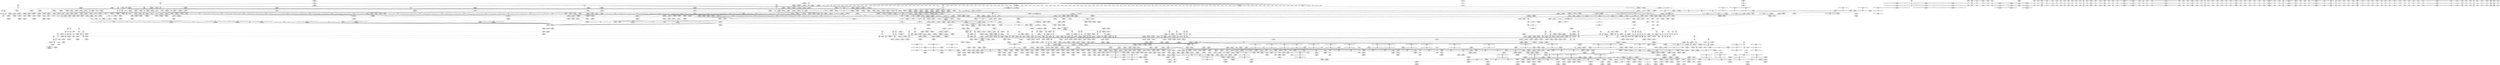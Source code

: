 digraph {
	CE0x4da6d70 [shape=record,shape=Mrecord,label="{CE0x4da6d70|_ret_i32_%retval.0,_!dbg_!38957|security/tomoyo/util.c,652|*SummSink*}"]
	CE0x4dac8d0 [shape=record,shape=Mrecord,label="{CE0x4dac8d0|i64*_getelementptr_inbounds_(_31_x_i64_,_31_x_i64_*___llvm_gcov_ctr43150,_i64_0,_i64_27)|*Constant*}"]
	CE0x5cf9700 [shape=record,shape=Mrecord,label="{CE0x5cf9700|tomoyo_mount_acl:_lor.lhs.false12}"]
	CE0x5ed8050 [shape=record,shape=Mrecord,label="{CE0x5ed8050|tomoyo_mount_acl:_tmp125|security/tomoyo/mount.c,163}"]
	CE0x5b4fb50 [shape=record,shape=Mrecord,label="{CE0x5b4fb50|VOIDTB_TE:_CE_210,211_}"]
	CE0x7552080 [shape=record,shape=Mrecord,label="{CE0x7552080|i64*_getelementptr_inbounds_(_63_x_i64_,_63_x_i64_*___llvm_gcov_ctr1275,_i64_0,_i64_29)|*Constant*|*SummSource*}"]
	CE0x5fb7560 [shape=record,shape=Mrecord,label="{CE0x5fb7560|i64*_getelementptr_inbounds_(_63_x_i64_,_63_x_i64_*___llvm_gcov_ctr1275,_i64_0,_i64_31)|*Constant*|*SummSink*}"]
	CE0x4f78260 [shape=record,shape=Mrecord,label="{CE0x4f78260|i8_4|*Constant*}"]
	CE0x7760d00 [shape=record,shape=Mrecord,label="{CE0x7760d00|i64_12|*Constant*|*SummSource*}"]
	CE0x5b6bc70 [shape=record,shape=Mrecord,label="{CE0x5b6bc70|GLOBAL:_tomoyo_audit_mount_log|*Constant*|*SummSink*}"]
	CE0x419ad90 [shape=record,shape=Mrecord,label="{CE0x419ad90|tomoyo_const_part_length:_retval.0|*SummSink*}"]
	CE0x5cc2600 [shape=record,shape=Mrecord,label="{CE0x5cc2600|i64*_getelementptr_inbounds_(_31_x_i64_,_31_x_i64_*___llvm_gcov_ctr43150,_i64_0,_i64_21)|*Constant*|*SummSink*}"]
	CE0x7523f30 [shape=record,shape=Mrecord,label="{CE0x7523f30|VOIDTB_TE:_CE_224,232_}"]
	CE0x5c125f0 [shape=record,shape=Mrecord,label="{CE0x5c125f0|i64_10|*Constant*}"]
	CE0x5eff860 [shape=record,shape=Mrecord,label="{CE0x5eff860|i64_53|*Constant*|*SummSource*}"]
	CE0x5badfc0 [shape=record,shape=Mrecord,label="{CE0x5badfc0|_ret_void|*SummSink*}"]
	CE0x7538330 [shape=record,shape=Mrecord,label="{CE0x7538330|VOIDTB_TE:_CE_232,240_}"]
	CE0x5e0af50 [shape=record,shape=Mrecord,label="{CE0x5e0af50|tomoyo_mount_acl:_tmp116|security/tomoyo/mount.c,152}"]
	CE0x5ea4b50 [shape=record,shape=Mrecord,label="{CE0x5ea4b50|tomoyo_mount_acl:_tmp81|security/tomoyo/mount.c,130|*SummSink*}"]
	CE0x4e32c60 [shape=record,shape=Mrecord,label="{CE0x4e32c60|i64_23|*Constant*|*SummSink*}"]
	CE0x77c4b60 [shape=record,shape=Mrecord,label="{CE0x77c4b60|tomoyo_mount_acl:_tmp49|security/tomoyo/mount.c,117}"]
	CE0x5de9dd0 [shape=record,shape=Mrecord,label="{CE0x5de9dd0|tomoyo_mount_acl:_call|security/tomoyo/mount.c,93|*SummSink*}"]
	CE0x42c3c00 [shape=record,shape=Mrecord,label="{CE0x42c3c00|i64**_getelementptr_inbounds_(_3_x_i64*_,_3_x_i64*_*___llvm_gcda_edge_table44,_i64_0,_i64_2)|*Constant*}"]
	CE0x41ac6d0 [shape=record,shape=Mrecord,label="{CE0x41ac6d0|tomoyo_audit_mount_log:_tmp4|security/tomoyo/mount.c,31|*SummSink*}"]
	CE0x4eaaa80 [shape=record,shape=Mrecord,label="{CE0x4eaaa80|tomoyo_mount_acl:_tmp103|security/tomoyo/mount.c,144|*SummSource*}"]
	CE0x4ee8910 [shape=record,shape=Mrecord,label="{CE0x4ee8910|tomoyo_mount_acl:_if.then7|*SummSink*}"]
	CE0x5b40810 [shape=record,shape=Mrecord,label="{CE0x5b40810|tomoyo_fill_path_info:_tmp13|*LoadInst*|security/tomoyo/util.c,668|*SummSource*}"]
	CE0x7781340 [shape=record,shape=Mrecord,label="{CE0x7781340|GLOBAL:_path_put|*Constant*|*SummSource*}"]
	CE0x5ec2130 [shape=record,shape=Mrecord,label="{CE0x5ec2130|__llvm_gcov_indirect_counter_increment114:_bb4|*SummSink*}"]
	CE0x5cf92d0 [shape=record,shape=Mrecord,label="{CE0x5cf92d0|tomoyo_const_part_length:_tmp35|security/tomoyo/util.c,643}"]
	CE0x4d73da0 [shape=record,shape=Mrecord,label="{CE0x4d73da0|i64_38|*Constant*|*SummSink*}"]
	CE0x5e60950 [shape=record,shape=Mrecord,label="{CE0x5e60950|tomoyo_const_part_length:_while.body}"]
	CE0x4076120 [shape=record,shape=Mrecord,label="{CE0x4076120|tomoyo_fill_path_info:_conv3|security/tomoyo/util.c,666|*SummSource*}"]
	CE0x5bee580 [shape=record,shape=Mrecord,label="{CE0x5bee580|tomoyo_mount_acl:_tmp16|security/tomoyo/mount.c,103|*SummSource*}"]
	CE0x758f750 [shape=record,shape=Mrecord,label="{CE0x758f750|tomoyo_mount_acl:_requested_dev_name.1}"]
	CE0x7831570 [shape=record,shape=Mrecord,label="{CE0x7831570|tomoyo_mount_acl:_tmp58|security/tomoyo/mount.c,119}"]
	CE0x5f27580 [shape=record,shape=Mrecord,label="{CE0x5f27580|i32_-2|*Constant*}"]
	CE0x763fd50 [shape=record,shape=Mrecord,label="{CE0x763fd50|_call_void___llvm_gcov_indirect_counter_increment114(i32*___llvm_gcov_global_state_pred45,_i64**_getelementptr_inbounds_(_3_x_i64*_,_3_x_i64*_*___llvm_gcda_edge_table44,_i64_0,_i64_0)),_!dbg_!38954|security/tomoyo/util.c,649|*SummSink*}"]
	CE0x5dd6160 [shape=record,shape=Mrecord,label="{CE0x5dd6160|i64*_getelementptr_inbounds_(_63_x_i64_,_63_x_i64_*___llvm_gcov_ctr1275,_i64_0,_i64_49)|*Constant*}"]
	CE0x77e2cb0 [shape=record,shape=Mrecord,label="{CE0x77e2cb0|tomoyo_mount_acl:_do.body|*SummSink*}"]
	CE0x5fb7410 [shape=record,shape=Mrecord,label="{CE0x5fb7410|i64*_getelementptr_inbounds_(_63_x_i64_,_63_x_i64_*___llvm_gcov_ctr1275,_i64_0,_i64_31)|*Constant*}"]
	CE0x4fb1070 [shape=record,shape=Mrecord,label="{CE0x4fb1070|tomoyo_const_part_length:_tmp45|security/tomoyo/util.c,645|*SummSink*}"]
	CE0x7758e30 [shape=record,shape=Mrecord,label="{CE0x7758e30|tomoyo_mount_acl:_tmp38|security/tomoyo/mount.c,114|*SummSource*}"]
	CE0x60ad390 [shape=record,shape=Mrecord,label="{CE0x60ad390|tomoyo_mount_acl:_if.end42}"]
	CE0x4d96990 [shape=record,shape=Mrecord,label="{CE0x4d96990|i64*_getelementptr_inbounds_(_63_x_i64_,_63_x_i64_*___llvm_gcov_ctr1275,_i64_0,_i64_61)|*Constant*}"]
	CE0x5decb20 [shape=record,shape=Mrecord,label="{CE0x5decb20|i64*_getelementptr_inbounds_(_63_x_i64_,_63_x_i64_*___llvm_gcov_ctr1275,_i64_0,_i64_58)|*Constant*|*SummSink*}"]
	CE0x5cf9480 [shape=record,shape=Mrecord,label="{CE0x5cf9480|tomoyo_const_part_length:_tmp35|security/tomoyo/util.c,643|*SummSource*}"]
	CE0x4d0ba80 [shape=record,shape=Mrecord,label="{CE0x4d0ba80|tomoyo_mount_acl:_flags|Function::tomoyo_mount_acl&Arg::flags::|*SummSink*}"]
	CE0x77ad430 [shape=record,shape=Mrecord,label="{CE0x77ad430|i64_22|*Constant*|*SummSource*}"]
	CE0x7833e30 [shape=record,shape=Mrecord,label="{CE0x7833e30|tomoyo_mount_acl:_call21|security/tomoyo/mount.c,121|*SummSource*}"]
	CE0x7765210 [shape=record,shape=Mrecord,label="{CE0x7765210|tomoyo_mount_acl:_tmp37|security/tomoyo/mount.c,114}"]
	CE0x4e47f10 [shape=record,shape=Mrecord,label="{CE0x4e47f10|tomoyo_mount_acl:_call|security/tomoyo/mount.c,93|*SummSource*}"]
	CE0x5bf1a30 [shape=record,shape=Mrecord,label="{CE0x5bf1a30|_call_void_tomoyo_fill_path_info(%struct.tomoyo_path_info*_%rdir)_#9,_!dbg_!38940|security/tomoyo/mount.c,107}"]
	CE0x5b5b2d0 [shape=record,shape=Mrecord,label="{CE0x5b5b2d0|_call_void_mcount()_#3|*SummSink*}"]
	CE0x5decc00 [shape=record,shape=Mrecord,label="{CE0x5decc00|tomoyo_mount_acl:_tmp130|security/tomoyo/mount.c,168|*SummSink*}"]
	CE0x5c07d90 [shape=record,shape=Mrecord,label="{CE0x5c07d90|tomoyo_mount_acl:_tmp20|security/tomoyo/mount.c,110|*SummSink*}"]
	CE0x77e6780 [shape=record,shape=Mrecord,label="{CE0x77e6780|tomoyo_mount_acl:_if.then|*SummSource*}"]
	CE0x7814b90 [shape=record,shape=Mrecord,label="{CE0x7814b90|tomoyo_mount_acl:_rdev|security/tomoyo/mount.c, 86|*SummSink*}"]
	CE0x4e39590 [shape=record,shape=Mrecord,label="{CE0x4e39590|tomoyo_const_part_length:_tmp40|security/tomoyo/util.c,644|*SummSink*}"]
	CE0x4dbbf50 [shape=record,shape=Mrecord,label="{CE0x4dbbf50|i64_56|*Constant*|*SummSink*}"]
	CE0x5b6b980 [shape=record,shape=Mrecord,label="{CE0x5b6b980|tomoyo_mount_acl:_call65|security/tomoyo/mount.c,162|*SummSink*}"]
	CE0x77a93d0 [shape=record,shape=Mrecord,label="{CE0x77a93d0|i8**_getelementptr_inbounds_(_7_x_i8*_,_7_x_i8*_*_tomoyo_mounts,_i32_0,_i64_0)|*Constant*|*SummSource*}"]
	CE0x5e17150 [shape=record,shape=Mrecord,label="{CE0x5e17150|i32_3|*Constant*}"]
	CE0x5bac030 [shape=record,shape=Mrecord,label="{CE0x5bac030|tomoyo_fill_path_info:_tmp2|*LoadInst*|security/tomoyo/util.c,663|*SummSink*}"]
	CE0x5ba6c80 [shape=record,shape=Mrecord,label="{CE0x5ba6c80|GLOBAL:_kern_path|*Constant*|*SummSource*}"]
	CE0x756fad0 [shape=record,shape=Mrecord,label="{CE0x756fad0|tomoyo_mount_acl:_tmp77|*SummSink*}"]
	CE0x5b116b0 [shape=record,shape=Mrecord,label="{CE0x5b116b0|tomoyo_const_part_length:_tmp2|security/tomoyo/util.c,624|*SummSink*}"]
	CE0x5edf880 [shape=record,shape=Mrecord,label="{CE0x5edf880|tomoyo_mount_acl:_tmp84|security/tomoyo/mount.c,132}"]
	CE0x775ca80 [shape=record,shape=Mrecord,label="{CE0x775ca80|VOIDTB_TE:_CE_24,40_}"]
	CE0x5c0af40 [shape=record,shape=Mrecord,label="{CE0x5c0af40|tomoyo_mount_acl:_tmp57|security/tomoyo/mount.c,119}"]
	CE0x777d7b0 [shape=record,shape=Mrecord,label="{CE0x777d7b0|tomoyo_mount_acl:_tmp34|security/tomoyo/mount.c,113|*SummSink*}"]
	CE0x4074440 [shape=record,shape=Mrecord,label="{CE0x4074440|tomoyo_audit_mount_log:_tmp2|*SummSink*}"]
	CE0x5b420f0 [shape=record,shape=Mrecord,label="{CE0x5b420f0|__llvm_gcov_indirect_counter_increment114:_entry}"]
	CE0x3ee4250 [shape=record,shape=Mrecord,label="{CE0x3ee4250|__llvm_gcov_indirect_counter_increment114:_pred|*SummSource*}"]
	CE0x4d55c30 [shape=record,shape=Mrecord,label="{CE0x4d55c30|tomoyo_mount_acl:_tmp119|security/tomoyo/mount.c,161}"]
	CE0x5f47270 [shape=record,shape=Mrecord,label="{CE0x5f47270|i64*_getelementptr_inbounds_(_63_x_i64_,_63_x_i64_*___llvm_gcov_ctr1275,_i64_0,_i64_51)|*Constant*}"]
	CE0x60aa380 [shape=record,shape=Mrecord,label="{CE0x60aa380|i32_4|*Constant*|*SummSink*}"]
	CE0x4dacd20 [shape=record,shape=Mrecord,label="{CE0x4dacd20|tomoyo_const_part_length:_tmp46|security/tomoyo/util.c,646|*SummSink*}"]
	CE0x5bed040 [shape=record,shape=Mrecord,label="{CE0x5bed040|i64_11|*Constant*|*SummSource*}"]
	CE0x5b11640 [shape=record,shape=Mrecord,label="{CE0x5b11640|tomoyo_const_part_length:_tmp6|security/tomoyo/util.c,625|*SummSource*}"]
	CE0x5b791e0 [shape=record,shape=Mrecord,label="{CE0x5b791e0|i64_18|*Constant*|*SummSource*}"]
	CE0x5c7ff80 [shape=record,shape=Mrecord,label="{CE0x5c7ff80|i64*_getelementptr_inbounds_(_63_x_i64_,_63_x_i64_*___llvm_gcov_ctr1275,_i64_0,_i64_29)|*Constant*|*SummSink*}"]
	CE0x77f2040 [shape=record,shape=Mrecord,label="{CE0x77f2040|tomoyo_mount_acl:_if.end38}"]
	CE0x5e22c10 [shape=record,shape=Mrecord,label="{CE0x5e22c10|0:_i8*,_8:_i32,_12:_i16,_14:_i8,_15:_i8,_:_SCMRE_14,15_|*MultipleSource*|security/tomoyo/mount.c, 87|security/tomoyo/mount.c, 85|security/tomoyo/mount.c,96|security/tomoyo/mount.c, 86}"]
	CE0x4006090 [shape=record,shape=Mrecord,label="{CE0x4006090|tomoyo_mount_acl:_tmp135|security/tomoyo/mount.c,171|*SummSource*}"]
	CE0x5c128e0 [shape=record,shape=Mrecord,label="{CE0x5c128e0|tomoyo_mount_acl:_tmp22|security/tomoyo/mount.c,110}"]
	CE0x5e25d30 [shape=record,shape=Mrecord,label="{CE0x5e25d30|0:_i8*,_8:_i32,_12:_i16,_14:_i8,_15:_i8,_:_SCMRE_12,14_|*MultipleSource*|security/tomoyo/mount.c, 87|security/tomoyo/mount.c, 85|security/tomoyo/mount.c,96|security/tomoyo/mount.c, 86}"]
	CE0x5b5b5b0 [shape=record,shape=Mrecord,label="{CE0x5b5b5b0|tomoyo_const_part_length:_tobool|security/tomoyo/util.c,624|*SummSource*}"]
	CE0x5e79220 [shape=record,shape=Mrecord,label="{CE0x5e79220|tomoyo_fill_path_info:_tmp1|*SummSink*}"]
	CE0x4dad020 [shape=record,shape=Mrecord,label="{CE0x4dad020|tomoyo_const_part_length:_tmp47|security/tomoyo/util.c,646}"]
	CE0x5b9f020 [shape=record,shape=Mrecord,label="{CE0x5b9f020|i64_48|*Constant*|*SummSink*}"]
	CE0x4075ee0 [shape=record,shape=Mrecord,label="{CE0x4075ee0|tomoyo_fill_path_info:_const_len|security/tomoyo/util.c,666|*SummSink*}"]
	CE0x4fa8a70 [shape=record,shape=Mrecord,label="{CE0x4fa8a70|i32_55|*Constant*|*SummSink*}"]
	CE0x7761310 [shape=record,shape=Mrecord,label="{CE0x7761310|tomoyo_mount_acl:_tmp31|security/tomoyo/mount.c,113|*SummSink*}"]
	CE0x77e9ab0 [shape=record,shape=Mrecord,label="{CE0x77e9ab0|tomoyo_mount_acl:_if.then49|*SummSource*}"]
	CE0x5afb810 [shape=record,shape=Mrecord,label="{CE0x5afb810|tomoyo_const_part_length:_cmp12|security/tomoyo/util.c,641}"]
	CE0x7760f20 [shape=record,shape=Mrecord,label="{CE0x7760f20|i64_13|*Constant*|*SummSink*}"]
	CE0x776ab80 [shape=record,shape=Mrecord,label="{CE0x776ab80|tomoyo_mount_acl:_entry|*SummSink*}"]
	CE0x7833020 [shape=record,shape=Mrecord,label="{CE0x7833020|8:_i32,_:_CRE:_elem_0:default:}"]
	CE0x5e60b70 [shape=record,shape=Mrecord,label="{CE0x5e60b70|_ret_i32_%error.0,_!dbg_!39072|security/tomoyo/mount.c,174|*SummSink*}"]
	CE0x5ef1c10 [shape=record,shape=Mrecord,label="{CE0x5ef1c10|tomoyo_fill_path_info:_ptr|Function::tomoyo_fill_path_info&Arg::ptr::|*SummSource*}"]
	CE0x783fba0 [shape=record,shape=Mrecord,label="{CE0x783fba0|tomoyo_mount_acl:_call21|security/tomoyo/mount.c,121|*SummSink*}"]
	CE0x6118050 [shape=record,shape=Mrecord,label="{CE0x6118050|i64*_getelementptr_inbounds_(_63_x_i64_,_63_x_i64_*___llvm_gcov_ctr1275,_i64_0,_i64_26)|*Constant*|*SummSource*}"]
	CE0x4f29290 [shape=record,shape=Mrecord,label="{CE0x4f29290|0:_%struct.tomoyo_obj_info*,_24:_%struct.tomoyo_path_info*,_32:_%struct.tomoyo_path_info*,_40:_%struct.tomoyo_path_info*,_48:_i64,_56:_i32,_72:_i8,_:_CMRE_61,62_}"]
	CE0x77aa550 [shape=record,shape=Mrecord,label="{CE0x77aa550|i64_20|*Constant*}"]
	CE0x5eb5d90 [shape=record,shape=Mrecord,label="{CE0x5eb5d90|tomoyo_mount_acl:_tmp133|security/tomoyo/mount.c,171|*SummSource*}"]
	CE0x4d39170 [shape=record,shape=Mrecord,label="{CE0x4d39170|i64_41|*Constant*}"]
	CE0x5c09170 [shape=record,shape=Mrecord,label="{CE0x5c09170|tomoyo_mount_acl:_tmp19|security/tomoyo/mount.c,110|*SummSource*}"]
	CE0x783cd90 [shape=record,shape=Mrecord,label="{CE0x783cd90|VOIDTB_TE:_CE_180,181_}"]
	CE0x77b4af0 [shape=record,shape=Mrecord,label="{CE0x77b4af0|tomoyo_mount_acl:_cmp18|security/tomoyo/mount.c,118|*SummSink*}"]
	CE0x7489c50 [shape=record,shape=Mrecord,label="{CE0x7489c50|tomoyo_audit_mount_log:_tmp7|security/tomoyo/mount.c,32|*SummSource*}"]
	CE0x611c120 [shape=record,shape=Mrecord,label="{CE0x611c120|tomoyo_audit_mount_log:_mount8|security/tomoyo/mount.c,34|*SummSource*}"]
	CE0x40127a0 [shape=record,shape=Mrecord,label="{CE0x40127a0|GLOBAL:___llvm_gcov_ctr28130|Global_var:__llvm_gcov_ctr28130|*SummSource*}"]
	CE0x5b794a0 [shape=record,shape=Mrecord,label="{CE0x5b794a0|tomoyo_const_part_length:_tmp25|security/tomoyo/util.c,641}"]
	CE0x77e9da0 [shape=record,shape=Mrecord,label="{CE0x77e9da0|tomoyo_mount_acl:_out|*SummSource*}"]
	CE0x42c3dc0 [shape=record,shape=Mrecord,label="{CE0x42c3dc0|tomoyo_mount_acl:_fs_flags|security/tomoyo/mount.c,126|*SummSink*}"]
	CE0x5c0a830 [shape=record,shape=Mrecord,label="{CE0x5c0a830|tomoyo_mount_acl:_tmp22|security/tomoyo/mount.c,110|*SummSink*}"]
	CE0x5f26ab0 [shape=record,shape=Mrecord,label="{CE0x5f26ab0|i64*_getelementptr_inbounds_(_63_x_i64_,_63_x_i64_*___llvm_gcov_ctr1275,_i64_0,_i64_43)|*Constant*|*SummSink*}"]
	CE0x5b75e40 [shape=record,shape=Mrecord,label="{CE0x5b75e40|_call_void_mcount()_#3}"]
	CE0x4fc6760 [shape=record,shape=Mrecord,label="{CE0x4fc6760|tomoyo_const_part_length:_tmp46|security/tomoyo/util.c,646}"]
	CE0x5eefe70 [shape=record,shape=Mrecord,label="{CE0x5eefe70|tomoyo_fill_path_info:_entry|*SummSink*}"]
	CE0x4e57800 [shape=record,shape=Mrecord,label="{CE0x4e57800|tomoyo_const_part_length:_tmp15|security/tomoyo/util.c,627|*SummSource*}"]
	CE0x6096160 [shape=record,shape=Mrecord,label="{CE0x6096160|_call_void_mcount()_#3|*SummSink*}"]
	CE0x5b80170 [shape=record,shape=Mrecord,label="{CE0x5b80170|tomoyo_const_part_length:_tmp1|*SummSource*}"]
	CE0x77ed250 [shape=record,shape=Mrecord,label="{CE0x77ed250|tomoyo_mount_acl:_if.else|*SummSink*}"]
	CE0x74efe90 [shape=record,shape=Mrecord,label="{CE0x74efe90|tomoyo_mount_acl:_call39|security/tomoyo/mount.c,137}"]
	CE0x5b246f0 [shape=record,shape=Mrecord,label="{CE0x5b246f0|tomoyo_mount_acl:_tmp107|security/tomoyo/mount.c,145|*SummSource*}"]
	CE0x7779940 [shape=record,shape=Mrecord,label="{CE0x7779940|tomoyo_mount_acl:_tmp46|security/tomoyo/mount.c,117|*SummSink*}"]
	CE0x611c680 [shape=record,shape=Mrecord,label="{CE0x611c680|tomoyo_audit_mount_log:_flags|security/tomoyo/mount.c,34|*SummSink*}"]
	CE0x77e3d70 [shape=record,shape=Mrecord,label="{CE0x77e3d70|tomoyo_mount_acl:_if.end27}"]
	CE0x4d55a10 [shape=record,shape=Mrecord,label="{CE0x4d55a10|tomoyo_mount_acl:_tmp118|security/tomoyo/mount.c,161}"]
	CE0x5e1bf00 [shape=record,shape=Mrecord,label="{CE0x5e1bf00|0:_i8*,_8:_i32,_12:_i16,_14:_i8,_15:_i8,_:_SCMRE_0,8_|*MultipleSource*|security/tomoyo/mount.c, 87|security/tomoyo/mount.c, 85|security/tomoyo/mount.c,96|security/tomoyo/mount.c, 86}"]
	CE0x4fe1e20 [shape=record,shape=Mrecord,label="{CE0x4fe1e20|i32_50|*Constant*|*SummSink*}"]
	CE0x77fbb20 [shape=record,shape=Mrecord,label="{CE0x77fbb20|tomoyo_mount_acl:_if.end29|*SummSink*}"]
	CE0x5be9610 [shape=record,shape=Mrecord,label="{CE0x5be9610|tomoyo_mount_acl:_tmp25|security/tomoyo/mount.c,112|*SummSink*}"]
	CE0x5ef52a0 [shape=record,shape=Mrecord,label="{CE0x5ef52a0|tomoyo_mount_acl:_tmp10|security/tomoyo/mount.c,100}"]
	CE0x4fb0ee0 [shape=record,shape=Mrecord,label="{CE0x4fb0ee0|i64*_getelementptr_inbounds_(_31_x_i64_,_31_x_i64_*___llvm_gcov_ctr43150,_i64_0,_i64_26)|*Constant*|*SummSource*}"]
	CE0x753c070 [shape=record,shape=Mrecord,label="{CE0x753c070|tomoyo_const_part_length:_tmp49|security/tomoyo/util.c,649|*SummSource*}"]
	CE0x7761020 [shape=record,shape=Mrecord,label="{CE0x7761020|i64_15|*Constant*}"]
	CE0x7840c30 [shape=record,shape=Mrecord,label="{CE0x7840c30|VOIDTB_TE:_CE_183,184_}"]
	CE0x4f458f0 [shape=record,shape=Mrecord,label="{CE0x4f458f0|COLLAPSED:_GCMRE___llvm_gcov_ctr1469_internal_global_2_x_i64_zeroinitializer:_elem_0:default:}"]
	CE0x4076640 [shape=record,shape=Mrecord,label="{CE0x4076640|GLOBAL:_tomoyo_encode|*Constant*}"]
	CE0x4ddf950 [shape=record,shape=Mrecord,label="{CE0x4ddf950|tomoyo_mount_acl:_tobool31|security/tomoyo/mount.c,130}"]
	CE0x775fde0 [shape=record,shape=Mrecord,label="{CE0x775fde0|i64_15|*Constant*|*SummSink*}"]
	CE0x5e0cd50 [shape=record,shape=Mrecord,label="{CE0x5e0cd50|tomoyo_mount_acl:_tobool33|security/tomoyo/mount.c,132}"]
	CE0x75b7c20 [shape=record,shape=Mrecord,label="{CE0x75b7c20|tomoyo_mount_acl:_tobool67|security/tomoyo/mount.c,167}"]
	CE0x4f181a0 [shape=record,shape=Mrecord,label="{CE0x4f181a0|tomoyo_const_part_length:_tmp20|security/tomoyo/util.c,628}"]
	CE0x5b34b60 [shape=record,shape=Mrecord,label="{CE0x5b34b60|i64_36|*Constant*}"]
	CE0x5ed7f50 [shape=record,shape=Mrecord,label="{CE0x5ed7f50|tomoyo_mount_acl:_requested_dir_name.0}"]
	CE0x5b61440 [shape=record,shape=Mrecord,label="{CE0x5b61440|0:_%struct.tomoyo_obj_info*,_24:_%struct.tomoyo_path_info*,_32:_%struct.tomoyo_path_info*,_40:_%struct.tomoyo_path_info*,_48:_i64,_56:_i32,_72:_i8,_:_CMRE_34,35_}"]
	CE0x4e57570 [shape=record,shape=Mrecord,label="{CE0x4e57570|i64_8|*Constant*}"]
	CE0x5ec1d50 [shape=record,shape=Mrecord,label="{CE0x5ec1d50|i64_27|*Constant*|*SummSource*}"]
	CE0x77810d0 [shape=record,shape=Mrecord,label="{CE0x77810d0|tomoyo_fill_path_info:_is_dir|security/tomoyo/util.c,667|*SummSink*}"]
	CE0x781c8d0 [shape=record,shape=Mrecord,label="{CE0x781c8d0|16:_%struct.dentry*,_:_SCMRE_0,1_|*MultipleSource*|security/tomoyo/mount.c,79|security/tomoyo/mount.c, 79|security/tomoyo/mount.c, 80|security/tomoyo/mount.c,79}"]
	CE0x7805b90 [shape=record,shape=Mrecord,label="{CE0x7805b90|tomoyo_mount_acl:_tobool22|security/tomoyo/mount.c,122|*SummSink*}"]
	CE0x5c39e50 [shape=record,shape=Mrecord,label="{CE0x5c39e50|tomoyo_const_part_length:_if.then27|*SummSink*}"]
	CE0x77f1220 [shape=record,shape=Mrecord,label="{CE0x77f1220|tomoyo_mount_acl:_if.then68}"]
	CE0x78353b0 [shape=record,shape=Mrecord,label="{CE0x78353b0|0:_i8*,_array:_GCR_tomoyo_mounts_internal_constant_7_x_i8*_i8*_getelementptr_inbounds_(_7_x_i8_,_7_x_i8_*_.str177,_i32_0,_i32_0),_i8*_getelementptr_inbounds_(_7_x_i8_,_7_x_i8_*_.str278,_i32_0,_i32_0),_i8*_getelementptr_inbounds_(_10_x_i8_,_10_x_i8_*_.str379,_i32_0,_i32_0),_i8*_getelementptr_inbounds_(_18_x_i8_,_18_x_i8_*_.str480,_i32_0,_i32_0),_i8*_getelementptr_inbounds_(_15_x_i8_,_15_x_i8_*_.str581,_i32_0,_i32_0),_i8*_getelementptr_inbounds_(_13_x_i8_,_13_x_i8_*_.str682,_i32_0,_i32_0),_i8*_getelementptr_inbounds_(_14_x_i8_,_14_x_i8_*_.str783,_i32_0,_i32_0)_,_align_16:_elem_0:default:}"]
	CE0x4d38da0 [shape=record,shape=Mrecord,label="{CE0x4d38da0|tomoyo_mount_acl:_path1|security/tomoyo/mount.c,136}"]
	CE0x4dc60a0 [shape=record,shape=Mrecord,label="{CE0x4dc60a0|tomoyo_mount_acl:_dentry|security/tomoyo/mount.c,171}"]
	CE0x4fbaf60 [shape=record,shape=Mrecord,label="{CE0x4fbaf60|tomoyo_mount_acl:_tmp121|security/tomoyo/mount.c,163|*SummSink*}"]
	CE0x77b6400 [shape=record,shape=Mrecord,label="{CE0x77b6400|tomoyo_mount_acl:_tmp86|security/tomoyo/mount.c,132|*SummSink*}"]
	CE0x5f8cd70 [shape=record,shape=Mrecord,label="{CE0x5f8cd70|tomoyo_const_part_length:_tmp48|security/tomoyo/util.c,649|*SummSink*}"]
	CE0x4d78f90 [shape=record,shape=Mrecord,label="{CE0x4d78f90|tomoyo_audit_mount_log:_tmp|*SummSource*}"]
	CE0x78377b0 [shape=record,shape=Mrecord,label="{CE0x78377b0|VOIDTB_TE:_CE_166,167_}"]
	CE0x4d8ab70 [shape=record,shape=Mrecord,label="{CE0x4d8ab70|i64*_getelementptr_inbounds_(_63_x_i64_,_63_x_i64_*___llvm_gcov_ctr1275,_i64_0,_i64_39)|*Constant*}"]
	CE0x5b405e0 [shape=record,shape=Mrecord,label="{CE0x5b405e0|tomoyo_fill_path_info:_hash|security/tomoyo/util.c,669}"]
	CE0x782abb0 [shape=record,shape=Mrecord,label="{CE0x782abb0|VOIDTB_TE:_CE_147,148_}"]
	CE0x78213c0 [shape=record,shape=Mrecord,label="{CE0x78213c0|i64_25|*Constant*|*SummSource*}"]
	CE0x4ff5d20 [shape=record,shape=Mrecord,label="{CE0x4ff5d20|VOIDTB_TE:_CE_223,224_}"]
	CE0x4e5fd40 [shape=record,shape=Mrecord,label="{CE0x4e5fd40|tomoyo_const_part_length:_tmp21|security/tomoyo/util.c,631}"]
	CE0x7845c60 [shape=record,shape=Mrecord,label="{CE0x7845c60|VOIDTB_TE:_CE_161,162_}"]
	CE0x60c1230 [shape=record,shape=Mrecord,label="{CE0x60c1230|tomoyo_mount_acl:_call35|security/tomoyo/mount.c,132}"]
	CE0x77b0610 [shape=record,shape=Mrecord,label="{CE0x77b0610|tomoyo_mount_acl:_tmp49|security/tomoyo/mount.c,117|*SummSink*}"]
	CE0x5c04690 [shape=record,shape=Mrecord,label="{CE0x5c04690|_call_void_tomoyo_fill_path_info(%struct.tomoyo_path_info*_%rdir)_#9,_!dbg_!38940|security/tomoyo/mount.c,107|*SummSink*}"]
	CE0x74889b0 [shape=record,shape=Mrecord,label="{CE0x74889b0|i32_3|*Constant*}"]
	CE0x5d9a8b0 [shape=record,shape=Mrecord,label="{CE0x5d9a8b0|tomoyo_audit_mount_log:_name3|security/tomoyo/mount.c,32}"]
	CE0x430a0e0 [shape=record,shape=Mrecord,label="{CE0x430a0e0|i64*_getelementptr_inbounds_(_63_x_i64_,_63_x_i64_*___llvm_gcov_ctr1275,_i64_0,_i64_42)|*Constant*}"]
	CE0x7839a20 [shape=record,shape=Mrecord,label="{CE0x7839a20|VOIDTB_TE:_CE_169,170_}"]
	CE0x7612a20 [shape=record,shape=Mrecord,label="{CE0x7612a20|tomoyo_mount_acl:_tmp74|*SummSource*}"]
	CE0x4d360a0 [shape=record,shape=Mrecord,label="{CE0x4d360a0|i64_57|*Constant*|*SummSource*}"]
	CE0x5bece20 [shape=record,shape=Mrecord,label="{CE0x5bece20|i64*_getelementptr_inbounds_(_63_x_i64_,_63_x_i64_*___llvm_gcov_ctr1275,_i64_0,_i64_6)|*Constant*|*SummSink*}"]
	CE0x5bb6d90 [shape=record,shape=Mrecord,label="{CE0x5bb6d90|tomoyo_const_part_length:_conv11|security/tomoyo/util.c,641}"]
	CE0x5d92de0 [shape=record,shape=Mrecord,label="{CE0x5d92de0|GLOBAL:_tomoyo_supervisor|*Constant*|*SummSource*}"]
	CE0x5f473c0 [shape=record,shape=Mrecord,label="{CE0x5f473c0|i64*_getelementptr_inbounds_(_63_x_i64_,_63_x_i64_*___llvm_gcov_ctr1275,_i64_0,_i64_51)|*Constant*|*SummSink*}"]
	CE0x5b9f310 [shape=record,shape=Mrecord,label="{CE0x5b9f310|tomoyo_mount_acl:_tmp108|security/tomoyo/mount.c,147|*SummSink*}"]
	CE0x77ee1e0 [shape=record,shape=Mrecord,label="{CE0x77ee1e0|tomoyo_mount_acl:_if.end69|*SummSource*}"]
	CE0x74ca710 [shape=record,shape=Mrecord,label="{CE0x74ca710|tomoyo_fill_path_info:_cmp|security/tomoyo/util.c,667|*SummSource*}"]
	CE0x5bcdfd0 [shape=record,shape=Mrecord,label="{CE0x5bcdfd0|tomoyo_mount_acl:_mount|security/tomoyo/mount.c,155|*SummSource*}"]
	CE0x7844cb0 [shape=record,shape=Mrecord,label="{CE0x7844cb0|VOIDTB_TE:_CE_195,196_}"]
	CE0x6063a20 [shape=record,shape=Mrecord,label="{CE0x6063a20|tomoyo_mount_acl:_tmp117|security/tomoyo/mount.c,152|*SummSource*}"]
	CE0x40061e0 [shape=record,shape=Mrecord,label="{CE0x40061e0|tomoyo_mount_acl:_tmp135|security/tomoyo/mount.c,171|*SummSink*}"]
	CE0x5cc2670 [shape=record,shape=Mrecord,label="{CE0x5cc2670|tomoyo_const_part_length:_tmp33|security/tomoyo/util.c,642|*SummSink*}"]
	CE0x60fcda0 [shape=record,shape=Mrecord,label="{CE0x60fcda0|tomoyo_mount_acl:_need_dev.0|*SummSource*}"]
	CE0x5df63c0 [shape=record,shape=Mrecord,label="{CE0x5df63c0|tomoyo_audit_mount_log:_dir|security/tomoyo/mount.c,32|*SummSink*}"]
	CE0x5af75e0 [shape=record,shape=Mrecord,label="{CE0x5af75e0|VOIDTB_TE:_CE_310,311_}"]
	CE0x5bc7f30 [shape=record,shape=Mrecord,label="{CE0x5bc7f30|tomoyo_fill_path_info:_bb}"]
	CE0x4c8f730 [shape=record,shape=Mrecord,label="{CE0x4c8f730|tomoyo_mount_acl:_fstype.0|*SummSource*}"]
	CE0x4005b90 [shape=record,shape=Mrecord,label="{CE0x4005b90|tomoyo_mount_acl:_tmp134|security/tomoyo/mount.c,171|*SummSource*}"]
	CE0x4343350 [shape=record,shape=Mrecord,label="{CE0x4343350|i32_5|*Constant*}"]
	CE0x5c3e8c0 [shape=record,shape=Mrecord,label="{CE0x5c3e8c0|tomoyo_const_part_length:_if.end18|*SummSink*}"]
	CE0x7759030 [shape=record,shape=Mrecord,label="{CE0x7759030|i64_13|*Constant*|*SummSource*}"]
	CE0x4fa55f0 [shape=record,shape=Mrecord,label="{CE0x4fa55f0|__llvm_gcov_indirect_counter_increment114:_counter|*SummSink*}"]
	CE0x77fff10 [shape=record,shape=Mrecord,label="{CE0x77fff10|%struct.file_system_type*_null|*Constant*|*SummSink*}"]
	CE0x7842160 [shape=record,shape=Mrecord,label="{CE0x7842160|VOIDTB_TE:_CE_181,182_}"]
	CE0x7473a80 [shape=record,shape=Mrecord,label="{CE0x7473a80|_call_void_mcount()_#3|*SummSource*}"]
	CE0x4d93910 [shape=record,shape=Mrecord,label="{CE0x4d93910|tomoyo_mount_acl:_call65|security/tomoyo/mount.c,162|*SummSource*}"]
	CE0x7838a40 [shape=record,shape=Mrecord,label="{CE0x7838a40|VOIDTB_TE:_CE_171,172_}"]
	CE0x4e6af90 [shape=record,shape=Mrecord,label="{CE0x4e6af90|tomoyo_mount_acl:_dev_name|Function::tomoyo_mount_acl&Arg::dev_name::}"]
	CE0x7760e20 [shape=record,shape=Mrecord,label="{CE0x7760e20|i64_12|*Constant*}"]
	CE0x7841f60 [shape=record,shape=Mrecord,label="{CE0x7841f60|VOIDTB_TE:_CE_182,183_}"]
	CE0x5e0faa0 [shape=record,shape=Mrecord,label="{CE0x5e0faa0|i8*_null|*Constant*|*SummSink*}"]
	CE0x77aae50 [shape=record,shape=Mrecord,label="{CE0x77aae50|tomoyo_mount_acl:_tmp54|security/tomoyo/mount.c,117}"]
	CE0x5b69510 [shape=record,shape=Mrecord,label="{CE0x5b69510|_call_void_kfree(i8*_%requested_dir_name.0)_#9,_!dbg_!39057|security/tomoyo/mount.c,166}"]
	CE0x78457d0 [shape=record,shape=Mrecord,label="{CE0x78457d0|VOIDTB_TE:_CE_191,192_}"]
	CE0x777a3f0 [shape=record,shape=Mrecord,label="{CE0x777a3f0|tomoyo_mount_acl:_tmp40|security/tomoyo/mount.c,115|*SummSink*}"]
	CE0x60eb2e0 [shape=record,shape=Mrecord,label="{CE0x60eb2e0|tomoyo_mount_acl:_tmp76}"]
	CE0x4d84140 [shape=record,shape=Mrecord,label="{CE0x4d84140|tomoyo_audit_mount_log:_tmp1|*SummSource*}"]
	CE0x4053800 [shape=record,shape=Mrecord,label="{CE0x4053800|_call_void_path_put(%struct.path*_%path173)_#9,_!dbg_!39070|security/tomoyo/mount.c,172}"]
	CE0x77803c0 [shape=record,shape=Mrecord,label="{CE0x77803c0|tomoyo_mount_acl:_tmp42|security/tomoyo/mount.c,112|*SummSource*}"]
	CE0x74886f0 [shape=record,shape=Mrecord,label="{CE0x74886f0|tomoyo_fill_path_info:_tmp12|security/tomoyo/util.c,667|*SummSink*}"]
	CE0x7788580 [shape=record,shape=Mrecord,label="{CE0x7788580|tomoyo_mount_acl:_tmp57|security/tomoyo/mount.c,119|*SummSink*}"]
	CE0x4e9b340 [shape=record,shape=Mrecord,label="{CE0x4e9b340|VOIDTB_TE:_CE_220,221_}"]
	CE0x40f2990 [shape=record,shape=Mrecord,label="{CE0x40f2990|tomoyo_const_part_length:_tmp50|security/tomoyo/util.c,651|*SummSink*}"]
	CE0x4dbba80 [shape=record,shape=Mrecord,label="{CE0x4dbba80|i64_57|*Constant*|*SummSink*}"]
	CE0x781f990 [shape=record,shape=Mrecord,label="{CE0x781f990|i8**_getelementptr_inbounds_(_7_x_i8*_,_7_x_i8*_*_tomoyo_mounts,_i32_0,_i64_1)|*Constant*|*SummSink*}"]
	CE0x4d22e60 [shape=record,shape=Mrecord,label="{CE0x4d22e60|tomoyo_const_part_length:_tmp23|security/tomoyo/util.c,634|*SummSource*}"]
	CE0x7821bc0 [shape=record,shape=Mrecord,label="{CE0x7821bc0|tomoyo_mount_acl:_tmp60|security/tomoyo/mount.c,122}"]
	CE0x4ddf3c0 [shape=record,shape=Mrecord,label="{CE0x4ddf3c0|tomoyo_mount_acl:_need_dev.3}"]
	CE0x4c8f690 [shape=record,shape=Mrecord,label="{CE0x4c8f690|tomoyo_mount_acl:_fstype.0}"]
	CE0x75a56c0 [shape=record,shape=Mrecord,label="{CE0x75a56c0|tomoyo_mount_acl:_tmp133|security/tomoyo/mount.c,171|*SummSink*}"]
	CE0x4d56080 [shape=record,shape=Mrecord,label="{CE0x4d56080|tomoyo_fill_path_info:_tmp6|security/tomoyo/util.c,667}"]
	CE0x5d76180 [shape=record,shape=Mrecord,label="{CE0x5d76180|tomoyo_fill_path_info:_frombool10|security/tomoyo/util.c,668|*SummSink*}"]
	"CONST[source:1(input),value:2(dynamic)][purpose:{subject}]"
	CE0x4e20e60 [shape=record,shape=Mrecord,label="{CE0x4e20e60|tomoyo_const_part_length:_tmp53|security/tomoyo/util.c,652|*SummSink*}"]
	CE0x4ce1a70 [shape=record,shape=Mrecord,label="{CE0x4ce1a70|tomoyo_mount_acl:_tmp94|security/tomoyo/mount.c,138|*SummSource*}"]
	CE0x77e17b0 [shape=record,shape=Mrecord,label="{CE0x77e17b0|tomoyo_mount_acl:_if.end27|*SummSink*}"]
	CE0x4f18be0 [shape=record,shape=Mrecord,label="{CE0x4f18be0|tomoyo_mount_acl:_if.end46|*SummSource*}"]
	CE0x6125a60 [shape=record,shape=Mrecord,label="{CE0x6125a60|tomoyo_fill_path_info:_conv7|security/tomoyo/util.c,668|*SummSource*}"]
	CE0x40d4970 [shape=record,shape=Mrecord,label="{CE0x40d4970|tomoyo_mount_acl:_tmp121|security/tomoyo/mount.c,163}"]
	CE0x509afa0 [shape=record,shape=Mrecord,label="{CE0x509afa0|tomoyo_fill_path_info:_name1|security/tomoyo/util.c,663|*SummSink*}"]
	CE0x5e0c2b0 [shape=record,shape=Mrecord,label="{CE0x5e0c2b0|tomoyo_fill_path_info:_tmp10|*SummSource*}"]
	CE0x75513e0 [shape=record,shape=Mrecord,label="{CE0x75513e0|tomoyo_mount_acl:_param54|security/tomoyo/mount.c,156|*SummSink*}"]
	CE0x6092c90 [shape=record,shape=Mrecord,label="{CE0x6092c90|tomoyo_const_part_length:_tmp18|security/tomoyo/util.c,627|*SummSink*}"]
	CE0x7774960 [shape=record,shape=Mrecord,label="{CE0x7774960|i64_17|*Constant*|*SummSink*}"]
	CE0x77e57a0 [shape=record,shape=Mrecord,label="{CE0x77e57a0|tomoyo_mount_acl:_bb|*SummSink*}"]
	CE0x4eb5c60 [shape=record,shape=Mrecord,label="{CE0x4eb5c60|VOIDTB_TE:_CE_207,208_}"]
	CE0x5eab610 [shape=record,shape=Mrecord,label="{CE0x5eab610|tomoyo_mount_acl:_tmp65|security/tomoyo/mount.c,126}"]
	CE0x7751980 [shape=record,shape=Mrecord,label="{CE0x7751980|i64*_getelementptr_inbounds_(_63_x_i64_,_63_x_i64_*___llvm_gcov_ctr1275,_i64_0,_i64_23)|*Constant*}"]
	CE0x4ebab20 [shape=record,shape=Mrecord,label="{CE0x4ebab20|tomoyo_const_part_length:_add29|security/tomoyo/util.c,646|*SummSink*}"]
	CE0x4fa88e0 [shape=record,shape=Mrecord,label="{CE0x4fa88e0|i32_55|*Constant*|*SummSource*}"]
	CE0x5e17bf0 [shape=record,shape=Mrecord,label="{CE0x5e17bf0|tomoyo_mount_acl:_tmp13|security/tomoyo/mount.c,102|*SummSink*}"]
	CE0x77e2d90 [shape=record,shape=Mrecord,label="{CE0x77e2d90|tomoyo_mount_acl:_do.body|*SummSource*}"]
	CE0x4e5d850 [shape=record,shape=Mrecord,label="{CE0x4e5d850|tomoyo_const_part_length:_incdec.ptr19|security/tomoyo/util.c,643}"]
	CE0x4f8bdc0 [shape=record,shape=Mrecord,label="{CE0x4f8bdc0|tomoyo_const_part_length:_incdec.ptr7|security/tomoyo/util.c,631}"]
	CE0x415acf0 [shape=record,shape=Mrecord,label="{CE0x415acf0|tomoyo_mount_acl:_tmp75|*SummSink*}"]
	CE0x7795410 [shape=record,shape=Mrecord,label="{CE0x7795410|tomoyo_mount_acl:_tobool31|security/tomoyo/mount.c,130|*SummSink*}"]
	CE0x5c70310 [shape=record,shape=Mrecord,label="{CE0x5c70310|tomoyo_mount_acl:_tmp71|security/tomoyo/mount.c,128}"]
	CE0x5ed7d00 [shape=record,shape=Mrecord,label="{CE0x5ed7d00|tomoyo_mount_acl:_tmp124|security/tomoyo/mount.c,163|*SummSource*}"]
	CE0x77fc400 [shape=record,shape=Mrecord,label="{CE0x77fc400|tomoyo_mount_acl:_if.then41|*SummSource*}"]
	CE0x7761410 [shape=record,shape=Mrecord,label="{CE0x7761410|tomoyo_mount_acl:_tmp32|security/tomoyo/mount.c,113}"]
	CE0x5eefc50 [shape=record,shape=Mrecord,label="{CE0x5eefc50|tomoyo_fill_path_info:_tmp2|*LoadInst*|security/tomoyo/util.c,663|*SummSource*}"]
	CE0x77fb260 [shape=record,shape=Mrecord,label="{CE0x77fb260|tomoyo_const_part_length:_sw.epilog|*SummSink*}"]
	CE0x4e31640 [shape=record,shape=Mrecord,label="{CE0x4e31640|tomoyo_fill_path_info:_tmp4|security/tomoyo/util.c,667|*SummSource*}"]
	CE0x4d837d0 [shape=record,shape=Mrecord,label="{CE0x4d837d0|_switch_i32_%conv8,_label_%sw.epilog_i32_92,_label_%sw.bb_i32_48,_label_%sw.bb9_i32_49,_label_%sw.bb9_i32_50,_label_%sw.bb9_i32_51,_label_%sw.bb9_,_!dbg_!38926|security/tomoyo/util.c,632|*SummSink*}"]
	CE0x5e0a6e0 [shape=record,shape=Mrecord,label="{CE0x5e0a6e0|i8*_null|*Constant*|*SummSource*}"]
	CE0x7751640 [shape=record,shape=Mrecord,label="{CE0x7751640|tomoyo_mount_acl:_tmp28|security/tomoyo/mount.c,112}"]
	CE0x50de710 [shape=record,shape=Mrecord,label="{CE0x50de710|tomoyo_audit_mount_log:_name|security/tomoyo/mount.c,31|*SummSource*}"]
	CE0x4074320 [shape=record,shape=Mrecord,label="{CE0x4074320|i64_6|*Constant*|*SummSink*}"]
	CE0x5f15450 [shape=record,shape=Mrecord,label="{CE0x5f15450|0:_i64*,_array:_GCR___llvm_gcda_edge_table44_internal_unnamed_addr_constant_3_x_i64*_i64*_getelementptr_inbounds_(_31_x_i64_,_31_x_i64_*___llvm_gcov_ctr43150,_i64_0,_i64_10),_i64*_getelementptr_inbounds_(_31_x_i64_,_31_x_i64_*___llvm_gcov_ctr43150,_i64_0,_i64_11),_i64*_getelementptr_inbounds_(_31_x_i64_,_31_x_i64_*___llvm_gcov_ctr43150,_i64_0,_i64_15)_:_elem_0::}"]
	CE0x5decd00 [shape=record,shape=Mrecord,label="{CE0x5decd00|tomoyo_mount_acl:_tmp131|security/tomoyo/mount.c,168|*SummSink*}"]
	CE0x5c3ea90 [shape=record,shape=Mrecord,label="{CE0x5c3ea90|tomoyo_mount_acl:_if.end28|*SummSink*}"]
	CE0x5b00850 [shape=record,shape=Mrecord,label="{CE0x5b00850|tomoyo_mount_acl:_param56|security/tomoyo/mount.c,157|*SummSource*}"]
	CE0x78241a0 [shape=record,shape=Mrecord,label="{CE0x78241a0|16:_%struct.dentry*,_:_SCMRE_8,16_|*MultipleSource*|security/tomoyo/mount.c,79|security/tomoyo/mount.c, 79|security/tomoyo/mount.c, 80|security/tomoyo/mount.c,79}"]
	CE0x779f060 [shape=record,shape=Mrecord,label="{CE0x779f060|i64*_getelementptr_inbounds_(_63_x_i64_,_63_x_i64_*___llvm_gcov_ctr1275,_i64_0,_i64_18)|*Constant*|*SummSource*}"]
	CE0x5faf3d0 [shape=record,shape=Mrecord,label="{CE0x5faf3d0|VOIDTB_TE:_CE_314,315_}"]
	CE0x77e7b00 [shape=record,shape=Mrecord,label="{CE0x77e7b00|tomoyo_mount_acl:_if.else20}"]
	CE0x5b1a020 [shape=record,shape=Mrecord,label="{CE0x5b1a020|i64*_getelementptr_inbounds_(_63_x_i64_,_63_x_i64_*___llvm_gcov_ctr1275,_i64_0,_i64_0)|*Constant*|*SummSource*}"]
	CE0x4f2d490 [shape=record,shape=Mrecord,label="{CE0x4f2d490|tomoyo_const_part_length:_tmp17|security/tomoyo/util.c,627|*SummSink*}"]
	CE0x4e5d5a0 [shape=record,shape=Mrecord,label="{CE0x4e5d5a0|tomoyo_const_part_length:_incdec.ptr7|security/tomoyo/util.c,631|*SummSource*}"]
	CE0x4f2c550 [shape=record,shape=Mrecord,label="{CE0x4f2c550|tomoyo_fill_path_info:_arrayidx|security/tomoyo/util.c,667|*SummSink*}"]
	CE0x5b004d0 [shape=record,shape=Mrecord,label="{CE0x5b004d0|tomoyo_mount_acl:_param59|security/tomoyo/mount.c,158|*SummSink*}"]
	CE0x4e5d700 [shape=record,shape=Mrecord,label="{CE0x4e5d700|tomoyo_const_part_length:_incdec.ptr7|security/tomoyo/util.c,631|*SummSink*}"]
	CE0x7805970 [shape=record,shape=Mrecord,label="{CE0x7805970|i64_24|*Constant*}"]
	CE0x6014650 [shape=record,shape=Mrecord,label="{CE0x6014650|_ret_i32_%call,_!dbg_!38919|security/tomoyo/mount.c,30|*SummSource*}"]
	CE0x4fc6940 [shape=record,shape=Mrecord,label="{CE0x4fc6940|tomoyo_mount_acl:_if.then26}"]
	CE0x60c1490 [shape=record,shape=Mrecord,label="{CE0x60c1490|tomoyo_mount_acl:_call35|security/tomoyo/mount.c,132|*SummSink*}"]
	CE0x50ccf30 [shape=record,shape=Mrecord,label="{CE0x50ccf30|tomoyo_fill_path_info:_tobool|security/tomoyo/util.c,667|*SummSink*}"]
	CE0x422a7c0 [shape=record,shape=Mrecord,label="{CE0x422a7c0|tomoyo_mount_acl:_tmp69|security/tomoyo/mount.c,126|*SummSource*}"]
	CE0x5ec1450 [shape=record,shape=Mrecord,label="{CE0x5ec1450|tomoyo_mount_acl:_requested_dev_name.0}"]
	CE0x6135960 [shape=record,shape=Mrecord,label="{CE0x6135960|GLOBAL:_tomoyo_fill_path_info|*Constant*|*SummSink*}"]
	CE0x4012650 [shape=record,shape=Mrecord,label="{CE0x4012650|GLOBAL:___llvm_gcov_ctr28130|Global_var:__llvm_gcov_ctr28130}"]
	CE0x4c918a0 [shape=record,shape=Mrecord,label="{CE0x4c918a0|tomoyo_mount_acl:_call47|security/tomoyo/mount.c,146}"]
	CE0x5e11d00 [shape=record,shape=Mrecord,label="{CE0x5e11d00|GLOBAL:_tomoyo_encode|*Constant*|*SummSink*}"]
	CE0x401bc80 [shape=record,shape=Mrecord,label="{CE0x401bc80|tomoyo_mount_acl:_mount57|security/tomoyo/mount.c,157|*SummSource*}"]
	CE0x74c9df0 [shape=record,shape=Mrecord,label="{CE0x74c9df0|tomoyo_const_part_length:_if.then}"]
	CE0x4d78b80 [shape=record,shape=Mrecord,label="{CE0x4d78b80|tomoyo_const_part_length:_conv2|security/tomoyo/util.c,627|*SummSink*}"]
	CE0x5b273f0 [shape=record,shape=Mrecord,label="{CE0x5b273f0|i64_44|*Constant*|*SummSource*}"]
	CE0x7840e00 [shape=record,shape=Mrecord,label="{CE0x7840e00|VOIDTB_TE:_CE_196,197_}"]
	CE0x5ef5a10 [shape=record,shape=Mrecord,label="{CE0x5ef5a10|tomoyo_mount_acl:_path2|security/tomoyo/mount.c,100|*SummSink*}"]
	CE0x4fd8570 [shape=record,shape=Mrecord,label="{CE0x4fd8570|tomoyo_const_part_length:_tmp28|security/tomoyo/util.c,641|*SummSink*}"]
	CE0x4e888c0 [shape=record,shape=Mrecord,label="{CE0x4e888c0|i64*_getelementptr_inbounds_(_31_x_i64_,_31_x_i64_*___llvm_gcov_ctr43150,_i64_0,_i64_9)|*Constant*}"]
	CE0x77e2bd0 [shape=record,shape=Mrecord,label="{CE0x77e2bd0|tomoyo_mount_acl:_do.body}"]
	CE0x5d930a0 [shape=record,shape=Mrecord,label="{CE0x5d930a0|i8*_getelementptr_inbounds_(_27_x_i8_,_27_x_i8_*_.str870,_i32_0,_i32_0)|*Constant*|*SummSource*}"]
	CE0x5b14080 [shape=record,shape=Mrecord,label="{CE0x5b14080|tomoyo_const_part_length:_tobool|security/tomoyo/util.c,624|*SummSink*}"]
	CE0x4e5d320 [shape=record,shape=Mrecord,label="{CE0x4e5d320|i64_1|*Constant*}"]
	CE0x4dd5a10 [shape=record,shape=Mrecord,label="{CE0x4dd5a10|VOIDTB_TE:_CE_206,207_}"]
	CE0x3fa4360 [shape=record,shape=Mrecord,label="{CE0x3fa4360|tomoyo_mount_acl:_tmp92|security/tomoyo/mount.c,136|*SummSink*}"]
	CE0x780add0 [shape=record,shape=Mrecord,label="{CE0x780add0|tomoyo_mount_acl:_path|security/tomoyo/mount.c, 80|*SummSink*}"]
	CE0x5c0bfe0 [shape=record,shape=Mrecord,label="{CE0x5c0bfe0|tomoyo_mount_acl:_tmp114|*SummSource*}"]
	CE0x77610f0 [shape=record,shape=Mrecord,label="{CE0x77610f0|i64_12|*Constant*|*SummSink*}"]
	CE0x77a7750 [shape=record,shape=Mrecord,label="{CE0x77a7750|tomoyo_mount_acl:_tmp55|security/tomoyo/mount.c,117|*SummSource*}"]
	CE0x782aab0 [shape=record,shape=Mrecord,label="{CE0x782aab0|VOIDTB_TE:_CE_149,150_}"]
	CE0x5bcdb50 [shape=record,shape=Mrecord,label="{CE0x5bcdb50|tomoyo_mount_acl:_param54|security/tomoyo/mount.c,156|*SummSource*}"]
	CE0x4e6ace0 [shape=record,shape=Mrecord,label="{CE0x4e6ace0|i64_34|*Constant*|*SummSink*}"]
	CE0x5c90770 [shape=record,shape=Mrecord,label="{CE0x5c90770|tomoyo_const_part_length:_tmp30|security/tomoyo/util.c,641|*SummSource*}"]
	CE0x4d83ff0 [shape=record,shape=Mrecord,label="{CE0x4d83ff0|tomoyo_audit_mount_log:_tmp|*SummSink*}"]
	CE0x5dac7a0 [shape=record,shape=Mrecord,label="{CE0x5dac7a0|tomoyo_mount_acl:_tmp104|security/tomoyo/mount.c,144|*SummSink*}"]
	CE0x5d46ba0 [shape=record,shape=Mrecord,label="{CE0x5d46ba0|tomoyo_mount_acl:_tmp97|security/tomoyo/mount.c,138|*SummSink*}"]
	CE0x77587f0 [shape=record,shape=Mrecord,label="{CE0x77587f0|tomoyo_mount_acl:_cmp9|security/tomoyo/mount.c,113|*SummSource*}"]
	CE0x77be1e0 [shape=record,shape=Mrecord,label="{CE0x77be1e0|i64_19|*Constant*|*SummSink*}"]
	CE0x5b61a50 [shape=record,shape=Mrecord,label="{CE0x5b61a50|0:_%struct.tomoyo_obj_info*,_24:_%struct.tomoyo_path_info*,_32:_%struct.tomoyo_path_info*,_40:_%struct.tomoyo_path_info*,_48:_i64,_56:_i32,_72:_i8,_:_CMRE_29,30_}"]
	CE0x7531d70 [shape=record,shape=Mrecord,label="{CE0x7531d70|tomoyo_mount_acl:_tmp128|security/tomoyo/mount.c,167|*SummSink*}"]
	CE0x5c70070 [shape=record,shape=Mrecord,label="{CE0x5c70070|tomoyo_mount_acl:_need_dev.0}"]
	CE0x3ee2e70 [shape=record,shape=Mrecord,label="{CE0x3ee2e70|i64*_getelementptr_inbounds_(_5_x_i64_,_5_x_i64_*___llvm_gcov_ctr28130,_i64_0,_i64_0)|*Constant*|*SummSink*}"]
	CE0x5c21cb0 [shape=record,shape=Mrecord,label="{CE0x5c21cb0|tomoyo_mount_acl:_tmp95|security/tomoyo/mount.c,138}"]
	CE0x4e88c00 [shape=record,shape=Mrecord,label="{CE0x4e88c00|tomoyo_const_part_length:_tmp19|security/tomoyo/util.c,628|*SummSink*}"]
	CE0x77c5b80 [shape=record,shape=Mrecord,label="{CE0x77c5b80|i64_22|*Constant*}"]
	CE0x77bfc40 [shape=record,shape=Mrecord,label="{CE0x77bfc40|tomoyo_mount_acl:_tmp48|security/tomoyo/mount.c,117|*SummSink*}"]
	CE0x5f267f0 [shape=record,shape=Mrecord,label="{CE0x5f267f0|tomoyo_mount_acl:_tmp100|security/tomoyo/mount.c,142}"]
	CE0x77ab450 [shape=record,shape=Mrecord,label="{CE0x77ab450|tomoyo_mount_acl:_tmp53|security/tomoyo/mount.c,117}"]
	CE0x4f45880 [shape=record,shape=Mrecord,label="{CE0x4f45880|tomoyo_audit_mount_log:_tmp}"]
	CE0x77f2e20 [shape=record,shape=Mrecord,label="{CE0x77f2e20|tomoyo_mount_acl:_if.end38|*SummSource*}"]
	CE0x77812d0 [shape=record,shape=Mrecord,label="{CE0x77812d0|GLOBAL:_path_put|*Constant*|*SummSink*}"]
	CE0x5b5bc60 [shape=record,shape=Mrecord,label="{CE0x5b5bc60|i64*_getelementptr_inbounds_(_31_x_i64_,_31_x_i64_*___llvm_gcov_ctr43150,_i64_0,_i64_16)|*Constant*}"]
	CE0x77e16e0 [shape=record,shape=Mrecord,label="{CE0x77e16e0|tomoyo_mount_acl:_if.end30}"]
	CE0x5b55850 [shape=record,shape=Mrecord,label="{CE0x5b55850|__llvm_gcov_indirect_counter_increment114:_counters|Function::__llvm_gcov_indirect_counter_increment114&Arg::counters::|*SummSource*}"]
	CE0x4d1e5b0 [shape=record,shape=Mrecord,label="{CE0x4d1e5b0|tomoyo_const_part_length:_tmp22|security/tomoyo/util.c,634|*SummSink*}"]
	CE0x5e629e0 [shape=record,shape=Mrecord,label="{CE0x5e629e0|i64_2|*Constant*|*SummSource*}"]
	CE0x5e0f9a0 [shape=record,shape=Mrecord,label="{CE0x5e0f9a0|tomoyo_mount_acl:_tmp62|security/tomoyo/mount.c,122|*SummSink*}"]
	CE0x7780a30 [shape=record,shape=Mrecord,label="{CE0x7780a30|i64*_getelementptr_inbounds_(_5_x_i64_,_5_x_i64_*___llvm_gcov_ctr28130,_i64_0,_i64_4)|*Constant*}"]
	CE0x4da7340 [shape=record,shape=Mrecord,label="{CE0x4da7340|tomoyo_const_part_length:_tmp10|security/tomoyo/util.c,626}"]
	CE0x5e0c370 [shape=record,shape=Mrecord,label="{CE0x5e0c370|tomoyo_fill_path_info:_tmp10|*SummSink*}"]
	CE0x4dc5b90 [shape=record,shape=Mrecord,label="{CE0x4dc5b90|i32_2|*Constant*}"]
	CE0x7810a40 [shape=record,shape=Mrecord,label="{CE0x7810a40|tomoyo_mount_acl:_rdev|security/tomoyo/mount.c, 86|*SummSource*}"]
	CE0x5bc79d0 [shape=record,shape=Mrecord,label="{CE0x5bc79d0|tomoyo_fill_path_info:_call2|security/tomoyo/util.c,666|*SummSink*}"]
	CE0x5b75cf0 [shape=record,shape=Mrecord,label="{CE0x5b75cf0|tomoyo_const_part_length:_tmp1|*SummSink*}"]
	CE0x5edfc80 [shape=record,shape=Mrecord,label="{CE0x5edfc80|tomoyo_mount_acl:_tmp85|security/tomoyo/mount.c,132}"]
	CE0x77bf4a0 [shape=record,shape=Mrecord,label="{CE0x77bf4a0|i64_37|*Constant*}"]
	CE0x4ed1310 [shape=record,shape=Mrecord,label="{CE0x4ed1310|tomoyo_const_part_length:_tmp27|security/tomoyo/util.c,641|*SummSource*}"]
	CE0x4fe0960 [shape=record,shape=Mrecord,label="{CE0x4fe0960|i32_51|*Constant*|*SummSink*}"]
	CE0x5d98160 [shape=record,shape=Mrecord,label="{CE0x5d98160|GLOBAL:_path_put|*Constant*}"]
	CE0x5e608a0 [shape=record,shape=Mrecord,label="{CE0x5e608a0|i8*_getelementptr_inbounds_(_27_x_i8_,_27_x_i8_*_.str870,_i32_0,_i32_0)|*Constant*|*SummSink*}"]
	CE0x75d7760 [shape=record,shape=Mrecord,label="{CE0x75d7760|tomoyo_mount_acl:_tmp110|security/tomoyo/mount.c,147|*SummSource*}"]
	CE0x5c96f60 [shape=record,shape=Mrecord,label="{CE0x5c96f60|tomoyo_const_part_length:_tmp53|security/tomoyo/util.c,652|*SummSource*}"]
	CE0x5f8c760 [shape=record,shape=Mrecord,label="{CE0x5f8c760|i64**_getelementptr_inbounds_(_3_x_i64*_,_3_x_i64*_*___llvm_gcda_edge_table44,_i64_0,_i64_0)|*Constant*|*SummSource*}"]
	CE0x5e5d380 [shape=record,shape=Mrecord,label="{CE0x5e5d380|tomoyo_mount_acl:_tmp111|security/tomoyo/mount.c,147|*SummSource*}"]
	CE0x77ed5b0 [shape=record,shape=Mrecord,label="{CE0x77ed5b0|tomoyo_mount_acl:_if.then4|*SummSource*}"]
	CE0x5c60d00 [shape=record,shape=Mrecord,label="{CE0x5c60d00|tomoyo_const_part_length:_sw.bb9|*SummSink*}"]
	CE0x5e1b100 [shape=record,shape=Mrecord,label="{CE0x5e1b100|tomoyo_mount_acl:_tmp14|security/tomoyo/mount.c,102|*SummSource*}"]
	CE0x7488570 [shape=record,shape=Mrecord,label="{CE0x7488570|tomoyo_fill_path_info:_tmp12|security/tomoyo/util.c,667|*SummSource*}"]
	CE0x4f454f0 [shape=record,shape=Mrecord,label="{CE0x4f454f0|i64**_getelementptr_inbounds_(_3_x_i64*_,_3_x_i64*_*___llvm_gcda_edge_table44,_i64_0,_i64_2)|*Constant*|*SummSink*}"]
	CE0x7761cd0 [shape=record,shape=Mrecord,label="{CE0x7761cd0|i8**_getelementptr_inbounds_(_7_x_i8*_,_7_x_i8*_*_tomoyo_mounts,_i32_0,_i64_5)|*Constant*}"]
	CE0x4c908d0 [shape=record,shape=Mrecord,label="{CE0x4c908d0|tomoyo_mount_acl:_tobool25|security/tomoyo/mount.c,126}"]
	CE0x7567fe0 [shape=record,shape=Mrecord,label="{CE0x7567fe0|tomoyo_mount_acl:_need_dev.1|*SummSource*}"]
	CE0x5afa600 [shape=record,shape=Mrecord,label="{CE0x5afa600|VOIDTB_TE:_CE_311,312_}"]
	CE0x400c180 [shape=record,shape=Mrecord,label="{CE0x400c180|tomoyo_mount_acl:_tmp68|security/tomoyo/mount.c,126|*SummSource*}"]
	CE0x77f2ff0 [shape=record,shape=Mrecord,label="{CE0x77f2ff0|tomoyo_mount_acl:_if.end38|*SummSink*}"]
	CE0x3fa4210 [shape=record,shape=Mrecord,label="{CE0x3fa4210|tomoyo_mount_acl:_tmp92|security/tomoyo/mount.c,136|*SummSource*}"]
	CE0x4def1e0 [shape=record,shape=Mrecord,label="{CE0x4def1e0|tomoyo_const_part_length:_tmp38|security/tomoyo/util.c,644}"]
	CE0x5bceef0 [shape=record,shape=Mrecord,label="{CE0x5bceef0|tomoyo_mount_acl:_tmp128|security/tomoyo/mount.c,167}"]
	CE0x4dbb8d0 [shape=record,shape=Mrecord,label="{CE0x4dbb8d0|tomoyo_mount_acl:_tobool67|security/tomoyo/mount.c,167|*SummSource*}"]
	CE0x75516e0 [shape=record,shape=Mrecord,label="{CE0x75516e0|tomoyo_mount_acl:_mount55|security/tomoyo/mount.c,156}"]
	CE0x4e32dd0 [shape=record,shape=Mrecord,label="{CE0x4e32dd0|tomoyo_const_part_length:_tmp36|security/tomoyo/util.c,644|*SummSource*}"]
	CE0x5c804d0 [shape=record,shape=Mrecord,label="{CE0x5c804d0|tomoyo_fill_path_info:_sub|security/tomoyo/util.c,667}"]
	CE0x5f276d0 [shape=record,shape=Mrecord,label="{CE0x5f276d0|tomoyo_mount_acl:_error.0}"]
	CE0x77e49d0 [shape=record,shape=Mrecord,label="{CE0x77e49d0|tomoyo_mount_acl:_if.then45|*SummSink*}"]
	CE0x4005a50 [shape=record,shape=Mrecord,label="{CE0x4005a50|tomoyo_fill_path_info:_tmp5|security/tomoyo/util.c,667|*SummSource*}"]
	CE0x3ee4440 [shape=record,shape=Mrecord,label="{CE0x3ee4440|tomoyo_fill_path_info:_land.end|*SummSource*}"]
	CE0x60166b0 [shape=record,shape=Mrecord,label="{CE0x60166b0|tomoyo_mount_acl:_tmp5|security/tomoyo/mount.c,94|*SummSource*}"]
	CE0x7752440 [shape=record,shape=Mrecord,label="{CE0x7752440|tomoyo_mount_acl:_tmp30|security/tomoyo/mount.c,113|*SummSource*}"]
	CE0x4098070 [shape=record,shape=Mrecord,label="{CE0x4098070|tomoyo_audit_mount_log:_type|security/tomoyo/mount.c,33|*SummSource*}"]
	CE0x5e25870 [shape=record,shape=Mrecord,label="{CE0x5e25870|_call_void_tomoyo_fill_path_info(%struct.tomoyo_path_info*_%rtype)_#9,_!dbg_!38928|security/tomoyo/mount.c,97}"]
	CE0x4f43190 [shape=record,shape=Mrecord,label="{CE0x4f43190|tomoyo_mount_acl:_tmp139|security/tomoyo/mount.c,173|*SummSink*}"]
	CE0x5df6140 [shape=record,shape=Mrecord,label="{CE0x5df6140|tomoyo_const_part_length:_tmp11|security/tomoyo/util.c,626|*SummSink*}"]
	CE0x4d96580 [shape=record,shape=Mrecord,label="{CE0x4d96580|tomoyo_mount_acl:_tmp136|security/tomoyo/mount.c,171|*SummSink*}"]
	CE0x5e0c240 [shape=record,shape=Mrecord,label="{CE0x5e0c240|tomoyo_fill_path_info:_tmp10}"]
	CE0x4fa5de0 [shape=record,shape=Mrecord,label="{CE0x4fa5de0|i64**_getelementptr_inbounds_(_3_x_i64*_,_3_x_i64*_*___llvm_gcda_edge_table44,_i64_0,_i64_1)|*Constant*|*SummSink*}"]
	CE0x5e0bfc0 [shape=record,shape=Mrecord,label="{CE0x5e0bfc0|i1_false|*Constant*|*SummSource*}"]
	CE0x77e96b0 [shape=record,shape=Mrecord,label="{CE0x77e96b0|tomoyo_mount_acl:_if.end|*SummSink*}"]
	CE0x5e174e0 [shape=record,shape=Mrecord,label="{CE0x5e174e0|tomoyo_mount_acl:_tmp13|security/tomoyo/mount.c,102|*SummSource*}"]
	CE0x5e09680 [shape=record,shape=Mrecord,label="{CE0x5e09680|tomoyo_mount_acl:_tmp63|security/tomoyo/mount.c,123}"]
	CE0x3fa46a0 [shape=record,shape=Mrecord,label="{CE0x3fa46a0|tomoyo_mount_acl:_tmp93|security/tomoyo/mount.c,136}"]
	CE0x43311c0 [shape=record,shape=Mrecord,label="{CE0x43311c0|_switch_i32_%conv8,_label_%sw.epilog_i32_92,_label_%sw.bb_i32_48,_label_%sw.bb9_i32_49,_label_%sw.bb9_i32_50,_label_%sw.bb9_i32_51,_label_%sw.bb9_,_!dbg_!38926|security/tomoyo/util.c,632|*SummSource*}"]
	CE0x5b60f50 [shape=record,shape=Mrecord,label="{CE0x5b60f50|0:_%struct.tomoyo_obj_info*,_24:_%struct.tomoyo_path_info*,_32:_%struct.tomoyo_path_info*,_40:_%struct.tomoyo_path_info*,_48:_i64,_56:_i32,_72:_i8,_:_CMRE_37,38_}"]
	CE0x5f95ab0 [shape=record,shape=Mrecord,label="{CE0x5f95ab0|i64_0|*Constant*|*SummSource*}"]
	CE0x7534bc0 [shape=record,shape=Mrecord,label="{CE0x7534bc0|i64_35|*Constant*}"]
	CE0x7618f70 [shape=record,shape=Mrecord,label="{CE0x7618f70|i32_4|*Constant*}"]
	CE0x4d363e0 [shape=record,shape=Mrecord,label="{CE0x4d363e0|tomoyo_mount_acl:_tmp126|security/tomoyo/mount.c,167|*SummSource*}"]
	CE0x5c3a040 [shape=record,shape=Mrecord,label="{CE0x5c3a040|tomoyo_const_part_length:_if.then5|*SummSource*}"]
	CE0x60e8bb0 [shape=record,shape=Mrecord,label="{CE0x60e8bb0|GLOBAL:_tomoyo_realpath_from_path|*Constant*|*SummSink*}"]
	CE0x611de70 [shape=record,shape=Mrecord,label="{CE0x611de70|tomoyo_mount_acl:_param62|security/tomoyo/mount.c,159}"]
	CE0x4f77e50 [shape=record,shape=Mrecord,label="{CE0x4f77e50|tomoyo_mount_acl:_param_type|security/tomoyo/mount.c,154}"]
	CE0x4e60590 [shape=record,shape=Mrecord,label="{CE0x4e60590|tomoyo_const_part_length:_tmp12|security/tomoyo/util.c,626|*SummSource*}"]
	CE0x5df6720 [shape=record,shape=Mrecord,label="{CE0x5df6720|tomoyo_audit_mount_log:_tmp6|security/tomoyo/mount.c,32|*SummSource*}"]
	CE0x5cf9130 [shape=record,shape=Mrecord,label="{CE0x5cf9130|tomoyo_const_part_length:_tmp35|security/tomoyo/util.c,643|*SummSink*}"]
	CE0x748b310 [shape=record,shape=Mrecord,label="{CE0x748b310|tomoyo_audit_mount_log:_tmp2|*SummSource*}"]
	CE0x4f17fb0 [shape=record,shape=Mrecord,label="{CE0x4f17fb0|tomoyo_const_part_length:_tmp20|security/tomoyo/util.c,628|*SummSink*}"]
	CE0x5e13560 [shape=record,shape=Mrecord,label="{CE0x5e13560|tomoyo_mount_acl:_tmp62|security/tomoyo/mount.c,122|*SummSource*}"]
	CE0x4dbb860 [shape=record,shape=Mrecord,label="{CE0x4dbb860|tomoyo_mount_acl:_tobool67|security/tomoyo/mount.c,167|*SummSink*}"]
	CE0x5c098e0 [shape=record,shape=Mrecord,label="{CE0x5c098e0|VOIDTB_TE:_CE_317,318_}"]
	CE0x431f6a0 [shape=record,shape=Mrecord,label="{CE0x431f6a0|tomoyo_audit_mount_log:_tmp3|*SummSource*}"]
	CE0x7808360 [shape=record,shape=Mrecord,label="{CE0x7808360|tomoyo_mount_acl:_tmp|*SummSource*}"]
	CE0x5fb77c0 [shape=record,shape=Mrecord,label="{CE0x5fb77c0|tomoyo_mount_acl:_tmp75}"]
	CE0x5e5d270 [shape=record,shape=Mrecord,label="{CE0x5e5d270|tomoyo_mount_acl:_tmp111|security/tomoyo/mount.c,147}"]
	CE0x4fd10f0 [shape=record,shape=Mrecord,label="{CE0x4fd10f0|tomoyo_audit_mount_log:_tmp9|security/tomoyo/mount.c,33}"]
	CE0x77e80c0 [shape=record,shape=Mrecord,label="{CE0x77e80c0|tomoyo_mount_acl:_do.end}"]
	CE0x5e0f7a0 [shape=record,shape=Mrecord,label="{CE0x5e0f7a0|tomoyo_mount_acl:_type|Function::tomoyo_mount_acl&Arg::type::|*SummSink*}"]
	CE0x783f6f0 [shape=record,shape=Mrecord,label="{CE0x783f6f0|VOIDTB_TE:_CE_158,159_}"]
	CE0x4d1e540 [shape=record,shape=Mrecord,label="{CE0x4d1e540|i64*_getelementptr_inbounds_(_31_x_i64_,_31_x_i64_*___llvm_gcov_ctr43150,_i64_0,_i64_16)|*Constant*|*SummSink*}"]
	CE0x5ef3fb0 [shape=record,shape=Mrecord,label="{CE0x5ef3fb0|i32_3|*Constant*|*SummSink*}"]
	CE0x7546180 [shape=record,shape=Mrecord,label="{CE0x7546180|tomoyo_fill_path_info:_tmp9|security/tomoyo/util.c,667|*SummSink*}"]
	CE0x5f8c7d0 [shape=record,shape=Mrecord,label="{CE0x5f8c7d0|i64**_getelementptr_inbounds_(_3_x_i64*_,_3_x_i64*_*___llvm_gcda_edge_table44,_i64_0,_i64_0)|*Constant*|*SummSink*}"]
	CE0x5c632a0 [shape=record,shape=Mrecord,label="{CE0x5c632a0|tomoyo_const_part_length:_tmp33|security/tomoyo/util.c,642|*SummSource*}"]
	CE0x3f74c80 [shape=record,shape=Mrecord,label="{CE0x3f74c80|tomoyo_mount_acl:_tmp131|security/tomoyo/mount.c,168}"]
	CE0x5c88800 [shape=record,shape=Mrecord,label="{CE0x5c88800|__llvm_gcov_indirect_counter_increment114:_entry|*SummSink*}"]
	CE0x43329a0 [shape=record,shape=Mrecord,label="{CE0x43329a0|tomoyo_const_part_length:_tmp7|security/tomoyo/util.c,625|*SummSource*}"]
	CE0x7771b70 [shape=record,shape=Mrecord,label="{CE0x7771b70|i8**_getelementptr_inbounds_(_7_x_i8*_,_7_x_i8*_*_tomoyo_mounts,_i32_0,_i64_4)|*Constant*|*SummSource*}"]
	CE0x5ec1be0 [shape=record,shape=Mrecord,label="{CE0x5ec1be0|i64_28|*Constant*|*SummSink*}"]
	CE0x5c90900 [shape=record,shape=Mrecord,label="{CE0x5c90900|tomoyo_const_part_length:_tmp30|security/tomoyo/util.c,641|*SummSink*}"]
	CE0x5c193d0 [shape=record,shape=Mrecord,label="{CE0x5c193d0|0:_%struct.tomoyo_obj_info*,_24:_%struct.tomoyo_path_info*,_32:_%struct.tomoyo_path_info*,_40:_%struct.tomoyo_path_info*,_48:_i64,_56:_i32,_72:_i8,_:_CMRE_47,48_}"]
	CE0x5b6baf0 [shape=record,shape=Mrecord,label="{CE0x5b6baf0|tomoyo_audit_mount_log:_entry}"]
	CE0x4d96340 [shape=record,shape=Mrecord,label="{CE0x4d96340|tomoyo_mount_acl:_tmp136|security/tomoyo/mount.c,171}"]
	CE0x60e2140 [shape=record,shape=Mrecord,label="{CE0x60e2140|GLOBAL:_tomoyo_realpath_from_path|*Constant*|*SummSource*}"]
	CE0x5e237b0 [shape=record,shape=Mrecord,label="{CE0x5e237b0|tomoyo_mount_acl:_tmp8|security/tomoyo/mount.c,95}"]
	CE0x419e9e0 [shape=record,shape=Mrecord,label="{CE0x419e9e0|0:_%struct.tomoyo_obj_info*,_24:_%struct.tomoyo_path_info*,_32:_%struct.tomoyo_path_info*,_40:_%struct.tomoyo_path_info*,_48:_i64,_56:_i32,_72:_i8,_:_CMRE_48,49_}"]
	CE0x5da3af0 [shape=record,shape=Mrecord,label="{CE0x5da3af0|VOIDTB_TE:_CE_216,217_}"]
	CE0x5bf2ee0 [shape=record,shape=Mrecord,label="{CE0x5bf2ee0|tomoyo_mount_acl:_tmp17|security/tomoyo/mount.c,103|*SummSink*}"]
	CE0x4f40560 [shape=record,shape=Mrecord,label="{CE0x4f40560|tomoyo_mount_acl:_tmp123|security/tomoyo/mount.c,163}"]
	CE0x77b0cd0 [shape=record,shape=Mrecord,label="{CE0x77b0cd0|tomoyo_mount_acl:_tmp48|security/tomoyo/mount.c,117|*SummSource*}"]
	CE0x4e13ee0 [shape=record,shape=Mrecord,label="{CE0x4e13ee0|tomoyo_const_part_length:_cmp25|security/tomoyo/util.c,644}"]
	CE0x5cba220 [shape=record,shape=Mrecord,label="{CE0x5cba220|tomoyo_mount_acl:_tobool40|security/tomoyo/mount.c,138|*SummSink*}"]
	CE0x5aee130 [shape=record,shape=Mrecord,label="{CE0x5aee130|tomoyo_audit_mount_log:_tmp10|security/tomoyo/mount.c,34|*SummSource*}"]
	CE0x3ee2810 [shape=record,shape=Mrecord,label="{CE0x3ee2810|tomoyo_fill_path_info:_tmp8|security/tomoyo/util.c,667|*SummSource*}"]
	CE0x60e9f20 [shape=record,shape=Mrecord,label="{CE0x60e9f20|i64_4|*Constant*|*SummSource*}"]
	CE0x7534a70 [shape=record,shape=Mrecord,label="{CE0x7534a70|tomoyo_mount_acl:_dev_name|Function::tomoyo_mount_acl&Arg::dev_name::|*SummSink*}"]
	CE0x40f2920 [shape=record,shape=Mrecord,label="{CE0x40f2920|i64*_getelementptr_inbounds_(_31_x_i64_,_31_x_i64_*___llvm_gcov_ctr43150,_i64_0,_i64_29)|*Constant*|*SummSink*}"]
	CE0x5bb6b80 [shape=record,shape=Mrecord,label="{CE0x5bb6b80|tomoyo_const_part_length:_tmp24|security/tomoyo/util.c,640|*SummSink*}"]
	CE0x5bcde30 [shape=record,shape=Mrecord,label="{CE0x5bcde30|tomoyo_mount_acl:_param|security/tomoyo/mount.c,155|*SummSink*}"]
	CE0x5c81f80 [shape=record,shape=Mrecord,label="{CE0x5c81f80|tomoyo_const_part_length:_sw.bb|*SummSink*}"]
	CE0x7773b40 [shape=record,shape=Mrecord,label="{CE0x7773b40|tomoyo_mount_acl:_tmp35|security/tomoyo/mount.c,114}"]
	CE0x60ad240 [shape=record,shape=Mrecord,label="{CE0x60ad240|0:_%struct.tomoyo_obj_info*,_24:_%struct.tomoyo_path_info*,_32:_%struct.tomoyo_path_info*,_40:_%struct.tomoyo_path_info*,_48:_i64,_56:_i32,_72:_i8,_:_CMRE_74,75_|*MultipleSource*|Function::tomoyo_mount_acl&Arg::r::|security/tomoyo/mount.c,90}"]
	CE0x5e1e4f0 [shape=record,shape=Mrecord,label="{CE0x5e1e4f0|tomoyo_mount_acl:_name|security/tomoyo/mount.c,96|*SummSource*}"]
	CE0x76c8720 [shape=record,shape=Mrecord,label="{CE0x76c8720|tomoyo_mount_acl:_tmp4|security/tomoyo/mount.c,94}"]
	CE0x6096460 [shape=record,shape=Mrecord,label="{CE0x6096460|tomoyo_audit_mount_log:_param|security/tomoyo/mount.c,31}"]
	CE0x7765310 [shape=record,shape=Mrecord,label="{CE0x7765310|tomoyo_mount_acl:_tmp37|security/tomoyo/mount.c,114|*SummSink*}"]
	CE0x4ce1d20 [shape=record,shape=Mrecord,label="{CE0x4ce1d20|i64_41|*Constant*|*SummSource*}"]
	CE0x4deacc0 [shape=record,shape=Mrecord,label="{CE0x4deacc0|tomoyo_const_part_length:_add|security/tomoyo/util.c,634|*SummSource*}"]
	CE0x5ba71a0 [shape=record,shape=Mrecord,label="{CE0x5ba71a0|tomoyo_mount_acl:_tobool36|security/tomoyo/mount.c,132|*SummSource*}"]
	CE0x77f0f50 [shape=record,shape=Mrecord,label="{CE0x77f0f50|tomoyo_mount_acl:_lor.lhs.false}"]
	CE0x7825a30 [shape=record,shape=Mrecord,label="{CE0x7825a30|VOIDTB_TE:_CE_104,112_}"]
	CE0x5d93160 [shape=record,shape=Mrecord,label="{CE0x5d93160|VOIDTB_TE_array:_GCE_.str870_private_unnamed_addr_constant_27_x_i8_c_file_mount_%s_%s_%s_0x%lX_0A_00_,_align_1:_elem_0:default:}"]
	CE0x5bcdea0 [shape=record,shape=Mrecord,label="{CE0x5bcdea0|tomoyo_mount_acl:_need_dev53|security/tomoyo/mount.c,155}"]
	CE0x76cddd0 [shape=record,shape=Mrecord,label="{CE0x76cddd0|i64_10|*Constant*|*SummSource*}"]
	CE0x77eaa00 [shape=record,shape=Mrecord,label="{CE0x77eaa00|tomoyo_mount_acl:_lor.lhs.false34|*SummSink*}"]
	CE0x5b1f280 [shape=record,shape=Mrecord,label="{CE0x5b1f280|i64**_getelementptr_inbounds_(_3_x_i64*_,_3_x_i64*_*___llvm_gcda_edge_table44,_i64_0,_i64_1)|*Constant*|*SummSource*}"]
	CE0x4e4b860 [shape=record,shape=Mrecord,label="{CE0x4e4b860|tomoyo_mount_acl:_param62|security/tomoyo/mount.c,159|*SummSource*}"]
	CE0x766b0a0 [shape=record,shape=Mrecord,label="{CE0x766b0a0|i32_5|*Constant*|*SummSink*}"]
	CE0x75a54b0 [shape=record,shape=Mrecord,label="{CE0x75a54b0|%struct.dentry*_null|*Constant*|*SummSink*}"]
	CE0x5d98770 [shape=record,shape=Mrecord,label="{CE0x5d98770|i64*_getelementptr_inbounds_(_5_x_i64_,_5_x_i64_*___llvm_gcov_ctr28130,_i64_0,_i64_3)|*Constant*|*SummSource*}"]
	CE0x4fe1d50 [shape=record,shape=Mrecord,label="{CE0x4fe1d50|i32_50|*Constant*|*SummSource*}"]
	CE0x5c39f10 [shape=record,shape=Mrecord,label="{CE0x5c39f10|tomoyo_const_part_length:_if.then5}"]
	CE0x4e32820 [shape=record,shape=Mrecord,label="{CE0x4e32820|i64_22|*Constant*}"]
	CE0x6096980 [shape=record,shape=Mrecord,label="{CE0x6096980|tomoyo_mount_acl:_if.then23}"]
	CE0x5ef3430 [shape=record,shape=Mrecord,label="{CE0x5ef3430|tomoyo_mount_acl:_dir|Function::tomoyo_mount_acl&Arg::dir::|*SummSource*}"]
	CE0x75a5aa0 [shape=record,shape=Mrecord,label="{CE0x75a5aa0|i64_60|*Constant*|*SummSink*}"]
	CE0x5decab0 [shape=record,shape=Mrecord,label="{CE0x5decab0|i64*_getelementptr_inbounds_(_63_x_i64_,_63_x_i64_*___llvm_gcov_ctr1275,_i64_0,_i64_58)|*Constant*|*SummSource*}"]
	CE0x5b1f020 [shape=record,shape=Mrecord,label="{CE0x5b1f020|__llvm_gcov_indirect_counter_increment114:_predecessor|Function::__llvm_gcov_indirect_counter_increment114&Arg::predecessor::|*SummSource*}"]
	CE0x74f0fc0 [shape=record,shape=Mrecord,label="{CE0x74f0fc0|_call_void_kfree(i8*_%call)_#9,_!dbg_!39063|security/tomoyo/mount.c,169|*SummSink*}"]
	CE0x5ee4ac0 [shape=record,shape=Mrecord,label="{CE0x5ee4ac0|tomoyo_fill_path_info:_is_dir|security/tomoyo/util.c,667}"]
	CE0x4e208b0 [shape=record,shape=Mrecord,label="{CE0x4e208b0|tomoyo_const_part_length:_tmp52|security/tomoyo/util.c,652}"]
	CE0x4e11880 [shape=record,shape=Mrecord,label="{CE0x4e11880|tomoyo_const_part_length:_conv24|security/tomoyo/util.c,644|*SummSink*}"]
	CE0x606df00 [shape=record,shape=Mrecord,label="{CE0x606df00|tomoyo_mount_acl:_tmp7|security/tomoyo/mount.c,94|*SummSink*}"]
	CE0x78413c0 [shape=record,shape=Mrecord,label="{CE0x78413c0|VOIDTB_TE:_CE_193,194_}"]
	CE0x77e1230 [shape=record,shape=Mrecord,label="{CE0x77e1230|tomoyo_mount_acl:_if.end30|*SummSource*}"]
	CE0x5e07b00 [shape=record,shape=Mrecord,label="{CE0x5e07b00|COLLAPSED:_CRE:_elem_0:default:}"]
	CE0x77aa650 [shape=record,shape=Mrecord,label="{CE0x77aa650|tomoyo_mount_acl:_tmp47|security/tomoyo/mount.c,117|*SummSink*}"]
	CE0x4f8bab0 [shape=record,shape=Mrecord,label="{CE0x4f8bab0|tomoyo_const_part_length:_incdec.ptr|security/tomoyo/util.c,626|*SummSource*}"]
	CE0x7758400 [shape=record,shape=Mrecord,label="{CE0x7758400|tomoyo_mount_acl:_cmp9|security/tomoyo/mount.c,113|*SummSink*}"]
	CE0x5bc7fa0 [shape=record,shape=Mrecord,label="{CE0x5bc7fa0|tomoyo_fill_path_info:_bb|*SummSource*}"]
	CE0x60e3d40 [shape=record,shape=Mrecord,label="{CE0x60e3d40|tomoyo_mount_acl:_call2|security/tomoyo/mount.c,101}"]
	CE0x5c90310 [shape=record,shape=Mrecord,label="{CE0x5c90310|tomoyo_const_part_length:_tmp29|security/tomoyo/util.c,641|*SummSource*}"]
	CE0x5c6d8b0 [shape=record,shape=Mrecord,label="{CE0x5c6d8b0|VOIDTB_TE:_CE_214,215_}"]
	CE0x5fe5b90 [shape=record,shape=Mrecord,label="{CE0x5fe5b90|tomoyo_mount_acl:_tmp5|security/tomoyo/mount.c,94|*SummSink*}"]
	CE0x5df67e0 [shape=record,shape=Mrecord,label="{CE0x5df67e0|tomoyo_audit_mount_log:_tmp6|security/tomoyo/mount.c,32|*SummSink*}"]
	CE0x60cbf00 [shape=record,shape=Mrecord,label="{CE0x60cbf00|VOIDTB_TE:_CE_315,316_}"]
	CE0x60de530 [shape=record,shape=Mrecord,label="{CE0x60de530|tomoyo_mount_acl:_tmp11|security/tomoyo/mount.c,100}"]
	CE0x6014420 [shape=record,shape=Mrecord,label="{CE0x6014420|tomoyo_audit_mount_log:_r|Function::tomoyo_audit_mount_log&Arg::r::|*SummSource*}"]
	CE0x5cba110 [shape=record,shape=Mrecord,label="{CE0x5cba110|tomoyo_mount_acl:_tobool40|security/tomoyo/mount.c,138|*SummSource*}"]
	CE0x4d96400 [shape=record,shape=Mrecord,label="{CE0x4d96400|tomoyo_mount_acl:_tmp136|security/tomoyo/mount.c,171|*SummSource*}"]
	CE0x4f18a20 [shape=record,shape=Mrecord,label="{CE0x4f18a20|tomoyo_const_part_length:_incdec.ptr19|security/tomoyo/util.c,643|*SummSink*}"]
	CE0x4fec3c0 [shape=record,shape=Mrecord,label="{CE0x4fec3c0|i8_4|*Constant*|*SummSource*}"]
	CE0x5ef6f20 [shape=record,shape=Mrecord,label="{CE0x5ef6f20|tomoyo_mount_acl:_dir|Function::tomoyo_mount_acl&Arg::dir::|*SummSink*}"]
	CE0x4e73560 [shape=record,shape=Mrecord,label="{CE0x4e73560|__llvm_gcov_indirect_counter_increment114:_tmp5|*SummSink*}"]
	CE0x60af090 [shape=record,shape=Mrecord,label="{CE0x60af090|tomoyo_audit_mount_log:_mount2|security/tomoyo/mount.c,32}"]
	CE0x5afb990 [shape=record,shape=Mrecord,label="{CE0x5afb990|tomoyo_const_part_length:_cmp12|security/tomoyo/util.c,641|*SummSource*}"]
	CE0x77dfdb0 [shape=record,shape=Mrecord,label="{CE0x77dfdb0|tomoyo_mount_acl:_lor.lhs.false12|*SummSource*}"]
	CE0x4defa00 [shape=record,shape=Mrecord,label="{CE0x4defa00|i64_1|*Constant*|*SummSource*}"]
	CE0x5f93ce0 [shape=record,shape=Mrecord,label="{CE0x5f93ce0|GLOBAL:___llvm_gcov_ctr1275|Global_var:__llvm_gcov_ctr1275}"]
	CE0x5d76520 [shape=record,shape=Mrecord,label="{CE0x5d76520|tomoyo_fill_path_info:_call11|security/tomoyo/util.c,669|*SummSource*}"]
	CE0x4ff4de0 [shape=record,shape=Mrecord,label="{CE0x4ff4de0|i64*_getelementptr_inbounds_(_63_x_i64_,_63_x_i64_*___llvm_gcov_ctr1275,_i64_0,_i64_23)|*Constant*|*SummSource*}"]
	CE0x4da6970 [shape=record,shape=Mrecord,label="{CE0x4da6970|tomoyo_const_part_length:_bb|*SummSource*}"]
	CE0x4fb1630 [shape=record,shape=Mrecord,label="{CE0x4fb1630|tomoyo_mount_acl:_obj|security/tomoyo/mount.c, 79}"]
	CE0x4f54530 [shape=record,shape=Mrecord,label="{CE0x4f54530|i32_0|*Constant*|*SummSource*}"]
	CE0x4fe0800 [shape=record,shape=Mrecord,label="{CE0x4fe0800|i32_51|*Constant*|*SummSource*}"]
	CE0x7845210 [shape=record,shape=Mrecord,label="{CE0x7845210|VOIDTB_TE:_CE_188,189_}"]
	CE0x5eef730 [shape=record,shape=Mrecord,label="{CE0x5eef730|tomoyo_const_part_length:_return}"]
	CE0x611bfd0 [shape=record,shape=Mrecord,label="{CE0x611bfd0|tomoyo_audit_mount_log:_mount8|security/tomoyo/mount.c,34}"]
	CE0x5b7fe30 [shape=record,shape=Mrecord,label="{CE0x5b7fe30|i64_1|*Constant*}"]
	CE0x7567cb0 [shape=record,shape=Mrecord,label="{CE0x7567cb0|i32_-1|*Constant*|*SummSource*}"]
	CE0x4f52900 [shape=record,shape=Mrecord,label="{CE0x4f52900|i64_176|*Constant*}"]
	CE0x5ea1e30 [shape=record,shape=Mrecord,label="{CE0x5ea1e30|_call_void_kfree(i8*_%requested_dev_name.1)_#9,_!dbg_!39056|security/tomoyo/mount.c,165|*SummSource*}"]
	CE0x60fe2a0 [shape=record,shape=Mrecord,label="{CE0x60fe2a0|tomoyo_mount_acl:_tmp106|security/tomoyo/mount.c,145}"]
	CE0x5f15090 [shape=record,shape=Mrecord,label="{CE0x5f15090|GLOBAL:_tomoyo_const_part_length|*Constant*}"]
	CE0x4f77ef0 [shape=record,shape=Mrecord,label="{CE0x4f77ef0|tomoyo_mount_acl:_param_type|security/tomoyo/mount.c,154|*SummSource*}"]
	"CONST[source:0(mediator),value:2(dynamic)][purpose:{object}]"
	CE0x77534f0 [shape=record,shape=Mrecord,label="{CE0x77534f0|tomoyo_mount_acl:_cmp9|security/tomoyo/mount.c,113}"]
	CE0x433c3b0 [shape=record,shape=Mrecord,label="{CE0x433c3b0|tomoyo_const_part_length:_tmp4|security/tomoyo/util.c,624|*SummSource*}"]
	CE0x4e73f80 [shape=record,shape=Mrecord,label="{CE0x4e73f80|tomoyo_mount_acl:_if.end46|*SummSink*}"]
	CE0x4d6c280 [shape=record,shape=Mrecord,label="{CE0x4d6c280|tomoyo_mount_acl:_mount63|security/tomoyo/mount.c,159}"]
	CE0x5d1d420 [shape=record,shape=Mrecord,label="{CE0x5d1d420|VOIDTB_TE:_CE_304,305_}"]
	CE0x5e0ae00 [shape=record,shape=Mrecord,label="{CE0x5e0ae00|i64*_getelementptr_inbounds_(_63_x_i64_,_63_x_i64_*___llvm_gcov_ctr1275,_i64_0,_i64_50)|*Constant*|*SummSource*}"]
	CE0x60aece0 [shape=record,shape=Mrecord,label="{CE0x60aece0|tomoyo_audit_mount_log:_bb|*SummSource*}"]
	CE0x5b28090 [shape=record,shape=Mrecord,label="{CE0x5b28090|tomoyo_fill_path_info:_land.rhs}"]
	CE0x5e609c0 [shape=record,shape=Mrecord,label="{CE0x5e609c0|tomoyo_const_part_length:_while.body|*SummSource*}"]
	CE0x5b895b0 [shape=record,shape=Mrecord,label="{CE0x5b895b0|tomoyo_mount_acl:_tmp69|security/tomoyo/mount.c,126|*SummSink*}"]
	CE0x5e79430 [shape=record,shape=Mrecord,label="{CE0x5e79430|_call_void_mcount()_#3|*SummSink*}"]
	CE0x75d7650 [shape=record,shape=Mrecord,label="{CE0x75d7650|tomoyo_mount_acl:_tmp110|security/tomoyo/mount.c,147}"]
	CE0x5c01010 [shape=record,shape=Mrecord,label="{CE0x5c01010|tomoyo_mount_acl:_tmp20|security/tomoyo/mount.c,110|*SummSource*}"]
	CE0x60dd160 [shape=record,shape=Mrecord,label="{CE0x60dd160|tomoyo_mount_acl:_tmp10|security/tomoyo/mount.c,100|*SummSink*}"]
	CE0x5bac300 [shape=record,shape=Mrecord,label="{CE0x5bac300|tomoyo_fill_path_info:_call|security/tomoyo/util.c,664|*SummSource*}"]
	CE0x4e144b0 [shape=record,shape=Mrecord,label="{CE0x4e144b0|i64_24|*Constant*}"]
	CE0x40059e0 [shape=record,shape=Mrecord,label="{CE0x40059e0|tomoyo_fill_path_info:_tmp5|security/tomoyo/util.c,667}"]
	CE0x6092b40 [shape=record,shape=Mrecord,label="{CE0x6092b40|tomoyo_const_part_length:_tmp18|security/tomoyo/util.c,627|*SummSource*}"]
	CE0x77862a0 [shape=record,shape=Mrecord,label="{CE0x77862a0|tomoyo_mount_acl:_tmp44|security/tomoyo/mount.c,112}"]
	CE0x6125d20 [shape=record,shape=Mrecord,label="{CE0x6125d20|tomoyo_fill_path_info:_cmp8|security/tomoyo/util.c,668}"]
	CE0x5b7cec0 [shape=record,shape=Mrecord,label="{CE0x5b7cec0|_call_void_put_filesystem(%struct.file_system_type*_%fstype.3)_#9,_!dbg_!39062|security/tomoyo/mount.c,168|*SummSink*}"]
	CE0x5f15150 [shape=record,shape=Mrecord,label="{CE0x5f15150|GLOBAL:_tomoyo_const_part_length|*Constant*|*SummSource*}"]
	CE0x5e78be0 [shape=record,shape=Mrecord,label="{CE0x5e78be0|tomoyo_const_part_length:_while.end|*SummSource*}"]
	CE0x4f43300 [shape=record,shape=Mrecord,label="{CE0x4f43300|_ret_i32_%error.0,_!dbg_!39072|security/tomoyo/mount.c,174}"]
	CE0x782bb50 [shape=record,shape=Mrecord,label="{CE0x782bb50|16:_%struct.dentry*,_:_SCMRE_32,40_|*MultipleSource*|security/tomoyo/mount.c,79|security/tomoyo/mount.c, 79|security/tomoyo/mount.c, 80|security/tomoyo/mount.c,79}"]
	CE0x5b41f80 [shape=record,shape=Mrecord,label="{CE0x5b41f80|GLOBAL:___llvm_gcov_indirect_counter_increment114|*Constant*}"]
	CE0x4ce1980 [shape=record,shape=Mrecord,label="{CE0x4ce1980|tomoyo_mount_acl:_tmp94|security/tomoyo/mount.c,138}"]
	CE0x60aa6d0 [shape=record,shape=Mrecord,label="{CE0x60aa6d0|tomoyo_mount_acl:_param56|security/tomoyo/mount.c,157|*SummSink*}"]
	CE0x40fd360 [shape=record,shape=Mrecord,label="{CE0x40fd360|tomoyo_mount_acl:_tmp72|*SummSource*}"]
	CE0x7803130 [shape=record,shape=Mrecord,label="{CE0x7803130|tomoyo_mount_acl:_tmp}"]
	CE0x7759e90 [shape=record,shape=Mrecord,label="{CE0x7759e90|tomoyo_mount_acl:_tmp26|security/tomoyo/mount.c,112}"]
	CE0x7753d90 [shape=record,shape=Mrecord,label="{CE0x7753d90|tomoyo_mount_acl:_tmp27|security/tomoyo/mount.c,112|*SummSource*}"]
	CE0x77a9750 [shape=record,shape=Mrecord,label="{CE0x77a9750|tomoyo_mount_acl:_tmp55|security/tomoyo/mount.c,117}"]
	CE0x4e5dcd0 [shape=record,shape=Mrecord,label="{CE0x4e5dcd0|tomoyo_mount_acl:_if.then45}"]
	CE0x7824ad0 [shape=record,shape=Mrecord,label="{CE0x7824ad0|VOIDTB_TE:_CE_56,64_}"]
	CE0x7846150 [shape=record,shape=Mrecord,label="{CE0x7846150|VOIDTB_TE:_CE_159,160_}"]
	CE0x430a230 [shape=record,shape=Mrecord,label="{CE0x430a230|tomoyo_mount_acl:_tmp98|security/tomoyo/mount.c,139}"]
	CE0x5ed7e70 [shape=record,shape=Mrecord,label="{CE0x5ed7e70|i64*_getelementptr_inbounds_(_63_x_i64_,_63_x_i64_*___llvm_gcov_ctr1275,_i64_0,_i64_55)|*Constant*|*SummSink*}"]
	CE0x5df60a0 [shape=record,shape=Mrecord,label="{CE0x5df60a0|tomoyo_const_part_length:_tmp11|security/tomoyo/util.c,626|*SummSource*}"]
	CE0x40f2c10 [shape=record,shape=Mrecord,label="{CE0x40f2c10|tomoyo_const_part_length:_tmp51|security/tomoyo/util.c,651}"]
	CE0x5ec2580 [shape=record,shape=Mrecord,label="{CE0x5ec2580|0:_%struct.tomoyo_obj_info*,_24:_%struct.tomoyo_path_info*,_32:_%struct.tomoyo_path_info*,_40:_%struct.tomoyo_path_info*,_48:_i64,_56:_i32,_72:_i8,_:_CMRE_77,78_|*MultipleSource*|Function::tomoyo_mount_acl&Arg::r::|security/tomoyo/mount.c,90}"]
	CE0x60e0650 [shape=record,shape=Mrecord,label="{CE0x60e0650|tomoyo_mount_acl:_tobool|security/tomoyo/mount.c,94}"]
	CE0x77f1d70 [shape=record,shape=Mrecord,label="{CE0x77f1d70|tomoyo_mount_acl:_if.then68|*SummSink*}"]
	CE0x5e0ba60 [shape=record,shape=Mrecord,label="{CE0x5e0ba60|tomoyo_const_part_length:_conv2|security/tomoyo/util.c,627}"]
	CE0x5f275f0 [shape=record,shape=Mrecord,label="{CE0x5f275f0|i32_-19|*Constant*|*SummSource*}"]
	CE0x5b34da0 [shape=record,shape=Mrecord,label="{CE0x5b34da0|i64_36|*Constant*|*SummSink*}"]
	CE0x5cc26e0 [shape=record,shape=Mrecord,label="{CE0x5cc26e0|tomoyo_const_part_length:_tmp34|security/tomoyo/util.c,642|*SummSink*}"]
	CE0x77a5160 [shape=record,shape=Mrecord,label="{CE0x77a5160|tomoyo_mount_acl:_tmp46|security/tomoyo/mount.c,117|*SummSource*}"]
	CE0x60e86b0 [shape=record,shape=Mrecord,label="{CE0x60e86b0|tomoyo_mount_acl:_tobool3|security/tomoyo/mount.c,102|*SummSink*}"]
	CE0x75349b0 [shape=record,shape=Mrecord,label="{CE0x75349b0|tomoyo_mount_acl:_dev_name|Function::tomoyo_mount_acl&Arg::dev_name::|*SummSource*}"]
	CE0x7841030 [shape=record,shape=Mrecord,label="{CE0x7841030|VOIDTB_TE:_CE_197,198_}"]
	CE0x4c8fa70 [shape=record,shape=Mrecord,label="{CE0x4c8fa70|i32_-1|*Constant*}"]
	CE0x4d73ce0 [shape=record,shape=Mrecord,label="{CE0x4d73ce0|i64_38|*Constant*|*SummSource*}"]
	CE0x5b5bf00 [shape=record,shape=Mrecord,label="{CE0x5b5bf00|tomoyo_mount_acl:_if.then26|*SummSink*}"]
	CE0x4ddfa90 [shape=record,shape=Mrecord,label="{CE0x4ddfa90|tomoyo_mount_acl:_tobool31|security/tomoyo/mount.c,130|*SummSource*}"]
	CE0x5c633b0 [shape=record,shape=Mrecord,label="{CE0x5c633b0|tomoyo_const_part_length:_cmp15|security/tomoyo/util.c,641|*SummSink*}"]
	CE0x77f1f20 [shape=record,shape=Mrecord,label="{CE0x77f1f20|tomoyo_mount_acl:_if.end}"]
	CE0x77b87a0 [shape=record,shape=Mrecord,label="{CE0x77b87a0|tomoyo_mount_acl:_tmp45|security/tomoyo/mount.c,117|*SummSink*}"]
	CE0x5aff3a0 [shape=record,shape=Mrecord,label="{CE0x5aff3a0|i32_48|*Constant*|*SummSink*}"]
	CE0x5aee070 [shape=record,shape=Mrecord,label="{CE0x5aee070|tomoyo_audit_mount_log:_tmp10|security/tomoyo/mount.c,34}"]
	CE0x5aff2c0 [shape=record,shape=Mrecord,label="{CE0x5aff2c0|i32_48|*Constant*}"]
	CE0x42a49c0 [shape=record,shape=Mrecord,label="{CE0x42a49c0|i64*_getelementptr_inbounds_(_2_x_i64_,_2_x_i64_*___llvm_gcov_ctr1469,_i64_0,_i64_0)|*Constant*|*SummSink*}"]
	CE0x5e1ab00 [shape=record,shape=Mrecord,label="{CE0x5e1ab00|tomoyo_mount_acl:_tmp14|security/tomoyo/mount.c,102|*SummSink*}"]
	CE0x5bbd5e0 [shape=record,shape=Mrecord,label="{CE0x5bbd5e0|tomoyo_mount_acl:_mount60|security/tomoyo/mount.c,158}"]
	CE0x4e20b50 [shape=record,shape=Mrecord,label="{CE0x4e20b50|i64*_getelementptr_inbounds_(_31_x_i64_,_31_x_i64_*___llvm_gcov_ctr43150,_i64_0,_i64_30)|*Constant*}"]
	CE0x4fd0e90 [shape=record,shape=Mrecord,label="{CE0x4fd0e90|tomoyo_audit_mount_log:_name6|security/tomoyo/mount.c,33|*SummSink*}"]
	CE0x77c4060 [shape=record,shape=Mrecord,label="{CE0x77c4060|tomoyo_mount_acl:_tmp49|security/tomoyo/mount.c,117|*SummSource*}"]
	CE0x74ed450 [shape=record,shape=Mrecord,label="{CE0x74ed450|i64*_getelementptr_inbounds_(_63_x_i64_,_63_x_i64_*___llvm_gcov_ctr1275,_i64_0,_i64_39)|*Constant*|*SummSource*}"]
	CE0x4f9e980 [shape=record,shape=Mrecord,label="{CE0x4f9e980|tomoyo_fill_path_info:_conv|security/tomoyo/util.c,664|*SummSink*}"]
	CE0x78214c0 [shape=record,shape=Mrecord,label="{CE0x78214c0|i64_25|*Constant*}"]
	CE0x7488d70 [shape=record,shape=Mrecord,label="{CE0x7488d70|tomoyo_fill_path_info:_frombool|security/tomoyo/util.c,667|*SummSource*}"]
	CE0x4d0e500 [shape=record,shape=Mrecord,label="{CE0x4d0e500|i64*_getelementptr_inbounds_(_31_x_i64_,_31_x_i64_*___llvm_gcov_ctr43150,_i64_0,_i64_0)|*Constant*}"]
	CE0x4f568d0 [shape=record,shape=Mrecord,label="{CE0x4f568d0|i32_8|*Constant*|*SummSink*}"]
	CE0x7801890 [shape=record,shape=Mrecord,label="{CE0x7801890|tomoyo_mount_acl:_if.then14}"]
	CE0x4dbb0e0 [shape=record,shape=Mrecord,label="{CE0x4dbb0e0|tomoyo_mount_acl:_tmp109|security/tomoyo/mount.c,147}"]
	CE0x7822220 [shape=record,shape=Mrecord,label="{CE0x7822220|tomoyo_mount_acl:_tmp60|security/tomoyo/mount.c,122|*SummSink*}"]
	CE0x4d1e620 [shape=record,shape=Mrecord,label="{CE0x4d1e620|tomoyo_const_part_length:_tmp23|security/tomoyo/util.c,634|*SummSink*}"]
	CE0x77aa150 [shape=record,shape=Mrecord,label="{CE0x77aa150|tomoyo_mount_acl:_tmp54|security/tomoyo/mount.c,117|*SummSource*}"]
	CE0x6125f30 [shape=record,shape=Mrecord,label="{CE0x6125f30|tomoyo_fill_path_info:_cmp8|security/tomoyo/util.c,668|*SummSink*}"]
	CE0x7546340 [shape=record,shape=Mrecord,label="{CE0x7546340|tomoyo_fill_path_info:_conv4|security/tomoyo/util.c,667}"]
	CE0x5e1d0d0 [shape=record,shape=Mrecord,label="{CE0x5e1d0d0|tomoyo_mount_acl:_tmp9|security/tomoyo/mount.c,95|*SummSource*}"]
	CE0x50bd730 [shape=record,shape=Mrecord,label="{CE0x50bd730|tomoyo_const_part_length:_tmp12|security/tomoyo/util.c,626|*SummSink*}"]
	CE0x77eabf0 [shape=record,shape=Mrecord,label="{CE0x77eabf0|tomoyo_mount_acl:_if.then4}"]
	CE0x3fb7750 [shape=record,shape=Mrecord,label="{CE0x3fb7750|tomoyo_mount_acl:_tmp83|security/tomoyo/mount.c,132|*SummSource*}"]
	CE0x5be8b10 [shape=record,shape=Mrecord,label="{CE0x5be8b10|i64_11|*Constant*}"]
	CE0x4f9ed90 [shape=record,shape=Mrecord,label="{CE0x4f9ed90|__llvm_gcov_indirect_counter_increment114:_tmp1|*SummSource*}"]
	CE0x60e90b0 [shape=record,shape=Mrecord,label="{CE0x60e90b0|tomoyo_mount_acl:_tmp65|security/tomoyo/mount.c,126|*SummSink*}"]
	CE0x4d6c340 [shape=record,shape=Mrecord,label="{CE0x4d6c340|tomoyo_mount_acl:_mount63|security/tomoyo/mount.c,159|*SummSource*}"]
	CE0x5d6bd90 [shape=record,shape=Mrecord,label="{CE0x5d6bd90|VOIDTB_TE:_CE_312,313_}"]
	CE0x433cb10 [shape=record,shape=Mrecord,label="{CE0x433cb10|tomoyo_mount_acl:_if.then26|*SummSource*}"]
	CE0x5e092f0 [shape=record,shape=Mrecord,label="{CE0x5e092f0|tomoyo_mount_acl:_tobool|security/tomoyo/mount.c,94|*SummSource*}"]
	CE0x60c1340 [shape=record,shape=Mrecord,label="{CE0x60c1340|tomoyo_mount_acl:_call35|security/tomoyo/mount.c,132|*SummSource*}"]
	CE0x74c9d30 [shape=record,shape=Mrecord,label="{CE0x74c9d30|tomoyo_const_part_length:_if.end|*SummSink*}"]
	CE0x5bce9a0 [shape=record,shape=Mrecord,label="{CE0x5bce9a0|tomoyo_mount_acl:_tmp127|security/tomoyo/mount.c,167}"]
	CE0x430a460 [shape=record,shape=Mrecord,label="{CE0x430a460|i64*_getelementptr_inbounds_(_63_x_i64_,_63_x_i64_*___llvm_gcov_ctr1275,_i64_0,_i64_42)|*Constant*|*SummSink*}"]
	CE0x76129b0 [shape=record,shape=Mrecord,label="{CE0x76129b0|tomoyo_mount_acl:_tmp72|*SummSink*}"]
	CE0x60dfbb0 [shape=record,shape=Mrecord,label="{CE0x60dfbb0|i64_16|*Constant*|*SummSink*}"]
	CE0x5d92f30 [shape=record,shape=Mrecord,label="{CE0x5d92f30|GLOBAL:_tomoyo_supervisor|*Constant*|*SummSink*}"]
	CE0x5b27c60 [shape=record,shape=Mrecord,label="{CE0x5b27c60|tomoyo_mount_acl:_tmp140|security/tomoyo/mount.c,173}"]
	CE0x77e4ab0 [shape=record,shape=Mrecord,label="{CE0x77e4ab0|tomoyo_mount_acl:_bb}"]
	CE0x40d4250 [shape=record,shape=Mrecord,label="{CE0x40d4250|i64_54|*Constant*|*SummSource*}"]
	CE0x6065e70 [shape=record,shape=Mrecord,label="{CE0x6065e70|tomoyo_mount_acl:_tmp6|security/tomoyo/mount.c,94|*SummSource*}"]
	CE0x4fa34c0 [shape=record,shape=Mrecord,label="{CE0x4fa34c0|tomoyo_const_part_length:_tmp44|security/tomoyo/util.c,645}"]
	CE0x4ce5170 [shape=record,shape=Mrecord,label="{CE0x4ce5170|tomoyo_mount_acl:_path170|security/tomoyo/mount.c,171}"]
	CE0x75f10f0 [shape=record,shape=Mrecord,label="{CE0x75f10f0|tomoyo_fill_path_info:_land.end|*SummSink*}"]
	CE0x781ea50 [shape=record,shape=Mrecord,label="{CE0x781ea50|%struct.file_system_type*_null|*Constant*|*SummSource*}"]
	CE0x40d4420 [shape=record,shape=Mrecord,label="{CE0x40d4420|i64_54|*Constant*|*SummSink*}"]
	CE0x60e2240 [shape=record,shape=Mrecord,label="{CE0x60e2240|i64_4|*Constant*}"]
	CE0x5bc7710 [shape=record,shape=Mrecord,label="{CE0x5bc7710|tomoyo_fill_path_info:_call2|security/tomoyo/util.c,666}"]
	CE0x43205f0 [shape=record,shape=Mrecord,label="{CE0x43205f0|tomoyo_mount_acl:_tmp78|security/tomoyo/mount.c,130|*SummSink*}"]
	CE0x77f1e50 [shape=record,shape=Mrecord,label="{CE0x77f1e50|tomoyo_mount_acl:_if.end|*SummSource*}"]
	CE0x5ef6710 [shape=record,shape=Mrecord,label="{CE0x5ef6710|tomoyo_mount_acl:_tobool44|security/tomoyo/mount.c,144|*SummSource*}"]
	CE0x5f9ce80 [shape=record,shape=Mrecord,label="{CE0x5f9ce80|tomoyo_audit_mount_log:_param|security/tomoyo/mount.c,31|*SummSink*}"]
	CE0x5b79960 [shape=record,shape=Mrecord,label="{CE0x5b79960|tomoyo_const_part_length:_tmp26|security/tomoyo/util.c,641}"]
	CE0x5f274c0 [shape=record,shape=Mrecord,label="{CE0x5f274c0|i32_-12|*Constant*|*SummSink*}"]
	CE0x77ca460 [shape=record,shape=Mrecord,label="{CE0x77ca460|tomoyo_mount_acl:_tmp50|security/tomoyo/mount.c,117|*SummSink*}"]
	CE0x5affb20 [shape=record,shape=Mrecord,label="{CE0x5affb20|tomoyo_const_part_length:_tmp5|security/tomoyo/util.c,624|*SummSink*}"]
	CE0x7788680 [shape=record,shape=Mrecord,label="{CE0x7788680|tomoyo_mount_acl:_tmp57|security/tomoyo/mount.c,119|*SummSource*}"]
	CE0x7612940 [shape=record,shape=Mrecord,label="{CE0x7612940|i64*_getelementptr_inbounds_(_63_x_i64_,_63_x_i64_*___llvm_gcov_ctr1275,_i64_0,_i64_30)|*Constant*|*SummSink*}"]
	CE0x5d95d40 [shape=record,shape=Mrecord,label="{CE0x5d95d40|tomoyo_mount_acl:_tmp102|security/tomoyo/mount.c,144}"]
	CE0x4da6a70 [shape=record,shape=Mrecord,label="{CE0x4da6a70|tomoyo_const_part_length:_bb|*SummSink*}"]
	CE0x4dab590 [shape=record,shape=Mrecord,label="{CE0x4dab590|tomoyo_const_part_length:_tmp14|security/tomoyo/util.c,626|*SummSource*}"]
	CE0x4fa3130 [shape=record,shape=Mrecord,label="{CE0x4fa3130|tomoyo_const_part_length:_tmp43|security/tomoyo/util.c,644|*SummSink*}"]
	CE0x5ef5e10 [shape=record,shape=Mrecord,label="{CE0x5ef5e10|tomoyo_mount_acl:_path2|security/tomoyo/mount.c,100}"]
	CE0x4dbadd0 [shape=record,shape=Mrecord,label="{CE0x4dbadd0|tomoyo_mount_acl:_tmp108|security/tomoyo/mount.c,147|*SummSource*}"]
	CE0x5cf7b90 [shape=record,shape=Mrecord,label="{CE0x5cf7b90|i8*_getelementptr_inbounds_(_7_x_i8_,_7_x_i8_*_.str60,_i32_0,_i32_0)|*Constant*|*SummSource*}"]
	CE0x4023200 [shape=record,shape=Mrecord,label="{CE0x4023200|_call_void_path_put(%struct.path*_%path173)_#9,_!dbg_!39070|security/tomoyo/mount.c,172|*SummSink*}"]
	CE0x77e3c90 [shape=record,shape=Mrecord,label="{CE0x77e3c90|tomoyo_mount_acl:_if.end74|*SummSource*}"]
	CE0x4f473c0 [shape=record,shape=Mrecord,label="{CE0x4f473c0|tomoyo_const_part_length:_len.0|*SummSink*}"]
	CE0x3ee40f0 [shape=record,shape=Mrecord,label="{CE0x3ee40f0|__llvm_gcov_indirect_counter_increment114:_pred}"]
	CE0x77a5360 [shape=record,shape=Mrecord,label="{CE0x77a5360|tomoyo_mount_acl:_tmp46|security/tomoyo/mount.c,117}"]
	CE0x78242e0 [shape=record,shape=Mrecord,label="{CE0x78242e0|16:_%struct.dentry*,_:_SCMRE_24,32_|*MultipleSource*|security/tomoyo/mount.c,79|security/tomoyo/mount.c, 79|security/tomoyo/mount.c, 80|security/tomoyo/mount.c,79}"]
	CE0x4d0e5e0 [shape=record,shape=Mrecord,label="{CE0x4d0e5e0|i64*_getelementptr_inbounds_(_31_x_i64_,_31_x_i64_*___llvm_gcov_ctr43150,_i64_0,_i64_0)|*Constant*|*SummSource*}"]
	CE0x5bb6f50 [shape=record,shape=Mrecord,label="{CE0x5bb6f50|tomoyo_const_part_length:_conv11|security/tomoyo/util.c,641|*SummSource*}"]
	CE0x78335a0 [shape=record,shape=Mrecord,label="{CE0x78335a0|tomoyo_mount_acl:_tmp29|security/tomoyo/mount.c,112|*SummSource*}"]
	CE0x5d95730 [shape=record,shape=Mrecord,label="{CE0x5d95730|i64_45|*Constant*|*SummSource*}"]
	CE0x60aa4d0 [shape=record,shape=Mrecord,label="{CE0x60aa4d0|tomoyo_mount_acl:_need_dev53|security/tomoyo/mount.c,155|*SummSource*}"]
	CE0x5d665e0 [shape=record,shape=Mrecord,label="{CE0x5d665e0|0:_%struct.tomoyo_obj_info*,_24:_%struct.tomoyo_path_info*,_32:_%struct.tomoyo_path_info*,_40:_%struct.tomoyo_path_info*,_48:_i64,_56:_i32,_72:_i8,_:_CMRE_27,28_}"]
	CE0x7629840 [shape=record,shape=Mrecord,label="{CE0x7629840|tomoyo_mount_acl:_path173|security/tomoyo/mount.c,172|*SummSource*}"]
	CE0x77ab250 [shape=record,shape=Mrecord,label="{CE0x77ab250|tomoyo_mount_acl:_tmp53|security/tomoyo/mount.c,117|*SummSource*}"]
	CE0x5babf70 [shape=record,shape=Mrecord,label="{CE0x5babf70|tomoyo_const_part_length:_entry}"]
	CE0x6117a80 [shape=record,shape=Mrecord,label="{CE0x6117a80|i64*_getelementptr_inbounds_(_63_x_i64_,_63_x_i64_*___llvm_gcov_ctr1275,_i64_0,_i64_26)|*Constant*|*SummSink*}"]
	CE0x42a4850 [shape=record,shape=Mrecord,label="{CE0x42a4850|GLOBAL:_full_name_hash|*Constant*|*SummSource*}"]
	CE0x4c90710 [shape=record,shape=Mrecord,label="{CE0x4c90710|tomoyo_const_part_length:_tmp19|security/tomoyo/util.c,628|*SummSource*}"]
	CE0x5a73210 [shape=record,shape=Mrecord,label="{CE0x5a73210|VOIDTB_TE:_CE_264,272_}"]
	CE0x4d0b820 [shape=record,shape=Mrecord,label="{CE0x4d0b820|tomoyo_mount_acl:_flags|Function::tomoyo_mount_acl&Arg::flags::}"]
	CE0x4dacd90 [shape=record,shape=Mrecord,label="{CE0x4dacd90|tomoyo_const_part_length:_tmp47|security/tomoyo/util.c,646|*SummSink*}"]
	CE0x4eba8d0 [shape=record,shape=Mrecord,label="{CE0x4eba8d0|tomoyo_const_part_length:_add29|security/tomoyo/util.c,646}"]
	CE0x40d45b0 [shape=record,shape=Mrecord,label="{CE0x40d45b0|tomoyo_mount_acl:_tmp120|security/tomoyo/mount.c,163}"]
	CE0x4f9ebc0 [shape=record,shape=Mrecord,label="{CE0x4f9ebc0|__llvm_gcov_indirect_counter_increment114:_tmp2|*SummSource*}"]
	CE0x7778940 [shape=record,shape=Mrecord,label="{CE0x7778940|tomoyo_mount_acl:_cmp13|security/tomoyo/mount.c,115}"]
	CE0x4c91670 [shape=record,shape=Mrecord,label="{CE0x4c91670|tomoyo_mount_acl:_tobool48|security/tomoyo/mount.c,147}"]
	CE0x4d23180 [shape=record,shape=Mrecord,label="{CE0x4d23180|tomoyo_const_part_length:_incdec.ptr10|security/tomoyo/util.c,640}"]
	CE0x5b7d040 [shape=record,shape=Mrecord,label="{CE0x5b7d040|_call_void_kfree(i8*_%call)_#9,_!dbg_!39063|security/tomoyo/mount.c,169}"]
	CE0x781fcb0 [shape=record,shape=Mrecord,label="{CE0x781fcb0|i8_0|*Constant*|*SummSink*}"]
	CE0x782d4b0 [shape=record,shape=Mrecord,label="{CE0x782d4b0|16:_%struct.dentry*,_:_SCMRE_40,168_|*MultipleSource*|security/tomoyo/mount.c,79|security/tomoyo/mount.c, 79|security/tomoyo/mount.c, 80|security/tomoyo/mount.c,79}"]
	CE0x77805c0 [shape=record,shape=Mrecord,label="{CE0x77805c0|tomoyo_mount_acl:_tmp42|security/tomoyo/mount.c,112|*SummSink*}"]
	CE0x5c1f6f0 [shape=record,shape=Mrecord,label="{CE0x5c1f6f0|tomoyo_mount_acl:_tmp23|security/tomoyo/mount.c,112|*SummSource*}"]
	CE0x5bd1920 [shape=record,shape=Mrecord,label="{CE0x5bd1920|tomoyo_const_part_length:_if.then27}"]
	CE0x4db1850 [shape=record,shape=Mrecord,label="{CE0x4db1850|tomoyo_const_part_length:_cmp21|security/tomoyo/util.c,644|*SummSink*}"]
	CE0x7787480 [shape=record,shape=Mrecord,label="{CE0x7787480|tomoyo_mount_acl:_tmp44|security/tomoyo/mount.c,112|*SummSource*}"]
	CE0x421a570 [shape=record,shape=Mrecord,label="{CE0x421a570|i32_-1|*Constant*}"]
	CE0x7776200 [shape=record,shape=Mrecord,label="{CE0x7776200|tomoyo_mount_acl:_tmp33|security/tomoyo/mount.c,113}"]
	CE0x75c7000 [shape=record,shape=Mrecord,label="{CE0x75c7000|VOIDTB_TE:_CE_240,248_}"]
	CE0x76ce530 [shape=record,shape=Mrecord,label="{CE0x76ce530|tomoyo_mount_acl:_tmp26|security/tomoyo/mount.c,112|*SummSink*}"]
	CE0x756fd70 [shape=record,shape=Mrecord,label="{CE0x756fd70|tomoyo_mount_acl:_fstype.2}"]
	CE0x5c9a910 [shape=record,shape=Mrecord,label="{CE0x5c9a910|tomoyo_mount_acl:_tmp91|security/tomoyo/mount.c,133|*SummSource*}"]
	CE0x60aee30 [shape=record,shape=Mrecord,label="{CE0x60aee30|tomoyo_audit_mount_log:_bb|*SummSink*}"]
	CE0x40189c0 [shape=record,shape=Mrecord,label="{CE0x40189c0|i64_35|*Constant*|*SummSource*}"]
	CE0x4fec4d0 [shape=record,shape=Mrecord,label="{CE0x4fec4d0|i8_4|*Constant*|*SummSink*}"]
	CE0x5aff8d0 [shape=record,shape=Mrecord,label="{CE0x5aff8d0|tomoyo_const_part_length:_tmp5|security/tomoyo/util.c,624}"]
	CE0x7823200 [shape=record,shape=Mrecord,label="{CE0x7823200|tomoyo_mount_acl:_tmp59|security/tomoyo/mount.c,122}"]
	CE0x4d1e800 [shape=record,shape=Mrecord,label="{CE0x4d1e800|tomoyo_const_part_length:_tmp23|security/tomoyo/util.c,634}"]
	CE0x7629390 [shape=record,shape=Mrecord,label="{CE0x7629390|tomoyo_mount_acl:_tmp138|security/tomoyo/mount.c,172|*SummSource*}"]
	CE0x76a8450 [shape=record,shape=Mrecord,label="{CE0x76a8450|tomoyo_mount_acl:_tmp119|security/tomoyo/mount.c,161|*SummSource*}"]
	CE0x77a4360 [shape=record,shape=Mrecord,label="{CE0x77a4360|tomoyo_mount_acl:_cmp16|security/tomoyo/mount.c,117|*SummSource*}"]
	CE0x5cac490 [shape=record,shape=Mrecord,label="{CE0x5cac490|tomoyo_const_part_length:_tmp32|security/tomoyo/util.c,641|*SummSink*}"]
	CE0x75b7690 [shape=record,shape=Mrecord,label="{CE0x75b7690|_call_void_kfree(i8*_%requested_dir_name.0)_#9,_!dbg_!39057|security/tomoyo/mount.c,166|*SummSink*}"]
	CE0x6b31f00 [shape=record,shape=Mrecord,label="{CE0x6b31f00|tomoyo_mount_acl:_tobool25|security/tomoyo/mount.c,126|*SummSink*}"]
	CE0x4ef9a60 [shape=record,shape=Mrecord,label="{CE0x4ef9a60|_call_void_tomoyo_fill_path_info(%struct.tomoyo_path_info*_%rdev)_#9,_!dbg_!39024|security/tomoyo/mount.c,153|*SummSource*}"]
	CE0x4f2c400 [shape=record,shape=Mrecord,label="{CE0x4f2c400|tomoyo_fill_path_info:_arrayidx|security/tomoyo/util.c,667|*SummSource*}"]
	CE0x4e57ff0 [shape=record,shape=Mrecord,label="{CE0x4e57ff0|tomoyo_const_part_length:_filename.addr.0|*SummSink*}"]
	CE0x5c977a0 [shape=record,shape=Mrecord,label="{CE0x5c977a0|__llvm_gcov_indirect_counter_increment114:_exit}"]
	CE0x5bb6780 [shape=record,shape=Mrecord,label="{CE0x5bb6780|tomoyo_const_part_length:_if.then|*SummSink*}"]
	CE0x415af90 [shape=record,shape=Mrecord,label="{CE0x415af90|tomoyo_mount_acl:_fstype.1}"]
	CE0x5c90b60 [shape=record,shape=Mrecord,label="{CE0x5c90b60|tomoyo_const_part_length:_tmp31|security/tomoyo/util.c,641}"]
	CE0x430a540 [shape=record,shape=Mrecord,label="{CE0x430a540|tomoyo_mount_acl:_tmp98|security/tomoyo/mount.c,139|*SummSink*}"]
	CE0x5f155b0 [shape=record,shape=Mrecord,label="{CE0x5f155b0|__llvm_gcov_indirect_counter_increment114:_tmp}"]
	CE0x780e260 [shape=record,shape=Mrecord,label="{CE0x780e260|tomoyo_mount_acl:_rtype|security/tomoyo/mount.c, 85|*SummSource*}"]
	CE0x5e23bb0 [shape=record,shape=Mrecord,label="{CE0x5e23bb0|i64*_getelementptr_inbounds_(_63_x_i64_,_63_x_i64_*___llvm_gcov_ctr1275,_i64_0,_i64_3)|*Constant*|*SummSink*}"]
	CE0x4e145e0 [shape=record,shape=Mrecord,label="{CE0x4e145e0|i64_25|*Constant*}"]
	CE0x5afbc20 [shape=record,shape=Mrecord,label="{CE0x5afbc20|tomoyo_const_part_length:_cmp15|security/tomoyo/util.c,641}"]
	CE0x7780d80 [shape=record,shape=Mrecord,label="{CE0x7780d80|tomoyo_fill_path_info:_tmp11|security/tomoyo/util.c,667}"]
	CE0x5c9adc0 [shape=record,shape=Mrecord,label="{CE0x5c9adc0|i32_2|*Constant*|*SummSink*}"]
	CE0x78294a0 [shape=record,shape=Mrecord,label="{CE0x78294a0|VOIDTB_TE:_CE_152,153_}"]
	CE0x77ea840 [shape=record,shape=Mrecord,label="{CE0x77ea840|tomoyo_mount_acl:_if.else15|*SummSink*}"]
	CE0x4dc61b0 [shape=record,shape=Mrecord,label="{CE0x4dc61b0|tomoyo_mount_acl:_dentry|security/tomoyo/mount.c,171|*SummSource*}"]
	CE0x76a8aa0 [shape=record,shape=Mrecord,label="{CE0x76a8aa0|GLOBAL:_tomoyo_audit_mount_log|*Constant*}"]
	CE0x5b764b0 [shape=record,shape=Mrecord,label="{CE0x5b764b0|tomoyo_mount_acl:_if.end28|*SummSource*}"]
	CE0x4218150 [shape=record,shape=Mrecord,label="{CE0x4218150|VOIDTB_TE:_CE_200,201_}"]
	CE0x5caf740 [shape=record,shape=Mrecord,label="{CE0x5caf740|tomoyo_mount_acl:_if.end51}"]
	CE0x5dd6510 [shape=record,shape=Mrecord,label="{CE0x5dd6510|i64*_getelementptr_inbounds_(_63_x_i64_,_63_x_i64_*___llvm_gcov_ctr1275,_i64_0,_i64_49)|*Constant*|*SummSink*}"]
	CE0x5f27910 [shape=record,shape=Mrecord,label="{CE0x5f27910|_call_void_kfree(i8*_%requested_dev_name.1)_#9,_!dbg_!39056|security/tomoyo/mount.c,165|*SummSink*}"]
	CE0x5aee960 [shape=record,shape=Mrecord,label="{CE0x5aee960|tomoyo_audit_mount_log:_call|security/tomoyo/mount.c,30}"]
	CE0x5ca6e40 [shape=record,shape=Mrecord,label="{CE0x5ca6e40|i64*_getelementptr_inbounds_(_31_x_i64_,_31_x_i64_*___llvm_gcov_ctr43150,_i64_0,_i64_4)|*Constant*|*SummSink*}"]
	CE0x5c81d90 [shape=record,shape=Mrecord,label="{CE0x5c81d90|tomoyo_const_part_length:_sw.bb}"]
	CE0x5b79510 [shape=record,shape=Mrecord,label="{CE0x5b79510|tomoyo_const_part_length:_tmp25|security/tomoyo/util.c,641|*SummSource*}"]
	CE0x74ed5a0 [shape=record,shape=Mrecord,label="{CE0x74ed5a0|tomoyo_mount_acl:_tmp90|security/tomoyo/mount.c,133|*SummSink*}"]
	CE0x756ff40 [shape=record,shape=Mrecord,label="{CE0x756ff40|tomoyo_mount_acl:_fstype.2|*SummSink*}"]
	CE0x5aee1f0 [shape=record,shape=Mrecord,label="{CE0x5aee1f0|tomoyo_audit_mount_log:_tmp10|security/tomoyo/mount.c,34|*SummSink*}"]
	CE0x431f7e0 [shape=record,shape=Mrecord,label="{CE0x431f7e0|tomoyo_audit_mount_log:_tmp3|*SummSink*}"]
	CE0x50cd2a0 [shape=record,shape=Mrecord,label="{CE0x50cd2a0|tomoyo_fill_path_info:_tobool|security/tomoyo/util.c,667|*SummSource*}"]
	CE0x76128d0 [shape=record,shape=Mrecord,label="{CE0x76128d0|i64*_getelementptr_inbounds_(_63_x_i64_,_63_x_i64_*___llvm_gcov_ctr1275,_i64_0,_i64_30)|*Constant*|*SummSource*}"]
	CE0x5d95bb0 [shape=record,shape=Mrecord,label="{CE0x5d95bb0|tomoyo_mount_acl:_tmp102|security/tomoyo/mount.c,144|*SummSink*}"]
	CE0x4d56190 [shape=record,shape=Mrecord,label="{CE0x4d56190|tomoyo_fill_path_info:_tmp6|security/tomoyo/util.c,667|*SummSource*}"]
	CE0x5ba7060 [shape=record,shape=Mrecord,label="{CE0x5ba7060|tomoyo_mount_acl:_tobool36|security/tomoyo/mount.c,132}"]
	CE0x5d93030 [shape=record,shape=Mrecord,label="{CE0x5d93030|i8*_getelementptr_inbounds_(_27_x_i8_,_27_x_i8_*_.str870,_i32_0,_i32_0)|*Constant*}"]
	CE0x4e57e60 [shape=record,shape=Mrecord,label="{CE0x4e57e60|tomoyo_const_part_length:_filename.addr.0|*SummSource*}"]
	CE0x783a2c0 [shape=record,shape=Mrecord,label="{CE0x783a2c0|VOIDTB_TE:_CE_174,175_}"]
	CE0x611c470 [shape=record,shape=Mrecord,label="{CE0x611c470|tomoyo_audit_mount_log:_flags|security/tomoyo/mount.c,34}"]
	CE0x4d4a200 [shape=record,shape=Mrecord,label="{CE0x4d4a200|i64*_getelementptr_inbounds_(_5_x_i64_,_5_x_i64_*___llvm_gcov_ctr28130,_i64_0,_i64_4)|*Constant*|*SummSink*}"]
	CE0x77bf0f0 [shape=record,shape=Mrecord,label="{CE0x77bf0f0|i64_19|*Constant*|*SummSource*}"]
	CE0x6092a10 [shape=record,shape=Mrecord,label="{CE0x6092a10|tomoyo_const_part_length:_tmp18|security/tomoyo/util.c,627}"]
	CE0x5e284b0 [shape=record,shape=Mrecord,label="{CE0x5e284b0|tomoyo_fill_path_info:_ptr|Function::tomoyo_fill_path_info&Arg::ptr::|*SummSink*}"]
	CE0x78060c0 [shape=record,shape=Mrecord,label="{CE0x78060c0|i64_24|*Constant*|*SummSink*}"]
	CE0x77abe80 [shape=record,shape=Mrecord,label="{CE0x77abe80|i64_22|*Constant*|*SummSink*}"]
	CE0x42fcdd0 [shape=record,shape=Mrecord,label="{CE0x42fcdd0|0:_%struct.tomoyo_obj_info*,_24:_%struct.tomoyo_path_info*,_32:_%struct.tomoyo_path_info*,_40:_%struct.tomoyo_path_info*,_48:_i64,_56:_i32,_72:_i8,_:_CMRE_25,26_}"]
	CE0x5c80650 [shape=record,shape=Mrecord,label="{CE0x5c80650|tomoyo_fill_path_info:_sub|security/tomoyo/util.c,667|*SummSource*}"]
	CE0x5c0d140 [shape=record,shape=Mrecord,label="{CE0x5c0d140|i64_7|*Constant*|*SummSource*}"]
	CE0x5cac1d0 [shape=record,shape=Mrecord,label="{CE0x5cac1d0|tomoyo_const_part_length:_tmp32|security/tomoyo/util.c,641}"]
	CE0x60a8120 [shape=record,shape=Mrecord,label="{CE0x60a8120|i64*_getelementptr_inbounds_(_2_x_i64_,_2_x_i64_*___llvm_gcov_ctr1469,_i64_0,_i64_1)|*Constant*|*SummSource*}"]
	CE0x421a3f0 [shape=record,shape=Mrecord,label="{CE0x421a3f0|tomoyo_const_part_length:_if.then17}"]
	CE0x5afbc90 [shape=record,shape=Mrecord,label="{CE0x5afbc90|i64_18|*Constant*}"]
	CE0x60a7740 [shape=record,shape=Mrecord,label="{CE0x60a7740|__llvm_gcov_indirect_counter_increment114:_counter}"]
	CE0x4ef9cf0 [shape=record,shape=Mrecord,label="{CE0x4ef9cf0|tomoyo_mount_acl:_param_type|security/tomoyo/mount.c,154|*SummSink*}"]
	CE0x5c1ee00 [shape=record,shape=Mrecord,label="{CE0x5c1ee00|tomoyo_mount_acl:_tmp23|security/tomoyo/mount.c,112}"]
	CE0x4daaef0 [shape=record,shape=Mrecord,label="{CE0x4daaef0|tomoyo_audit_mount_log:_tmp4|security/tomoyo/mount.c,31}"]
	CE0x4f94e20 [shape=record,shape=Mrecord,label="{CE0x4f94e20|tomoyo_const_part_length:_tmp6|security/tomoyo/util.c,625|*SummSink*}"]
	CE0x60e1db0 [shape=record,shape=Mrecord,label="{CE0x60e1db0|tomoyo_mount_acl:_param59|security/tomoyo/mount.c,158}"]
	CE0x41acb50 [shape=record,shape=Mrecord,label="{CE0x41acb50|0:_%struct.tomoyo_obj_info*,_24:_%struct.tomoyo_path_info*,_32:_%struct.tomoyo_path_info*,_40:_%struct.tomoyo_path_info*,_48:_i64,_56:_i32,_72:_i8,_:_CMRE_59,60_}"]
	CE0x40188e0 [shape=record,shape=Mrecord,label="{CE0x40188e0|i64_35|*Constant*|*SummSink*}"]
	CE0x7819060 [shape=record,shape=Mrecord,label="{CE0x7819060|_call_void_mcount()_#3|*SummSink*}"]
	CE0x74ed530 [shape=record,shape=Mrecord,label="{CE0x74ed530|tomoyo_mount_acl:_tmp90|security/tomoyo/mount.c,133|*SummSource*}"]
	CE0x60b23d0 [shape=record,shape=Mrecord,label="{CE0x60b23d0|VOIDTB_TE:_CE_221,222_}"]
	CE0x5b39a50 [shape=record,shape=Mrecord,label="{CE0x5b39a50|tomoyo_mount_acl:_do.cond}"]
	CE0x5d9a970 [shape=record,shape=Mrecord,label="{CE0x5d9a970|tomoyo_audit_mount_log:_name3|security/tomoyo/mount.c,32|*SummSource*}"]
	CE0x5ba6d90 [shape=record,shape=Mrecord,label="{CE0x5ba6d90|GLOBAL:_kern_path|*Constant*|*SummSink*}"]
	CE0x5cd7240 [shape=record,shape=Mrecord,label="{CE0x5cd7240|tomoyo_const_part_length:_tmp8|security/tomoyo/util.c,626|*SummSource*}"]
	CE0x4053590 [shape=record,shape=Mrecord,label="{CE0x4053590|tomoyo_mount_acl:_tmp137|security/tomoyo/mount.c,172|*SummSource*}"]
	CE0x77e81f0 [shape=record,shape=Mrecord,label="{CE0x77e81f0|tomoyo_mount_acl:_if.else20|*SummSink*}"]
	CE0x5b6bf40 [shape=record,shape=Mrecord,label="{CE0x5b6bf40|tomoyo_audit_mount_log:_entry|*SummSink*}"]
	CE0x77fbcf0 [shape=record,shape=Mrecord,label="{CE0x77fbcf0|tomoyo_mount_acl:_if.end5|*SummSink*}"]
	CE0x5c043a0 [shape=record,shape=Mrecord,label="{CE0x5c043a0|i8**_getelementptr_inbounds_(_7_x_i8*_,_7_x_i8*_*_tomoyo_mounts,_i32_0,_i64_2)|*Constant*}"]
	CE0x7753a70 [shape=record,shape=Mrecord,label="{CE0x7753a70|tomoyo_mount_acl:_tmp37|security/tomoyo/mount.c,114|*SummSource*}"]
	CE0x5c4d440 [shape=record,shape=Mrecord,label="{CE0x5c4d440|tomoyo_const_part_length:_lor.lhs.false23|*SummSource*}"]
	CE0x5e14e10 [shape=record,shape=Mrecord,label="{CE0x5e14e10|tomoyo_mount_acl:_dir|Function::tomoyo_mount_acl&Arg::dir::}"]
	CE0x4f45480 [shape=record,shape=Mrecord,label="{CE0x4f45480|i64**_getelementptr_inbounds_(_3_x_i64*_,_3_x_i64*_*___llvm_gcda_edge_table44,_i64_0,_i64_2)|*Constant*|*SummSource*}"]
	CE0x758f850 [shape=record,shape=Mrecord,label="{CE0x758f850|tomoyo_mount_acl:_requested_dev_name.1|*SummSource*}"]
	CE0x4fd82b0 [shape=record,shape=Mrecord,label="{CE0x4fd82b0|tomoyo_const_part_length:_tmp28|security/tomoyo/util.c,641}"]
	CE0x4f9e830 [shape=record,shape=Mrecord,label="{CE0x4f9e830|tomoyo_fill_path_info:_conv|security/tomoyo/util.c,664|*SummSource*}"]
	CE0x4d24cd0 [shape=record,shape=Mrecord,label="{CE0x4d24cd0|tomoyo_const_part_length:_tmp}"]
	CE0x6b28e10 [shape=record,shape=Mrecord,label="{CE0x6b28e10|i64*_getelementptr_inbounds_(_5_x_i64_,_5_x_i64_*___llvm_gcov_ctr28130,_i64_0,_i64_0)|*Constant*}"]
	CE0x75d78b0 [shape=record,shape=Mrecord,label="{CE0x75d78b0|tomoyo_mount_acl:_tmp110|security/tomoyo/mount.c,147|*SummSink*}"]
	CE0x430a6c0 [shape=record,shape=Mrecord,label="{CE0x430a6c0|tomoyo_mount_acl:_tmp99|security/tomoyo/mount.c,139|*SummSink*}"]
	CE0x758f950 [shape=record,shape=Mrecord,label="{CE0x758f950|tomoyo_mount_acl:_requested_dev_name.1|*SummSink*}"]
	CE0x4d0e6c0 [shape=record,shape=Mrecord,label="{CE0x4d0e6c0|tomoyo_const_part_length:_tmp|*SummSource*}"]
	CE0x4f95000 [shape=record,shape=Mrecord,label="{CE0x4f95000|tomoyo_const_part_length:_tmp7|security/tomoyo/util.c,625}"]
	CE0x4e14010 [shape=record,shape=Mrecord,label="{CE0x4e14010|tomoyo_const_part_length:_cmp25|security/tomoyo/util.c,644|*SummSource*}"]
	CE0x4e33340 [shape=record,shape=Mrecord,label="{CE0x4e33340|tomoyo_const_part_length:_tmp37|security/tomoyo/util.c,644|*SummSource*}"]
	CE0x5d46a50 [shape=record,shape=Mrecord,label="{CE0x5d46a50|tomoyo_mount_acl:_tmp97|security/tomoyo/mount.c,138|*SummSource*}"]
	CE0x5df68e0 [shape=record,shape=Mrecord,label="{CE0x5df68e0|tomoyo_const_part_length:_while.body|*SummSink*}"]
	CE0x5b61370 [shape=record,shape=Mrecord,label="{CE0x5b61370|0:_%struct.tomoyo_obj_info*,_24:_%struct.tomoyo_path_info*,_32:_%struct.tomoyo_path_info*,_40:_%struct.tomoyo_path_info*,_48:_i64,_56:_i32,_72:_i8,_:_CMRE_76,77_|*MultipleSource*|Function::tomoyo_mount_acl&Arg::r::|security/tomoyo/mount.c,90}"]
	CE0x5ed7ab0 [shape=record,shape=Mrecord,label="{CE0x5ed7ab0|tomoyo_mount_acl:_tmp124|security/tomoyo/mount.c,163}"]
	CE0x7805680 [shape=record,shape=Mrecord,label="{CE0x7805680|i64_24|*Constant*|*SummSource*}"]
	CE0x4ee8380 [shape=record,shape=Mrecord,label="{CE0x4ee8380|tomoyo_const_part_length:_len.0|*SummSource*}"]
	CE0x5e107c0 [shape=record,shape=Mrecord,label="{CE0x5e107c0|_call_void_tomoyo_fill_path_info(%struct.tomoyo_path_info*_%rtype)_#9,_!dbg_!38928|security/tomoyo/mount.c,97|*SummSource*}"]
	CE0x5c041a0 [shape=record,shape=Mrecord,label="{CE0x5c041a0|_call_void_tomoyo_fill_path_info(%struct.tomoyo_path_info*_%rdir)_#9,_!dbg_!38940|security/tomoyo/mount.c,107|*SummSource*}"]
	CE0x5c3e9b0 [shape=record,shape=Mrecord,label="{CE0x5c3e9b0|tomoyo_const_part_length:_if.end6}"]
	CE0x77c0250 [shape=record,shape=Mrecord,label="{CE0x77c0250|i64_20|*Constant*|*SummSource*}"]
	CE0x777db40 [shape=record,shape=Mrecord,label="{CE0x777db40|tomoyo_mount_acl:_cmp13|security/tomoyo/mount.c,115|*SummSink*}"]
	CE0x5e0c140 [shape=record,shape=Mrecord,label="{CE0x5e0c140|i1_false|*Constant*|*SummSink*}"]
	CE0x4012a10 [shape=record,shape=Mrecord,label="{CE0x4012a10|GLOBAL:_tomoyo_fill_path_info|*Constant*}"]
	CE0x5b00700 [shape=record,shape=Mrecord,label="{CE0x5b00700|tomoyo_mount_acl:_dev|security/tomoyo/mount.c,156|*SummSink*}"]
	CE0x7787e80 [shape=record,shape=Mrecord,label="{CE0x7787e80|tomoyo_mount_acl:_tmp45|security/tomoyo/mount.c,117}"]
	CE0x431c720 [shape=record,shape=Mrecord,label="{CE0x431c720|0:_%struct.tomoyo_obj_info*,_24:_%struct.tomoyo_path_info*,_32:_%struct.tomoyo_path_info*,_40:_%struct.tomoyo_path_info*,_48:_i64,_56:_i32,_72:_i8,_:_CMRE_24,25_}"]
	CE0x5c81e80 [shape=record,shape=Mrecord,label="{CE0x5c81e80|tomoyo_const_part_length:_sw.bb|*SummSource*}"]
	CE0x5c60400 [shape=record,shape=Mrecord,label="{CE0x5c60400|_call_void___llvm_gcov_indirect_counter_increment114(i32*___llvm_gcov_global_state_pred45,_i64**_getelementptr_inbounds_(_3_x_i64*_,_3_x_i64*_*___llvm_gcda_edge_table44,_i64_0,_i64_2)),_!dbg_!38930|security/tomoyo/util.c,640}"]
	CE0x4e6b1c0 [shape=record,shape=Mrecord,label="{CE0x4e6b1c0|tomoyo_mount_acl:_tmp78|security/tomoyo/mount.c,130|*SummSource*}"]
	CE0x7551600 [shape=record,shape=Mrecord,label="{CE0x7551600|tomoyo_mount_acl:_mount55|security/tomoyo/mount.c,156|*SummSink*}"]
	CE0x6b32000 [shape=record,shape=Mrecord,label="{CE0x6b32000|i64_28|*Constant*}"]
	CE0x4fe2520 [shape=record,shape=Mrecord,label="{CE0x4fe2520|i64*_getelementptr_inbounds_(_31_x_i64_,_31_x_i64_*___llvm_gcov_ctr43150,_i64_0,_i64_4)|*Constant*}"]
	CE0x753c430 [shape=record,shape=Mrecord,label="{CE0x753c430|tomoyo_const_part_length:_tmp50|security/tomoyo/util.c,651}"]
	CE0x7804d10 [shape=record,shape=Mrecord,label="{CE0x7804d10|i64*_getelementptr_inbounds_(_63_x_i64_,_63_x_i64_*___llvm_gcov_ctr1275,_i64_0,_i64_0)|*Constant*}"]
	CE0x5bcdf10 [shape=record,shape=Mrecord,label="{CE0x5bcdf10|tomoyo_mount_acl:_mount|security/tomoyo/mount.c,155}"]
	CE0x41acdc0 [shape=record,shape=Mrecord,label="{CE0x41acdc0|tomoyo_mount_acl:_tmp62|security/tomoyo/mount.c,122}"]
	CE0x5b729f0 [shape=record,shape=Mrecord,label="{CE0x5b729f0|__llvm_gcov_indirect_counter_increment114:_exit|*SummSource*}"]
	CE0x5c97730 [shape=record,shape=Mrecord,label="{CE0x5c97730|__llvm_gcov_indirect_counter_increment114:_bb4|*SummSource*}"]
	CE0x5c0a5a0 [shape=record,shape=Mrecord,label="{CE0x5c0a5a0|tomoyo_mount_acl:_tmp21|security/tomoyo/mount.c,110|*SummSink*}"]
	CE0x7763200 [shape=record,shape=Mrecord,label="{CE0x7763200|0:_%struct.tomoyo_obj_info*,_24:_%struct.tomoyo_path_info*,_32:_%struct.tomoyo_path_info*,_40:_%struct.tomoyo_path_info*,_48:_i64,_56:_i32,_72:_i8,_:_CMRE_54,55_}"]
	CE0x60928b0 [shape=record,shape=Mrecord,label="{CE0x60928b0|tomoyo_fill_path_info:_idxprom|security/tomoyo/util.c,667}"]
	CE0x77e7ee0 [shape=record,shape=Mrecord,label="{CE0x77e7ee0|tomoyo_mount_acl:_out}"]
	CE0x5edfae0 [shape=record,shape=Mrecord,label="{CE0x5edfae0|tomoyo_mount_acl:_tmp84|security/tomoyo/mount.c,132|*SummSink*}"]
	CE0x401dac0 [shape=record,shape=Mrecord,label="{CE0x401dac0|tomoyo_mount_acl:_r|Function::tomoyo_mount_acl&Arg::r::}"]
	CE0x5e0bb90 [shape=record,shape=Mrecord,label="{CE0x5e0bb90|tomoyo_const_part_length:_conv2|security/tomoyo/util.c,627|*SummSource*}"]
	CE0x4f2d340 [shape=record,shape=Mrecord,label="{CE0x4f2d340|tomoyo_const_part_length:_tmp17|security/tomoyo/util.c,627|*SummSource*}"]
	CE0x5fb7940 [shape=record,shape=Mrecord,label="{CE0x5fb7940|tomoyo_mount_acl:_tmp75|*SummSource*}"]
	CE0x5ea8060 [shape=record,shape=Mrecord,label="{CE0x5ea8060|VOIDTB_TE:_CE_219,220_}"]
	CE0x75d7290 [shape=record,shape=Mrecord,label="{CE0x75d7290|tomoyo_mount_acl:_tmp109|security/tomoyo/mount.c,147|*SummSource*}"]
	CE0x75b6b80 [shape=record,shape=Mrecord,label="{CE0x75b6b80|tomoyo_mount_acl:_tmp107|security/tomoyo/mount.c,145|*SummSink*}"]
	CE0x4f9e770 [shape=record,shape=Mrecord,label="{CE0x4f9e770|tomoyo_fill_path_info:_conv|security/tomoyo/util.c,664}"]
	CE0x5b5e190 [shape=record,shape=Mrecord,label="{CE0x5b5e190|0:_%struct.tomoyo_obj_info*,_24:_%struct.tomoyo_path_info*,_32:_%struct.tomoyo_path_info*,_40:_%struct.tomoyo_path_info*,_48:_i64,_56:_i32,_72:_i8,_:_CMRE_40,41_}"]
	CE0x4ce5060 [shape=record,shape=Mrecord,label="{CE0x4ce5060|%struct.dentry*_null|*Constant*}"]
	CE0x5e1e2f0 [shape=record,shape=Mrecord,label="{CE0x5e1e2f0|tomoyo_mount_acl:_name|security/tomoyo/mount.c,96}"]
	CE0x7780ad0 [shape=record,shape=Mrecord,label="{CE0x7780ad0|i64*_getelementptr_inbounds_(_5_x_i64_,_5_x_i64_*___llvm_gcov_ctr28130,_i64_0,_i64_4)|*Constant*|*SummSource*}"]
	CE0x5c1e660 [shape=record,shape=Mrecord,label="{CE0x5c1e660|tomoyo_mount_acl:_tmp30|security/tomoyo/mount.c,113}"]
	CE0x77b5b00 [shape=record,shape=Mrecord,label="{CE0x77b5b00|tomoyo_mount_acl:_tmp52|security/tomoyo/mount.c,118|*SummSink*}"]
	CE0x5e1bb00 [shape=record,shape=Mrecord,label="{CE0x5e1bb00|tomoyo_mount_acl:_tmp15|security/tomoyo/mount.c,102|*SummSource*}"]
	CE0x5f8c840 [shape=record,shape=Mrecord,label="{CE0x5f8c840|i64*_getelementptr_inbounds_(_31_x_i64_,_31_x_i64_*___llvm_gcov_ctr43150,_i64_0,_i64_28)|*Constant*}"]
	CE0x4d83a00 [shape=record,shape=Mrecord,label="{CE0x4d83a00|tomoyo_const_part_length:_conv8|security/tomoyo/util.c,632|*SummSource*}"]
	CE0x4f47fb0 [shape=record,shape=Mrecord,label="{CE0x4f47fb0|tomoyo_mount_acl:_if.end42|*SummSource*}"]
	CE0x4e210f0 [shape=record,shape=Mrecord,label="{CE0x4e210f0|tomoyo_const_part_length:_tmp53|security/tomoyo/util.c,652}"]
	CE0x763fa10 [shape=record,shape=Mrecord,label="{CE0x763fa10|_call_void___llvm_gcov_indirect_counter_increment114(i32*___llvm_gcov_global_state_pred45,_i64**_getelementptr_inbounds_(_3_x_i64*_,_3_x_i64*_*___llvm_gcda_edge_table44,_i64_0,_i64_0)),_!dbg_!38954|security/tomoyo/util.c,649|*SummSource*}"]
	CE0x5bd1a50 [shape=record,shape=Mrecord,label="{CE0x5bd1a50|tomoyo_const_part_length:_if.then27|*SummSource*}"]
	CE0x4d83840 [shape=record,shape=Mrecord,label="{CE0x4d83840|tomoyo_const_part_length:_conv8|security/tomoyo/util.c,632}"]
	CE0x4074160 [shape=record,shape=Mrecord,label="{CE0x4074160|i64_6|*Constant*}"]
	CE0x7828c20 [shape=record,shape=Mrecord,label="{CE0x7828c20|VOIDTB_TE:_CE_144,145_}"]
	CE0x4d391e0 [shape=record,shape=Mrecord,label="{CE0x4d391e0|tomoyo_mount_acl:_tmp92|security/tomoyo/mount.c,136}"]
	CE0x77e99d0 [shape=record,shape=Mrecord,label="{CE0x77e99d0|tomoyo_mount_acl:_tmp51|security/tomoyo/mount.c,117|*SummSource*}"]
	CE0x77efa60 [shape=record,shape=Mrecord,label="{CE0x77efa60|tomoyo_mount_acl:_if.end50|*SummSource*}"]
	CE0x422a510 [shape=record,shape=Mrecord,label="{CE0x422a510|tomoyo_mount_acl:_tmp68|security/tomoyo/mount.c,126|*SummSink*}"]
	CE0x5c63700 [shape=record,shape=Mrecord,label="{CE0x5c63700|i64_19|*Constant*}"]
	CE0x5d986b0 [shape=record,shape=Mrecord,label="{CE0x5d986b0|i64*_getelementptr_inbounds_(_5_x_i64_,_5_x_i64_*___llvm_gcov_ctr28130,_i64_0,_i64_3)|*Constant*}"]
	CE0x400c9d0 [shape=record,shape=Mrecord,label="{CE0x400c9d0|i32_0|*Constant*}"]
	CE0x77e6a90 [shape=record,shape=Mrecord,label="{CE0x77e6a90|tomoyo_mount_acl:_if.then32|*SummSource*}"]
	CE0x777ec30 [shape=record,shape=Mrecord,label="{CE0x777ec30|i64_17|*Constant*|*SummSource*}"]
	CE0x5b1fa20 [shape=record,shape=Mrecord,label="{CE0x5b1fa20|tomoyo_const_part_length:_tmp6|security/tomoyo/util.c,625}"]
	CE0x77eee60 [shape=record,shape=Mrecord,label="{CE0x77eee60|tomoyo_mount_acl:_lor.lhs.false17|*SummSource*}"]
	CE0x60af020 [shape=record,shape=Mrecord,label="{CE0x60af020|tomoyo_audit_mount_log:_param4|security/tomoyo/mount.c,33|*SummSink*}"]
	CE0x77eef40 [shape=record,shape=Mrecord,label="{CE0x77eef40|tomoyo_mount_acl:_lor.lhs.false17|*SummSink*}"]
	CE0x4053260 [shape=record,shape=Mrecord,label="{CE0x4053260|tomoyo_mount_acl:_tmp137|security/tomoyo/mount.c,172}"]
	CE0x7778e20 [shape=record,shape=Mrecord,label="{CE0x7778e20|tomoyo_mount_acl:_tmp40|security/tomoyo/mount.c,115|*SummSource*}"]
	CE0x4d78e40 [shape=record,shape=Mrecord,label="{CE0x4d78e40|i32_92|*Constant*}"]
	CE0x783abf0 [shape=record,shape=Mrecord,label="{CE0x783abf0|VOIDTB_TE:_CE_170,171_}"]
	CE0x77f0e70 [shape=record,shape=Mrecord,label="{CE0x77f0e70|tomoyo_mount_acl:_if.then37|*SummSink*}"]
	CE0x5ea1d40 [shape=record,shape=Mrecord,label="{CE0x5ea1d40|_call_void_kfree(i8*_%requested_dev_name.1)_#9,_!dbg_!39056|security/tomoyo/mount.c,165}"]
	CE0x5c4d270 [shape=record,shape=Mrecord,label="{CE0x5c4d270|tomoyo_const_part_length:_while.cond|*SummSink*}"]
	CE0x75321d0 [shape=record,shape=Mrecord,label="{CE0x75321d0|tomoyo_mount_acl:_tmp129|security/tomoyo/mount.c,167|*SummSink*}"]
	CE0x4dab000 [shape=record,shape=Mrecord,label="{CE0x4dab000|tomoyo_audit_mount_log:_tmp4|security/tomoyo/mount.c,31|*SummSource*}"]
	CE0x74ca7e0 [shape=record,shape=Mrecord,label="{CE0x74ca7e0|tomoyo_fill_path_info:_cmp|security/tomoyo/util.c,667|*SummSink*}"]
	CE0x7752340 [shape=record,shape=Mrecord,label="{CE0x7752340|tomoyo_mount_acl:_tmp30|security/tomoyo/mount.c,113|*SummSink*}"]
	CE0x758fc90 [shape=record,shape=Mrecord,label="{CE0x758fc90|i32_-12|*Constant*}"]
	CE0x4d36140 [shape=record,shape=Mrecord,label="{CE0x4d36140|tomoyo_mount_acl:_tmp126|security/tomoyo/mount.c,167|*SummSink*}"]
	CE0x5ba4300 [shape=record,shape=Mrecord,label="{CE0x5ba4300|0:_%struct.tomoyo_obj_info*,_24:_%struct.tomoyo_path_info*,_32:_%struct.tomoyo_path_info*,_40:_%struct.tomoyo_path_info*,_48:_i64,_56:_i32,_72:_i8,_:_CMRE_16,24_|*MultipleSource*|Function::tomoyo_mount_acl&Arg::r::|security/tomoyo/mount.c,90}"]
	CE0x4d362d0 [shape=record,shape=Mrecord,label="{CE0x4d362d0|tomoyo_mount_acl:_tmp126|security/tomoyo/mount.c,167}"]
	CE0x4d0eb60 [shape=record,shape=Mrecord,label="{CE0x4d0eb60|tomoyo_mount_acl:_tmp1}"]
	CE0x5b27050 [shape=record,shape=Mrecord,label="{CE0x5b27050|i64_45|*Constant*|*SummSink*}"]
	CE0x5ee4c10 [shape=record,shape=Mrecord,label="{CE0x5ee4c10|tomoyo_fill_path_info:_is_dir|security/tomoyo/util.c,667|*SummSource*}"]
	CE0x401b6c0 [shape=record,shape=Mrecord,label="{CE0x401b6c0|tomoyo_mount_acl:_param56|security/tomoyo/mount.c,157}"]
	CE0x5eef5f0 [shape=record,shape=Mrecord,label="{CE0x5eef5f0|tomoyo_const_part_length:_lor.lhs.false23|*SummSink*}"]
	CE0x5c1fbf0 [shape=record,shape=Mrecord,label="{CE0x5c1fbf0|i8**_getelementptr_inbounds_(_7_x_i8*_,_7_x_i8*_*_tomoyo_mounts,_i32_0,_i64_3)|*Constant*|*SummSink*}"]
	CE0x5c22190 [shape=record,shape=Mrecord,label="{CE0x5c22190|tomoyo_mount_acl:_tmp96|security/tomoyo/mount.c,138}"]
	CE0x5e414c0 [shape=record,shape=Mrecord,label="{CE0x5e414c0|VOIDTB_TE:_CE:_elem_0:default:}"]
	CE0x4ee8290 [shape=record,shape=Mrecord,label="{CE0x4ee8290|tomoyo_const_part_length:_len.0}"]
	CE0x5b113b0 [shape=record,shape=Mrecord,label="{CE0x5b113b0|i64_2|*Constant*}"]
	CE0x5d98810 [shape=record,shape=Mrecord,label="{CE0x5d98810|tomoyo_mount_acl:_if.then23|*SummSource*}"]
	CE0x76a8930 [shape=record,shape=Mrecord,label="{CE0x76a8930|_call_void_tomoyo_check_acl(%struct.tomoyo_request_info*_%r,_i1_(%struct.tomoyo_request_info*,_%struct.tomoyo_acl_info*)*_tomoyo_check_mount_acl)_#9,_!dbg_!39050|security/tomoyo/mount.c,161|*SummSource*}"]
	CE0x4053700 [shape=record,shape=Mrecord,label="{CE0x4053700|tomoyo_mount_acl:_tmp138|security/tomoyo/mount.c,172|*SummSink*}"]
	CE0x60e19f0 [shape=record,shape=Mrecord,label="{CE0x60e19f0|tomoyo_mount_acl:_dir58|security/tomoyo/mount.c,157|*SummSink*}"]
	CE0x5ea1a50 [shape=record,shape=Mrecord,label="{CE0x5ea1a50|tomoyo_mount_acl:_error.0|*SummSink*}"]
	CE0x4e32ea0 [shape=record,shape=Mrecord,label="{CE0x4e32ea0|tomoyo_const_part_length:_tmp36|security/tomoyo/util.c,644|*SummSink*}"]
	CE0x5b39950 [shape=record,shape=Mrecord,label="{CE0x5b39950|tomoyo_const_part_length:_tmp20|security/tomoyo/util.c,628|*SummSource*}"]
	CE0x4def820 [shape=record,shape=Mrecord,label="{CE0x4def820|tomoyo_const_part_length:_tmp39|security/tomoyo/util.c,644|*SummSource*}"]
	CE0x5e79320 [shape=record,shape=Mrecord,label="{CE0x5e79320|_call_void_mcount()_#3}"]
	CE0x7829240 [shape=record,shape=Mrecord,label="{CE0x7829240|VOIDTB_TE:_CE_151,152_}"]
	CE0x4284d40 [shape=record,shape=Mrecord,label="{CE0x4284d40|tomoyo_mount_acl:_tmp4|security/tomoyo/mount.c,94|*SummSource*}"]
	CE0x7775790 [shape=record,shape=Mrecord,label="{CE0x7775790|tomoyo_mount_acl:_tmp32|security/tomoyo/mount.c,113|*SummSink*}"]
	CE0x60dd360 [shape=record,shape=Mrecord,label="{CE0x60dd360|tomoyo_mount_acl:_tmp10|security/tomoyo/mount.c,100|*SummSource*}"]
	CE0x7765710 [shape=record,shape=Mrecord,label="{CE0x7765710|tomoyo_mount_acl:_tmp31|security/tomoyo/mount.c,113}"]
	CE0x7777810 [shape=record,shape=Mrecord,label="{CE0x7777810|i64*_getelementptr_inbounds_(_63_x_i64_,_63_x_i64_*___llvm_gcov_ctr1275,_i64_0,_i64_23)|*Constant*|*SummSink*}"]
	CE0x430a4d0 [shape=record,shape=Mrecord,label="{CE0x430a4d0|tomoyo_mount_acl:_tmp98|security/tomoyo/mount.c,139|*SummSource*}"]
	CE0x4fcba60 [shape=record,shape=Mrecord,label="{CE0x4fcba60|_call_void___llvm_gcov_indirect_counter_increment114(i32*___llvm_gcov_global_state_pred45,_i64**_getelementptr_inbounds_(_3_x_i64*_,_3_x_i64*_*___llvm_gcda_edge_table44,_i64_0,_i64_1)),_!dbg_!38927|security/tomoyo/util.c,634|*SummSink*}"]
	CE0x77e7760 [shape=record,shape=Mrecord,label="{CE0x77e7760|tomoyo_mount_acl:_if.then|*SummSink*}"]
	CE0x5eff440 [shape=record,shape=Mrecord,label="{CE0x5eff440|tomoyo_mount_acl:_cmp66|security/tomoyo/mount.c,163|*SummSource*}"]
	CE0x77b02f0 [shape=record,shape=Mrecord,label="{CE0x77b02f0|i8**_getelementptr_inbounds_(_7_x_i8*_,_7_x_i8*_*_tomoyo_mounts,_i32_0,_i64_1)|*Constant*}"]
	CE0x7531f40 [shape=record,shape=Mrecord,label="{CE0x7531f40|tomoyo_mount_acl:_tmp129|security/tomoyo/mount.c,167}"]
	CE0x4e73e00 [shape=record,shape=Mrecord,label="{CE0x4e73e00|__llvm_gcov_indirect_counter_increment114:_tmp6}"]
	CE0x4eaa920 [shape=record,shape=Mrecord,label="{CE0x4eaa920|tomoyo_mount_acl:_tmp103|security/tomoyo/mount.c,144}"]
	CE0x77839d0 [shape=record,shape=Mrecord,label="{CE0x77839d0|tomoyo_mount_acl:_tmp41|security/tomoyo/mount.c,112|*SummSink*}"]
	CE0x78371c0 [shape=record,shape=Mrecord,label="{CE0x78371c0|VOIDTB_TE:_CE_164,165_}"]
	CE0x5bc0c90 [shape=record,shape=Mrecord,label="{CE0x5bc0c90|VOIDTB_TE:_CE_212,213_}"]
	CE0x4c4e040 [shape=record,shape=Mrecord,label="{CE0x4c4e040|tomoyo_mount_acl:_tmp101|security/tomoyo/mount.c,142|*SummSource*}"]
	CE0x77814b0 [shape=record,shape=Mrecord,label="{CE0x77814b0|tomoyo_mount_acl:_tmp139|security/tomoyo/mount.c,173}"]
	CE0x611d910 [shape=record,shape=Mrecord,label="{CE0x611d910|tomoyo_mount_acl:_type61|security/tomoyo/mount.c,158}"]
	CE0x74f00f0 [shape=record,shape=Mrecord,label="{CE0x74f00f0|tomoyo_mount_acl:_call39|security/tomoyo/mount.c,137|*SummSink*}"]
	CE0x5d95680 [shape=record,shape=Mrecord,label="{CE0x5d95680|i64_45|*Constant*}"]
	CE0x42a4a30 [shape=record,shape=Mrecord,label="{CE0x42a4a30|tomoyo_fill_path_info:_hash|security/tomoyo/util.c,669|*SummSource*}"]
	CE0x7612d20 [shape=record,shape=Mrecord,label="{CE0x7612d20|tomoyo_mount_acl:_tmp73|*SummSource*}"]
	CE0x4fe1f20 [shape=record,shape=Mrecord,label="{CE0x4fe1f20|i32_51|*Constant*}"]
	CE0x4012540 [shape=record,shape=Mrecord,label="{CE0x4012540|i64_0|*Constant*}"]
	CE0x5018f00 [shape=record,shape=Mrecord,label="{CE0x5018f00|tomoyo_mount_acl:_flags64|security/tomoyo/mount.c,159}"]
	CE0x77fca60 [shape=record,shape=Mrecord,label="{CE0x77fca60|tomoyo_mount_acl:_rtype|security/tomoyo/mount.c, 85|*SummSink*}"]
	CE0x3ee2cb0 [shape=record,shape=Mrecord,label="{CE0x3ee2cb0|tomoyo_audit_mount_log:_dev|security/tomoyo/mount.c,31|*SummSource*}"]
	CE0x5bb6870 [shape=record,shape=Mrecord,label="{CE0x5bb6870|tomoyo_const_part_length:_lor.lhs.false}"]
	CE0x777f130 [shape=record,shape=Mrecord,label="{CE0x777f130|tomoyo_mount_acl:_tmp33|security/tomoyo/mount.c,113|*SummSource*}"]
	CE0x781fab0 [shape=record,shape=Mrecord,label="{CE0x781fab0|tomoyo_mount_acl:_tmp56|security/tomoyo/mount.c,117|*SummSource*}"]
	CE0x75b6920 [shape=record,shape=Mrecord,label="{CE0x75b6920|i64*_getelementptr_inbounds_(_63_x_i64_,_63_x_i64_*___llvm_gcov_ctr1275,_i64_0,_i64_46)|*Constant*|*SummSink*}"]
	CE0x4ed0fb0 [shape=record,shape=Mrecord,label="{CE0x4ed0fb0|tomoyo_const_part_length:_tmp26|security/tomoyo/util.c,641|*SummSink*}"]
	CE0x5ea4750 [shape=record,shape=Mrecord,label="{CE0x5ea4750|tomoyo_mount_acl:_tmp80|security/tomoyo/mount.c,130|*SummSink*}"]
	CE0x5c019d0 [shape=record,shape=Mrecord,label="{CE0x5c019d0|tomoyo_mount_acl:_name6|security/tomoyo/mount.c,106|*SummSource*}"]
	CE0x5c90c90 [shape=record,shape=Mrecord,label="{CE0x5c90c90|tomoyo_const_part_length:_tmp31|security/tomoyo/util.c,641|*SummSource*}"]
	CE0x7843c30 [shape=record,shape=Mrecord,label="{CE0x7843c30|VOIDTB_TE:_CE_186,187_}"]
	CE0x5f152d0 [shape=record,shape=Mrecord,label="{CE0x5f152d0|GLOBAL:_tomoyo_const_part_length|*Constant*|*SummSink*}"]
	CE0x5b13f90 [shape=record,shape=Mrecord,label="{CE0x5b13f90|tomoyo_const_part_length:_tmp2|security/tomoyo/util.c,624|*SummSource*}"]
	CE0x775ea80 [shape=record,shape=Mrecord,label="{CE0x775ea80|i64_14|*Constant*|*SummSource*}"]
	CE0x5eff780 [shape=record,shape=Mrecord,label="{CE0x5eff780|tomoyo_mount_acl:_cmp66|security/tomoyo/mount.c,163|*SummSink*}"]
	CE0x5b66f80 [shape=record,shape=Mrecord,label="{CE0x5b66f80|0:_%struct.tomoyo_obj_info*,_24:_%struct.tomoyo_path_info*,_32:_%struct.tomoyo_path_info*,_40:_%struct.tomoyo_path_info*,_48:_i64,_56:_i32,_72:_i8,_:_CMRE_32,33_}"]
	CE0x7839f10 [shape=record,shape=Mrecord,label="{CE0x7839f10|VOIDTB_TE:_CE_173,174_}"]
	CE0x5f8cb40 [shape=record,shape=Mrecord,label="{CE0x5f8cb40|i64*_getelementptr_inbounds_(_31_x_i64_,_31_x_i64_*___llvm_gcov_ctr43150,_i64_0,_i64_28)|*Constant*|*SummSource*}"]
	CE0x77f1100 [shape=record,shape=Mrecord,label="{CE0x77f1100|tomoyo_mount_acl:_lor.lhs.false|*SummSource*}"]
	CE0x77e6960 [shape=record,shape=Mrecord,label="{CE0x77e6960|tomoyo_mount_acl:_if.then32|*SummSink*}"]
	CE0x77aa750 [shape=record,shape=Mrecord,label="{CE0x77aa750|tomoyo_mount_acl:_tmp47|security/tomoyo/mount.c,117|*SummSource*}"]
	CE0x4f45650 [shape=record,shape=Mrecord,label="{CE0x4f45650|tomoyo_const_part_length:_incdec.ptr10|security/tomoyo/util.c,640|*SummSink*}"]
	CE0x4053600 [shape=record,shape=Mrecord,label="{CE0x4053600|tomoyo_mount_acl:_tmp137|security/tomoyo/mount.c,172|*SummSink*}"]
	CE0x5cc28f0 [shape=record,shape=Mrecord,label="{CE0x5cc28f0|tomoyo_const_part_length:_tmp34|security/tomoyo/util.c,642}"]
	CE0x77e9ca0 [shape=record,shape=Mrecord,label="{CE0x77e9ca0|tomoyo_mount_acl:_if.else15|*SummSource*}"]
	CE0x7770650 [shape=record,shape=Mrecord,label="{CE0x7770650|tomoyo_mount_acl:_cmp11|security/tomoyo/mount.c,114}"]
	CE0x5dd6580 [shape=record,shape=Mrecord,label="{CE0x5dd6580|tomoyo_mount_acl:_tmp112|security/tomoyo/mount.c,148|*SummSource*}"]
	CE0x5fb7640 [shape=record,shape=Mrecord,label="{CE0x5fb7640|tomoyo_mount_acl:_tmp76|*SummSource*}"]
	CE0x4e88210 [shape=record,shape=Mrecord,label="{CE0x4e88210|tomoyo_const_part_length:_tmp13|security/tomoyo/util.c,626|*SummSink*}"]
	CE0x776bca0 [shape=record,shape=Mrecord,label="{CE0x776bca0|tomoyo_mount_acl:_tmp35|security/tomoyo/mount.c,114|*SummSource*}"]
	CE0x77952c0 [shape=record,shape=Mrecord,label="{CE0x77952c0|i64*_getelementptr_inbounds_(_63_x_i64_,_63_x_i64_*___llvm_gcov_ctr1275,_i64_0,_i64_32)|*Constant*|*SummSource*}"]
	CE0x6063520 [shape=record,shape=Mrecord,label="{CE0x6063520|_call_void_tomoyo_fill_path_info(%struct.tomoyo_path_info*_%rdev)_#9,_!dbg_!39024|security/tomoyo/mount.c,153}"]
	CE0x5bd1730 [shape=record,shape=Mrecord,label="{CE0x5bd1730|tomoyo_const_part_length:_if.end6|*SummSource*}"]
	CE0x76b9570 [shape=record,shape=Mrecord,label="{CE0x76b9570|0:_%struct.tomoyo_obj_info*,_24:_%struct.tomoyo_path_info*,_32:_%struct.tomoyo_path_info*,_40:_%struct.tomoyo_path_info*,_48:_i64,_56:_i32,_72:_i8,_:_CMRE_46,47_}"]
	CE0x5c14720 [shape=record,shape=Mrecord,label="{CE0x5c14720|i8**_getelementptr_inbounds_(_7_x_i8*_,_7_x_i8*_*_tomoyo_mounts,_i32_0,_i64_3)|*Constant*|*SummSource*}"]
	CE0x5af8d00 [shape=record,shape=Mrecord,label="{CE0x5af8d00|GLOBAL:___llvm_gcov_ctr43150|Global_var:__llvm_gcov_ctr43150|*SummSource*}"]
	CE0x60e7a30 [shape=record,shape=Mrecord,label="{CE0x60e7a30|tomoyo_mount_acl:_tobool3|security/tomoyo/mount.c,102}"]
	CE0x60142a0 [shape=record,shape=Mrecord,label="{CE0x60142a0|_ret_i32_%call,_!dbg_!38919|security/tomoyo/mount.c,30}"]
	CE0x3ee2c40 [shape=record,shape=Mrecord,label="{CE0x3ee2c40|tomoyo_audit_mount_log:_dev|security/tomoyo/mount.c,31}"]
	CE0x4f5e430 [shape=record,shape=Mrecord,label="{CE0x4f5e430|GLOBAL:___llvm_gcov_global_state_pred45|Global_var:__llvm_gcov_global_state_pred45}"]
	CE0x77fc0c0 [shape=record,shape=Mrecord,label="{CE0x77fc0c0|tomoyo_mount_acl:_if.end29|*SummSource*}"]
	CE0x5d46940 [shape=record,shape=Mrecord,label="{CE0x5d46940|tomoyo_mount_acl:_tmp97|security/tomoyo/mount.c,138}"]
	CE0x4ef9790 [shape=record,shape=Mrecord,label="{CE0x4ef9790|tomoyo_mount_acl:_name52|security/tomoyo/mount.c,152|*SummSink*}"]
	CE0x77ea920 [shape=record,shape=Mrecord,label="{CE0x77ea920|tomoyo_mount_acl:_lor.lhs.false34}"]
	CE0x5bf9810 [shape=record,shape=Mrecord,label="{CE0x5bf9810|tomoyo_mount_acl:_tmp24|security/tomoyo/mount.c,112|*SummSource*}"]
	CE0x5eb5a50 [shape=record,shape=Mrecord,label="{CE0x5eb5a50|i64_59|*Constant*}"]
	CE0x606e1d0 [shape=record,shape=Mrecord,label="{CE0x606e1d0|i64_11|*Constant*|*SummSink*}"]
	CE0x77efdb0 [shape=record,shape=Mrecord,label="{CE0x77efdb0|tomoyo_mount_acl:_if.end50}"]
	CE0x7586630 [shape=record,shape=Mrecord,label="{CE0x7586630|tomoyo_mount_acl:_call65|security/tomoyo/mount.c,162}"]
	CE0x76cdff0 [shape=record,shape=Mrecord,label="{CE0x76cdff0|tomoyo_mount_acl:_cmp8|security/tomoyo/mount.c,112|*SummSink*}"]
	CE0x77818e0 [shape=record,shape=Mrecord,label="{CE0x77818e0|tomoyo_mount_acl:_tmp43|security/tomoyo/mount.c,112|*SummSource*}"]
	CE0x75b68b0 [shape=record,shape=Mrecord,label="{CE0x75b68b0|i64*_getelementptr_inbounds_(_63_x_i64_,_63_x_i64_*___llvm_gcov_ctr1275,_i64_0,_i64_46)|*Constant*|*SummSource*}"]
	CE0x7771140 [shape=record,shape=Mrecord,label="{CE0x7771140|i8**_getelementptr_inbounds_(_7_x_i8*_,_7_x_i8*_*_tomoyo_mounts,_i32_0,_i64_4)|*Constant*|*SummSink*}"]
	CE0x400c070 [shape=record,shape=Mrecord,label="{CE0x400c070|tomoyo_mount_acl:_tmp68|security/tomoyo/mount.c,126}"]
	CE0x781fbb0 [shape=record,shape=Mrecord,label="{CE0x781fbb0|tomoyo_mount_acl:_tmp55|security/tomoyo/mount.c,117|*SummSink*}"]
	CE0x4e20cd0 [shape=record,shape=Mrecord,label="{CE0x4e20cd0|i64*_getelementptr_inbounds_(_31_x_i64_,_31_x_i64_*___llvm_gcov_ctr43150,_i64_0,_i64_30)|*Constant*|*SummSource*}"]
	CE0x5c2e690 [shape=record,shape=Mrecord,label="{CE0x5c2e690|tomoyo_mount_acl:_param54|security/tomoyo/mount.c,156}"]
	CE0x4f43120 [shape=record,shape=Mrecord,label="{CE0x4f43120|tomoyo_mount_acl:_tmp139|security/tomoyo/mount.c,173|*SummSource*}"]
	CE0x4fb0f90 [shape=record,shape=Mrecord,label="{CE0x4fb0f90|i64*_getelementptr_inbounds_(_31_x_i64_,_31_x_i64_*___llvm_gcov_ctr43150,_i64_0,_i64_26)|*Constant*|*SummSink*}"]
	CE0x776bba0 [shape=record,shape=Mrecord,label="{CE0x776bba0|tomoyo_mount_acl:_tmp35|security/tomoyo/mount.c,114|*SummSink*}"]
	CE0x60fcb20 [shape=record,shape=Mrecord,label="{CE0x60fcb20|tomoyo_mount_acl:_tmp71|security/tomoyo/mount.c,128|*SummSource*}"]
	CE0x5bae580 [shape=record,shape=Mrecord,label="{CE0x5bae580|_call_void___llvm_gcov_indirect_counter_increment114(i32*___llvm_gcov_global_state_pred45,_i64**_getelementptr_inbounds_(_3_x_i64*_,_3_x_i64*_*___llvm_gcda_edge_table44,_i64_0,_i64_2)),_!dbg_!38930|security/tomoyo/util.c,640|*SummSink*}"]
	CE0x5ec1e20 [shape=record,shape=Mrecord,label="{CE0x5ec1e20|__llvm_gcov_indirect_counter_increment114:_bb|*SummSource*}"]
	CE0x4221990 [shape=record,shape=Mrecord,label="{CE0x4221990|tomoyo_mount_acl:_r|Function::tomoyo_mount_acl&Arg::r::|*SummSource*}"]
	CE0x611c530 [shape=record,shape=Mrecord,label="{CE0x611c530|tomoyo_audit_mount_log:_flags|security/tomoyo/mount.c,34|*SummSource*}"]
	CE0x780b610 [shape=record,shape=Mrecord,label="{CE0x780b610|tomoyo_mount_acl:_tmp2|security/tomoyo/mount.c,79}"]
	CE0x60a5e70 [shape=record,shape=Mrecord,label="{CE0x60a5e70|i64_2|*Constant*|*SummSink*}"]
	CE0x7532050 [shape=record,shape=Mrecord,label="{CE0x7532050|tomoyo_mount_acl:_tmp129|security/tomoyo/mount.c,167|*SummSource*}"]
	CE0x783cb90 [shape=record,shape=Mrecord,label="{CE0x783cb90|VOIDTB_TE:_CE_179,180_}"]
	CE0x5e0cdc0 [shape=record,shape=Mrecord,label="{CE0x5e0cdc0|tomoyo_mount_acl:_tmp79|security/tomoyo/mount.c,130}"]
	CE0x3ee4380 [shape=record,shape=Mrecord,label="{CE0x3ee4380|__llvm_gcov_indirect_counter_increment114:_pred|*SummSink*}"]
	CE0x4dea310 [shape=record,shape=Mrecord,label="{CE0x4dea310|0:_%struct.tomoyo_obj_info*,_24:_%struct.tomoyo_path_info*,_32:_%struct.tomoyo_path_info*,_40:_%struct.tomoyo_path_info*,_48:_i64,_56:_i32,_72:_i8,_:_CMRE_8,16_|*MultipleSource*|Function::tomoyo_mount_acl&Arg::r::|security/tomoyo/mount.c,90}"]
	CE0x5a7c420 [shape=record,shape=Mrecord,label="{CE0x5a7c420|tomoyo_audit_mount_log:_param7|security/tomoyo/mount.c,34|*SummSink*}"]
	CE0x75a53a0 [shape=record,shape=Mrecord,label="{CE0x75a53a0|%struct.dentry*_null|*Constant*|*SummSource*}"]
	CE0x4320660 [shape=record,shape=Mrecord,label="{CE0x4320660|i64_34|*Constant*}"]
	CE0x5fb3cb0 [shape=record,shape=Mrecord,label="{CE0x5fb3cb0|tomoyo_const_part_length:_entry|*SummSource*}"]
	CE0x4db4a70 [shape=record,shape=Mrecord,label="{CE0x4db4a70|tomoyo_const_part_length:_cmp21|security/tomoyo/util.c,644|*SummSource*}"]
	CE0x5b72b40 [shape=record,shape=Mrecord,label="{CE0x5b72b40|__llvm_gcov_indirect_counter_increment114:_exit|*SummSink*}"]
	CE0x5c200d0 [shape=record,shape=Mrecord,label="{CE0x5c200d0|tomoyo_mount_acl:_tmp23|security/tomoyo/mount.c,112|*SummSink*}"]
	CE0x4e115a0 [shape=record,shape=Mrecord,label="{CE0x4e115a0|tomoyo_const_part_length:_conv24|security/tomoyo/util.c,644}"]
	CE0x5fd6e10 [shape=record,shape=Mrecord,label="{CE0x5fd6e10|tomoyo_mount_acl:_requested_dir_name.0|*SummSink*}"]
	CE0x5ed7ee0 [shape=record,shape=Mrecord,label="{CE0x5ed7ee0|tomoyo_mount_acl:_tmp124|security/tomoyo/mount.c,163|*SummSink*}"]
	CE0x4dc6480 [shape=record,shape=Mrecord,label="{CE0x4dc6480|tomoyo_mount_acl:_tobool71|security/tomoyo/mount.c,171|*SummSource*}"]
	CE0x6092970 [shape=record,shape=Mrecord,label="{CE0x6092970|tomoyo_fill_path_info:_idxprom|security/tomoyo/util.c,667|*SummSource*}"]
	CE0x5dac650 [shape=record,shape=Mrecord,label="{CE0x5dac650|tomoyo_mount_acl:_tmp104|security/tomoyo/mount.c,144|*SummSource*}"]
	CE0x5b751f0 [shape=record,shape=Mrecord,label="{CE0x5b751f0|i64_1|*Constant*|*SummSink*}"]
	CE0x4fa57a0 [shape=record,shape=Mrecord,label="{CE0x4fa57a0|__llvm_gcov_indirect_counter_increment114:_tmp2|*SummSink*}"]
	CE0x4deab00 [shape=record,shape=Mrecord,label="{CE0x4deab00|i32_0|*Constant*}"]
	CE0x5e0d310 [shape=record,shape=Mrecord,label="{CE0x5e0d310|tomoyo_mount_acl:_tmp80|security/tomoyo/mount.c,130}"]
	CE0x5e17cb0 [shape=record,shape=Mrecord,label="{CE0x5e17cb0|tomoyo_mount_acl:_tmp13|security/tomoyo/mount.c,102}"]
	CE0x3ee4030 [shape=record,shape=Mrecord,label="{CE0x3ee4030|__llvm_gcov_indirect_counter_increment114:_bb|*SummSink*}"]
	CE0x77a4e60 [shape=record,shape=Mrecord,label="{CE0x77a4e60|i64_19|*Constant*}"]
	CE0x5c09270 [shape=record,shape=Mrecord,label="{CE0x5c09270|tomoyo_mount_acl:_tmp19|security/tomoyo/mount.c,110}"]
	CE0x4f42a90 [shape=record,shape=Mrecord,label="{CE0x4f42a90|tomoyo_fill_path_info:_tmp3|security/tomoyo/util.c,667|*SummSource*}"]
	CE0x4da6840 [shape=record,shape=Mrecord,label="{CE0x4da6840|tomoyo_const_part_length:_bb}"]
	CE0x7489b90 [shape=record,shape=Mrecord,label="{CE0x7489b90|tomoyo_audit_mount_log:_tmp7|security/tomoyo/mount.c,32}"]
	CE0x4fec9b0 [shape=record,shape=Mrecord,label="{CE0x4fec9b0|i32_4|*Constant*}"]
	CE0x5b34c20 [shape=record,shape=Mrecord,label="{CE0x5b34c20|i64_36|*Constant*|*SummSource*}"]
	CE0x5e177e0 [shape=record,shape=Mrecord,label="{CE0x5e177e0|tomoyo_mount_acl:_tmp14|security/tomoyo/mount.c,102}"]
	CE0x4e39b20 [shape=record,shape=Mrecord,label="{CE0x4e39b20|tomoyo_const_part_length:_tmp41|security/tomoyo/util.c,644|*SummSink*}"]
	CE0x76298e0 [shape=record,shape=Mrecord,label="{CE0x76298e0|tomoyo_mount_acl:_path173|security/tomoyo/mount.c,172|*SummSink*}"]
	CE0x6096500 [shape=record,shape=Mrecord,label="{CE0x6096500|tomoyo_audit_mount_log:_param|security/tomoyo/mount.c,31|*SummSource*}"]
	CE0x60df9b0 [shape=record,shape=Mrecord,label="{CE0x60df9b0|tomoyo_mount_acl:_tmp11|security/tomoyo/mount.c,100|*SummSource*}"]
	CE0x4c91600 [shape=record,shape=Mrecord,label="{CE0x4c91600|tomoyo_mount_acl:_call47|security/tomoyo/mount.c,146|*SummSink*}"]
	CE0x4eb0200 [shape=record,shape=Mrecord,label="{CE0x4eb0200|tomoyo_const_part_length:_tmp16|security/tomoyo/util.c,627|*SummSource*}"]
	CE0x3ef0240 [shape=record,shape=Mrecord,label="{CE0x3ef0240|COLLAPSED:_GCMRE___llvm_gcov_ctr28130_internal_global_5_x_i64_zeroinitializer:_elem_0:default:}"]
	CE0x77af320 [shape=record,shape=Mrecord,label="{CE0x77af320|tomoyo_mount_acl:_tmp47|security/tomoyo/mount.c,117}"]
	CE0x77e48f0 [shape=record,shape=Mrecord,label="{CE0x77e48f0|tomoyo_mount_acl:_bb|*SummSource*}"]
	CE0x4d8a650 [shape=record,shape=Mrecord,label="{CE0x4d8a650|tomoyo_mount_acl:_tmp89|security/tomoyo/mount.c,132|*SummSource*}"]
	CE0x5dd65f0 [shape=record,shape=Mrecord,label="{CE0x5dd65f0|tomoyo_mount_acl:_tmp112|security/tomoyo/mount.c,148|*SummSink*}"]
	CE0x60960c0 [shape=record,shape=Mrecord,label="{CE0x60960c0|0:_%struct.tomoyo_obj_info*,_24:_%struct.tomoyo_path_info*,_32:_%struct.tomoyo_path_info*,_40:_%struct.tomoyo_path_info*,_48:_i64,_56:_i32,_72:_i8,_:_CMRE_63,64_}"]
	CE0x431ed60 [shape=record,shape=Mrecord,label="{CE0x431ed60|i32_92|*Constant*|*SummSource*}"]
	CE0x5c81c50 [shape=record,shape=Mrecord,label="{CE0x5c81c50|COLLAPSED:_GCMRE___llvm_gcov_ctr43150_internal_global_31_x_i64_zeroinitializer:_elem_0:default:}"]
	CE0x7822020 [shape=record,shape=Mrecord,label="{CE0x7822020|tomoyo_mount_acl:_tmp60|security/tomoyo/mount.c,122|*SummSource*}"]
	CE0x4e880c0 [shape=record,shape=Mrecord,label="{CE0x4e880c0|tomoyo_const_part_length:_tmp13|security/tomoyo/util.c,626|*SummSource*}"]
	CE0x4022fa0 [shape=record,shape=Mrecord,label="{CE0x4022fa0|_call_void_path_put(%struct.path*_%path173)_#9,_!dbg_!39070|security/tomoyo/mount.c,172|*SummSource*}"]
	CE0x77ffc30 [shape=record,shape=Mrecord,label="{CE0x77ffc30|tomoyo_mount_acl:_tobool22|security/tomoyo/mount.c,122}"]
	CE0x4def6f0 [shape=record,shape=Mrecord,label="{CE0x4def6f0|tomoyo_const_part_length:_tmp39|security/tomoyo/util.c,644}"]
	CE0x776e780 [shape=record,shape=Mrecord,label="{CE0x776e780|tomoyo_mount_acl:_cmp11|security/tomoyo/mount.c,114|*SummSource*}"]
	CE0x5ca7110 [shape=record,shape=Mrecord,label="{CE0x5ca7110|tomoyo_const_part_length:_tmp9|security/tomoyo/util.c,626}"]
	CE0x5a7c730 [shape=record,shape=Mrecord,label="{CE0x5a7c730|tomoyo_audit_mount_log:_mount5|security/tomoyo/mount.c,33|*SummSink*}"]
	CE0x4fc66f0 [shape=record,shape=Mrecord,label="{CE0x4fc66f0|tomoyo_const_part_length:_tmp46|security/tomoyo/util.c,646|*SummSource*}"]
	CE0x7830c00 [shape=record,shape=Mrecord,label="{CE0x7830c00|VOIDTB_TE:_CE_16,24_}"]
	CE0x5ec1680 [shape=record,shape=Mrecord,label="{CE0x5ec1680|tomoyo_mount_acl:_requested_dev_name.0|*SummSink*}"]
	CE0x7780df0 [shape=record,shape=Mrecord,label="{CE0x7780df0|tomoyo_fill_path_info:_tmp11|security/tomoyo/util.c,667|*SummSource*}"]
	CE0x5d934b0 [shape=record,shape=Mrecord,label="{CE0x5d934b0|__llvm_gcov_indirect_counter_increment114:_tmp2}"]
	CE0x4f56bb0 [shape=record,shape=Mrecord,label="{CE0x4f56bb0|i32_8|*Constant*|*SummSource*}"]
	CE0x7824da0 [shape=record,shape=Mrecord,label="{CE0x7824da0|tomoyo_mount_acl:_tmp61|security/tomoyo/mount.c,122}"]
	CE0x5cfcaf0 [shape=record,shape=Mrecord,label="{CE0x5cfcaf0|tomoyo_const_part_length:_tmp10|security/tomoyo/util.c,626|*SummSource*}"]
	CE0x4ff50c0 [shape=record,shape=Mrecord,label="{CE0x4ff50c0|tomoyo_mount_acl:_tmp17|security/tomoyo/mount.c,103}"]
	CE0x5b6bb60 [shape=record,shape=Mrecord,label="{CE0x5b6bb60|GLOBAL:_tomoyo_audit_mount_log|*Constant*|*SummSource*}"]
	CE0x7846970 [shape=record,shape=Mrecord,label="{CE0x7846970|GLOBAL:_get_fs_type|*Constant*|*SummSink*}"]
	CE0x74ca100 [shape=record,shape=Mrecord,label="{CE0x74ca100|tomoyo_fill_path_info:_conv4|security/tomoyo/util.c,667|*SummSink*}"]
	CE0x40057c0 [shape=record,shape=Mrecord,label="{CE0x40057c0|tomoyo_fill_path_info:_tmp4|security/tomoyo/util.c,667|*SummSink*}"]
	CE0x77e8bd0 [shape=record,shape=Mrecord,label="{CE0x77e8bd0|tomoyo_mount_acl:_if.then19|*SummSource*}"]
	CE0x4fe1ce0 [shape=record,shape=Mrecord,label="{CE0x4fe1ce0|i32_50|*Constant*}"]
	CE0x50144d0 [shape=record,shape=Mrecord,label="{CE0x50144d0|tomoyo_mount_acl:_if.else43|*SummSource*}"]
	CE0x4fa84f0 [shape=record,shape=Mrecord,label="{CE0x4fa84f0|tomoyo_const_part_length:_conv14|security/tomoyo/util.c,641|*SummSink*}"]
	CE0x60ea020 [shape=record,shape=Mrecord,label="{CE0x60ea020|i64_5|*Constant*|*SummSink*}"]
	CE0x433c500 [shape=record,shape=Mrecord,label="{CE0x433c500|tomoyo_const_part_length:_tmp4|security/tomoyo/util.c,624|*SummSink*}"]
	CE0x5fd6920 [shape=record,shape=Mrecord,label="{CE0x5fd6920|i32_-19|*Constant*}"]
	CE0x5c14150 [shape=record,shape=Mrecord,label="{CE0x5c14150|tomoyo_mount_acl:_tmp18|security/tomoyo/mount.c,110|*SummSource*}"]
	CE0x5c1ff00 [shape=record,shape=Mrecord,label="{CE0x5c1ff00|i64*_getelementptr_inbounds_(_63_x_i64_,_63_x_i64_*___llvm_gcov_ctr1275,_i64_0,_i64_9)|*Constant*|*SummSource*}"]
	CE0x5cba2e0 [shape=record,shape=Mrecord,label="{CE0x5cba2e0|i64_40|*Constant*|*SummSink*}"]
	CE0x400c960 [shape=record,shape=Mrecord,label="{CE0x400c960|tomoyo_fill_path_info:_tmp|*SummSink*}"]
	CE0x77e1600 [shape=record,shape=Mrecord,label="{CE0x77e1600|tomoyo_mount_acl:_lor.lhs.false12|*SummSink*}"]
	CE0x78159e0 [shape=record,shape=Mrecord,label="{CE0x78159e0|tomoyo_mount_acl:_rdir|security/tomoyo/mount.c, 87}"]
	CE0x6065560 [shape=record,shape=Mrecord,label="{CE0x6065560|tomoyo_mount_acl:_tmp7|security/tomoyo/mount.c,94}"]
	CE0x7809b20 [shape=record,shape=Mrecord,label="{CE0x7809b20|_call_void_mcount()_#3}"]
	CE0x4fa2f80 [shape=record,shape=Mrecord,label="{CE0x4fa2f80|tomoyo_const_part_length:_tmp43|security/tomoyo/util.c,644|*SummSource*}"]
	CE0x5c90380 [shape=record,shape=Mrecord,label="{CE0x5c90380|tomoyo_const_part_length:_tmp29|security/tomoyo/util.c,641|*SummSink*}"]
	CE0x431f100 [shape=record,shape=Mrecord,label="{CE0x431f100|tomoyo_const_part_length:_cmp3|security/tomoyo/util.c,627|*SummSource*}"]
	CE0x4017b60 [shape=record,shape=Mrecord,label="{CE0x4017b60|tomoyo_const_part_length:_tmp48|security/tomoyo/util.c,649}"]
	CE0x40f2870 [shape=record,shape=Mrecord,label="{CE0x40f2870|i64*_getelementptr_inbounds_(_31_x_i64_,_31_x_i64_*___llvm_gcov_ctr43150,_i64_0,_i64_29)|*Constant*|*SummSource*}"]
	CE0x50de6a0 [shape=record,shape=Mrecord,label="{CE0x50de6a0|tomoyo_audit_mount_log:_name|security/tomoyo/mount.c,31}"]
	CE0x431f060 [shape=record,shape=Mrecord,label="{CE0x431f060|tomoyo_const_part_length:_cmp3|security/tomoyo/util.c,627}"]
	CE0x4fd83e0 [shape=record,shape=Mrecord,label="{CE0x4fd83e0|tomoyo_const_part_length:_tmp28|security/tomoyo/util.c,641|*SummSource*}"]
	CE0x5c90640 [shape=record,shape=Mrecord,label="{CE0x5c90640|tomoyo_const_part_length:_tmp30|security/tomoyo/util.c,641}"]
	CE0x7784cd0 [shape=record,shape=Mrecord,label="{CE0x7784cd0|tomoyo_mount_acl:_tmp41|security/tomoyo/mount.c,112|*SummSource*}"]
	CE0x5b40080 [shape=record,shape=Mrecord,label="{CE0x5b40080|tomoyo_fill_path_info:_const_len6|security/tomoyo/util.c,668}"]
	CE0x5e24b10 [shape=record,shape=Mrecord,label="{CE0x5e24b10|i64*_getelementptr_inbounds_(_63_x_i64_,_63_x_i64_*___llvm_gcov_ctr1275,_i64_0,_i64_3)|*Constant*}"]
	CE0x5b89390 [shape=record,shape=Mrecord,label="{CE0x5b89390|tomoyo_audit_mount_log:_tmp5|security/tomoyo/mount.c,31|*SummSink*}"]
	CE0x4dc6030 [shape=record,shape=Mrecord,label="{CE0x4dc6030|tomoyo_mount_acl:_tobool71|security/tomoyo/mount.c,171}"]
	CE0x5e18650 [shape=record,shape=Mrecord,label="{CE0x5e18650|tomoyo_mount_acl:_tmp12|security/tomoyo/mount.c,102|*SummSink*}"]
	CE0x5aff330 [shape=record,shape=Mrecord,label="{CE0x5aff330|i32_48|*Constant*|*SummSource*}"]
	CE0x5e0f8a0 [shape=record,shape=Mrecord,label="{CE0x5e0f8a0|tomoyo_mount_acl:_type|Function::tomoyo_mount_acl&Arg::type::|*SummSource*}"]
	CE0x5c801e0 [shape=record,shape=Mrecord,label="{CE0x5c801e0|tomoyo_mount_acl:_tmp71|security/tomoyo/mount.c,128|*SummSink*}"]
	CE0x4d56330 [shape=record,shape=Mrecord,label="{CE0x4d56330|tomoyo_mount_acl:_tmp141|security/tomoyo/mount.c,174|*SummSource*}"]
	CE0x776a3c0 [shape=record,shape=Mrecord,label="{CE0x776a3c0|tomoyo_mount_acl:_tmp132|security/tomoyo/mount.c,171}"]
	CE0x60fdd50 [shape=record,shape=Mrecord,label="{CE0x60fdd50|tomoyo_mount_acl:_tmp105|security/tomoyo/mount.c,144|*SummSink*}"]
	CE0x4c91490 [shape=record,shape=Mrecord,label="{CE0x4c91490|tomoyo_mount_acl:_dev_name.addr.0|*SummSource*}"]
	CE0x74f0e10 [shape=record,shape=Mrecord,label="{CE0x74f0e10|tomoyo_mount_acl:_path170|security/tomoyo/mount.c,171|*SummSink*}"]
	CE0x4fd8990 [shape=record,shape=Mrecord,label="{CE0x4fd8990|tomoyo_const_part_length:_conv14|security/tomoyo/util.c,641|*SummSource*}"]
	CE0x5cc2550 [shape=record,shape=Mrecord,label="{CE0x5cc2550|i64*_getelementptr_inbounds_(_31_x_i64_,_31_x_i64_*___llvm_gcov_ctr43150,_i64_0,_i64_21)|*Constant*|*SummSource*}"]
	CE0x4db1b60 [shape=record,shape=Mrecord,label="{CE0x4db1b60|tomoyo_const_part_length:_conv20|security/tomoyo/util.c,644|*SummSink*}"]
	CE0x5c60af0 [shape=record,shape=Mrecord,label="{CE0x5c60af0|tomoyo_const_part_length:_sw.bb9}"]
	CE0x78414f0 [shape=record,shape=Mrecord,label="{CE0x78414f0|VOIDTB_TE:_CE_194,195_}"]
	CE0x7552870 [shape=record,shape=Mrecord,label="{CE0x7552870|tomoyo_mount_acl:_fs_flags|security/tomoyo/mount.c,126}"]
	CE0x761c4e0 [shape=record,shape=Mrecord,label="{CE0x761c4e0|0:_%struct.tomoyo_obj_info*,_24:_%struct.tomoyo_path_info*,_32:_%struct.tomoyo_path_info*,_40:_%struct.tomoyo_path_info*,_48:_i64,_56:_i32,_72:_i8,_:_CMRE_49,50_}"]
	CE0x6063280 [shape=record,shape=Mrecord,label="{CE0x6063280|tomoyo_mount_acl:_tmp7|security/tomoyo/mount.c,94|*SummSource*}"]
	CE0x77b5a00 [shape=record,shape=Mrecord,label="{CE0x77b5a00|tomoyo_mount_acl:_cmp18|security/tomoyo/mount.c,118}"]
	CE0x5b61830 [shape=record,shape=Mrecord,label="{CE0x5b61830|0:_%struct.tomoyo_obj_info*,_24:_%struct.tomoyo_path_info*,_32:_%struct.tomoyo_path_info*,_40:_%struct.tomoyo_path_info*,_48:_i64,_56:_i32,_72:_i8,_:_CMRE_31,32_}"]
	CE0x5d067c0 [shape=record,shape=Mrecord,label="{CE0x5d067c0|VOIDTB_TE:_CE_213,214_}"]
	CE0x7817950 [shape=record,shape=Mrecord,label="{CE0x7817950|tomoyo_mount_acl:_rdir|security/tomoyo/mount.c, 87|*SummSink*}"]
	CE0x40fd860 [shape=record,shape=Mrecord,label="{CE0x40fd860|i64*_getelementptr_inbounds_(_63_x_i64_,_63_x_i64_*___llvm_gcov_ctr1275,_i64_0,_i64_30)|*Constant*}"]
	CE0x748b2a0 [shape=record,shape=Mrecord,label="{CE0x748b2a0|tomoyo_audit_mount_log:_tmp2}"]
	CE0x4c90780 [shape=record,shape=Mrecord,label="{CE0x4c90780|i64_7|*Constant*}"]
	CE0x60f2440 [shape=record,shape=Mrecord,label="{CE0x60f2440|i64_2|*Constant*}"]
	CE0x5aff990 [shape=record,shape=Mrecord,label="{CE0x5aff990|tomoyo_const_part_length:_tmp5|security/tomoyo/util.c,624|*SummSource*}"]
	CE0x4f5e3c0 [shape=record,shape=Mrecord,label="{CE0x4f5e3c0|GLOBAL:___llvm_gcov_global_state_pred45|Global_var:__llvm_gcov_global_state_pred45|*SummSource*}"]
	CE0x611bd60 [shape=record,shape=Mrecord,label="{CE0x611bd60|tomoyo_audit_mount_log:_param7|security/tomoyo/mount.c,34|*SummSource*}"]
	CE0x5b6be80 [shape=record,shape=Mrecord,label="{CE0x5b6be80|tomoyo_audit_mount_log:_entry|*SummSource*}"]
	CE0x4f2c970 [shape=record,shape=Mrecord,label="{CE0x4f2c970|tomoyo_mount_acl:_tmp66|security/tomoyo/mount.c,126}"]
	CE0x4fe1be0 [shape=record,shape=Mrecord,label="{CE0x4fe1be0|i32_49|*Constant*|*SummSink*}"]
	CE0x5ef3330 [shape=record,shape=Mrecord,label="{CE0x5ef3330|tomoyo_mount_acl:_tmp11|security/tomoyo/mount.c,100|*SummSink*}"]
	CE0x6014360 [shape=record,shape=Mrecord,label="{CE0x6014360|tomoyo_audit_mount_log:_r|Function::tomoyo_audit_mount_log&Arg::r::}"]
	CE0x4fd11b0 [shape=record,shape=Mrecord,label="{CE0x4fd11b0|tomoyo_audit_mount_log:_tmp9|security/tomoyo/mount.c,33|*SummSource*}"]
	CE0x5e18550 [shape=record,shape=Mrecord,label="{CE0x5e18550|i64_5|*Constant*|*SummSource*}"]
	CE0x402fa80 [shape=record,shape=Mrecord,label="{CE0x402fa80|0:_%struct.tomoyo_obj_info*,_24:_%struct.tomoyo_path_info*,_32:_%struct.tomoyo_path_info*,_40:_%struct.tomoyo_path_info*,_48:_i64,_56:_i32,_72:_i8,_:_CMRE_73,74_|*MultipleSource*|Function::tomoyo_mount_acl&Arg::r::|security/tomoyo/mount.c,90}"]
	CE0x5eb5b30 [shape=record,shape=Mrecord,label="{CE0x5eb5b30|i64_59|*Constant*|*SummSink*}"]
	CE0x5beafe0 [shape=record,shape=Mrecord,label="{CE0x5beafe0|tomoyo_mount_acl:_cmp8|security/tomoyo/mount.c,112}"]
	CE0x5bc8010 [shape=record,shape=Mrecord,label="{CE0x5bc8010|tomoyo_fill_path_info:_bb|*SummSink*}"]
	CE0x60ee7f0 [shape=record,shape=Mrecord,label="{CE0x60ee7f0|tomoyo_mount_acl:_tmp63|security/tomoyo/mount.c,123|*SummSink*}"]
	CE0x5018e30 [shape=record,shape=Mrecord,label="{CE0x5018e30|i64*_getelementptr_inbounds_(_63_x_i64_,_63_x_i64_*___llvm_gcov_ctr1275,_i64_0,_i64_52)|*Constant*|*SummSink*}"]
	CE0x4d49fa0 [shape=record,shape=Mrecord,label="{CE0x4d49fa0|tomoyo_fill_path_info:_tmp7|security/tomoyo/util.c,667|*SummSource*}"]
	CE0x4ce5310 [shape=record,shape=Mrecord,label="{CE0x4ce5310|tomoyo_mount_acl:_path170|security/tomoyo/mount.c,171|*SummSource*}"]
	CE0x5c60c00 [shape=record,shape=Mrecord,label="{CE0x5c60c00|tomoyo_const_part_length:_sw.bb9|*SummSource*}"]
	CE0x4eb05a0 [shape=record,shape=Mrecord,label="{CE0x4eb05a0|tomoyo_const_part_length:_tmp17|security/tomoyo/util.c,627}"]
	CE0x6b28ee0 [shape=record,shape=Mrecord,label="{CE0x6b28ee0|i64*_getelementptr_inbounds_(_5_x_i64_,_5_x_i64_*___llvm_gcov_ctr28130,_i64_0,_i64_0)|*Constant*|*SummSource*}"]
	CE0x5e6d560 [shape=record,shape=Mrecord,label="{CE0x5e6d560|tomoyo_mount_acl:_tobool48|security/tomoyo/mount.c,147|*SummSource*}"]
	CE0x5b61950 [shape=record,shape=Mrecord,label="{CE0x5b61950|0:_%struct.tomoyo_obj_info*,_24:_%struct.tomoyo_path_info*,_32:_%struct.tomoyo_path_info*,_40:_%struct.tomoyo_path_info*,_48:_i64,_56:_i32,_72:_i8,_:_CMRE_28,29_}"]
	CE0x5f9d530 [shape=record,shape=Mrecord,label="{CE0x5f9d530|tomoyo_mount_acl:_and|security/tomoyo/mount.c,126}"]
	CE0x4fbae10 [shape=record,shape=Mrecord,label="{CE0x4fbae10|tomoyo_mount_acl:_tmp121|security/tomoyo/mount.c,163|*SummSource*}"]
	CE0x5fd67a0 [shape=record,shape=Mrecord,label="{CE0x5fd67a0|tomoyo_mount_acl:_fstype.3|*SummSink*}"]
	CE0x5b3b030 [shape=record,shape=Mrecord,label="{CE0x5b3b030|tomoyo_mount_acl:_if.end51|*SummSink*}"]
	CE0x4e88b20 [shape=record,shape=Mrecord,label="{CE0x4e88b20|i64*_getelementptr_inbounds_(_31_x_i64_,_31_x_i64_*___llvm_gcov_ctr43150,_i64_0,_i64_9)|*Constant*|*SummSource*}"]
	CE0x781a960 [shape=record,shape=Mrecord,label="{CE0x781a960|tomoyo_mount_acl:_tmp2|security/tomoyo/mount.c,79|*SummSink*}"]
	CE0x7545cf0 [shape=record,shape=Mrecord,label="{CE0x7545cf0|tomoyo_fill_path_info:_land.rhs|*SummSink*}"]
	CE0x42ee610 [shape=record,shape=Mrecord,label="{CE0x42ee610|0:_%struct.tomoyo_obj_info*,_24:_%struct.tomoyo_path_info*,_32:_%struct.tomoyo_path_info*,_40:_%struct.tomoyo_path_info*,_48:_i64,_56:_i32,_72:_i8,_:_CMRE_0,8_|*MultipleSource*|Function::tomoyo_mount_acl&Arg::r::|security/tomoyo/mount.c,90}"]
	CE0x5b195b0 [shape=record,shape=Mrecord,label="{CE0x5b195b0|tomoyo_const_part_length:_tmp3|security/tomoyo/util.c,624|*SummSink*}"]
	CE0x5c127e0 [shape=record,shape=Mrecord,label="{CE0x5c127e0|i64_7|*Constant*|*SummSink*}"]
	CE0x4d35ff0 [shape=record,shape=Mrecord,label="{CE0x4d35ff0|i64_57|*Constant*}"]
	CE0x60fceb0 [shape=record,shape=Mrecord,label="{CE0x60fceb0|tomoyo_mount_acl:_need_dev.0|*SummSink*}"]
	CE0x77ed140 [shape=record,shape=Mrecord,label="{CE0x77ed140|tomoyo_mount_acl:_if.else}"]
	CE0x77aa250 [shape=record,shape=Mrecord,label="{CE0x77aa250|tomoyo_mount_acl:_tmp45|security/tomoyo/mount.c,117|*SummSource*}"]
	CE0x777df20 [shape=record,shape=Mrecord,label="{CE0x777df20|tomoyo_mount_acl:_tmp34|security/tomoyo/mount.c,113}"]
	CE0x7802680 [shape=record,shape=Mrecord,label="{CE0x7802680|tomoyo_mount_acl:_if.then14|*SummSink*}"]
	CE0x78215c0 [shape=record,shape=Mrecord,label="{CE0x78215c0|tomoyo_mount_acl:_tmp59|security/tomoyo/mount.c,122|*SummSource*}"]
	CE0x4ed5fe0 [shape=record,shape=Mrecord,label="{CE0x4ed5fe0|0:_%struct.tomoyo_obj_info*,_24:_%struct.tomoyo_path_info*,_32:_%struct.tomoyo_path_info*,_40:_%struct.tomoyo_path_info*,_48:_i64,_56:_i32,_72:_i8,_:_CMRE_75,76_|*MultipleSource*|Function::tomoyo_mount_acl&Arg::r::|security/tomoyo/mount.c,90}"]
	CE0x4dacc00 [shape=record,shape=Mrecord,label="{CE0x4dacc00|i64*_getelementptr_inbounds_(_31_x_i64_,_31_x_i64_*___llvm_gcov_ctr43150,_i64_0,_i64_27)|*Constant*|*SummSource*}"]
	CE0x5e0b0d0 [shape=record,shape=Mrecord,label="{CE0x5e0b0d0|tomoyo_mount_acl:_tmp115}"]
	CE0x5c1ebc0 [shape=record,shape=Mrecord,label="{CE0x5c1ebc0|i64*_getelementptr_inbounds_(_63_x_i64_,_63_x_i64_*___llvm_gcov_ctr1275,_i64_0,_i64_9)|*Constant*}"]
	CE0x43433c0 [shape=record,shape=Mrecord,label="{CE0x43433c0|tomoyo_mount_acl:_name52|security/tomoyo/mount.c,152}"]
	CE0x5c21e10 [shape=record,shape=Mrecord,label="{CE0x5c21e10|tomoyo_mount_acl:_tmp95|security/tomoyo/mount.c,138|*SummSource*}"]
	CE0x3fb7580 [shape=record,shape=Mrecord,label="{CE0x3fb7580|VOIDTB_TE:_GIE_Function_Attrs:_noredzone_nounwind_optsize_define_internal_zeroext_i1_tomoyo_check_path2_acl(%struct.tomoyo_request_info*_%r,_%struct.tomoyo_acl_info*_%ptr)_#0_entry:_%tmp_load_i64,_i64*_getelementptr_inbounds_(_7_x_i64_,_7_x_i64_*___llvm_gcov_ctr38,_i64_0,_i64_0)_%tmp1_add_i64_%tmp,_1_store_i64_%tmp1,_i64*_getelementptr_inbounds_(_7_x_i64_,_7_x_i64_*___llvm_gcov_ctr38,_i64_0,_i64_0)_br_label_%bb_bb:_preds_%entry_call_void_mcount()_#3_call_void_llvm.dbg.value(metadata_%struct.tomoyo_request_info*_%r,_i64_0,_metadata_!8419,_metadata_!38901),_!dbg_!39766_call_void_llvm.dbg.value(metadata_%struct.tomoyo_acl_info*_%ptr,_i64_0,_metadata_!8420,_metadata_!38901),_!dbg_!39767_call_void_llvm.dbg.value(metadata_%struct.tomoyo_acl_info*_%ptr,_i64_0,_metadata_!8422,_metadata_!38901),_!dbg_!39768_%tmp2_bitcast_%struct.tomoyo_acl_info*_%ptr_to_i8*,_!dbg_!39769_%add.ptr_getelementptr_i8,_i8*_%tmp2,_i64_0,_!dbg_!39770_%tmp3_bitcast_i8*_%add.ptr_to_%struct.tomoyo_path2_acl*,_!dbg_!39771_call_void_llvm.dbg.value(metadata_%struct.tomoyo_path2_acl*_%tmp3,_i64_0,_metadata_!8421,_metadata_!38901),_!dbg_!39772_%perm_getelementptr_inbounds_%struct.tomoyo_path2_acl,_%struct.tomoyo_path2_acl*_%tmp3,_i32_0,_i32_1,_!dbg_!39773_%tmp4_load_i8,_i8*_%perm,_align_1,_!dbg_!39773_%conv_zext_i8_%tmp4_to_i32,_!dbg_!39774_%param_getelementptr_inbounds_%struct.tomoyo_request_info,_%struct.tomoyo_request_info*_%r,_i32_0,_i32_3,_!dbg_!39775_%path2_bitcast_%union.anon.91*_%param_to_%struct.anon.92*,_!dbg_!39776_%operation_getelementptr_inbounds_%struct.anon.92,_%struct.anon.92*_%path2,_i32_0,_i32_2,_!dbg_!39777_%tmp5_load_i8,_i8*_%operation,_align_1,_!dbg_!39777_%conv1_zext_i8_%tmp5_to_i32,_!dbg_!39778_%shl_shl_i32_1,_%conv1,_!dbg_!39779_%and_and_i32_%conv,_%shl,_!dbg_!39780_%tobool_icmp_ne_i32_%and,_0,_!dbg_!39780_%tmp6_select_i1_%tobool,_i64_1,_i64_2,_!dbg_!39781_%tmp7_getelementptr_inbounds_7_x_i64_,_7_x_i64_*___llvm_gcov_ctr38,_i64_0,_i64_%tmp6,_!dbg_!39781_%tmp8_load_i64,_i64*_%tmp7,_!dbg_!39781_%tmp9_add_i64_%tmp8,_1,_!dbg_!39781_store_i64_%tmp9,_i64*_%tmp7,_!dbg_!39781_br_i1_%tobool,_label_%land.lhs.true,_label_%land.end,_!dbg_!39781_land.lhs.true:_preds_%bb_%param2_getelementptr_inbounds_%struct.tomoyo_request_info,_%struct.tomoyo_request_info*_%r,_i32_0,_i32_3,_!dbg_!39782_%path23_bitcast_%union.anon.91*_%param2_to_%struct.anon.92*,_!dbg_!39783_%filename1_getelementptr_inbounds_%struct.anon.92,_%struct.anon.92*_%path23,_i32_0,_i32_0,_!dbg_!39784_%tmp10_load_%struct.tomoyo_path_info*,_%struct.tomoyo_path_info**_%filename1,_align_8,_!dbg_!39784_%name1_getelementptr_inbounds_%struct.tomoyo_path2_acl,_%struct.tomoyo_path2_acl*_%tmp3,_i32_0,_i32_2,_!dbg_!39785_%call_call_%struct.tomoyo_path_info*_tomoyo_compare_name_union(%struct.tomoyo_path_info*_%tmp10,_%struct.tomoyo_name_union*_%name1)_#9,_!dbg_!39786_%tobool4_icmp_ne_%struct.tomoyo_path_info*_%call,_null,_!dbg_!39786_%tmp11_select_i1_%tobool4,_i64_3,_i64_4,_!dbg_!39787_%tmp12_getelementptr_inbounds_7_x_i64_,_7_x_i64_*___llvm_gcov_ctr38,_i64_0,_i64_%tmp11,_!dbg_!39787_%tmp13_load_i64,_i64*_%tmp12,_!dbg_!39787_%tmp14_add_i64_%tmp13,_1,_!dbg_!39787_store_i64_%tmp14,_i64*_%tmp12,_!dbg_!39787_br_i1_%tobool4,_label_%land.rhs,_label_%land.end,_!dbg_!39787_land.rhs:_preds_%land.lhs.true_%tmp15_load_i64,_i64*_getelementptr_inbounds_(_7_x_i64_,_7_x_i64_*___llvm_gcov_ctr38,_i64_0,_i64_5),_!dbg_!39788_%tmp16_add_i64_%tmp15,_1,_!dbg_!39788_store_i64_%tmp16,_i64*_getelementptr_inbounds_(_7_x_i64_,_7_x_i64_*___llvm_gcov_ctr38,_i64_0,_i64_5),_!dbg_!39788_%param5_getelementptr_inbounds_%struct.tomoyo_request_info,_%struct.tomoyo_request_info*_%r,_i32_0,_i32_3,_!dbg_!39790_%path26_bitcast_%union.anon.91*_%param5_to_%struct.anon.92*,_!dbg_!39791_%filename2_getelementptr_inbounds_%struct.anon.92,_%struct.anon.92*_%path26,_i32_0,_i32_1,_!dbg_!39792_%tmp17_load_%struct.tomoyo_path_info*,_%struct.tomoyo_path_info**_%filename2,_align_8,_!dbg_!39792_%name2_getelementptr_inbounds_%struct.tomoyo_path2_acl,_%struct.tomoyo_path2_acl*_%tmp3,_i32_0,_i32_3,_!dbg_!39793_%call7_call_%struct.tomoyo_path_info*_tomoyo_compare_name_union(%struct.tomoyo_path_info*_%tmp17,_%struct.tomoyo_name_union*_%name2)_#9,_!dbg_!39794_%tobool8_icmp_ne_%struct.tomoyo_path_info*_%call7,_null,_!dbg_!39787_br_label_%land.end_land.end:_preds_%land.rhs,_%land.lhs.true,_%bb_%tmp18_phi_i1_false,_%land.lhs.true_,_false,_%bb_,_%tobool8,_%land.rhs_%tmp19_load_i64,_i64*_getelementptr_inbounds_(_7_x_i64_,_7_x_i64_*___llvm_gcov_ctr38,_i64_0,_i64_6),_!dbg_!39795_%tmp20_add_i64_%tmp19,_1,_!dbg_!39795_store_i64_%tmp20,_i64*_getelementptr_inbounds_(_7_x_i64_,_7_x_i64_*___llvm_gcov_ctr38,_i64_0,_i64_6),_!dbg_!39795_ret_i1_%tmp18,_!dbg_!39795_:_elem_0:default:}"]
	CE0x6014840 [shape=record,shape=Mrecord,label="{CE0x6014840|_ret_i32_%call,_!dbg_!38919|security/tomoyo/mount.c,30|*SummSink*}"]
	CE0x4e3a130 [shape=record,shape=Mrecord,label="{CE0x4e3a130|tomoyo_const_part_length:_tmp43|security/tomoyo/util.c,644}"]
	CE0x7765a10 [shape=record,shape=Mrecord,label="{CE0x7765a10|tomoyo_mount_acl:_tmp31|security/tomoyo/mount.c,113|*SummSource*}"]
	CE0x5e78ce0 [shape=record,shape=Mrecord,label="{CE0x5e78ce0|tomoyo_const_part_length:_while.end|*SummSink*}"]
	CE0x74ca040 [shape=record,shape=Mrecord,label="{CE0x74ca040|tomoyo_fill_path_info:_conv4|security/tomoyo/util.c,667|*SummSource*}"]
	CE0x777f030 [shape=record,shape=Mrecord,label="{CE0x777f030|tomoyo_mount_acl:_tmp33|security/tomoyo/mount.c,113|*SummSink*}"]
	CE0x7836e10 [shape=record,shape=Mrecord,label="{CE0x7836e10|VOIDTB_TE:_CE_168,169_}"]
	CE0x4e5d390 [shape=record,shape=Mrecord,label="{CE0x4e5d390|i64*_null|*Constant*|*SummSource*}"]
	CE0x77ff300 [shape=record,shape=Mrecord,label="{CE0x77ff300|tomoyo_mount_acl:_if.then72|*SummSource*}"]
	CE0x781d250 [shape=record,shape=Mrecord,label="{CE0x781d250|tomoyo_mount_acl:_tmp3|security/tomoyo/mount.c,79|*SummSink*}"]
	CE0x3ee2960 [shape=record,shape=Mrecord,label="{CE0x3ee2960|tomoyo_fill_path_info:_tmp8|security/tomoyo/util.c,667|*SummSink*}"]
	CE0x3fb75f0 [shape=record,shape=Mrecord,label="{CE0x3fb75f0|tomoyo_mount_acl:_tmp83|security/tomoyo/mount.c,132}"]
	CE0x4098570 [shape=record,shape=Mrecord,label="{CE0x4098570|tomoyo_audit_mount_log:_tmp8|security/tomoyo/mount.c,33|*SummSink*}"]
	CE0x4ed1460 [shape=record,shape=Mrecord,label="{CE0x4ed1460|tomoyo_const_part_length:_tmp27|security/tomoyo/util.c,641|*SummSink*}"]
	CE0x5b89110 [shape=record,shape=Mrecord,label="{CE0x5b89110|tomoyo_mount_acl:_tmp67|security/tomoyo/mount.c,126|*SummSink*}"]
	CE0x4feca80 [shape=record,shape=Mrecord,label="{CE0x4feca80|tomoyo_mount_acl:_param|security/tomoyo/mount.c,155}"]
	CE0x5e0be30 [shape=record,shape=Mrecord,label="{CE0x5e0be30|i1_false|*Constant*}"]
	CE0x4d0e650 [shape=record,shape=Mrecord,label="{CE0x4d0e650|i64*_getelementptr_inbounds_(_31_x_i64_,_31_x_i64_*___llvm_gcov_ctr43150,_i64_0,_i64_0)|*Constant*|*SummSink*}"]
	CE0x4fcb580 [shape=record,shape=Mrecord,label="{CE0x4fcb580|i64*_getelementptr_inbounds_(_31_x_i64_,_31_x_i64_*___llvm_gcov_ctr43150,_i64_0,_i64_3)|*Constant*|*SummSink*}"]
	CE0x4e39e20 [shape=record,shape=Mrecord,label="{CE0x4e39e20|tomoyo_const_part_length:_tmp42|security/tomoyo/util.c,644}"]
	CE0x4fa5f40 [shape=record,shape=Mrecord,label="{CE0x4fa5f40|tomoyo_const_part_length:_tmp22|security/tomoyo/util.c,634}"]
	CE0x5c222a0 [shape=record,shape=Mrecord,label="{CE0x5c222a0|tomoyo_mount_acl:_tmp96|security/tomoyo/mount.c,138|*SummSource*}"]
	CE0x4ee6980 [shape=record,shape=Mrecord,label="{CE0x4ee6980|VOIDTB_TE:_CE_319,320_}"]
	CE0x5f8c930 [shape=record,shape=Mrecord,label="{CE0x5f8c930|tomoyo_const_part_length:_tmp48|security/tomoyo/util.c,649|*SummSource*}"]
	CE0x4eaa5b0 [shape=record,shape=Mrecord,label="{CE0x4eaa5b0|tomoyo_mount_acl:_tmp102|security/tomoyo/mount.c,144|*SummSource*}"]
	CE0x60fcd30 [shape=record,shape=Mrecord,label="{CE0x60fcd30|tomoyo_mount_acl:_tmp72}"]
	CE0x5b6bd30 [shape=record,shape=Mrecord,label="{CE0x5b6bd30|tomoyo_audit_mount_log:_r|Function::tomoyo_audit_mount_log&Arg::r::|*SummSink*}"]
	CE0x5f273c0 [shape=record,shape=Mrecord,label="{CE0x5f273c0|i32_-12|*Constant*|*SummSource*}"]
	CE0x5becc70 [shape=record,shape=Mrecord,label="{CE0x5becc70|i64*_getelementptr_inbounds_(_63_x_i64_,_63_x_i64_*___llvm_gcov_ctr1275,_i64_0,_i64_6)|*Constant*}"]
	CE0x7535000 [shape=record,shape=Mrecord,label="{CE0x7535000|tomoyo_mount_acl:_tobool33|security/tomoyo/mount.c,132|*SummSource*}"]
	CE0x782b700 [shape=record,shape=Mrecord,label="{CE0x782b700|VOIDTB_TE:_CE_155,156_}"]
	CE0x77aa450 [shape=record,shape=Mrecord,label="{CE0x77aa450|tomoyo_mount_acl:_cmp16|security/tomoyo/mount.c,117}"]
	CE0x5de6390 [shape=record,shape=Mrecord,label="{CE0x5de6390|0:_%struct.tomoyo_obj_info*,_24:_%struct.tomoyo_path_info*,_32:_%struct.tomoyo_path_info*,_40:_%struct.tomoyo_path_info*,_48:_i64,_56:_i32,_72:_i8,_:_CMRE_50,51_}"]
	CE0x60f2340 [shape=record,shape=Mrecord,label="{CE0x60f2340|i64_0|*Constant*}"]
	CE0x5b34920 [shape=record,shape=Mrecord,label="{CE0x5b34920|tomoyo_mount_acl:_tobool33|security/tomoyo/mount.c,132|*SummSink*}"]
	CE0x776ca90 [shape=record,shape=Mrecord,label="{CE0x776ca90|i64_15|*Constant*|*SummSource*}"]
	CE0x5c21f60 [shape=record,shape=Mrecord,label="{CE0x5c21f60|tomoyo_mount_acl:_tmp95|security/tomoyo/mount.c,138|*SummSink*}"]
	CE0x7836c20 [shape=record,shape=Mrecord,label="{CE0x7836c20|VOIDTB_TE:_CE_163,164_}"]
	CE0x5c0f220 [shape=record,shape=Mrecord,label="{CE0x5c0f220|tomoyo_mount_acl:_cmp|security/tomoyo/mount.c,110|*SummSink*}"]
	CE0x4d1edd0 [shape=record,shape=Mrecord,label="{CE0x4d1edd0|i8*_null|*Constant*}"]
	CE0x4d840d0 [shape=record,shape=Mrecord,label="{CE0x4d840d0|tomoyo_audit_mount_log:_tmp1}"]
	CE0x419aab0 [shape=record,shape=Mrecord,label="{CE0x419aab0|tomoyo_const_part_length:_retval.0}"]
	CE0x3f74e00 [shape=record,shape=Mrecord,label="{CE0x3f74e00|tomoyo_mount_acl:_tmp131|security/tomoyo/mount.c,168|*SummSource*}"]
	CE0x6126150 [shape=record,shape=Mrecord,label="{CE0x6126150|i32_4|*Constant*}"]
	CE0x4dfe010 [shape=record,shape=Mrecord,label="{CE0x4dfe010|tomoyo_const_part_length:_cmp3|security/tomoyo/util.c,627|*SummSink*}"]
	CE0x7828b20 [shape=record,shape=Mrecord,label="{CE0x7828b20|VOIDTB_TE:_CE_145,146_}"]
	CE0x5c04470 [shape=record,shape=Mrecord,label="{CE0x5c04470|i8**_getelementptr_inbounds_(_7_x_i8*_,_7_x_i8*_*_tomoyo_mounts,_i32_0,_i64_2)|*Constant*|*SummSink*}"]
	CE0x42cce80 [shape=record,shape=Mrecord,label="{CE0x42cce80|tomoyo_mount_acl:_obj1|security/tomoyo/mount.c,90|*SummSink*}"]
	CE0x77fcb90 [shape=record,shape=Mrecord,label="{CE0x77fcb90|tomoyo_mount_acl:_rdev|security/tomoyo/mount.c, 86}"]
	CE0x415b160 [shape=record,shape=Mrecord,label="{CE0x415b160|tomoyo_mount_acl:_fstype.1|*SummSink*}"]
	CE0x5ef66a0 [shape=record,shape=Mrecord,label="{CE0x5ef66a0|i64_44|*Constant*}"]
	CE0x5e793c0 [shape=record,shape=Mrecord,label="{CE0x5e793c0|_call_void_mcount()_#3|*SummSource*}"]
	CE0x5e15e50 [shape=record,shape=Mrecord,label="{CE0x5e15e50|tomoyo_mount_acl:_tmp12|security/tomoyo/mount.c,102|*SummSource*}"]
	CE0x5f47620 [shape=record,shape=Mrecord,label="{CE0x5f47620|tomoyo_mount_acl:_tmp117|security/tomoyo/mount.c,152|*SummSink*}"]
	CE0x4f429d0 [shape=record,shape=Mrecord,label="{CE0x4f429d0|tomoyo_fill_path_info:_tmp3|security/tomoyo/util.c,667}"]
	CE0x7787c80 [shape=record,shape=Mrecord,label="{CE0x7787c80|i64*_getelementptr_inbounds_(_63_x_i64_,_63_x_i64_*___llvm_gcov_ctr1275,_i64_0,_i64_18)|*Constant*}"]
	CE0x5cfd040 [shape=record,shape=Mrecord,label="{CE0x5cfd040|tomoyo_const_part_length:_filename|Function::tomoyo_const_part_length&Arg::filename::|*SummSink*}"]
	CE0x3eefa70 [shape=record,shape=Mrecord,label="{CE0x3eefa70|tomoyo_const_part_length:_cmp12|security/tomoyo/util.c,641|*SummSink*}"]
	CE0x77e6840 [shape=record,shape=Mrecord,label="{CE0x77e6840|tomoyo_mount_acl:_if.then}"]
	CE0x4ce1e70 [shape=record,shape=Mrecord,label="{CE0x4ce1e70|i64_41|*Constant*|*SummSink*}"]
	CE0x50bdbb0 [shape=record,shape=Mrecord,label="{CE0x50bdbb0|0:_%struct.tomoyo_obj_info*,_24:_%struct.tomoyo_path_info*,_32:_%struct.tomoyo_path_info*,_40:_%struct.tomoyo_path_info*,_48:_i64,_56:_i32,_72:_i8,_:_CMRE_56,57_}"]
	CE0x5f8cd00 [shape=record,shape=Mrecord,label="{CE0x5f8cd00|i64*_getelementptr_inbounds_(_31_x_i64_,_31_x_i64_*___llvm_gcov_ctr43150,_i64_0,_i64_28)|*Constant*|*SummSink*}"]
	"CONST[source:0(mediator),value:0(static)][purpose:{operation}]"
	CE0x4e333e0 [shape=record,shape=Mrecord,label="{CE0x4e333e0|i32_1|*Constant*|*SummSource*}"]
	CE0x74f0e80 [shape=record,shape=Mrecord,label="{CE0x74f0e80|_call_void_kfree(i8*_%call)_#9,_!dbg_!39063|security/tomoyo/mount.c,169|*SummSource*}"]
	CE0x5eef890 [shape=record,shape=Mrecord,label="{CE0x5eef890|tomoyo_const_part_length:_return|*SummSource*}"]
	CE0x5fd8d20 [shape=record,shape=Mrecord,label="{CE0x5fd8d20|VOIDTB_TE:_CE_305,306_}"]
	CE0x611db70 [shape=record,shape=Mrecord,label="{CE0x611db70|tomoyo_mount_acl:_type61|security/tomoyo/mount.c,158|*SummSink*}"]
	CE0x42a46d0 [shape=record,shape=Mrecord,label="{CE0x42a46d0|GLOBAL:_full_name_hash|*Constant*}"]
	CE0x5c0ad30 [shape=record,shape=Mrecord,label="{CE0x5c0ad30|tomoyo_mount_acl:_tmp20|security/tomoyo/mount.c,110}"]
	CE0x4db48c0 [shape=record,shape=Mrecord,label="{CE0x4db48c0|tomoyo_const_part_length:_cmp21|security/tomoyo/util.c,644}"]
	CE0x78378e0 [shape=record,shape=Mrecord,label="{CE0x78378e0|VOIDTB_TE:_CE_167,168_}"]
	CE0x6095e50 [shape=record,shape=Mrecord,label="{CE0x6095e50|0:_%struct.tomoyo_obj_info*,_24:_%struct.tomoyo_path_info*,_32:_%struct.tomoyo_path_info*,_40:_%struct.tomoyo_path_info*,_48:_i64,_56:_i32,_72:_i8,_:_CMRE_62,63_}"]
	CE0x5ba6ee0 [shape=record,shape=Mrecord,label="{CE0x5ba6ee0|tomoyo_mount_acl:_tobool36|security/tomoyo/mount.c,132|*SummSink*}"]
	CE0x5df5f60 [shape=record,shape=Mrecord,label="{CE0x5df5f60|i64_5|*Constant*}"]
	CE0x60eb050 [shape=record,shape=Mrecord,label="{CE0x60eb050|tomoyo_mount_acl:_need_dev.2|*SummSink*}"]
	CE0x5c90de0 [shape=record,shape=Mrecord,label="{CE0x5c90de0|tomoyo_const_part_length:_tmp31|security/tomoyo/util.c,641|*SummSink*}"]
	CE0x5bb69a0 [shape=record,shape=Mrecord,label="{CE0x5bb69a0|tomoyo_const_part_length:_lor.lhs.false|*SummSource*}"]
	CE0x7844170 [shape=record,shape=Mrecord,label="{CE0x7844170|VOIDTB_TE:_CE_187,188_}"]
	CE0x74ca450 [shape=record,shape=Mrecord,label="{CE0x74ca450|i32_47|*Constant*|*SummSource*}"]
	CE0x4fa5b20 [shape=record,shape=Mrecord,label="{CE0x4fa5b20|tomoyo_const_part_length:_sw.epilog}"]
	CE0x5cac750 [shape=record,shape=Mrecord,label="{CE0x5cac750|tomoyo_const_part_length:_tmp33|security/tomoyo/util.c,642}"]
	CE0x4fa6080 [shape=record,shape=Mrecord,label="{CE0x4fa6080|_ret_void|*SummSource*}"]
	CE0x4d4a2e0 [shape=record,shape=Mrecord,label="{CE0x4d4a2e0|tomoyo_audit_mount_log:_param1|security/tomoyo/mount.c,32|*SummSink*}"]
	CE0x7765020 [shape=record,shape=Mrecord,label="{CE0x7765020|tomoyo_mount_acl:_tmp36|security/tomoyo/mount.c,114}"]
	CE0x5edf990 [shape=record,shape=Mrecord,label="{CE0x5edf990|tomoyo_mount_acl:_tmp84|security/tomoyo/mount.c,132|*SummSource*}"]
	CE0x7787680 [shape=record,shape=Mrecord,label="{CE0x7787680|tomoyo_mount_acl:_tmp44|security/tomoyo/mount.c,112|*SummSink*}"]
	CE0x4e20d80 [shape=record,shape=Mrecord,label="{CE0x4e20d80|i64*_getelementptr_inbounds_(_31_x_i64_,_31_x_i64_*___llvm_gcov_ctr43150,_i64_0,_i64_30)|*Constant*|*SummSink*}"]
	CE0x4053ca0 [shape=record,shape=Mrecord,label="{CE0x4053ca0|__llvm_gcov_indirect_counter_increment114:_bb}"]
	CE0x5f8cde0 [shape=record,shape=Mrecord,label="{CE0x5f8cde0|tomoyo_const_part_length:_tmp49|security/tomoyo/util.c,649|*SummSink*}"]
	CE0x7837420 [shape=record,shape=Mrecord,label="{CE0x7837420|VOIDTB_TE:_CE_165,166_}"]
	CE0x5cfcec0 [shape=record,shape=Mrecord,label="{CE0x5cfcec0|tomoyo_const_part_length:_filename|Function::tomoyo_const_part_length&Arg::filename::}"]
	CE0x4e88b90 [shape=record,shape=Mrecord,label="{CE0x4e88b90|i64*_getelementptr_inbounds_(_31_x_i64_,_31_x_i64_*___llvm_gcov_ctr43150,_i64_0,_i64_9)|*Constant*|*SummSink*}"]
	CE0x6125bc0 [shape=record,shape=Mrecord,label="{CE0x6125bc0|tomoyo_fill_path_info:_conv7|security/tomoyo/util.c,668|*SummSink*}"]
	CE0x419abe0 [shape=record,shape=Mrecord,label="{CE0x419abe0|tomoyo_const_part_length:_retval.0|*SummSource*}"]
	CE0x77f1c90 [shape=record,shape=Mrecord,label="{CE0x77f1c90|tomoyo_mount_acl:_if.then68|*SummSource*}"]
	CE0x5dac970 [shape=record,shape=Mrecord,label="{CE0x5dac970|tomoyo_mount_acl:_tmp105|security/tomoyo/mount.c,144}"]
	CE0x77af620 [shape=record,shape=Mrecord,label="{CE0x77af620|i64*_getelementptr_inbounds_(_63_x_i64_,_63_x_i64_*___llvm_gcov_ctr1275,_i64_0,_i64_18)|*Constant*|*SummSink*}"]
	CE0x4e481e0 [shape=record,shape=Mrecord,label="{CE0x4e481e0|tomoyo_audit_mount_log:_mount|security/tomoyo/mount.c,31}"]
	CE0x7628d20 [shape=record,shape=Mrecord,label="{CE0x7628d20|tomoyo_fill_path_info:_land.end}"]
	CE0x76190a0 [shape=record,shape=Mrecord,label="{CE0x76190a0|_call_void___llvm_gcov_indirect_counter_increment114(i32*___llvm_gcov_global_state_pred45,_i64**_getelementptr_inbounds_(_3_x_i64*_,_3_x_i64*_*___llvm_gcda_edge_table44,_i64_0,_i64_0)),_!dbg_!38954|security/tomoyo/util.c,649}"]
	CE0x40f22f0 [shape=record,shape=Mrecord,label="{CE0x40f22f0|tomoyo_const_part_length:_tmp50|security/tomoyo/util.c,651|*SummSource*}"]
	CE0x7545f00 [shape=record,shape=Mrecord,label="{CE0x7545f00|tomoyo_fill_path_info:_tmp9|security/tomoyo/util.c,667}"]
	CE0x5ca6dd0 [shape=record,shape=Mrecord,label="{CE0x5ca6dd0|i64*_getelementptr_inbounds_(_31_x_i64_,_31_x_i64_*___llvm_gcov_ctr43150,_i64_0,_i64_4)|*Constant*|*SummSource*}"]
	CE0x7806ca0 [shape=record,shape=Mrecord,label="{CE0x7806ca0|i64*_getelementptr_inbounds_(_63_x_i64_,_63_x_i64_*___llvm_gcov_ctr1275,_i64_0,_i64_0)|*Constant*|*SummSink*}"]
	CE0x5eb60b0 [shape=record,shape=Mrecord,label="{CE0x5eb60b0|tomoyo_mount_acl:_tmp134|security/tomoyo/mount.c,171}"]
	CE0x77e8b10 [shape=record,shape=Mrecord,label="{CE0x77e8b10|tomoyo_mount_acl:_if.then19|*SummSink*}"]
	CE0x5f26b90 [shape=record,shape=Mrecord,label="{CE0x5f26b90|tomoyo_mount_acl:_tmp100|security/tomoyo/mount.c,142|*SummSink*}"]
	CE0x7763400 [shape=record,shape=Mrecord,label="{CE0x7763400|tomoyo_mount_acl:_tmp28|security/tomoyo/mount.c,112|*SummSink*}"]
	CE0x4d8acc0 [shape=record,shape=Mrecord,label="{CE0x4d8acc0|tomoyo_mount_acl:_tmp90|security/tomoyo/mount.c,133}"]
	CE0x77e55c0 [shape=record,shape=Mrecord,label="{CE0x77e55c0|tomoyo_mount_acl:_lor.lhs.false10|*SummSource*}"]
	CE0x5e23ab0 [shape=record,shape=Mrecord,label="{CE0x5e23ab0|i64*_getelementptr_inbounds_(_63_x_i64_,_63_x_i64_*___llvm_gcov_ctr1275,_i64_0,_i64_3)|*Constant*|*SummSource*}"]
	CE0x4ddf4d0 [shape=record,shape=Mrecord,label="{CE0x4ddf4d0|tomoyo_mount_acl:_need_dev.3|*SummSource*}"]
	CE0x40d4680 [shape=record,shape=Mrecord,label="{CE0x40d4680|tomoyo_mount_acl:_tmp120|security/tomoyo/mount.c,163|*SummSource*}"]
	CE0x4e14790 [shape=record,shape=Mrecord,label="{CE0x4e14790|tomoyo_const_part_length:_tmp40|security/tomoyo/util.c,644}"]
	CE0x4e5d9a0 [shape=record,shape=Mrecord,label="{CE0x4e5d9a0|__llvm_gcov_indirect_counter_increment114:_tmp3|*SummSink*}"]
	CE0x766afa0 [shape=record,shape=Mrecord,label="{CE0x766afa0|i32_5|*Constant*|*SummSource*}"]
	CE0x4eb0390 [shape=record,shape=Mrecord,label="{CE0x4eb0390|tomoyo_const_part_length:_tmp16|security/tomoyo/util.c,627|*SummSink*}"]
	CE0x77e9f50 [shape=record,shape=Mrecord,label="{CE0x77e9f50|tomoyo_mount_acl:_out|*SummSink*}"]
	CE0x7760730 [shape=record,shape=Mrecord,label="{CE0x7760730|tomoyo_mount_acl:_tmp38|security/tomoyo/mount.c,114|*SummSink*}"]
	CE0x74ed4c0 [shape=record,shape=Mrecord,label="{CE0x74ed4c0|i64*_getelementptr_inbounds_(_63_x_i64_,_63_x_i64_*___llvm_gcov_ctr1275,_i64_0,_i64_39)|*Constant*|*SummSink*}"]
	CE0x4f407f0 [shape=record,shape=Mrecord,label="{CE0x4f407f0|tomoyo_mount_acl:_tmp123|security/tomoyo/mount.c,163|*SummSink*}"]
	CE0x5ca6f20 [shape=record,shape=Mrecord,label="{CE0x5ca6f20|tomoyo_const_part_length:_tmp9|security/tomoyo/util.c,626|*SummSource*}"]
	CE0x4f42e50 [shape=record,shape=Mrecord,label="{CE0x4f42e50|i64*_getelementptr_inbounds_(_63_x_i64_,_63_x_i64_*___llvm_gcov_ctr1275,_i64_0,_i64_62)|*Constant*}"]
	CE0x5bb60c0 [shape=record,shape=Mrecord,label="{CE0x5bb60c0|VOIDTB_TE:_CE_211,212_}"]
	CE0x4ce1fe0 [shape=record,shape=Mrecord,label="{CE0x4ce1fe0|i64_40|*Constant*}"]
	CE0x781a120 [shape=record,shape=Mrecord,label="{CE0x781a120|i8_0|*Constant*}"]
	CE0x5c0be60 [shape=record,shape=Mrecord,label="{CE0x5c0be60|i64*_getelementptr_inbounds_(_63_x_i64_,_63_x_i64_*___llvm_gcov_ctr1275,_i64_0,_i64_50)|*Constant*}"]
	CE0x5b58e70 [shape=record,shape=Mrecord,label="{CE0x5b58e70|0:_%struct.tomoyo_obj_info*,_24:_%struct.tomoyo_path_info*,_32:_%struct.tomoyo_path_info*,_40:_%struct.tomoyo_path_info*,_48:_i64,_56:_i32,_72:_i8,_:_CMRE_26,27_}"]
	CE0x5bcf000 [shape=record,shape=Mrecord,label="{CE0x5bcf000|tomoyo_mount_acl:_tmp128|security/tomoyo/mount.c,167|*SummSource*}"]
	CE0x5f27870 [shape=record,shape=Mrecord,label="{CE0x5f27870|i32_-2|*Constant*|*SummSink*}"]
	CE0x7567dd0 [shape=record,shape=Mrecord,label="{CE0x7567dd0|i32_-1|*Constant*|*SummSink*}"]
	CE0x5f474a0 [shape=record,shape=Mrecord,label="{CE0x5f474a0|tomoyo_mount_acl:_tmp116|security/tomoyo/mount.c,152|*SummSink*}"]
	CE0x5bce120 [shape=record,shape=Mrecord,label="{CE0x5bce120|tomoyo_mount_acl:_mount|security/tomoyo/mount.c,155|*SummSink*}"]
	CE0x431eef0 [shape=record,shape=Mrecord,label="{CE0x431eef0|i32_92|*Constant*|*SummSink*}"]
	CE0x75b6990 [shape=record,shape=Mrecord,label="{CE0x75b6990|tomoyo_mount_acl:_tmp106|security/tomoyo/mount.c,145|*SummSource*}"]
	CE0x4cf1f70 [shape=record,shape=Mrecord,label="{CE0x4cf1f70|tomoyo_mount_acl:_tmp88|security/tomoyo/mount.c,132}"]
	CE0x7488ec0 [shape=record,shape=Mrecord,label="{CE0x7488ec0|tomoyo_fill_path_info:_frombool|security/tomoyo/util.c,667|*SummSink*}"]
	CE0x5d92d20 [shape=record,shape=Mrecord,label="{CE0x5d92d20|GLOBAL:_tomoyo_supervisor|*Constant*}"]
	CE0x3eefff0 [shape=record,shape=Mrecord,label="{CE0x3eefff0|tomoyo_const_part_length:_tmp24|security/tomoyo/util.c,640|*SummSource*}"]
	CE0x5e0ae70 [shape=record,shape=Mrecord,label="{CE0x5e0ae70|i64*_getelementptr_inbounds_(_63_x_i64_,_63_x_i64_*___llvm_gcov_ctr1275,_i64_0,_i64_50)|*Constant*|*SummSink*}"]
	CE0x778e890 [shape=record,shape=Mrecord,label="{CE0x778e890|VOIDTB_TE:_CE_256,264_}"]
	CE0x5eab700 [shape=record,shape=Mrecord,label="{CE0x5eab700|tomoyo_mount_acl:_tmp65|security/tomoyo/mount.c,126|*SummSource*}"]
	CE0x4deabc0 [shape=record,shape=Mrecord,label="{CE0x4deabc0|tomoyo_const_part_length:_add|security/tomoyo/util.c,634}"]
	CE0x4ff4ee0 [shape=record,shape=Mrecord,label="{CE0x4ff4ee0|tomoyo_mount_acl:_name6|security/tomoyo/mount.c,106}"]
	CE0x77b4cf0 [shape=record,shape=Mrecord,label="{CE0x77b4cf0|tomoyo_mount_acl:_cmp18|security/tomoyo/mount.c,118|*SummSource*}"]
	CE0x7552700 [shape=record,shape=Mrecord,label="{CE0x7552700|0:_%struct.tomoyo_obj_info*,_24:_%struct.tomoyo_path_info*,_32:_%struct.tomoyo_path_info*,_40:_%struct.tomoyo_path_info*,_48:_i64,_56:_i32,_72:_i8,_:_CMRE_64,72_|*MultipleSource*|Function::tomoyo_mount_acl&Arg::r::|security/tomoyo/mount.c,90}"]
	CE0x4f43040 [shape=record,shape=Mrecord,label="{CE0x4f43040|i64*_getelementptr_inbounds_(_63_x_i64_,_63_x_i64_*___llvm_gcov_ctr1275,_i64_0,_i64_62)|*Constant*|*SummSource*}"]
	CE0x4d4a270 [shape=record,shape=Mrecord,label="{CE0x4d4a270|tomoyo_fill_path_info:_tmp8|security/tomoyo/util.c,667}"]
	CE0x5e16620 [shape=record,shape=Mrecord,label="{CE0x5e16620|i64_5|*Constant*}"]
	CE0x5b67080 [shape=record,shape=Mrecord,label="{CE0x5b67080|0:_%struct.tomoyo_obj_info*,_24:_%struct.tomoyo_path_info*,_32:_%struct.tomoyo_path_info*,_40:_%struct.tomoyo_path_info*,_48:_i64,_56:_i32,_72:_i8,_:_CMRE_33,34_}"]
	CE0x4f57070 [shape=record,shape=Mrecord,label="{CE0x4f57070|tomoyo_mount_acl:_tmp114}"]
	CE0x4005f80 [shape=record,shape=Mrecord,label="{CE0x4005f80|tomoyo_mount_acl:_tmp135|security/tomoyo/mount.c,171}"]
	CE0x4fcb510 [shape=record,shape=Mrecord,label="{CE0x4fcb510|i64*_getelementptr_inbounds_(_31_x_i64_,_31_x_i64_*___llvm_gcov_ctr43150,_i64_0,_i64_3)|*Constant*|*SummSource*}"]
	CE0x5bee480 [shape=record,shape=Mrecord,label="{CE0x5bee480|tomoyo_mount_acl:_tmp24|security/tomoyo/mount.c,112}"]
	CE0x4def310 [shape=record,shape=Mrecord,label="{CE0x4def310|tomoyo_const_part_length:_tmp38|security/tomoyo/util.c,644|*SummSource*}"]
	CE0x7845e30 [shape=record,shape=Mrecord,label="{CE0x7845e30|VOIDTB_TE:_CE_160,161_}"]
	CE0x5e4e810 [shape=record,shape=Mrecord,label="{CE0x5e4e810|VOIDTB_TE:_CE_313,314_}"]
	CE0x5eff970 [shape=record,shape=Mrecord,label="{CE0x5eff970|i64_53|*Constant*|*SummSink*}"]
	CE0x7832460 [shape=record,shape=Mrecord,label="{CE0x7832460|i64_17|*Constant*}"]
	CE0x4fcb250 [shape=record,shape=Mrecord,label="{CE0x4fcb250|i64*_getelementptr_inbounds_(_31_x_i64_,_31_x_i64_*___llvm_gcov_ctr43150,_i64_0,_i64_3)|*Constant*}"]
	CE0x4e313f0 [shape=record,shape=Mrecord,label="{CE0x4e313f0|tomoyo_fill_path_info:_tmp4|security/tomoyo/util.c,667}"]
	CE0x4e482a0 [shape=record,shape=Mrecord,label="{CE0x4e482a0|tomoyo_audit_mount_log:_mount|security/tomoyo/mount.c,31|*SummSource*}"]
	CE0x5be2d70 [shape=record,shape=Mrecord,label="{CE0x5be2d70|tomoyo_mount_acl:_fs_flags|security/tomoyo/mount.c,126|*SummSource*}"]
	CE0x77bbcd0 [shape=record,shape=Mrecord,label="{CE0x77bbcd0|tomoyo_mount_acl:_tmp52|security/tomoyo/mount.c,118}"]
	CE0x5ef0870 [shape=record,shape=Mrecord,label="{CE0x5ef0870|_ret_void,_!dbg_!38929|security/tomoyo/util.c,670}"]
	CE0x782d650 [shape=record,shape=Mrecord,label="{CE0x782d650|GLOBAL:_get_fs_type|*Constant*}"]
	CE0x5c602d0 [shape=record,shape=Mrecord,label="{CE0x5c602d0|i32_2|*Constant*}"]
	CE0x4f45560 [shape=record,shape=Mrecord,label="{CE0x4f45560|tomoyo_const_part_length:_incdec.ptr10|security/tomoyo/util.c,640|*SummSource*}"]
	CE0x5b7cdb0 [shape=record,shape=Mrecord,label="{CE0x5b7cdb0|_call_void_put_filesystem(%struct.file_system_type*_%fstype.3)_#9,_!dbg_!39062|security/tomoyo/mount.c,168|*SummSource*}"]
	CE0x4d73c20 [shape=record,shape=Mrecord,label="{CE0x4d73c20|i64_38|*Constant*}"]
	CE0x4f9f1c0 [shape=record,shape=Mrecord,label="{CE0x4f9f1c0|tomoyo_fill_path_info:_tmp1|*SummSource*}"]
	CE0x509ae50 [shape=record,shape=Mrecord,label="{CE0x509ae50|tomoyo_fill_path_info:_name1|security/tomoyo/util.c,663}"]
	CE0x5e239b0 [shape=record,shape=Mrecord,label="{CE0x5e239b0|tomoyo_mount_acl:_tmp8|security/tomoyo/mount.c,95|*SummSource*}"]
	CE0x4c96910 [shape=record,shape=Mrecord,label="{CE0x4c96910|VOIDTB_TE:_CE_201,202_}"]
	CE0x5eabd40 [shape=record,shape=Mrecord,label="{CE0x5eabd40|i64_2|*Constant*}"]
	CE0x40984b0 [shape=record,shape=Mrecord,label="{CE0x40984b0|tomoyo_audit_mount_log:_tmp8|security/tomoyo/mount.c,33|*SummSource*}"]
	CE0x5b59780 [shape=record,shape=Mrecord,label="{CE0x5b59780|0:_%struct.tomoyo_obj_info*,_24:_%struct.tomoyo_path_info*,_32:_%struct.tomoyo_path_info*,_40:_%struct.tomoyo_path_info*,_48:_i64,_56:_i32,_72:_i8,_:_CMRE_39,40_}"]
	CE0x4fe0a60 [shape=record,shape=Mrecord,label="{CE0x4fe0a60|_call_void___llvm_gcov_indirect_counter_increment114(i32*___llvm_gcov_global_state_pred45,_i64**_getelementptr_inbounds_(_3_x_i64*_,_3_x_i64*_*___llvm_gcda_edge_table44,_i64_0,_i64_1)),_!dbg_!38927|security/tomoyo/util.c,634}"]
	CE0x5d57590 [shape=record,shape=Mrecord,label="{CE0x5d57590|VOIDTB_TE:_CE_215,216_}"]
	CE0x7612ba0 [shape=record,shape=Mrecord,label="{CE0x7612ba0|tomoyo_mount_acl:_tmp73}"]
	CE0x5cd72b0 [shape=record,shape=Mrecord,label="{CE0x5cd72b0|tomoyo_const_part_length:_tmp8|security/tomoyo/util.c,626}"]
	CE0x5b88e60 [shape=record,shape=Mrecord,label="{CE0x5b88e60|tomoyo_mount_acl:_tmp67|security/tomoyo/mount.c,126}"]
	CE0x4d249b0 [shape=record,shape=Mrecord,label="{CE0x4d249b0|tomoyo_const_part_length:_if.end28}"]
	CE0x4f2ca40 [shape=record,shape=Mrecord,label="{CE0x4f2ca40|tomoyo_mount_acl:_tmp66|security/tomoyo/mount.c,126|*SummSource*}"]
	CE0x4fa5be0 [shape=record,shape=Mrecord,label="{CE0x4fa5be0|tomoyo_const_part_length:_sw.epilog|*SummSource*}"]
	CE0x7760c30 [shape=record,shape=Mrecord,label="{CE0x7760c30|tomoyo_mount_acl:_tmp32|security/tomoyo/mount.c,113|*SummSource*}"]
	CE0x5f8c410 [shape=record,shape=Mrecord,label="{CE0x5f8c410|i64**_getelementptr_inbounds_(_3_x_i64*_,_3_x_i64*_*___llvm_gcda_edge_table44,_i64_0,_i64_0)|*Constant*}"]
	CE0x4e32aa0 [shape=record,shape=Mrecord,label="{CE0x4e32aa0|i64_23|*Constant*|*SummSource*}"]
	CE0x4e6ae80 [shape=record,shape=Mrecord,label="{CE0x4e6ae80|i64_33|*Constant*|*SummSource*}"]
	CE0x76a8b10 [shape=record,shape=Mrecord,label="{CE0x76a8b10|_call_void_tomoyo_check_acl(%struct.tomoyo_request_info*_%r,_i1_(%struct.tomoyo_request_info*,_%struct.tomoyo_acl_info*)*_tomoyo_check_mount_acl)_#9,_!dbg_!39050|security/tomoyo/mount.c,161|*SummSink*}"]
	CE0x5b79330 [shape=record,shape=Mrecord,label="{CE0x5b79330|i64_18|*Constant*|*SummSink*}"]
	CE0x7809d50 [shape=record,shape=Mrecord,label="{CE0x7809d50|tomoyo_mount_acl:_path|security/tomoyo/mount.c, 80}"]
	CE0x5cf7ca0 [shape=record,shape=Mrecord,label="{CE0x5cf7ca0|i8*_getelementptr_inbounds_(_7_x_i8_,_7_x_i8_*_.str60,_i32_0,_i32_0)|*Constant*|*SummSink*}"]
	CE0x5e6d7f0 [shape=record,shape=Mrecord,label="{CE0x5e6d7f0|i64_47|*Constant*|*SummSink*}"]
	CE0x77fde60 [shape=record,shape=Mrecord,label="{CE0x77fde60|tomoyo_mount_acl:_if.then41|*SummSink*}"]
	CE0x5dd64a0 [shape=record,shape=Mrecord,label="{CE0x5dd64a0|i64*_getelementptr_inbounds_(_63_x_i64_,_63_x_i64_*___llvm_gcov_ctr1275,_i64_0,_i64_49)|*Constant*|*SummSource*}"]
	CE0x5e1b900 [shape=record,shape=Mrecord,label="{CE0x5e1b900|tomoyo_mount_acl:_tmp15|security/tomoyo/mount.c,102|*SummSink*}"]
	CE0x5f26b20 [shape=record,shape=Mrecord,label="{CE0x5f26b20|tomoyo_mount_acl:_tmp100|security/tomoyo/mount.c,142|*SummSource*}"]
	CE0x76c5b50 [shape=record,shape=Mrecord,label="{CE0x76c5b50|tomoyo_mount_acl:_name6|security/tomoyo/mount.c,106|*SummSink*}"]
	CE0x5e25b10 [shape=record,shape=Mrecord,label="{CE0x5e25b10|GLOBAL:_tomoyo_fill_path_info|*Constant*|*SummSource*}"]
	"CONST[source:1(input),value:2(dynamic)][purpose:{operation}]"
	CE0x4fa5a60 [shape=record,shape=Mrecord,label="{CE0x4fa5a60|tomoyo_const_part_length:_if.then17|*SummSink*}"]
	CE0x5c3a140 [shape=record,shape=Mrecord,label="{CE0x5c3a140|tomoyo_const_part_length:_if.then5|*SummSink*}"]
	CE0x77e9e80 [shape=record,shape=Mrecord,label="{CE0x77e9e80|tomoyo_mount_acl:_if.then49}"]
	CE0x776e990 [shape=record,shape=Mrecord,label="{CE0x776e990|VOIDTB_TE:_CE_318,319_}"]
	CE0x5eefcc0 [shape=record,shape=Mrecord,label="{CE0x5eefcc0|tomoyo_fill_path_info:_tmp2|*LoadInst*|security/tomoyo/util.c,663}"]
	CE0x7755b70 [shape=record,shape=Mrecord,label="{CE0x7755b70|tomoyo_mount_acl:_tmp51|security/tomoyo/mount.c,117|*SummSink*}"]
	CE0x4e5d8c0 [shape=record,shape=Mrecord,label="{CE0x4e5d8c0|i64*_null|*Constant*|*SummSink*}"]
	CE0x4fd0c80 [shape=record,shape=Mrecord,label="{CE0x4fd0c80|tomoyo_audit_mount_log:_name6|security/tomoyo/mount.c,33}"]
	CE0x7770300 [shape=record,shape=Mrecord,label="{CE0x7770300|tomoyo_mount_acl:_cmp11|security/tomoyo/mount.c,114|*SummSink*}"]
	CE0x77e6370 [shape=record,shape=Mrecord,label="{CE0x77e6370|tomoyo_mount_acl:_lor.lhs.false10|*SummSink*}"]
	CE0x5bee040 [shape=record,shape=Mrecord,label="{CE0x5bee040|i64*_getelementptr_inbounds_(_63_x_i64_,_63_x_i64_*___llvm_gcov_ctr1275,_i64_0,_i64_6)|*Constant*|*SummSource*}"]
	CE0x5e1d2d0 [shape=record,shape=Mrecord,label="{CE0x5e1d2d0|tomoyo_mount_acl:_tmp9|security/tomoyo/mount.c,95}"]
	CE0x7775070 [shape=record,shape=Mrecord,label="{CE0x7775070|i8**_getelementptr_inbounds_(_7_x_i8*_,_7_x_i8*_*_tomoyo_mounts,_i32_0,_i64_5)|*Constant*|*SummSink*}"]
	CE0x5018fc0 [shape=record,shape=Mrecord,label="{CE0x5018fc0|tomoyo_mount_acl:_flags64|security/tomoyo/mount.c,159|*SummSource*}"]
	CE0x5af94d0 [shape=record,shape=Mrecord,label="{CE0x5af94d0|tomoyo_mount_acl:_tmp1|*SummSource*}"]
	CE0x7828300 [shape=record,shape=Mrecord,label="{CE0x7828300|VOIDTB_TE:_CE_40,48_}"]
	CE0x76cdef0 [shape=record,shape=Mrecord,label="{CE0x76cdef0|tomoyo_mount_acl:_cmp8|security/tomoyo/mount.c,112|*SummSource*}"]
	CE0x4e60130 [shape=record,shape=Mrecord,label="{CE0x4e60130|__llvm_gcov_indirect_counter_increment114:_tmp6|*SummSource*}"]
	CE0x78264d0 [shape=record,shape=Mrecord,label="{CE0x78264d0|VOIDTB_TE:_CE_112,144_}"]
	CE0x5b69410 [shape=record,shape=Mrecord,label="{CE0x5b69410|GLOBAL:_kfree|*Constant*|*SummSource*}"]
	CE0x4f569d0 [shape=record,shape=Mrecord,label="{CE0x4f569d0|i32_0|*Constant*|*SummSink*}"]
	CE0x5bef460 [shape=record,shape=Mrecord,label="{CE0x5bef460|tomoyo_mount_acl:_tmp16|security/tomoyo/mount.c,103|*SummSink*}"]
	CE0x77beff0 [shape=record,shape=Mrecord,label="{CE0x77beff0|tomoyo_mount_acl:_cmp16|security/tomoyo/mount.c,117|*SummSink*}"]
	CE0x5b5b4e0 [shape=record,shape=Mrecord,label="{CE0x5b5b4e0|tomoyo_const_part_length:_tobool|security/tomoyo/util.c,624}"]
	CE0x5bc7850 [shape=record,shape=Mrecord,label="{CE0x5bc7850|tomoyo_fill_path_info:_call2|security/tomoyo/util.c,666|*SummSource*}"]
	CE0x407fd40 [shape=record,shape=Mrecord,label="{CE0x407fd40|tomoyo_mount_acl:_mount63|security/tomoyo/mount.c,159|*SummSink*}"]
	CE0x7551e30 [shape=record,shape=Mrecord,label="{CE0x7551e30|tomoyo_mount_acl:_tmp70|security/tomoyo/mount.c,128}"]
	CE0x77eaad0 [shape=record,shape=Mrecord,label="{CE0x77eaad0|tomoyo_mount_acl:_lor.lhs.false34|*SummSource*}"]
	CE0x4e39f50 [shape=record,shape=Mrecord,label="{CE0x4e39f50|tomoyo_const_part_length:_tmp42|security/tomoyo/util.c,644|*SummSource*}"]
	CE0x7795710 [shape=record,shape=Mrecord,label="{CE0x7795710|tomoyo_mount_acl:_tmp77|*SummSource*}"]
	CE0x4dfe8c0 [shape=record,shape=Mrecord,label="{CE0x4dfe8c0|tomoyo_mount_acl:_tmp1|*SummSink*}"]
	CE0x5bdcbf0 [shape=record,shape=Mrecord,label="{CE0x5bdcbf0|GLOBAL:___llvm_gcov_ctr1275|Global_var:__llvm_gcov_ctr1275|*SummSource*}"]
	CE0x4f2c2f0 [shape=record,shape=Mrecord,label="{CE0x4f2c2f0|0:_i8*,_8:_i32,_12:_i16,_14:_i8,_15:_i8,_:_SCMRE_15,16_|*MultipleSource*|security/tomoyo/mount.c, 87|security/tomoyo/mount.c, 85|security/tomoyo/mount.c,96|security/tomoyo/mount.c, 86}"]
	CE0x4e14950 [shape=record,shape=Mrecord,label="{CE0x4e14950|tomoyo_const_part_length:_tmp40|security/tomoyo/util.c,644|*SummSource*}"]
	CE0x5b41840 [shape=record,shape=Mrecord,label="{CE0x5b41840|GLOBAL:___llvm_gcov_ctr43150|Global_var:__llvm_gcov_ctr43150}"]
	CE0x5c60f00 [shape=record,shape=Mrecord,label="{CE0x5c60f00|i64_1|*Constant*}"]
	CE0x6b2d050 [shape=record,shape=Mrecord,label="{CE0x6b2d050|0:_%struct.tomoyo_obj_info*,_24:_%struct.tomoyo_path_info*,_32:_%struct.tomoyo_path_info*,_40:_%struct.tomoyo_path_info*,_48:_i64,_56:_i32,_72:_i8,_:_CMRE_58,59_}"]
	CE0x5dd6770 [shape=record,shape=Mrecord,label="{CE0x5dd6770|tomoyo_mount_acl:_tmp113|security/tomoyo/mount.c,148|*SummSink*}"]
	CE0x5b89180 [shape=record,shape=Mrecord,label="{CE0x5b89180|tomoyo_audit_mount_log:_tmp5|security/tomoyo/mount.c,31}"]
	CE0x5e0d660 [shape=record,shape=Mrecord,label="{CE0x5e0d660|i8*_null|*Constant*}"]
	CE0x5c60df0 [shape=record,shape=Mrecord,label="{CE0x5c60df0|tomoyo_const_part_length:_while.cond}"]
	CE0x60dfab0 [shape=record,shape=Mrecord,label="{CE0x60dfab0|i64_16|*Constant*|*SummSource*}"]
	CE0x60e95b0 [shape=record,shape=Mrecord,label="{CE0x60e95b0|tomoyo_mount_acl:_tobool3|security/tomoyo/mount.c,102|*SummSource*}"]
	CE0x781e190 [shape=record,shape=Mrecord,label="{CE0x781e190|tomoyo_mount_acl:_if.then41}"]
	CE0x4f5ee00 [shape=record,shape=Mrecord,label="{CE0x4f5ee00|tomoyo_mount_acl:_if.then7|*SummSource*}"]
	CE0x4ed0e20 [shape=record,shape=Mrecord,label="{CE0x4ed0e20|tomoyo_const_part_length:_tmp26|security/tomoyo/util.c,641|*SummSource*}"]
	CE0x4ef9b70 [shape=record,shape=Mrecord,label="{CE0x4ef9b70|_call_void_tomoyo_fill_path_info(%struct.tomoyo_path_info*_%rdev)_#9,_!dbg_!39024|security/tomoyo/mount.c,153|*SummSink*}"]
	CE0x5eff500 [shape=record,shape=Mrecord,label="{CE0x5eff500|tomoyo_mount_acl:_cmp66|security/tomoyo/mount.c,163}"]
	CE0x5b7fea0 [shape=record,shape=Mrecord,label="{CE0x5b7fea0|tomoyo_const_part_length:_tmp1}"]
	CE0x60a8080 [shape=record,shape=Mrecord,label="{CE0x60a8080|i64*_getelementptr_inbounds_(_2_x_i64_,_2_x_i64_*___llvm_gcov_ctr1469,_i64_0,_i64_1)|*Constant*}"]
	CE0x4c90b20 [shape=record,shape=Mrecord,label="{CE0x4c90b20|0:_%struct.tomoyo_obj_info*,_24:_%struct.tomoyo_path_info*,_32:_%struct.tomoyo_path_info*,_40:_%struct.tomoyo_path_info*,_48:_i64,_56:_i32,_72:_i8,_:_CMRE_30,31_}"]
	CE0x4fbb2a0 [shape=record,shape=Mrecord,label="{CE0x4fbb2a0|tomoyo_mount_acl:_tmp122|security/tomoyo/mount.c,163|*SummSource*}"]
	CE0x77e7fa0 [shape=record,shape=Mrecord,label="{CE0x77e7fa0|tomoyo_mount_acl:_do.end|*SummSource*}"]
	CE0x4f781f0 [shape=record,shape=Mrecord,label="{CE0x4f781f0|tomoyo_mount_acl:_param|security/tomoyo/mount.c,155|*SummSource*}"]
	CE0x4dc6300 [shape=record,shape=Mrecord,label="{CE0x4dc6300|tomoyo_mount_acl:_dentry|security/tomoyo/mount.c,171|*SummSink*}"]
	CE0x60ea120 [shape=record,shape=Mrecord,label="{CE0x60ea120|i64_4|*Constant*|*SummSink*}"]
	CE0x781d9a0 [shape=record,shape=Mrecord,label="{CE0x781d9a0|%struct.file_system_type*_null|*Constant*}"]
	CE0x4fb1000 [shape=record,shape=Mrecord,label="{CE0x4fb1000|tomoyo_const_part_length:_tmp44|security/tomoyo/util.c,645|*SummSink*}"]
	CE0x7750120 [shape=record,shape=Mrecord,label="{CE0x7750120|i8**_getelementptr_inbounds_(_7_x_i8*_,_7_x_i8*_*_tomoyo_mounts,_i32_0,_i64_6)|*Constant*|*SummSink*}"]
	CE0x5e103b0 [shape=record,shape=Mrecord,label="{CE0x5e103b0|tomoyo_mount_acl:_tmp64|security/tomoyo/mount.c,123|*SummSink*}"]
	CE0x4d56960 [shape=record,shape=Mrecord,label="{CE0x4d56960|tomoyo_fill_path_info:_land.rhs|*SummSource*}"]
	CE0x4e57700 [shape=record,shape=Mrecord,label="{CE0x4e57700|tomoyo_const_part_length:_tmp15|security/tomoyo/util.c,627}"]
	CE0x7825570 [shape=record,shape=Mrecord,label="{CE0x7825570|VOIDTB_TE:_CE_80,88_}"]
	CE0x5bef970 [shape=record,shape=Mrecord,label="{CE0x5bef970|i8**_getelementptr_inbounds_(_7_x_i8*_,_7_x_i8*_*_tomoyo_mounts,_i32_0,_i64_3)|*Constant*}"]
	CE0x7568050 [shape=record,shape=Mrecord,label="{CE0x7568050|tomoyo_mount_acl:_need_dev.1|*SummSink*}"]
	CE0x611c270 [shape=record,shape=Mrecord,label="{CE0x611c270|tomoyo_audit_mount_log:_mount8|security/tomoyo/mount.c,34|*SummSink*}"]
	CE0x7845450 [shape=record,shape=Mrecord,label="{CE0x7845450|GLOBAL:_get_fs_type|*Constant*|*SummSource*}"]
	CE0x7842580 [shape=record,shape=Mrecord,label="{CE0x7842580|VOIDTB_TE:_CE_198,199_}"]
	CE0x77f3e40 [shape=record,shape=Mrecord,label="{CE0x77f3e40|tomoyo_mount_acl:_if.end5}"]
	CE0x5daca80 [shape=record,shape=Mrecord,label="{CE0x5daca80|tomoyo_mount_acl:_tmp105|security/tomoyo/mount.c,144|*SummSource*}"]
	CE0x5e1cb30 [shape=record,shape=Mrecord,label="{CE0x5e1cb30|tomoyo_mount_acl:_name|security/tomoyo/mount.c,96|*SummSink*}"]
	CE0x781ca10 [shape=record,shape=Mrecord,label="{CE0x781ca10|tomoyo_mount_acl:_tmp3|security/tomoyo/mount.c,79|*SummSource*}"]
	CE0x5be3c70 [shape=record,shape=Mrecord,label="{CE0x5be3c70|i64_13|*Constant*}"]
	CE0x5cc2e00 [shape=record,shape=Mrecord,label="{CE0x5cc2e00|tomoyo_const_part_length:_tmp34|security/tomoyo/util.c,642|*SummSource*}"]
	CE0x77ed310 [shape=record,shape=Mrecord,label="{CE0x77ed310|tomoyo_mount_acl:_if.else|*SummSource*}"]
	CE0x77fb370 [shape=record,shape=Mrecord,label="{CE0x77fb370|tomoyo_const_part_length:_if.end}"]
	CE0x5b3a950 [shape=record,shape=Mrecord,label="{CE0x5b3a950|GLOBAL:___llvm_gcov_indirect_counter_increment114|*Constant*|*SummSource*}"]
	CE0x5ed7d70 [shape=record,shape=Mrecord,label="{CE0x5ed7d70|i64*_getelementptr_inbounds_(_63_x_i64_,_63_x_i64_*___llvm_gcov_ctr1275,_i64_0,_i64_55)|*Constant*|*SummSource*}"]
	CE0x5c4d310 [shape=record,shape=Mrecord,label="{CE0x5c4d310|tomoyo_const_part_length:_lor.lhs.false23}"]
	CE0x5c1fe00 [shape=record,shape=Mrecord,label="{CE0x5c1fe00|i64*_getelementptr_inbounds_(_63_x_i64_,_63_x_i64_*___llvm_gcov_ctr1275,_i64_0,_i64_9)|*Constant*|*SummSink*}"]
	CE0x60af330 [shape=record,shape=Mrecord,label="{CE0x60af330|tomoyo_audit_mount_log:_mount2|security/tomoyo/mount.c,32|*SummSink*}"]
	CE0x5ea4600 [shape=record,shape=Mrecord,label="{CE0x5ea4600|tomoyo_mount_acl:_tmp80|security/tomoyo/mount.c,130|*SummSource*}"]
	CE0x4dfe540 [shape=record,shape=Mrecord,label="{CE0x4dfe540|tomoyo_const_part_length:_tmp21|security/tomoyo/util.c,631|*SummSink*}"]
	CE0x5e21ef0 [shape=record,shape=Mrecord,label="{CE0x5e21ef0|0:_%struct.tomoyo_obj_info*,_24:_%struct.tomoyo_path_info*,_32:_%struct.tomoyo_path_info*,_40:_%struct.tomoyo_path_info*,_48:_i64,_56:_i32,_72:_i8,_:_CMRE_41,42_}"]
	CE0x5cd7a00 [shape=record,shape=Mrecord,label="{CE0x5cd7a00|GLOBAL:___llvm_gcov_global_state_pred45|Global_var:__llvm_gcov_global_state_pred45|*SummSink*}"]
	CE0x3fa4900 [shape=record,shape=Mrecord,label="{CE0x3fa4900|tomoyo_mount_acl:_tmp93|security/tomoyo/mount.c,136|*SummSink*}"]
	CE0x5bbdcf0 [shape=record,shape=Mrecord,label="{CE0x5bbdcf0|tomoyo_mount_acl:_dir58|security/tomoyo/mount.c,157|*SummSource*}"]
	CE0x5d75a70 [shape=record,shape=Mrecord,label="{CE0x5d75a70|tomoyo_fill_path_info:_is_patterned|security/tomoyo/util.c,668|*SummSource*}"]
	CE0x5e78a00 [shape=record,shape=Mrecord,label="{CE0x5e78a00|tomoyo_const_part_length:_lor.lhs.false|*SummSink*}"]
	CE0x5bbd6e0 [shape=record,shape=Mrecord,label="{CE0x5bbd6e0|tomoyo_mount_acl:_param62|security/tomoyo/mount.c,159|*SummSink*}"]
	CE0x5c0f2e0 [shape=record,shape=Mrecord,label="{CE0x5c0f2e0|i64_8|*Constant*}"]
	CE0x5a7c930 [shape=record,shape=Mrecord,label="{CE0x5a7c930|tomoyo_audit_mount_log:_type|security/tomoyo/mount.c,33}"]
	CE0x5b14780 [shape=record,shape=Mrecord,label="{CE0x5b14780|tomoyo_mount_acl:_if.then7}"]
	CE0x4cb8680 [shape=record,shape=Mrecord,label="{CE0x4cb8680|VOIDTB_TE:_CE_202,203_}"]
	CE0x4db19f0 [shape=record,shape=Mrecord,label="{CE0x4db19f0|tomoyo_const_part_length:_conv20|security/tomoyo/util.c,644|*SummSource*}"]
	CE0x60e3860 [shape=record,shape=Mrecord,label="{CE0x60e3860|tomoyo_mount_acl:_call2|security/tomoyo/mount.c,101|*SummSink*}"]
	CE0x77b08e0 [shape=record,shape=Mrecord,label="{CE0x77b08e0|tomoyo_mount_acl:_tmp50|security/tomoyo/mount.c,117}"]
	CE0x5c2e850 [shape=record,shape=Mrecord,label="{CE0x5c2e850|tomoyo_mount_acl:_mount55|security/tomoyo/mount.c,156|*SummSource*}"]
	CE0x407d300 [shape=record,shape=Mrecord,label="{CE0x407d300|tomoyo_mount_acl:_fstype.3|*SummSource*}"]
	CE0x77ff810 [shape=record,shape=Mrecord,label="{CE0x77ff810|tomoyo_mount_acl:_if.then72|*SummSink*}"]
	CE0x5018950 [shape=record,shape=Mrecord,label="{CE0x5018950|tomoyo_mount_acl:_tmp119|security/tomoyo/mount.c,161|*SummSink*}"]
	CE0x781b1a0 [shape=record,shape=Mrecord,label="{CE0x781b1a0|tomoyo_mount_acl:_tmp2|security/tomoyo/mount.c,79|*SummSource*}"]
	CE0x4075e20 [shape=record,shape=Mrecord,label="{CE0x4075e20|tomoyo_mount_acl:_call|security/tomoyo/mount.c,93}"]
	CE0x5cd7870 [shape=record,shape=Mrecord,label="{CE0x5cd7870|0:_i32,_:_GCMR___llvm_gcov_global_state_pred45_internal_unnamed_addr_global_i32_-1:_elem_0:default:}"]
	CE0x4f2cbf0 [shape=record,shape=Mrecord,label="{CE0x4f2cbf0|tomoyo_mount_acl:_entry}"]
	CE0x7567f20 [shape=record,shape=Mrecord,label="{CE0x7567f20|tomoyo_mount_acl:_need_dev.1}"]
	CE0x5b24570 [shape=record,shape=Mrecord,label="{CE0x5b24570|tomoyo_mount_acl:_tmp107|security/tomoyo/mount.c,145}"]
	CE0x780f210 [shape=record,shape=Mrecord,label="{CE0x780f210|i8_0|*Constant*|*SummSource*}"]
	CE0x4f57320 [shape=record,shape=Mrecord,label="{CE0x4f57320|tomoyo_mount_acl:_tmp113|security/tomoyo/mount.c,148}"]
	CE0x4f18b70 [shape=record,shape=Mrecord,label="{CE0x4f18b70|tomoyo_const_part_length:_filename.addr.0}"]
	CE0x4e20df0 [shape=record,shape=Mrecord,label="{CE0x4e20df0|tomoyo_const_part_length:_tmp52|security/tomoyo/util.c,652|*SummSink*}"]
	CE0x77ca660 [shape=record,shape=Mrecord,label="{CE0x77ca660|tomoyo_mount_acl:_tmp51|security/tomoyo/mount.c,117}"]
	CE0x7817140 [shape=record,shape=Mrecord,label="{CE0x7817140|tomoyo_mount_acl:_rdir|security/tomoyo/mount.c, 87|*SummSource*}"]
	CE0x60acc10 [shape=record,shape=Mrecord,label="{CE0x60acc10|tomoyo_audit_mount_log:_param1|security/tomoyo/mount.c,32}"]
	CE0x5f15700 [shape=record,shape=Mrecord,label="{CE0x5f15700|__llvm_gcov_indirect_counter_increment114:_tmp|*SummSink*}"]
	CE0x407fe70 [shape=record,shape=Mrecord,label="{CE0x407fe70|i64*_getelementptr_inbounds_(_63_x_i64_,_63_x_i64_*___llvm_gcov_ctr1275,_i64_0,_i64_52)|*Constant*|*SummSource*}"]
	CE0x753ba90 [shape=record,shape=Mrecord,label="{CE0x753ba90|tomoyo_const_part_length:_tmp49|security/tomoyo/util.c,649}"]
	CE0x5d467a0 [shape=record,shape=Mrecord,label="{CE0x5d467a0|tomoyo_mount_acl:_tmp96|security/tomoyo/mount.c,138|*SummSink*}"]
	CE0x4d558b0 [shape=record,shape=Mrecord,label="{CE0x4d558b0|i64*_getelementptr_inbounds_(_63_x_i64_,_63_x_i64_*___llvm_gcov_ctr1275,_i64_0,_i64_52)|*Constant*}"]
	CE0x7629730 [shape=record,shape=Mrecord,label="{CE0x7629730|tomoyo_mount_acl:_path173|security/tomoyo/mount.c,172}"]
	CE0x611bc10 [shape=record,shape=Mrecord,label="{CE0x611bc10|tomoyo_audit_mount_log:_param7|security/tomoyo/mount.c,34}"]
	CE0x611da20 [shape=record,shape=Mrecord,label="{CE0x611da20|tomoyo_mount_acl:_type61|security/tomoyo/mount.c,158|*SummSource*}"]
	CE0x4da6bd0 [shape=record,shape=Mrecord,label="{CE0x4da6bd0|_ret_i32_%retval.0,_!dbg_!38957|security/tomoyo/util.c,652}"]
	CE0x5d75b70 [shape=record,shape=Mrecord,label="{CE0x5d75b70|tomoyo_fill_path_info:_is_patterned|security/tomoyo/util.c,668|*SummSink*}"]
	CE0x4f9ec30 [shape=record,shape=Mrecord,label="{CE0x4f9ec30|__llvm_gcov_indirect_counter_increment114:_tmp1}"]
	CE0x776a620 [shape=record,shape=Mrecord,label="{CE0x776a620|tomoyo_mount_acl:_tmp132|security/tomoyo/mount.c,171|*SummSink*}"]
	CE0x4c4dec0 [shape=record,shape=Mrecord,label="{CE0x4c4dec0|tomoyo_mount_acl:_tmp101|security/tomoyo/mount.c,142}"]
	CE0x3ef01d0 [shape=record,shape=Mrecord,label="{CE0x3ef01d0|tomoyo_fill_path_info:_tmp}"]
	CE0x3eefbf0 [shape=record,shape=Mrecord,label="{CE0x3eefbf0|tomoyo_const_part_length:_tmp24|security/tomoyo/util.c,640}"]
	CE0x7788180 [shape=record,shape=Mrecord,label="{CE0x7788180|tomoyo_mount_acl:_tmp58|security/tomoyo/mount.c,119|*SummSink*}"]
	CE0x5e0e470 [shape=record,shape=Mrecord,label="{CE0x5e0e470|GLOBAL:_tomoyo_encode|*Constant*|*SummSource*}"]
	CE0x7845010 [shape=record,shape=Mrecord,label="{CE0x7845010|VOIDTB_TE:_CE_189,190_}"]
	CE0x7839b50 [shape=record,shape=Mrecord,label="{CE0x7839b50|VOIDTB_TE:_CE_176,177_}"]
	CE0x4f9ef90 [shape=record,shape=Mrecord,label="{CE0x4f9ef90|i64_1|*Constant*}"]
	CE0x7825310 [shape=record,shape=Mrecord,label="{CE0x7825310|VOIDTB_TE:_CE_64,72_}"]
	CE0x5eb5ac0 [shape=record,shape=Mrecord,label="{CE0x5eb5ac0|i64_59|*Constant*|*SummSource*}"]
	CE0x782a7c0 [shape=record,shape=Mrecord,label="{CE0x782a7c0|VOIDTB_TE:_CE_146,147_}"]
	CE0x5cfcbb0 [shape=record,shape=Mrecord,label="{CE0x5cfcbb0|tomoyo_const_part_length:_tmp10|security/tomoyo/util.c,626|*SummSink*}"]
	CE0x77ee040 [shape=record,shape=Mrecord,label="{CE0x77ee040|tomoyo_mount_acl:_if.end69}"]
	CE0x75a5950 [shape=record,shape=Mrecord,label="{CE0x75a5950|i64_60|*Constant*|*SummSource*}"]
	CE0x4d24ae0 [shape=record,shape=Mrecord,label="{CE0x4d24ae0|tomoyo_const_part_length:_if.end28|*SummSource*}"]
	CE0x5b61660 [shape=record,shape=Mrecord,label="{CE0x5b61660|0:_%struct.tomoyo_obj_info*,_24:_%struct.tomoyo_path_info*,_32:_%struct.tomoyo_path_info*,_40:_%struct.tomoyo_path_info*,_48:_i64,_56:_i32,_72:_i8,_:_CMRE_36,37_}"]
	CE0x5c3e6d0 [shape=record,shape=Mrecord,label="{CE0x5c3e6d0|tomoyo_const_part_length:_if.end18}"]
	CE0x60e7830 [shape=record,shape=Mrecord,label="{CE0x60e7830|tomoyo_mount_acl:_call2|security/tomoyo/mount.c,101|*SummSource*}"]
	CE0x431c440 [shape=record,shape=Mrecord,label="{CE0x431c440|tomoyo_mount_acl:_obj1|security/tomoyo/mount.c,90}"]
	CE0x60af1e0 [shape=record,shape=Mrecord,label="{CE0x60af1e0|tomoyo_audit_mount_log:_mount2|security/tomoyo/mount.c,32|*SummSource*}"]
	CE0x77951e0 [shape=record,shape=Mrecord,label="{CE0x77951e0|i64*_getelementptr_inbounds_(_63_x_i64_,_63_x_i64_*___llvm_gcov_ctr1275,_i64_0,_i64_32)|*Constant*}"]
	CE0x50cd150 [shape=record,shape=Mrecord,label="{CE0x50cd150|tomoyo_fill_path_info:_tobool|security/tomoyo/util.c,667}"]
	CE0x4def480 [shape=record,shape=Mrecord,label="{CE0x4def480|tomoyo_const_part_length:_tmp38|security/tomoyo/util.c,644|*SummSink*}"]
	CE0x7781600 [shape=record,shape=Mrecord,label="{CE0x7781600|tomoyo_mount_acl:_entry|*SummSource*}"]
	CE0x419c2d0 [shape=record,shape=Mrecord,label="{CE0x419c2d0|tomoyo_mount_acl:_r|Function::tomoyo_mount_acl&Arg::r::|*SummSink*}"]
	CE0x4d73f90 [shape=record,shape=Mrecord,label="{CE0x4d73f90|tomoyo_mount_acl:_tmp86|security/tomoyo/mount.c,132|*SummSource*}"]
	CE0x5b80650 [shape=record,shape=Mrecord,label="{CE0x5b80650|tomoyo_mount_acl:_if.end51|*SummSource*}"]
	CE0x4e733f0 [shape=record,shape=Mrecord,label="{CE0x4e733f0|__llvm_gcov_indirect_counter_increment114:_tmp5|*SummSource*}"]
	CE0x75d73e0 [shape=record,shape=Mrecord,label="{CE0x75d73e0|tomoyo_mount_acl:_tmp109|security/tomoyo/mount.c,147|*SummSink*}"]
	CE0x5b89240 [shape=record,shape=Mrecord,label="{CE0x5b89240|tomoyo_audit_mount_log:_tmp5|security/tomoyo/mount.c,31|*SummSource*}"]
	CE0x4daccb0 [shape=record,shape=Mrecord,label="{CE0x4daccb0|i64*_getelementptr_inbounds_(_31_x_i64_,_31_x_i64_*___llvm_gcov_ctr43150,_i64_0,_i64_27)|*Constant*|*SummSink*}"]
	CE0x4faf870 [shape=record,shape=Mrecord,label="{CE0x4faf870|i32_49|*Constant*|*SummSource*}"]
	CE0x4eaabd0 [shape=record,shape=Mrecord,label="{CE0x4eaabd0|tomoyo_mount_acl:_tmp103|security/tomoyo/mount.c,144|*SummSink*}"]
	CE0x4e739e0 [shape=record,shape=Mrecord,label="{CE0x4e739e0|tomoyo_const_part_length:_tmp16|security/tomoyo/util.c,627}"]
	CE0x5b9eea0 [shape=record,shape=Mrecord,label="{CE0x5b9eea0|i64_48|*Constant*|*SummSource*}"]
	CE0x5e6d670 [shape=record,shape=Mrecord,label="{CE0x5e6d670|tomoyo_mount_acl:_tobool48|security/tomoyo/mount.c,147|*SummSink*}"]
	CE0x7830260 [shape=record,shape=Mrecord,label="{CE0x7830260|VOIDTB_TE:_CE_8,12_}"]
	CE0x4e57870 [shape=record,shape=Mrecord,label="{CE0x4e57870|tomoyo_const_part_length:_tmp15|security/tomoyo/util.c,627|*SummSink*}"]
	CE0x4e116d0 [shape=record,shape=Mrecord,label="{CE0x4e116d0|tomoyo_const_part_length:_conv24|security/tomoyo/util.c,644|*SummSource*}"]
	CE0x5e2a320 [shape=record,shape=Mrecord,label="{CE0x5e2a320|tomoyo_fill_path_info:_ptr|Function::tomoyo_fill_path_info&Arg::ptr::}"]
	CE0x5c0ee40 [shape=record,shape=Mrecord,label="{CE0x5c0ee40|tomoyo_mount_acl:_cmp|security/tomoyo/mount.c,110|*SummSource*}"]
	CE0x74f0d60 [shape=record,shape=Mrecord,label="{CE0x74f0d60|GLOBAL:_put_filesystem|*Constant*|*SummSink*}"]
	CE0x74f4300 [shape=record,shape=Mrecord,label="{CE0x74f4300|0:_%struct.tomoyo_obj_info*,_24:_%struct.tomoyo_path_info*,_32:_%struct.tomoyo_path_info*,_40:_%struct.tomoyo_path_info*,_48:_i64,_56:_i32,_72:_i8,_:_CMRE_44,45_}"]
	CE0x5fd6d40 [shape=record,shape=Mrecord,label="{CE0x5fd6d40|tomoyo_mount_acl:_requested_dir_name.0|*SummSource*}"]
	CE0x5b88fc0 [shape=record,shape=Mrecord,label="{CE0x5b88fc0|tomoyo_mount_acl:_tmp67|security/tomoyo/mount.c,126|*SummSource*}"]
	CE0x7763900 [shape=record,shape=Mrecord,label="{CE0x7763900|tomoyo_mount_acl:_tmp28|security/tomoyo/mount.c,112|*SummSource*}"]
	CE0x41c6790 [shape=record,shape=Mrecord,label="{CE0x41c6790|VOIDTB_TE:_CE_272,280_}"]
	CE0x5f26a40 [shape=record,shape=Mrecord,label="{CE0x5f26a40|i64*_getelementptr_inbounds_(_63_x_i64_,_63_x_i64_*___llvm_gcov_ctr1275,_i64_0,_i64_43)|*Constant*|*SummSource*}"]
	CE0x4f8bbf0 [shape=record,shape=Mrecord,label="{CE0x4f8bbf0|tomoyo_const_part_length:_incdec.ptr|security/tomoyo/util.c,626|*SummSink*}"]
	CE0x60fe120 [shape=record,shape=Mrecord,label="{CE0x60fe120|i64*_getelementptr_inbounds_(_63_x_i64_,_63_x_i64_*___llvm_gcov_ctr1275,_i64_0,_i64_46)|*Constant*}"]
	CE0x5c0cde0 [shape=record,shape=Mrecord,label="{CE0x5c0cde0|tomoyo_mount_acl:_tmp18|security/tomoyo/mount.c,110}"]
	CE0x5dac540 [shape=record,shape=Mrecord,label="{CE0x5dac540|tomoyo_mount_acl:_tmp104|security/tomoyo/mount.c,144}"]
	CE0x5fb74f0 [shape=record,shape=Mrecord,label="{CE0x5fb74f0|i64*_getelementptr_inbounds_(_63_x_i64_,_63_x_i64_*___llvm_gcov_ctr1275,_i64_0,_i64_31)|*Constant*|*SummSource*}"]
	CE0x4e32d30 [shape=record,shape=Mrecord,label="{CE0x4e32d30|tomoyo_const_part_length:_tmp36|security/tomoyo/util.c,644}"]
	CE0x4f4e620 [shape=record,shape=Mrecord,label="{CE0x4f4e620|i64_176|*Constant*|*SummSink*}"]
	CE0x7546030 [shape=record,shape=Mrecord,label="{CE0x7546030|tomoyo_fill_path_info:_tmp9|security/tomoyo/util.c,667|*SummSource*}"]
	CE0x5ef6820 [shape=record,shape=Mrecord,label="{CE0x5ef6820|tomoyo_mount_acl:_tobool44|security/tomoyo/mount.c,144|*SummSink*}"]
	CE0x74c9c30 [shape=record,shape=Mrecord,label="{CE0x74c9c30|tomoyo_const_part_length:_return|*SummSink*}"]
	CE0x78257d0 [shape=record,shape=Mrecord,label="{CE0x78257d0|VOIDTB_TE:_CE_88,96_}"]
	CE0x77f3110 [shape=record,shape=Mrecord,label="{CE0x77f3110|tomoyo_mount_acl:_if.end24}"]
	CE0x4e6aef0 [shape=record,shape=Mrecord,label="{CE0x4e6aef0|i64_33|*Constant*|*SummSink*}"]
	CE0x60aeb80 [shape=record,shape=Mrecord,label="{CE0x60aeb80|tomoyo_audit_mount_log:_bb}"]
	CE0x5b73530 [shape=record,shape=Mrecord,label="{CE0x5b73530|__llvm_gcov_indirect_counter_increment114:_tmp|*SummSource*}"]
	CE0x5eb5cc0 [shape=record,shape=Mrecord,label="{CE0x5eb5cc0|tomoyo_mount_acl:_tmp133|security/tomoyo/mount.c,171}"]
	CE0x5f27660 [shape=record,shape=Mrecord,label="{CE0x5f27660|i32_-19|*Constant*|*SummSink*}"]
	CE0x75682c0 [shape=record,shape=Mrecord,label="{CE0x75682c0|tomoyo_mount_acl:_tmp74}"]
	CE0x4f476a0 [shape=record,shape=Mrecord,label="{CE0x4f476a0|tomoyo_const_part_length:_incdec.ptr|security/tomoyo/util.c,626}"]
	CE0x4cf2310 [shape=record,shape=Mrecord,label="{CE0x4cf2310|tomoyo_mount_acl:_tmp89|security/tomoyo/mount.c,132}"]
	CE0x5c639c0 [shape=record,shape=Mrecord,label="{CE0x5c639c0|tomoyo_const_part_length:_tmp29|security/tomoyo/util.c,641}"]
	CE0x77c0350 [shape=record,shape=Mrecord,label="{CE0x77c0350|i64_20|*Constant*|*SummSink*}"]
	CE0x5e1af00 [shape=record,shape=Mrecord,label="{CE0x5e1af00|tomoyo_mount_acl:_tmp15|security/tomoyo/mount.c,102}"]
	CE0x5d93230 [shape=record,shape=Mrecord,label="{CE0x5d93230|__llvm_gcov_indirect_counter_increment114:_tmp1|*SummSink*}"]
	CE0x7838c40 [shape=record,shape=Mrecord,label="{CE0x7838c40|VOIDTB_TE:_CE_172,173_}"]
	CE0x6125930 [shape=record,shape=Mrecord,label="{CE0x6125930|tomoyo_fill_path_info:_conv7|security/tomoyo/util.c,668}"]
	CE0x5ec1550 [shape=record,shape=Mrecord,label="{CE0x5ec1550|tomoyo_mount_acl:_requested_dev_name.0|*SummSource*}"]
	CE0x4ee8180 [shape=record,shape=Mrecord,label="{CE0x4ee8180|tomoyo_const_part_length:_add|security/tomoyo/util.c,634|*SummSink*}"]
	CE0x5b9f4a0 [shape=record,shape=Mrecord,label="{CE0x5b9f4a0|tomoyo_mount_acl:_tmp108|security/tomoyo/mount.c,147}"]
	CE0x7551ce0 [shape=record,shape=Mrecord,label="{CE0x7551ce0|i64*_getelementptr_inbounds_(_63_x_i64_,_63_x_i64_*___llvm_gcov_ctr1275,_i64_0,_i64_29)|*Constant*}"]
	CE0x5dfeb80 [shape=record,shape=Mrecord,label="{CE0x5dfeb80|tomoyo_mount_acl:_if.end5|*SummSource*}"]
	CE0x5f27790 [shape=record,shape=Mrecord,label="{CE0x5f27790|i32_-2|*Constant*|*SummSource*}"]
	CE0x5ea48f0 [shape=record,shape=Mrecord,label="{CE0x5ea48f0|tomoyo_mount_acl:_tmp81|security/tomoyo/mount.c,130}"]
	CE0x782b920 [shape=record,shape=Mrecord,label="{CE0x782b920|VOIDTB_TE:_CE_154,155_}"]
	CE0x5dd62e0 [shape=record,shape=Mrecord,label="{CE0x5dd62e0|tomoyo_mount_acl:_tmp112|security/tomoyo/mount.c,148}"]
	CE0x5aeea90 [shape=record,shape=Mrecord,label="{CE0x5aeea90|tomoyo_audit_mount_log:_call|security/tomoyo/mount.c,30|*SummSink*}"]
	CE0x400fef0 [shape=record,shape=Mrecord,label="{CE0x400fef0|VOIDTB_TE:_CE_199,200_}"]
	CE0x4f45220 [shape=record,shape=Mrecord,label="{CE0x4f45220|i64*_getelementptr_inbounds_(_2_x_i64_,_2_x_i64_*___llvm_gcov_ctr1469,_i64_0,_i64_0)|*Constant*|*SummSource*}"]
	CE0x4deb140 [shape=record,shape=Mrecord,label="{CE0x4deb140|tomoyo_mount_acl:_if.then19}"]
	CE0x75b7790 [shape=record,shape=Mrecord,label="{CE0x75b7790|_call_void_kfree(i8*_%requested_dir_name.0)_#9,_!dbg_!39057|security/tomoyo/mount.c,166|*SummSource*}"]
	CE0x5ca6600 [shape=record,shape=Mrecord,label="{CE0x5ca6600|tomoyo_const_part_length:_conv8|security/tomoyo/util.c,632|*SummSink*}"]
	CE0x77ead20 [shape=record,shape=Mrecord,label="{CE0x77ead20|tomoyo_mount_acl:_if.else15}"]
	CE0x609b470 [shape=record,shape=Mrecord,label="{CE0x609b470|0:_%struct.tomoyo_obj_info*,_24:_%struct.tomoyo_path_info*,_32:_%struct.tomoyo_path_info*,_40:_%struct.tomoyo_path_info*,_48:_i64,_56:_i32,_72:_i8,_:_CMRE_42,43_}"]
	CE0x7774660 [shape=record,shape=Mrecord,label="{CE0x7774660|tomoyo_mount_acl:_tmp42|security/tomoyo/mount.c,112}"]
	CE0x7488cb0 [shape=record,shape=Mrecord,label="{CE0x7488cb0|tomoyo_fill_path_info:_frombool|security/tomoyo/util.c,667}"]
	CE0x50188e0 [shape=record,shape=Mrecord,label="{CE0x50188e0|tomoyo_mount_acl:_tmp118|security/tomoyo/mount.c,161|*SummSink*}"]
	CE0x7629210 [shape=record,shape=Mrecord,label="{CE0x7629210|tomoyo_mount_acl:_tmp138|security/tomoyo/mount.c,172}"]
	CE0x5b79430 [shape=record,shape=Mrecord,label="{CE0x5b79430|i64_17|*Constant*}"]
	CE0x77ac0f0 [shape=record,shape=Mrecord,label="{CE0x77ac0f0|i8**_getelementptr_inbounds_(_7_x_i8*_,_7_x_i8*_*_tomoyo_mounts,_i32_0,_i64_0)|*Constant*|*SummSink*}"]
	CE0x7489da0 [shape=record,shape=Mrecord,label="{CE0x7489da0|tomoyo_audit_mount_log:_tmp7|security/tomoyo/mount.c,32|*SummSink*}"]
	CE0x5b11b70 [shape=record,shape=Mrecord,label="{CE0x5b11b70|tomoyo_mount_acl:_if.end28}"]
	CE0x7843e50 [shape=record,shape=Mrecord,label="{CE0x7843e50|VOIDTB_TE:_CE_185,186_}"]
	CE0x60e1f00 [shape=record,shape=Mrecord,label="{CE0x60e1f00|tomoyo_mount_acl:_param59|security/tomoyo/mount.c,158|*SummSource*}"]
	CE0x60aa270 [shape=record,shape=Mrecord,label="{CE0x60aa270|i32_4|*Constant*|*SummSource*}"]
	CE0x60a7e50 [shape=record,shape=Mrecord,label="{CE0x60a7e50|tomoyo_audit_mount_log:_tmp1|*SummSink*}"]
	CE0x4f42b90 [shape=record,shape=Mrecord,label="{CE0x4f42b90|tomoyo_fill_path_info:_tmp3|security/tomoyo/util.c,667|*SummSink*}"]
	CE0x77ed4e0 [shape=record,shape=Mrecord,label="{CE0x77ed4e0|tomoyo_mount_acl:_if.then4|*SummSink*}"]
	CE0x5b691e0 [shape=record,shape=Mrecord,label="{CE0x5b691e0|GLOBAL:_kfree|*Constant*}"]
	CE0x5b401d0 [shape=record,shape=Mrecord,label="{CE0x5b401d0|tomoyo_fill_path_info:_const_len6|security/tomoyo/util.c,668|*SummSource*}"]
	CE0x4329a10 [shape=record,shape=Mrecord,label="{CE0x4329a10|VOIDTB_TE:_CE_209,210_}"]
	CE0x7802540 [shape=record,shape=Mrecord,label="{CE0x7802540|tomoyo_mount_acl:_if.then14|*SummSource*}"]
	CE0x5bceb00 [shape=record,shape=Mrecord,label="{CE0x5bceb00|tomoyo_mount_acl:_tmp127|security/tomoyo/mount.c,167|*SummSource*}"]
	CE0x3f749b0 [shape=record,shape=Mrecord,label="{CE0x3f749b0|_call_void_put_filesystem(%struct.file_system_type*_%fstype.3)_#9,_!dbg_!39062|security/tomoyo/mount.c,168}"]
	CE0x780be50 [shape=record,shape=Mrecord,label="{CE0x780be50|tomoyo_mount_acl:_rtype|security/tomoyo/mount.c, 85}"]
	CE0x781d380 [shape=record,shape=Mrecord,label="{CE0x781d380|i64_25|*Constant*|*SummSink*}"]
	CE0x4f94e90 [shape=record,shape=Mrecord,label="{CE0x4f94e90|tomoyo_const_part_length:_tmp7|security/tomoyo/util.c,625|*SummSink*}"]
	CE0x781c660 [shape=record,shape=Mrecord,label="{CE0x781c660|tomoyo_mount_acl:_tmp3|security/tomoyo/mount.c,79}"]
	CE0x5c0d540 [shape=record,shape=Mrecord,label="{CE0x5c0d540|i64_8|*Constant*|*SummSource*}"]
	CE0x5de9ed0 [shape=record,shape=Mrecord,label="{CE0x5de9ed0|tomoyo_mount_acl:_tmp64|security/tomoyo/mount.c,123}"]
	CE0x779f3f0 [shape=record,shape=Mrecord,label="{CE0x779f3f0|tomoyo_mount_acl:_tmp56|security/tomoyo/mount.c,117}"]
	CE0x7551a40 [shape=record,shape=Mrecord,label="{CE0x7551a40|tomoyo_mount_acl:_mount57|security/tomoyo/mount.c,157|*SummSink*}"]
	CE0x5baba30 [shape=record,shape=Mrecord,label="{CE0x5baba30|tomoyo_fill_path_info:_arrayidx|security/tomoyo/util.c,667}"]
	CE0x6117ef0 [shape=record,shape=Mrecord,label="{CE0x6117ef0|tomoyo_mount_acl:_tmp63|security/tomoyo/mount.c,123|*SummSource*}"]
	CE0x4d84060 [shape=record,shape=Mrecord,label="{CE0x4d84060|i64*_getelementptr_inbounds_(_2_x_i64_,_2_x_i64_*___llvm_gcov_ctr1469,_i64_0,_i64_1)|*Constant*|*SummSink*}"]
	CE0x4331070 [shape=record,shape=Mrecord,label="{CE0x4331070|_switch_i32_%conv8,_label_%sw.epilog_i32_92,_label_%sw.bb_i32_48,_label_%sw.bb9_i32_49,_label_%sw.bb9_i32_50,_label_%sw.bb9_i32_51,_label_%sw.bb9_,_!dbg_!38926|security/tomoyo/util.c,632}"]
	CE0x5e0ffb0 [shape=record,shape=Mrecord,label="{CE0x5e0ffb0|tomoyo_mount_acl:_tmp9|security/tomoyo/mount.c,95|*SummSink*}"]
	CE0x4dad400 [shape=record,shape=Mrecord,label="{CE0x4dad400|tomoyo_mount_acl:_if.then45|*SummSource*}"]
	CE0x4faf690 [shape=record,shape=Mrecord,label="{CE0x4faf690|GLOBAL:___llvm_gcov_indirect_counter_increment114|*Constant*|*SummSink*}"]
	CE0x5e0e370 [shape=record,shape=Mrecord,label="{CE0x5e0e370|tomoyo_mount_acl:_type|Function::tomoyo_mount_acl&Arg::type::}"]
	CE0x4f574a0 [shape=record,shape=Mrecord,label="{CE0x4f574a0|tomoyo_mount_acl:_tmp113|security/tomoyo/mount.c,148|*SummSource*}"]
	CE0x4d564b0 [shape=record,shape=Mrecord,label="{CE0x4d564b0|tomoyo_mount_acl:_tmp141|security/tomoyo/mount.c,174|*SummSink*}"]
	CE0x60a7630 [shape=record,shape=Mrecord,label="{CE0x60a7630|i64*_null|*Constant*}"]
	CE0x5bbd8d0 [shape=record,shape=Mrecord,label="{CE0x5bbd8d0|tomoyo_mount_acl:_mount60|security/tomoyo/mount.c,158|*SummSink*}"]
	CE0x5df6610 [shape=record,shape=Mrecord,label="{CE0x5df6610|tomoyo_audit_mount_log:_tmp6|security/tomoyo/mount.c,32}"]
	CE0x4ce4680 [shape=record,shape=Mrecord,label="{CE0x4ce4680|tomoyo_mount_acl:_tmp99|security/tomoyo/mount.c,139}"]
	CE0x77bf840 [shape=record,shape=Mrecord,label="{CE0x77bf840|i64_37|*Constant*|*SummSink*}"]
	CE0x74f0c20 [shape=record,shape=Mrecord,label="{CE0x74f0c20|GLOBAL:_put_filesystem|*Constant*|*SummSource*}"]
	CE0x78181c0 [shape=record,shape=Mrecord,label="{CE0x78181c0|_call_void_mcount()_#3|*SummSource*}"]
	CE0x4dea960 [shape=record,shape=Mrecord,label="{CE0x4dea960|tomoyo_const_part_length:_inc|security/tomoyo/util.c,628|*SummSink*}"]
	CE0x4fa5e50 [shape=record,shape=Mrecord,label="{CE0x4fa5e50|__llvm_gcov_indirect_counter_increment114:_counters|Function::__llvm_gcov_indirect_counter_increment114&Arg::counters::|*SummSink*}"]
	CE0x5c12fe0 [shape=record,shape=Mrecord,label="{CE0x5c12fe0|tomoyo_mount_acl:_tmp21|security/tomoyo/mount.c,110|*SummSource*}"]
	CE0x777b390 [shape=record,shape=Mrecord,label="{CE0x777b390|i8**_getelementptr_inbounds_(_7_x_i8*_,_7_x_i8*_*_tomoyo_mounts,_i32_0,_i64_5)|*Constant*|*SummSource*}"]
	CE0x3fa47b0 [shape=record,shape=Mrecord,label="{CE0x3fa47b0|tomoyo_mount_acl:_tmp93|security/tomoyo/mount.c,136|*SummSource*}"]
	CE0x5bb66d0 [shape=record,shape=Mrecord,label="{CE0x5bb66d0|tomoyo_const_part_length:_if.then|*SummSource*}"]
	CE0x4e601a0 [shape=record,shape=Mrecord,label="{CE0x4e601a0|__llvm_gcov_indirect_counter_increment114:_tmp5}"]
	CE0x76ce0f0 [shape=record,shape=Mrecord,label="{CE0x76ce0f0|i64_10|*Constant*|*SummSink*}"]
	CE0x7488a20 [shape=record,shape=Mrecord,label="{CE0x7488a20|tomoyo_fill_path_info:_const_len6|security/tomoyo/util.c,668|*SummSink*}"]
	CE0x4ddf5f0 [shape=record,shape=Mrecord,label="{CE0x4ddf5f0|tomoyo_mount_acl:_need_dev.3|*SummSink*}"]
	CE0x60eae20 [shape=record,shape=Mrecord,label="{CE0x60eae20|tomoyo_mount_acl:_need_dev.2}"]
	CE0x407ce80 [shape=record,shape=Mrecord,label="{CE0x407ce80|tomoyo_mount_acl:_tmp125|security/tomoyo/mount.c,163|*SummSource*}"]
	CE0x4fd0d40 [shape=record,shape=Mrecord,label="{CE0x4fd0d40|tomoyo_audit_mount_log:_name6|security/tomoyo/mount.c,33|*SummSource*}"]
	CE0x7766490 [shape=record,shape=Mrecord,label="{CE0x7766490|i64_14|*Constant*}"]
	CE0x60aa740 [shape=record,shape=Mrecord,label="{CE0x60aa740|tomoyo_mount_acl:_mount57|security/tomoyo/mount.c,157}"]
	CE0x60acd60 [shape=record,shape=Mrecord,label="{CE0x60acd60|tomoyo_audit_mount_log:_param1|security/tomoyo/mount.c,32|*SummSource*}"]
	CE0x4c8f860 [shape=record,shape=Mrecord,label="{CE0x4c8f860|tomoyo_mount_acl:_fstype.0|*SummSink*}"]
	CE0x4dcf1d0 [shape=record,shape=Mrecord,label="{CE0x4dcf1d0|VOIDTB_TE:_CE_205,206_}"]
	CE0x5ca6eb0 [shape=record,shape=Mrecord,label="{CE0x5ca6eb0|tomoyo_const_part_length:_tmp8|security/tomoyo/util.c,626|*SummSink*}"]
	CE0x5df5fd0 [shape=record,shape=Mrecord,label="{CE0x5df5fd0|tomoyo_const_part_length:_tmp11|security/tomoyo/util.c,626}"]
	CE0x5b003b0 [shape=record,shape=Mrecord,label="{CE0x5b003b0|VOIDTB_TE:_CE_307,308_}"]
	CE0x5bc7c50 [shape=record,shape=Mrecord,label="{CE0x5bc7c50|tomoyo_const_part_length:_if.end|*SummSource*}"]
	CE0x40983f0 [shape=record,shape=Mrecord,label="{CE0x40983f0|tomoyo_audit_mount_log:_tmp8|security/tomoyo/mount.c,33}"]
	CE0x74ed820 [shape=record,shape=Mrecord,label="{CE0x74ed820|i32_2|*Constant*}"]
	CE0x7828730 [shape=record,shape=Mrecord,label="{CE0x7828730|VOIDTB_TE:_CE_150,151_}"]
	CE0x6125790 [shape=record,shape=Mrecord,label="{CE0x6125790|tomoyo_fill_path_info:_tmp13|*LoadInst*|security/tomoyo/util.c,668|*SummSink*}"]
	CE0x5af8f60 [shape=record,shape=Mrecord,label="{CE0x5af8f60|tomoyo_const_part_length:_tmp3|security/tomoyo/util.c,624}"]
	CE0x77e6b50 [shape=record,shape=Mrecord,label="{CE0x77e6b50|tomoyo_mount_acl:_if.then32}"]
	CE0x50342f0 [shape=record,shape=Mrecord,label="{CE0x50342f0|0:_%struct.tomoyo_obj_info*,_24:_%struct.tomoyo_path_info*,_32:_%struct.tomoyo_path_info*,_40:_%struct.tomoyo_path_info*,_48:_i64,_56:_i32,_72:_i8,_:_CMRE_43,44_}"]
	CE0x402f810 [shape=record,shape=Mrecord,label="{CE0x402f810|0:_%struct.tomoyo_obj_info*,_24:_%struct.tomoyo_path_info*,_32:_%struct.tomoyo_path_info*,_40:_%struct.tomoyo_path_info*,_48:_i64,_56:_i32,_72:_i8,_:_CMRE_72,73_|*MultipleSource*|Function::tomoyo_mount_acl&Arg::r::|security/tomoyo/mount.c,90}"]
	CE0x6093060 [shape=record,shape=Mrecord,label="{CE0x6093060|tomoyo_fill_path_info:_call|security/tomoyo/util.c,664|*SummSink*}"]
	CE0x433c2f0 [shape=record,shape=Mrecord,label="{CE0x433c2f0|tomoyo_const_part_length:_tmp4|security/tomoyo/util.c,624}"]
	CE0x4f43200 [shape=record,shape=Mrecord,label="{CE0x4f43200|tomoyo_mount_acl:_tmp140|security/tomoyo/mount.c,173|*SummSink*}"]
	CE0x5dec6e0 [shape=record,shape=Mrecord,label="{CE0x5dec6e0|i64*_getelementptr_inbounds_(_63_x_i64_,_63_x_i64_*___llvm_gcov_ctr1275,_i64_0,_i64_58)|*Constant*}"]
	CE0x775f660 [shape=record,shape=Mrecord,label="{CE0x775f660|tomoyo_mount_acl:_tmp39|security/tomoyo/mount.c,114}"]
	CE0x4db18c0 [shape=record,shape=Mrecord,label="{CE0x4db18c0|tomoyo_const_part_length:_conv20|security/tomoyo/util.c,644}"]
	CE0x77842d0 [shape=record,shape=Mrecord,label="{CE0x77842d0|tomoyo_mount_acl:_tmp40|security/tomoyo/mount.c,115}"]
	CE0x77627d0 [shape=record,shape=Mrecord,label="{CE0x77627d0|tomoyo_mount_acl:_tmp29|security/tomoyo/mount.c,112}"]
	CE0x7840a20 [shape=record,shape=Mrecord,label="{CE0x7840a20|VOIDTB_TE:_CE_192,193_}"]
	CE0x4fc9540 [shape=record,shape=Mrecord,label="{CE0x4fc9540|tomoyo_mount_acl:_if.end42|*SummSink*}"]
	CE0x5e15010 [shape=record,shape=Mrecord,label="{CE0x5e15010|tomoyo_mount_acl:_path2|security/tomoyo/mount.c,100|*SummSource*}"]
	CE0x5bd1830 [shape=record,shape=Mrecord,label="{CE0x5bd1830|tomoyo_const_part_length:_if.end6|*SummSink*}"]
	CE0x431bb30 [shape=record,shape=Mrecord,label="{CE0x431bb30|tomoyo_mount_acl:_obj1|security/tomoyo/mount.c,90|*SummSource*}"]
	CE0x5e0b250 [shape=record,shape=Mrecord,label="{CE0x5e0b250|tomoyo_mount_acl:_tmp115|*SummSource*}"]
	CE0x5c4d170 [shape=record,shape=Mrecord,label="{CE0x5c4d170|tomoyo_const_part_length:_while.cond|*SummSource*}"]
	CE0x77feed0 [shape=record,shape=Mrecord,label="{CE0x77feed0|tomoyo_mount_acl:_if.then72}"]
	CE0x606e3f0 [shape=record,shape=Mrecord,label="{CE0x606e3f0|i8**_getelementptr_inbounds_(_7_x_i8*_,_7_x_i8*_*_tomoyo_mounts,_i32_0,_i64_4)|*Constant*}"]
	CE0x50deb20 [shape=record,shape=Mrecord,label="{CE0x50deb20|0:_%struct.tomoyo_obj_info*,_24:_%struct.tomoyo_path_info*,_32:_%struct.tomoyo_path_info*,_40:_%struct.tomoyo_path_info*,_48:_i64,_56:_i32,_72:_i8,_:_CMRE_53,54_}"]
	CE0x4fbb190 [shape=record,shape=Mrecord,label="{CE0x4fbb190|tomoyo_mount_acl:_tmp122|security/tomoyo/mount.c,163}"]
	CE0x4ed11e0 [shape=record,shape=Mrecord,label="{CE0x4ed11e0|tomoyo_const_part_length:_tmp27|security/tomoyo/util.c,641}"]
	CE0x6065360 [shape=record,shape=Mrecord,label="{CE0x6065360|tomoyo_mount_acl:_tmp6|security/tomoyo/mount.c,94|*SummSink*}"]
	CE0x777f4f0 [shape=record,shape=Mrecord,label="{CE0x777f4f0|VOIDTB_TE:_CE_308,309_}"]
	CE0x4fd1300 [shape=record,shape=Mrecord,label="{CE0x4fd1300|tomoyo_audit_mount_log:_tmp9|security/tomoyo/mount.c,33|*SummSink*}"]
	CE0x43434d0 [shape=record,shape=Mrecord,label="{CE0x43434d0|tomoyo_mount_acl:_name52|security/tomoyo/mount.c,152|*SummSource*}"]
	CE0x5c60550 [shape=record,shape=Mrecord,label="{CE0x5c60550|_call_void___llvm_gcov_indirect_counter_increment114(i32*___llvm_gcov_global_state_pred45,_i64**_getelementptr_inbounds_(_3_x_i64*_,_3_x_i64*_*___llvm_gcda_edge_table44,_i64_0,_i64_2)),_!dbg_!38930|security/tomoyo/util.c,640|*SummSource*}"]
	CE0x777b620 [shape=record,shape=Mrecord,label="{CE0x777b620|tomoyo_mount_acl:_cmp13|security/tomoyo/mount.c,115|*SummSource*}"]
	CE0x5e0aee0 [shape=record,shape=Mrecord,label="{CE0x5e0aee0|tomoyo_mount_acl:_tmp114|*SummSink*}"]
	CE0x75d16a0 [shape=record,shape=Mrecord,label="{CE0x75d16a0|VOIDTB_TE:_CE_248,256_}"]
	CE0x50cd540 [shape=record,shape=Mrecord,label="{CE0x50cd540|0:_%struct.tomoyo_obj_info*,_24:_%struct.tomoyo_path_info*,_32:_%struct.tomoyo_path_info*,_40:_%struct.tomoyo_path_info*,_48:_i64,_56:_i32,_72:_i8,_:_CMRE_55,56_}"]
	CE0x4dbbe60 [shape=record,shape=Mrecord,label="{CE0x4dbbe60|i64_56|*Constant*|*SummSource*}"]
	CE0x5bb70a0 [shape=record,shape=Mrecord,label="{CE0x5bb70a0|tomoyo_const_part_length:_conv11|security/tomoyo/util.c,641|*SummSink*}"]
	CE0x5e161c0 [shape=record,shape=Mrecord,label="{CE0x5e161c0|tomoyo_fill_path_info:_entry|*SummSource*}"]
	CE0x77b5d00 [shape=record,shape=Mrecord,label="{CE0x77b5d00|tomoyo_mount_acl:_tmp52|security/tomoyo/mount.c,118|*SummSource*}"]
	CE0x6b2cb00 [shape=record,shape=Mrecord,label="{CE0x6b2cb00|tomoyo_const_part_length:_conv|security/tomoyo/util.c,626|*SummSource*}"]
	CE0x77816e0 [shape=record,shape=Mrecord,label="{CE0x77816e0|tomoyo_mount_acl:_tmp43|security/tomoyo/mount.c,112}"]
	CE0x75bbc40 [shape=record,shape=Mrecord,label="{CE0x75bbc40|tomoyo_mount_acl:_tmp17|security/tomoyo/mount.c,103|*SummSource*}"]
	CE0x77f2f30 [shape=record,shape=Mrecord,label="{CE0x77f2f30|COLLAPSED:_GCMRE___llvm_gcov_ctr1275_internal_global_63_x_i64_zeroinitializer:_elem_0:default:}"]
	CE0x4dfdc90 [shape=record,shape=Mrecord,label="{CE0x4dfdc90|tomoyo_const_part_length:_tmp9|security/tomoyo/util.c,626|*SummSink*}"]
	CE0x4faf800 [shape=record,shape=Mrecord,label="{CE0x4faf800|i32_49|*Constant*}"]
	CE0x5b27540 [shape=record,shape=Mrecord,label="{CE0x5b27540|i64_44|*Constant*|*SummSink*}"]
	CE0x5b75f40 [shape=record,shape=Mrecord,label="{CE0x5b75f40|_call_void_mcount()_#3|*SummSource*}"]
	CE0x5e24c10 [shape=record,shape=Mrecord,label="{CE0x5e24c10|0:_i8*,_8:_i32,_12:_i16,_14:_i8,_15:_i8,_:_SCMRE_8,12_|*MultipleSource*|security/tomoyo/mount.c, 87|security/tomoyo/mount.c, 85|security/tomoyo/mount.c,96|security/tomoyo/mount.c, 86}"]
	CE0x5019030 [shape=record,shape=Mrecord,label="{CE0x5019030|tomoyo_mount_acl:_flags64|security/tomoyo/mount.c,159|*SummSink*}"]
	CE0x7754740 [shape=record,shape=Mrecord,label="{CE0x7754740|tomoyo_mount_acl:_tmp26|security/tomoyo/mount.c,112|*SummSource*}"]
	CE0x5eefa00 [shape=record,shape=Mrecord,label="{CE0x5eefa00|tomoyo_fill_path_info:_name1|security/tomoyo/util.c,663|*SummSource*}"]
	CE0x77e5910 [shape=record,shape=Mrecord,label="{CE0x77e5910|tomoyo_mount_acl:_do.end|*SummSink*}"]
	CE0x7753b90 [shape=record,shape=Mrecord,label="{CE0x7753b90|i8**_getelementptr_inbounds_(_7_x_i8*_,_7_x_i8*_*_tomoyo_mounts,_i32_0,_i64_1)|*Constant*|*SummSource*}"]
	CE0x776a4d0 [shape=record,shape=Mrecord,label="{CE0x776a4d0|tomoyo_mount_acl:_tmp132|security/tomoyo/mount.c,171|*SummSource*}"]
	CE0x42a4af0 [shape=record,shape=Mrecord,label="{CE0x42a4af0|tomoyo_fill_path_info:_hash|security/tomoyo/util.c,669|*SummSink*}"]
	CE0x4f188c0 [shape=record,shape=Mrecord,label="{CE0x4f188c0|tomoyo_const_part_length:_incdec.ptr19|security/tomoyo/util.c,643|*SummSource*}"]
	CE0x5bea600 [shape=record,shape=Mrecord,label="{CE0x5bea600|tomoyo_mount_acl:_tmp25|security/tomoyo/mount.c,112}"]
	CE0x40128a0 [shape=record,shape=Mrecord,label="{CE0x40128a0|GLOBAL:___llvm_gcov_ctr28130|Global_var:__llvm_gcov_ctr28130|*SummSink*}"]
	CE0x5e5d500 [shape=record,shape=Mrecord,label="{CE0x5e5d500|tomoyo_mount_acl:_tmp111|security/tomoyo/mount.c,147|*SummSink*}"]
	CE0x4e2b6d0 [shape=record,shape=Mrecord,label="{CE0x4e2b6d0|VOIDTB_TE:_CE_288,296_}"]
	CE0x4d8a7a0 [shape=record,shape=Mrecord,label="{CE0x4d8a7a0|tomoyo_mount_acl:_tmp89|security/tomoyo/mount.c,132|*SummSink*}"]
	CE0x5eabcd0 [shape=record,shape=Mrecord,label="{CE0x5eabcd0|i64*_getelementptr_inbounds_(_5_x_i64_,_5_x_i64_*___llvm_gcov_ctr28130,_i64_0,_i64_3)|*Constant*|*SummSink*}"]
	CE0x5b9f240 [shape=record,shape=Mrecord,label="{CE0x5b9f240|i64_47|*Constant*|*SummSource*}"]
	CE0x4d38cf0 [shape=record,shape=Mrecord,label="{CE0x4d38cf0|tomoyo_mount_acl:_tobool40|security/tomoyo/mount.c,138}"]
	CE0x4053520 [shape=record,shape=Mrecord,label="{CE0x4053520|i64*_getelementptr_inbounds_(_63_x_i64_,_63_x_i64_*___llvm_gcov_ctr1275,_i64_0,_i64_61)|*Constant*|*SummSink*}"]
	CE0x60af530 [shape=record,shape=Mrecord,label="{CE0x60af530|tomoyo_audit_mount_log:_dir|security/tomoyo/mount.c,32}"]
	CE0x78212c0 [shape=record,shape=Mrecord,label="{CE0x78212c0|tomoyo_mount_acl:_tmp59|security/tomoyo/mount.c,122|*SummSink*}"]
	CE0x4d73ea0 [shape=record,shape=Mrecord,label="{CE0x4d73ea0|tomoyo_mount_acl:_tmp86|security/tomoyo/mount.c,132}"]
	CE0x5bfadf0 [shape=record,shape=Mrecord,label="{CE0x5bfadf0|tomoyo_mount_acl:_tmp39|security/tomoyo/mount.c,114|*SummSource*}"]
	CE0x5c63310 [shape=record,shape=Mrecord,label="{CE0x5c63310|tomoyo_const_part_length:_cmp15|security/tomoyo/util.c,641|*SummSource*}"]
	CE0x4e328f0 [shape=record,shape=Mrecord,label="{CE0x4e328f0|i64_23|*Constant*}"]
	CE0x4fbb3f0 [shape=record,shape=Mrecord,label="{CE0x4fbb3f0|tomoyo_mount_acl:_tmp122|security/tomoyo/mount.c,163|*SummSink*}"]
	CE0x40f2a00 [shape=record,shape=Mrecord,label="{CE0x40f2a00|tomoyo_const_part_length:_tmp51|security/tomoyo/util.c,651|*SummSink*}"]
	CE0x60164b0 [shape=record,shape=Mrecord,label="{CE0x60164b0|tomoyo_mount_acl:_tmp5|security/tomoyo/mount.c,94}"]
	CE0x4f48640 [shape=record,shape=Mrecord,label="{CE0x4f48640|VOIDTB_TE:_CE_208,209_}"]
	CE0x77e3870 [shape=record,shape=Mrecord,label="{CE0x77e3870|tomoyo_mount_acl:_if.end27|*SummSource*}"]
	CE0x7488450 [shape=record,shape=Mrecord,label="{CE0x7488450|tomoyo_fill_path_info:_tmp12|security/tomoyo/util.c,667}"]
	CE0x5af8e00 [shape=record,shape=Mrecord,label="{CE0x5af8e00|GLOBAL:___llvm_gcov_ctr43150|Global_var:__llvm_gcov_ctr43150|*SummSink*}"]
	CE0x60dfcb0 [shape=record,shape=Mrecord,label="{CE0x60dfcb0|GLOBAL:_tomoyo_realpath_from_path|*Constant*}"]
	CE0x4f45150 [shape=record,shape=Mrecord,label="{CE0x4f45150|i64*_getelementptr_inbounds_(_2_x_i64_,_2_x_i64_*___llvm_gcov_ctr1469,_i64_0,_i64_0)|*Constant*}"]
	CE0x4f5ec80 [shape=record,shape=Mrecord,label="{CE0x4f5ec80|tomoyo_const_part_length:_inc|security/tomoyo/util.c,628|*SummSource*}"]
	CE0x3fecf10 [shape=record,shape=Mrecord,label="{CE0x3fecf10|VOIDTB_TE:_CE_309,310_}"]
	CE0x77e3bb0 [shape=record,shape=Mrecord,label="{CE0x77e3bb0|tomoyo_mount_acl:_if.end74}"]
	CE0x5c80060 [shape=record,shape=Mrecord,label="{CE0x5c80060|tomoyo_mount_acl:_tmp70|security/tomoyo/mount.c,128|*SummSink*}"]
	CE0x776a870 [shape=record,shape=Mrecord,label="{CE0x776a870|i64_60|*Constant*}"]
	CE0x4e6b0b0 [shape=record,shape=Mrecord,label="{CE0x4e6b0b0|tomoyo_mount_acl:_tmp78|security/tomoyo/mount.c,130}"]
	CE0x77a4c60 [shape=record,shape=Mrecord,label="{CE0x77a4c60|i8**_getelementptr_inbounds_(_7_x_i8*_,_7_x_i8*_*_tomoyo_mounts,_i32_0,_i64_0)|*Constant*}"]
	CE0x402fc20 [shape=record,shape=Mrecord,label="{CE0x402fc20|tomoyo_fill_path_info:_const_len|security/tomoyo/util.c,666|*SummSource*}"]
	CE0x5a7c220 [shape=record,shape=Mrecord,label="{CE0x5a7c220|tomoyo_audit_mount_log:_param4|security/tomoyo/mount.c,33|*SummSource*}"]
	CE0x77614f0 [shape=record,shape=Mrecord,label="{CE0x77614f0|tomoyo_mount_acl:_tmp38|security/tomoyo/mount.c,114}"]
	CE0x5d9aac0 [shape=record,shape=Mrecord,label="{CE0x5d9aac0|tomoyo_audit_mount_log:_name3|security/tomoyo/mount.c,32|*SummSink*}"]
	CE0x5d98400 [shape=record,shape=Mrecord,label="{CE0x5d98400|tomoyo_fill_path_info:_tmp6|security/tomoyo/util.c,667|*SummSink*}"]
	CE0x77f1030 [shape=record,shape=Mrecord,label="{CE0x77f1030|tomoyo_mount_acl:_lor.lhs.false|*SummSink*}"]
	CE0x4d1ed60 [shape=record,shape=Mrecord,label="{CE0x4d1ed60|tomoyo_const_part_length:_tmp|*SummSink*}"]
	CE0x5c03fc0 [shape=record,shape=Mrecord,label="{CE0x5c03fc0|i8**_getelementptr_inbounds_(_7_x_i8*_,_7_x_i8*_*_tomoyo_mounts,_i32_0,_i64_2)|*Constant*|*SummSource*}"]
	CE0x5ed7960 [shape=record,shape=Mrecord,label="{CE0x5ed7960|i64*_getelementptr_inbounds_(_63_x_i64_,_63_x_i64_*___llvm_gcov_ctr1275,_i64_0,_i64_55)|*Constant*}"]
	CE0x77eed50 [shape=record,shape=Mrecord,label="{CE0x77eed50|tomoyo_mount_acl:_lor.lhs.false17}"]
	CE0x5d75e60 [shape=record,shape=Mrecord,label="{CE0x5d75e60|tomoyo_fill_path_info:_frombool10|security/tomoyo/util.c,668}"]
	CE0x7795590 [shape=record,shape=Mrecord,label="{CE0x7795590|tomoyo_mount_acl:_tmp77}"]
	CE0x4da7230 [shape=record,shape=Mrecord,label="{CE0x4da7230|i32_1|*Constant*}"]
	CE0x78274b0 [shape=record,shape=Mrecord,label="{CE0x78274b0|tomoyo_mount_acl:_tmp61|security/tomoyo/mount.c,122|*SummSource*}"]
	CE0x74ca390 [shape=record,shape=Mrecord,label="{CE0x74ca390|i32_47|*Constant*}"]
	CE0x5f27a30 [shape=record,shape=Mrecord,label="{CE0x5f27a30|tomoyo_mount_acl:_error.0|*SummSource*}"]
	CE0x7839d50 [shape=record,shape=Mrecord,label="{CE0x7839d50|VOIDTB_TE:_CE_177,178_}"]
	CE0x4d441d0 [shape=record,shape=Mrecord,label="{CE0x4d441d0|VOIDTB_TE:_CE_204,205_}"]
	CE0x5f47350 [shape=record,shape=Mrecord,label="{CE0x5f47350|i64*_getelementptr_inbounds_(_63_x_i64_,_63_x_i64_*___llvm_gcov_ctr1275,_i64_0,_i64_51)|*Constant*|*SummSource*}"]
	CE0x77f0c60 [shape=record,shape=Mrecord,label="{CE0x77f0c60|tomoyo_mount_acl:_if.then37|*SummSource*}"]
	CE0x78249a0 [shape=record,shape=Mrecord,label="{CE0x78249a0|16:_%struct.dentry*,_:_SCMRE_16,24_|*MultipleSource*|security/tomoyo/mount.c,79|security/tomoyo/mount.c, 79|security/tomoyo/mount.c, 80|security/tomoyo/mount.c,79}"]
	CE0x783de90 [shape=record,shape=Mrecord,label="{CE0x783de90|VOIDTB_TE:_CE_162,163_}"]
	CE0x421a4d0 [shape=record,shape=Mrecord,label="{CE0x421a4d0|tomoyo_const_part_length:_if.then17|*SummSource*}"]
	CE0x60149d0 [shape=record,shape=Mrecord,label="{CE0x60149d0|i64_53|*Constant*}"]
	CE0x5b41780 [shape=record,shape=Mrecord,label="{CE0x5b41780|i64_0|*Constant*}"]
	CE0x4c8f440 [shape=record,shape=Mrecord,label="{CE0x4c8f440|tomoyo_mount_acl:_tmp73|*SummSink*}"]
	CE0x4fc5fa0 [shape=record,shape=Mrecord,label="{CE0x4fc5fa0|tomoyo_const_part_length:_tmp45|security/tomoyo/util.c,645|*SummSource*}"]
	CE0x4da6de0 [shape=record,shape=Mrecord,label="{CE0x4da6de0|_ret_i32_%retval.0,_!dbg_!38957|security/tomoyo/util.c,652|*SummSource*}"]
	CE0x74f0480 [shape=record,shape=Mrecord,label="{CE0x74f0480|tomoyo_mount_acl:_tmp94|security/tomoyo/mount.c,138|*SummSink*}"]
	CE0x5c214b0 [shape=record,shape=Mrecord,label="{CE0x5c214b0|0:_%struct.tomoyo_obj_info*,_24:_%struct.tomoyo_path_info*,_32:_%struct.tomoyo_path_info*,_40:_%struct.tomoyo_path_info*,_48:_i64,_56:_i32,_72:_i8,_:_CMRE_51,52_}"]
	CE0x4e12670 [shape=record,shape=Mrecord,label="{CE0x4e12670|VOIDTB_TE:_CE_296,304_}"]
	CE0x5b19450 [shape=record,shape=Mrecord,label="{CE0x5b19450|tomoyo_const_part_length:_tmp3|security/tomoyo/util.c,624|*SummSource*}"]
	CE0x5c2e970 [shape=record,shape=Mrecord,label="{CE0x5c2e970|tomoyo_mount_acl:_need_dev53|security/tomoyo/mount.c,155|*SummSink*}"]
	CE0x4c90940 [shape=record,shape=Mrecord,label="{CE0x4c90940|tomoyo_mount_acl:_and|security/tomoyo/mount.c,126|*SummSource*}"]
	CE0x5c88660 [shape=record,shape=Mrecord,label="{CE0x5c88660|__llvm_gcov_indirect_counter_increment114:_entry|*SummSource*}"]
	CE0x5dec860 [shape=record,shape=Mrecord,label="{CE0x5dec860|tomoyo_mount_acl:_tmp130|security/tomoyo/mount.c,168}"]
	CE0x6063080 [shape=record,shape=Mrecord,label="{CE0x6063080|tomoyo_mount_acl:_tmp6|security/tomoyo/mount.c,94}"]
	CE0x5c3e7c0 [shape=record,shape=Mrecord,label="{CE0x5c3e7c0|tomoyo_const_part_length:_if.end18|*SummSource*}"]
	CE0x4dc59b0 [shape=record,shape=Mrecord,label="{CE0x4dc59b0|tomoyo_fill_path_info:_conv3|security/tomoyo/util.c,666|*SummSink*}"]
	CE0x60f2160 [shape=record,shape=Mrecord,label="{CE0x60f2160|tomoyo_mount_acl:_tmp12|security/tomoyo/mount.c,102}"]
	CE0x60b8670 [shape=record,shape=Mrecord,label="{CE0x60b8670|VOIDTB_TE:_CE_222,223_}"]
	CE0x4da6f10 [shape=record,shape=Mrecord,label="{CE0x4da6f10|tomoyo_fill_path_info:_conv3|security/tomoyo/util.c,666}"]
	CE0x4018f10 [shape=record,shape=Mrecord,label="{CE0x4018f10|GLOBAL:_kern_path|*Constant*}"]
	CE0x7832560 [shape=record,shape=Mrecord,label="{CE0x7832560|tomoyo_mount_acl:_tmp36|security/tomoyo/mount.c,114|*SummSource*}"]
	CE0x5a7c5e0 [shape=record,shape=Mrecord,label="{CE0x5a7c5e0|tomoyo_audit_mount_log:_mount5|security/tomoyo/mount.c,33|*SummSource*}"]
	CE0x5bab830 [shape=record,shape=Mrecord,label="{CE0x5bab830|tomoyo_fill_path_info:_idxprom|security/tomoyo/util.c,667|*SummSink*}"]
	CE0x422a6b0 [shape=record,shape=Mrecord,label="{CE0x422a6b0|tomoyo_mount_acl:_tmp69|security/tomoyo/mount.c,126}"]
	CE0x5018bb0 [shape=record,shape=Mrecord,label="{CE0x5018bb0|_call_void_tomoyo_check_acl(%struct.tomoyo_request_info*_%r,_i1_(%struct.tomoyo_request_info*,_%struct.tomoyo_acl_info*)*_tomoyo_check_mount_acl)_#9,_!dbg_!39050|security/tomoyo/mount.c,161}"]
	CE0x7618730 [shape=record,shape=Mrecord,label="{CE0x7618730|tomoyo_const_part_length:_tmp47|security/tomoyo/util.c,646|*SummSource*}"]
	CE0x77ab750 [shape=record,shape=Mrecord,label="{CE0x77ab750|i64_21|*Constant*|*SummSink*}"]
	CE0x74739b0 [shape=record,shape=Mrecord,label="{CE0x74739b0|_call_void_mcount()_#3}"]
	CE0x77e5680 [shape=record,shape=Mrecord,label="{CE0x77e5680|tomoyo_mount_acl:_lor.lhs.false10}"]
	CE0x5e78ab0 [shape=record,shape=Mrecord,label="{CE0x5e78ab0|tomoyo_const_part_length:_while.end}"]
	CE0x5bbdb20 [shape=record,shape=Mrecord,label="{CE0x5bbdb20|tomoyo_mount_acl:_mount60|security/tomoyo/mount.c,158|*SummSource*}"]
	CE0x783adb0 [shape=record,shape=Mrecord,label="{CE0x783adb0|VOIDTB_TE:_CE_175,176_}"]
	CE0x4018ea0 [shape=record,shape=Mrecord,label="{CE0x4018ea0|tomoyo_mount_acl:_tmp82|security/tomoyo/mount.c,132|*SummSink*}"]
	CE0x5e0e710 [shape=record,shape=Mrecord,label="{CE0x5e0e710|VOIDTB_TE:_CE_217,218_}"]
	CE0x756fe10 [shape=record,shape=Mrecord,label="{CE0x756fe10|tomoyo_mount_acl:_fstype.2|*SummSource*}"]
	CE0x4c4dab0 [shape=record,shape=Mrecord,label="{CE0x4c4dab0|tomoyo_mount_acl:_tmp101|security/tomoyo/mount.c,142|*SummSink*}"]
	CE0x4e416e0 [shape=record,shape=Mrecord,label="{CE0x4e416e0|tomoyo_const_part_length:_cmp|security/tomoyo/util.c,626}"]
	CE0x4fb1300 [shape=record,shape=Mrecord,label="{CE0x4fb1300|tomoyo_const_part_length:_tmp45|security/tomoyo/util.c,645}"]
	CE0x78337c0 [shape=record,shape=Mrecord,label="{CE0x78337c0|tomoyo_mount_acl:_tmp29|security/tomoyo/mount.c,112|*SummSink*}"]
	CE0x60a78b0 [shape=record,shape=Mrecord,label="{CE0x60a78b0|__llvm_gcov_indirect_counter_increment114:_counter|*SummSource*}"]
	CE0x5caca10 [shape=record,shape=Mrecord,label="{CE0x5caca10|i64*_getelementptr_inbounds_(_31_x_i64_,_31_x_i64_*___llvm_gcov_ctr43150,_i64_0,_i64_21)|*Constant*}"]
	CE0x77ab950 [shape=record,shape=Mrecord,label="{CE0x77ab950|tomoyo_mount_acl:_tmp53|security/tomoyo/mount.c,117|*SummSink*}"]
	CE0x5b1f380 [shape=record,shape=Mrecord,label="{CE0x5b1f380|__llvm_gcov_indirect_counter_increment114:_counters|Function::__llvm_gcov_indirect_counter_increment114&Arg::counters::}"]
	CE0x60a5c60 [shape=record,shape=Mrecord,label="{CE0x60a5c60|tomoyo_mount_acl:_tmp4|security/tomoyo/mount.c,94|*SummSink*}"]
	CE0x4d4a010 [shape=record,shape=Mrecord,label="{CE0x4d4a010|tomoyo_fill_path_info:_tmp7|security/tomoyo/util.c,667|*SummSink*}"]
	CE0x5b795b0 [shape=record,shape=Mrecord,label="{CE0x5b795b0|tomoyo_const_part_length:_tmp25|security/tomoyo/util.c,641|*SummSink*}"]
	CE0x5c0cb50 [shape=record,shape=Mrecord,label="{CE0x5c0cb50|i64_7|*Constant*}"]
	CE0x5bede20 [shape=record,shape=Mrecord,label="{CE0x5bede20|tomoyo_mount_acl:_tmp16|security/tomoyo/mount.c,103}"]
	CE0x7825b60 [shape=record,shape=Mrecord,label="{CE0x7825b60|VOIDTB_TE:_CE_96,104_}"]
	CE0x4d1e4d0 [shape=record,shape=Mrecord,label="{CE0x4d1e4d0|i64*_getelementptr_inbounds_(_31_x_i64_,_31_x_i64_*___llvm_gcov_ctr43150,_i64_0,_i64_16)|*Constant*|*SummSource*}"]
	CE0x4deef10 [shape=record,shape=Mrecord,label="{CE0x4deef10|tomoyo_const_part_length:_tmp37|security/tomoyo/util.c,644|*SummSink*}"]
	CE0x782d080 [shape=record,shape=Mrecord,label="{CE0x782d080|16:_%struct.dentry*,_:_SCMRE_168,176_|*MultipleSource*|security/tomoyo/mount.c,79|security/tomoyo/mount.c, 79|security/tomoyo/mount.c, 80|security/tomoyo/mount.c,79}"]
	CE0x40534b0 [shape=record,shape=Mrecord,label="{CE0x40534b0|i64*_getelementptr_inbounds_(_63_x_i64_,_63_x_i64_*___llvm_gcov_ctr1275,_i64_0,_i64_61)|*Constant*|*SummSource*}"]
	CE0x5ec11e0 [shape=record,shape=Mrecord,label="{CE0x5ec11e0|tomoyo_mount_acl:_tmp115|*SummSink*}"]
	CE0x5e6d4f0 [shape=record,shape=Mrecord,label="{CE0x5e6d4f0|i64_48|*Constant*}"]
	CE0x6b2cc00 [shape=record,shape=Mrecord,label="{CE0x6b2cc00|tomoyo_const_part_length:_conv|security/tomoyo/util.c,626|*SummSink*}"]
	CE0x5e887d0 [shape=record,shape=Mrecord,label="{CE0x5e887d0|VOIDTB_TE:_CE_218,219_}"]
	CE0x5b40650 [shape=record,shape=Mrecord,label="{CE0x5b40650|tomoyo_fill_path_info:_tmp13|*LoadInst*|security/tomoyo/util.c,668}"]
	CE0x7823cb0 [shape=record,shape=Mrecord,label="{CE0x7823cb0|16:_%struct.dentry*,_:_SCMRE_1,5_|*MultipleSource*|security/tomoyo/mount.c,79|security/tomoyo/mount.c, 79|security/tomoyo/mount.c, 80|security/tomoyo/mount.c,79}"]
	CE0x4e39840 [shape=record,shape=Mrecord,label="{CE0x4e39840|tomoyo_const_part_length:_tmp41|security/tomoyo/util.c,644}"]
	CE0x77fbee0 [shape=record,shape=Mrecord,label="{CE0x77fbee0|tomoyo_mount_acl:_if.end29}"]
	CE0x777d8b0 [shape=record,shape=Mrecord,label="{CE0x777d8b0|tomoyo_mount_acl:_tmp34|security/tomoyo/mount.c,113|*SummSource*}"]
	CE0x7783bd0 [shape=record,shape=Mrecord,label="{CE0x7783bd0|tomoyo_mount_acl:_tmp41|security/tomoyo/mount.c,112}"]
	CE0x4e5fe20 [shape=record,shape=Mrecord,label="{CE0x4e5fe20|tomoyo_const_part_length:_tmp21|security/tomoyo/util.c,631|*SummSource*}"]
	CE0x4cf1da0 [shape=record,shape=Mrecord,label="{CE0x4cf1da0|tomoyo_mount_acl:_tmp87|security/tomoyo/mount.c,132|*SummSink*}"]
	CE0x5decb90 [shape=record,shape=Mrecord,label="{CE0x5decb90|tomoyo_mount_acl:_tmp130|security/tomoyo/mount.c,168|*SummSource*}"]
	CE0x402fb20 [shape=record,shape=Mrecord,label="{CE0x402fb20|tomoyo_fill_path_info:_const_len|security/tomoyo/util.c,666}"]
	CE0x77ef880 [shape=record,shape=Mrecord,label="{CE0x77ef880|tomoyo_mount_acl:_if.then37}"]
	CE0x4d24be0 [shape=record,shape=Mrecord,label="{CE0x4d24be0|tomoyo_const_part_length:_if.end28|*SummSink*}"]
	CE0x5be7700 [shape=record,shape=Mrecord,label="{CE0x5be7700|tomoyo_mount_acl:_tmp25|security/tomoyo/mount.c,112|*SummSource*}"]
	CE0x4cf2080 [shape=record,shape=Mrecord,label="{CE0x4cf2080|tomoyo_mount_acl:_tmp88|security/tomoyo/mount.c,132|*SummSource*}"]
	CE0x5ec1a10 [shape=record,shape=Mrecord,label="{CE0x5ec1a10|i64_28|*Constant*|*SummSource*}"]
	CE0x4e603d0 [shape=record,shape=Mrecord,label="{CE0x4e603d0|tomoyo_const_part_length:_tmp12|security/tomoyo/util.c,626}"]
	CE0x4f430b0 [shape=record,shape=Mrecord,label="{CE0x4f430b0|i64*_getelementptr_inbounds_(_63_x_i64_,_63_x_i64_*___llvm_gcov_ctr1275,_i64_0,_i64_62)|*Constant*|*SummSink*}"]
	CE0x60c0f70 [shape=record,shape=Mrecord,label="{CE0x60c0f70|tomoyo_mount_acl:_tmp85|security/tomoyo/mount.c,132|*SummSink*}"]
	CE0x60eaf30 [shape=record,shape=Mrecord,label="{CE0x60eaf30|tomoyo_mount_acl:_need_dev.2|*SummSource*}"]
	CE0x4e327b0 [shape=record,shape=Mrecord,label="{CE0x4e327b0|tomoyo_const_part_length:_tmp44|security/tomoyo/util.c,645|*SummSource*}"]
	CE0x5c0d440 [shape=record,shape=Mrecord,label="{CE0x5c0d440|tomoyo_mount_acl:_tmp19|security/tomoyo/mount.c,110|*SummSink*}"]
	CE0x7765810 [shape=record,shape=Mrecord,label="{CE0x7765810|i64_14|*Constant*|*SummSink*}"]
	CE0x5c2e540 [shape=record,shape=Mrecord,label="{CE0x5c2e540|tomoyo_mount_acl:_dev|security/tomoyo/mount.c,156}"]
	CE0x5bbdbe0 [shape=record,shape=Mrecord,label="{CE0x5bbdbe0|tomoyo_mount_acl:_dir58|security/tomoyo/mount.c,157}"]
	CE0x4f4e220 [shape=record,shape=Mrecord,label="{CE0x4f4e220|i32_8|*Constant*}"]
	CE0x6125de0 [shape=record,shape=Mrecord,label="{CE0x6125de0|tomoyo_fill_path_info:_cmp8|security/tomoyo/util.c,668|*SummSource*}"]
	CE0x77860a0 [shape=record,shape=Mrecord,label="{CE0x77860a0|tomoyo_mount_acl:_tmp43|security/tomoyo/mount.c,112|*SummSink*}"]
	CE0x60a7ba0 [shape=record,shape=Mrecord,label="{CE0x60a7ba0|tomoyo_const_part_length:_tmp19|security/tomoyo/util.c,628}"]
	CE0x5b61070 [shape=record,shape=Mrecord,label="{CE0x5b61070|0:_%struct.tomoyo_obj_info*,_24:_%struct.tomoyo_path_info*,_32:_%struct.tomoyo_path_info*,_40:_%struct.tomoyo_path_info*,_48:_i64,_56:_i32,_72:_i8,_:_CMRE_38,39_}"]
	CE0x5ef0670 [shape=record,shape=Mrecord,label="{CE0x5ef0670|_ret_void,_!dbg_!38929|security/tomoyo/util.c,670|*SummSource*}"]
	CE0x3fb78a0 [shape=record,shape=Mrecord,label="{CE0x3fb78a0|tomoyo_mount_acl:_tmp83|security/tomoyo/mount.c,132|*SummSink*}"]
	CE0x5b28100 [shape=record,shape=Mrecord,label="{CE0x5b28100|tomoyo_mount_acl:_tmp141|security/tomoyo/mount.c,174}"]
	CE0x76a0540 [shape=record,shape=Mrecord,label="{CE0x76a0540|0:_%struct.tomoyo_obj_info*,_24:_%struct.tomoyo_path_info*,_32:_%struct.tomoyo_path_info*,_40:_%struct.tomoyo_path_info*,_48:_i64,_56:_i32,_72:_i8,_:_CMRE_45,46_}"]
	CE0x776a720 [shape=record,shape=Mrecord,label="{CE0x776a720|tomoyo_mount_acl:_tobool71|security/tomoyo/mount.c,171|*SummSink*}"]
	CE0x3fb7280 [shape=record,shape=Mrecord,label="{CE0x3fb7280|tomoyo_mount_acl:_tmp82|security/tomoyo/mount.c,132|*SummSource*}"]
	CE0x60af5f0 [shape=record,shape=Mrecord,label="{CE0x60af5f0|tomoyo_audit_mount_log:_dir|security/tomoyo/mount.c,32|*SummSource*}"]
	CE0x5e57870 [shape=record,shape=Mrecord,label="{CE0x5e57870|VOIDTB_TE:_CE_306,307_}"]
	CE0x5c80390 [shape=record,shape=Mrecord,label="{CE0x5c80390|i32_1|*Constant*}"]
	CE0x7842270 [shape=record,shape=Mrecord,label="{CE0x7842270|VOIDTB_TE:_CE_184,185_}"]
	CE0x775e270 [shape=record,shape=Mrecord,label="{CE0x775e270|tomoyo_mount_acl:_tmp36|security/tomoyo/mount.c,114|*SummSink*}"]
	CE0x4f2c7e0 [shape=record,shape=Mrecord,label="{CE0x4f2c7e0|i64_27|*Constant*|*SummSink*}"]
	CE0x431f5d0 [shape=record,shape=Mrecord,label="{CE0x431f5d0|tomoyo_audit_mount_log:_tmp3}"]
	CE0x5ec1ce0 [shape=record,shape=Mrecord,label="{CE0x5ec1ce0|i64_27|*Constant*}"]
	CE0x5ec1fe0 [shape=record,shape=Mrecord,label="{CE0x5ec1fe0|__llvm_gcov_indirect_counter_increment114:_bb4}"]
	CE0x780f0e0 [shape=record,shape=Mrecord,label="{CE0x780f0e0|0:_%struct.tomoyo_obj_info*,_24:_%struct.tomoyo_path_info*,_32:_%struct.tomoyo_path_info*,_40:_%struct.tomoyo_path_info*,_48:_i64,_56:_i32,_72:_i8,_:_CMRE_60,61_}"]
	CE0x4f5eb50 [shape=record,shape=Mrecord,label="{CE0x4f5eb50|tomoyo_const_part_length:_inc|security/tomoyo/util.c,628}"]
	CE0x77e1340 [shape=record,shape=Mrecord,label="{CE0x77e1340|tomoyo_mount_acl:_if.end30|*SummSink*}"]
	CE0x5ea4a00 [shape=record,shape=Mrecord,label="{CE0x5ea4a00|tomoyo_mount_acl:_tmp81|security/tomoyo/mount.c,130|*SummSource*}"]
	"CONST[source:1(input),value:2(dynamic)][purpose:{object}]"
	CE0x4c919d0 [shape=record,shape=Mrecord,label="{CE0x4c919d0|tomoyo_mount_acl:_call47|security/tomoyo/mount.c,146|*SummSource*}"]
	CE0x5cac300 [shape=record,shape=Mrecord,label="{CE0x5cac300|tomoyo_const_part_length:_tmp32|security/tomoyo/util.c,641|*SummSource*}"]
	CE0x419aa40 [shape=record,shape=Mrecord,label="{CE0x419aa40|tomoyo_const_part_length:_tmp52|security/tomoyo/util.c,652|*SummSource*}"]
	CE0x5f47430 [shape=record,shape=Mrecord,label="{CE0x5f47430|tomoyo_mount_acl:_tmp116|security/tomoyo/mount.c,152|*SummSource*}"]
	CE0x4e417a0 [shape=record,shape=Mrecord,label="{CE0x4e417a0|tomoyo_const_part_length:_cmp|security/tomoyo/util.c,626|*SummSource*}"]
	CE0x7628f30 [shape=record,shape=Mrecord,label="{CE0x7628f30|tomoyo_fill_path_info:_tmp|*SummSource*}"]
	CE0x4d39100 [shape=record,shape=Mrecord,label="{CE0x4d39100|tomoyo_mount_acl:_path1|security/tomoyo/mount.c,136|*SummSink*}"]
	CE0x748a060 [shape=record,shape=Mrecord,label="{CE0x748a060|tomoyo_audit_mount_log:_param4|security/tomoyo/mount.c,33}"]
	CE0x4c91500 [shape=record,shape=Mrecord,label="{CE0x4c91500|tomoyo_mount_acl:_dev_name.addr.0|*SummSink*}"]
	CE0x4e6ae10 [shape=record,shape=Mrecord,label="{CE0x4e6ae10|i64_33|*Constant*}"]
	CE0x42a4490 [shape=record,shape=Mrecord,label="{CE0x42a4490|tomoyo_fill_path_info:_call11|security/tomoyo/util.c,669|*SummSink*}"]
	CE0x77f3ad0 [shape=record,shape=Mrecord,label="{CE0x77f3ad0|tomoyo_mount_acl:_if.end24|*SummSource*}"]
	CE0x5b005f0 [shape=record,shape=Mrecord,label="{CE0x5b005f0|tomoyo_mount_acl:_dev|security/tomoyo/mount.c,156|*SummSource*}"]
	CE0x50145e0 [shape=record,shape=Mrecord,label="{CE0x50145e0|tomoyo_mount_acl:_if.else43|*SummSink*}"]
	CE0x74effa0 [shape=record,shape=Mrecord,label="{CE0x74effa0|tomoyo_mount_acl:_call39|security/tomoyo/mount.c,137|*SummSource*}"]
	CE0x5f266a0 [shape=record,shape=Mrecord,label="{CE0x5f266a0|i64*_getelementptr_inbounds_(_63_x_i64_,_63_x_i64_*___llvm_gcov_ctr1275,_i64_0,_i64_43)|*Constant*}"]
	CE0x4f9f000 [shape=record,shape=Mrecord,label="{CE0x4f9f000|tomoyo_fill_path_info:_tmp1}"]
	CE0x75b6a00 [shape=record,shape=Mrecord,label="{CE0x75b6a00|tomoyo_mount_acl:_tmp106|security/tomoyo/mount.c,145|*SummSink*}"]
	CE0x4e141c0 [shape=record,shape=Mrecord,label="{CE0x4e141c0|tomoyo_const_part_length:_cmp25|security/tomoyo/util.c,644|*SummSink*}"]
	CE0x430a3f0 [shape=record,shape=Mrecord,label="{CE0x430a3f0|i64*_getelementptr_inbounds_(_63_x_i64_,_63_x_i64_*___llvm_gcov_ctr1275,_i64_0,_i64_42)|*Constant*|*SummSource*}"]
	CE0x6b30760 [shape=record,shape=Mrecord,label="{CE0x6b30760|tomoyo_mount_acl:_tobool25|security/tomoyo/mount.c,126|*SummSource*}"]
	CE0x6126260 [shape=record,shape=Mrecord,label="{CE0x6126260|tomoyo_fill_path_info:_is_patterned|security/tomoyo/util.c,668}"]
	CE0x4d74220 [shape=record,shape=Mrecord,label="{CE0x4d74220|tomoyo_mount_acl:_tmp87|security/tomoyo/mount.c,132}"]
	CE0x5bedc70 [shape=record,shape=Mrecord,label="{CE0x5bedc70|tomoyo_mount_acl:_tmp39|security/tomoyo/mount.c,114|*SummSink*}"]
	CE0x5a7c490 [shape=record,shape=Mrecord,label="{CE0x5a7c490|tomoyo_audit_mount_log:_mount5|security/tomoyo/mount.c,33}"]
	CE0x4fa87b0 [shape=record,shape=Mrecord,label="{CE0x4fa87b0|i32_55|*Constant*}"]
	CE0x4e11e70 [shape=record,shape=Mrecord,label="{CE0x4e11e70|tomoyo_mount_acl:_obj|security/tomoyo/mount.c, 79|*SummSink*}"]
	CE0x77bf7d0 [shape=record,shape=Mrecord,label="{CE0x77bf7d0|i64_37|*Constant*|*SummSource*}"]
	CE0x4333370 [shape=record,shape=Mrecord,label="{CE0x4333370|i32_1|*Constant*|*SummSink*}"]
	CE0x77a6a10 [shape=record,shape=Mrecord,label="{CE0x77a6a10|tomoyo_mount_acl:_tmp56|security/tomoyo/mount.c,117|*SummSink*}"]
	CE0x74ed6a0 [shape=record,shape=Mrecord,label="{CE0x74ed6a0|tomoyo_mount_acl:_tmp91|security/tomoyo/mount.c,133|*SummSink*}"]
	CE0x4dbba10 [shape=record,shape=Mrecord,label="{CE0x4dbba10|i64_56|*Constant*}"]
	CE0x419a680 [shape=record,shape=Mrecord,label="{CE0x419a680|tomoyo_const_part_length:_tmp51|security/tomoyo/util.c,651|*SummSource*}"]
	CE0x50de810 [shape=record,shape=Mrecord,label="{CE0x50de810|tomoyo_audit_mount_log:_name|security/tomoyo/mount.c,31|*SummSink*}"]
	CE0x4e3a0c0 [shape=record,shape=Mrecord,label="{CE0x4e3a0c0|tomoyo_const_part_length:_tmp42|security/tomoyo/util.c,644|*SummSink*}"]
	CE0x4fd8860 [shape=record,shape=Mrecord,label="{CE0x4fd8860|tomoyo_const_part_length:_conv14|security/tomoyo/util.c,641}"]
	CE0x40d43b0 [shape=record,shape=Mrecord,label="{CE0x40d43b0|tomoyo_mount_acl:_fstype.3}"]
	CE0x5b693a0 [shape=record,shape=Mrecord,label="{CE0x5b693a0|GLOBAL:_kfree|*Constant*|*SummSink*}"]
	CE0x4eba990 [shape=record,shape=Mrecord,label="{CE0x4eba990|tomoyo_const_part_length:_add29|security/tomoyo/util.c,646|*SummSource*}"]
	CE0x5c9a810 [shape=record,shape=Mrecord,label="{CE0x5c9a810|tomoyo_mount_acl:_tmp91|security/tomoyo/mount.c,133}"]
	CE0x4e606b0 [shape=record,shape=Mrecord,label="{CE0x4e606b0|tomoyo_mount_acl:_do.cond|*SummSink*}"]
	CE0x7763600 [shape=record,shape=Mrecord,label="{CE0x7763600|i8**_getelementptr_inbounds_(_7_x_i8*_,_7_x_i8*_*_tomoyo_mounts,_i32_0,_i64_6)|*Constant*}"]
	CE0x77e9b90 [shape=record,shape=Mrecord,label="{CE0x77e9b90|tomoyo_mount_acl:_if.then49|*SummSink*}"]
	CE0x5c63830 [shape=record,shape=Mrecord,label="{CE0x5c63830|i64_20|*Constant*}"]
	CE0x4005ce0 [shape=record,shape=Mrecord,label="{CE0x4005ce0|tomoyo_mount_acl:_tmp134|security/tomoyo/mount.c,171|*SummSink*}"]
	CE0x5e0cf20 [shape=record,shape=Mrecord,label="{CE0x5e0cf20|tomoyo_mount_acl:_tmp79|security/tomoyo/mount.c,130|*SummSource*}"]
	CE0x4dc65e0 [shape=record,shape=Mrecord,label="{CE0x4dc65e0|tomoyo_mount_acl:_if.then23|*SummSink*}"]
	CE0x7795330 [shape=record,shape=Mrecord,label="{CE0x7795330|i64*_getelementptr_inbounds_(_63_x_i64_,_63_x_i64_*___llvm_gcov_ctr1275,_i64_0,_i64_32)|*Constant*|*SummSink*}"]
	CE0x77ef940 [shape=record,shape=Mrecord,label="{CE0x77ef940|tomoyo_mount_acl:_if.end50|*SummSink*}"]
	CE0x78358d0 [shape=record,shape=Mrecord,label="{CE0x78358d0|i8**_getelementptr_inbounds_(_7_x_i8*_,_7_x_i8*_*_tomoyo_mounts,_i32_0,_i64_6)|*Constant*|*SummSource*}"]
	CE0x5c070b0 [shape=record,shape=Mrecord,label="{CE0x5c070b0|tomoyo_mount_acl:_tmp21|security/tomoyo/mount.c,110}"]
	CE0x5e105c0 [shape=record,shape=Mrecord,label="{CE0x5e105c0|_call_void_tomoyo_fill_path_info(%struct.tomoyo_path_info*_%rtype)_#9,_!dbg_!38928|security/tomoyo/mount.c,97|*SummSink*}"]
	CE0x74ca5a0 [shape=record,shape=Mrecord,label="{CE0x74ca5a0|i32_47|*Constant*|*SummSink*}"]
	CE0x40f25d0 [shape=record,shape=Mrecord,label="{CE0x40f25d0|i64*_getelementptr_inbounds_(_31_x_i64_,_31_x_i64_*___llvm_gcov_ctr43150,_i64_0,_i64_29)|*Constant*}"]
	CE0x6135a20 [shape=record,shape=Mrecord,label="{CE0x6135a20|tomoyo_fill_path_info:_entry}"]
	CE0x5b27de0 [shape=record,shape=Mrecord,label="{CE0x5b27de0|tomoyo_mount_acl:_tmp140|security/tomoyo/mount.c,173|*SummSource*}"]
	CE0x5b1f130 [shape=record,shape=Mrecord,label="{CE0x5b1f130|__llvm_gcov_indirect_counter_increment114:_predecessor|Function::__llvm_gcov_indirect_counter_increment114&Arg::predecessor::|*SummSink*}"]
	CE0x4e39970 [shape=record,shape=Mrecord,label="{CE0x4e39970|tomoyo_const_part_length:_tmp41|security/tomoyo/util.c,644|*SummSource*}"]
	CE0x77b0b00 [shape=record,shape=Mrecord,label="{CE0x77b0b00|tomoyo_mount_acl:_tmp48|security/tomoyo/mount.c,117}"]
	CE0x4d56700 [shape=record,shape=Mrecord,label="{CE0x4d56700|_ret_i32_%error.0,_!dbg_!39072|security/tomoyo/mount.c,174|*SummSource*}"]
	CE0x4e11240 [shape=record,shape=Mrecord,label="{CE0x4e11240|tomoyo_const_part_length:_tmp39|security/tomoyo/util.c,644|*SummSink*}"]
	CE0x5ef54a0 [shape=record,shape=Mrecord,label="{CE0x5ef54a0|i64_16|*Constant*}"]
	CE0x77a9e50 [shape=record,shape=Mrecord,label="{CE0x77a9e50|tomoyo_mount_acl:_tmp54|security/tomoyo/mount.c,117|*SummSink*}"]
	CE0x5d762d0 [shape=record,shape=Mrecord,label="{CE0x5d762d0|tomoyo_fill_path_info:_call11|security/tomoyo/util.c,669}"]
	CE0x4e14a30 [shape=record,shape=Mrecord,label="{CE0x4e14a30|i32_1|*Constant*}"]
	CE0x780a590 [shape=record,shape=Mrecord,label="{CE0x780a590|tomoyo_mount_acl:_path|security/tomoyo/mount.c, 80|*SummSource*}"]
	CE0x3ee38a0 [shape=record,shape=Mrecord,label="{CE0x3ee38a0|i64_176|*Constant*|*SummSource*}"]
	CE0x5b7cd40 [shape=record,shape=Mrecord,label="{CE0x5b7cd40|GLOBAL:_put_filesystem|*Constant*}"]
	CE0x421ad20 [shape=record,shape=Mrecord,label="{CE0x421ad20|0:_%struct.tomoyo_obj_info*,_24:_%struct.tomoyo_path_info*,_32:_%struct.tomoyo_path_info*,_40:_%struct.tomoyo_path_info*,_48:_i64,_56:_i32,_72:_i8,_:_CMRE_52,53_}"]
	CE0x42a4950 [shape=record,shape=Mrecord,label="{CE0x42a4950|GLOBAL:_full_name_hash|*Constant*|*SummSink*}"]
	CE0x4e884e0 [shape=record,shape=Mrecord,label="{CE0x4e884e0|__llvm_gcov_indirect_counter_increment114:_tmp6|*SummSink*}"]
	CE0x50bd9c0 [shape=record,shape=Mrecord,label="{CE0x50bd9c0|tomoyo_const_part_length:_tmp13|security/tomoyo/util.c,626}"]
	CE0x5c9acb0 [shape=record,shape=Mrecord,label="{CE0x5c9acb0|i32_2|*Constant*|*SummSource*}"]
	CE0x7800370 [shape=record,shape=Mrecord,label="{CE0x7800370|tomoyo_mount_acl:_tobool22|security/tomoyo/mount.c,122|*SummSource*}"]
	CE0x5cf7b20 [shape=record,shape=Mrecord,label="{CE0x5cf7b20|tomoyo_mount_acl:_dev_name.addr.0}"]
	CE0x40981c0 [shape=record,shape=Mrecord,label="{CE0x40981c0|tomoyo_audit_mount_log:_type|security/tomoyo/mount.c,33|*SummSink*}"]
	CE0x4019030 [shape=record,shape=Mrecord,label="{CE0x4019030|tomoyo_mount_acl:_tmp82|security/tomoyo/mount.c,132}"]
	CE0x77ab650 [shape=record,shape=Mrecord,label="{CE0x77ab650|i64_21|*Constant*|*SummSource*}"]
	CE0x4e883e0 [shape=record,shape=Mrecord,label="{CE0x4e883e0|tomoyo_const_part_length:_tmp14|security/tomoyo/util.c,626}"]
	CE0x407fc80 [shape=record,shape=Mrecord,label="{CE0x407fc80|tomoyo_mount_acl:_tmp118|security/tomoyo/mount.c,161|*SummSource*}"]
	CE0x4c4dc30 [shape=record,shape=Mrecord,label="{CE0x4c4dc30|tomoyo_mount_acl:_tobool44|security/tomoyo/mount.c,144}"]
	CE0x4cf21d0 [shape=record,shape=Mrecord,label="{CE0x4cf21d0|tomoyo_mount_acl:_tmp88|security/tomoyo/mount.c,132|*SummSink*}"]
	CE0x77953a0 [shape=record,shape=Mrecord,label="{CE0x77953a0|tomoyo_mount_acl:_tmp76|*SummSink*}"]
	CE0x78281e0 [shape=record,shape=Mrecord,label="{CE0x78281e0|VOIDTB_TE:_CE_48,52_}"]
	CE0x4e5dbb0 [shape=record,shape=Mrecord,label="{CE0x4e5dbb0|__llvm_gcov_indirect_counter_increment114:_tmp3}"]
	CE0x5be3e70 [shape=record,shape=Mrecord,label="{CE0x5be3e70|tomoyo_mount_acl:_tmp27|security/tomoyo/mount.c,112}"]
	CE0x77e3e50 [shape=record,shape=Mrecord,label="{CE0x77e3e50|tomoyo_mount_acl:_if.end74|*SummSink*}"]
	CE0x4e418f0 [shape=record,shape=Mrecord,label="{CE0x4e418f0|tomoyo_const_part_length:_cmp|security/tomoyo/util.c,626|*SummSink*}"]
	CE0x7833490 [shape=record,shape=Mrecord,label="{CE0x7833490|tomoyo_mount_acl:_call21|security/tomoyo/mount.c,121}"]
	CE0x75b6d00 [shape=record,shape=Mrecord,label="{CE0x75b6d00|i8*_getelementptr_inbounds_(_7_x_i8_,_7_x_i8_*_.str60,_i32_0,_i32_0)|*Constant*}"]
	CE0x60638a0 [shape=record,shape=Mrecord,label="{CE0x60638a0|tomoyo_mount_acl:_tmp117|security/tomoyo/mount.c,152}"]
	CE0x7752af0 [shape=record,shape=Mrecord,label="{CE0x7752af0|tomoyo_mount_acl:_tmp27|security/tomoyo/mount.c,112|*SummSink*}"]
	CE0x4f54110 [shape=record,shape=Mrecord,label="{CE0x4f54110|i32_0|*Constant*}"]
	CE0x782a9b0 [shape=record,shape=Mrecord,label="{CE0x782a9b0|VOIDTB_TE:_CE_148,149_}"]
	CE0x783d3b0 [shape=record,shape=Mrecord,label="{CE0x783d3b0|VOIDTB_TE:_CE_178,179_}"]
	CE0x7832230 [shape=record,shape=Mrecord,label="{CE0x7832230|tomoyo_mount_acl:_tmp58|security/tomoyo/mount.c,119|*SummSource*}"]
	CE0x5cfcf80 [shape=record,shape=Mrecord,label="{CE0x5cfcf80|tomoyo_const_part_length:_filename|Function::tomoyo_const_part_length&Arg::filename::|*SummSource*}"]
	CE0x5bd2310 [shape=record,shape=Mrecord,label="{CE0x5bd2310|tomoyo_mount_acl:_if.end46}"]
	CE0x5fb3d50 [shape=record,shape=Mrecord,label="{CE0x5fb3d50|tomoyo_const_part_length:_entry|*SummSink*}"]
	CE0x5bac290 [shape=record,shape=Mrecord,label="{CE0x5bac290|tomoyo_fill_path_info:_call|security/tomoyo/util.c,664}"]
	CE0x77b5900 [shape=record,shape=Mrecord,label="{CE0x77b5900|i64_21|*Constant*}"]
	CE0x4d49f30 [shape=record,shape=Mrecord,label="{CE0x4d49f30|tomoyo_fill_path_info:_tmp7|security/tomoyo/util.c,667}"]
	CE0x4074220 [shape=record,shape=Mrecord,label="{CE0x4074220|i64_6|*Constant*|*SummSource*}"]
	CE0x4cb3120 [shape=record,shape=Mrecord,label="{CE0x4cb3120|VOIDTB_TE:_CE_280,288_}"]
	CE0x407d000 [shape=record,shape=Mrecord,label="{CE0x407d000|tomoyo_mount_acl:_tmp125|security/tomoyo/mount.c,163|*SummSink*}"]
	CE0x4e5fe90 [shape=record,shape=Mrecord,label="{CE0x4e5fe90|__llvm_gcov_indirect_counter_increment114:_tmp3|*SummSource*}"]
	CE0x4d0b930 [shape=record,shape=Mrecord,label="{CE0x4d0b930|tomoyo_mount_acl:_flags|Function::tomoyo_mount_acl&Arg::flags::|*SummSource*}"]
	CE0x5ef3eb0 [shape=record,shape=Mrecord,label="{CE0x5ef3eb0|i32_3|*Constant*|*SummSource*}"]
	CE0x77f3bb0 [shape=record,shape=Mrecord,label="{CE0x77f3bb0|tomoyo_mount_acl:_if.end24|*SummSink*}"]
	CE0x5d76020 [shape=record,shape=Mrecord,label="{CE0x5d76020|tomoyo_fill_path_info:_frombool10|security/tomoyo/util.c,668|*SummSource*}"]
	CE0x5f961f0 [shape=record,shape=Mrecord,label="{CE0x5f961f0|i64_0|*Constant*|*SummSink*}"]
	CE0x4fd8e10 [shape=record,shape=Mrecord,label="{CE0x4fd8e10|tomoyo_mount_acl:_do.cond|*SummSource*}"]
	CE0x7825440 [shape=record,shape=Mrecord,label="{CE0x7825440|VOIDTB_TE:_CE_72,80_}"]
	CE0x40d4540 [shape=record,shape=Mrecord,label="{CE0x40d4540|tomoyo_mount_acl:_tmp120|security/tomoyo/mount.c,163|*SummSink*}"]
	CE0x5e0d070 [shape=record,shape=Mrecord,label="{CE0x5e0d070|tomoyo_mount_acl:_tmp79|security/tomoyo/mount.c,130|*SummSink*}"]
	CE0x5e100b0 [shape=record,shape=Mrecord,label="{CE0x5e100b0|tomoyo_mount_acl:_tmp8|security/tomoyo/mount.c,95|*SummSink*}"]
	CE0x4e48170 [shape=record,shape=Mrecord,label="{CE0x4e48170|tomoyo_audit_mount_log:_mount|security/tomoyo/mount.c,31|*SummSink*}"]
	CE0x50bde20 [shape=record,shape=Mrecord,label="{CE0x50bde20|tomoyo_mount_acl:_tmp61|security/tomoyo/mount.c,122|*SummSink*}"]
	CE0x4fa5fb0 [shape=record,shape=Mrecord,label="{CE0x4fa5fb0|_ret_void}"]
	CE0x5cfd6f0 [shape=record,shape=Mrecord,label="{CE0x5cfd6f0|GLOBAL:___llvm_gcov_ctr1275|Global_var:__llvm_gcov_ctr1275|*SummSink*}"]
	CE0x5b560e0 [shape=record,shape=Mrecord,label="{CE0x5b560e0|tomoyo_mount_acl:_obj|security/tomoyo/mount.c, 79|*SummSource*}"]
	CE0x5e0c9f0 [shape=record,shape=Mrecord,label="{CE0x5e0c9f0|i64*_getelementptr_inbounds_(_63_x_i64_,_63_x_i64_*___llvm_gcov_ctr1275,_i64_0,_i64_26)|*Constant*}"]
	CE0x4e33210 [shape=record,shape=Mrecord,label="{CE0x4e33210|tomoyo_const_part_length:_tmp37|security/tomoyo/util.c,644}"]
	CE0x4fe0b20 [shape=record,shape=Mrecord,label="{CE0x4fe0b20|_call_void___llvm_gcov_indirect_counter_increment114(i32*___llvm_gcov_global_state_pred45,_i64**_getelementptr_inbounds_(_3_x_i64*_,_3_x_i64*_*___llvm_gcda_edge_table44,_i64_0,_i64_1)),_!dbg_!38927|security/tomoyo/util.c,634|*SummSource*}"]
	CE0x782fe20 [shape=record,shape=Mrecord,label="{CE0x782fe20|VOIDTB_TE:_CE_0,4_}"]
	CE0x74ca6a0 [shape=record,shape=Mrecord,label="{CE0x74ca6a0|tomoyo_fill_path_info:_cmp|security/tomoyo/util.c,667}"]
	CE0x5eff7f0 [shape=record,shape=Mrecord,label="{CE0x5eff7f0|i64_54|*Constant*}"]
	CE0x4fa37a0 [shape=record,shape=Mrecord,label="{CE0x4fa37a0|i64*_getelementptr_inbounds_(_31_x_i64_,_31_x_i64_*___llvm_gcov_ctr43150,_i64_0,_i64_26)|*Constant*}"]
	CE0x4d2cd10 [shape=record,shape=Mrecord,label="{CE0x4d2cd10|VOIDTB_TE:_CE_203,204_}"]
	CE0x43207c0 [shape=record,shape=Mrecord,label="{CE0x43207c0|i64_34|*Constant*|*SummSource*}"]
	CE0x4fe78a0 [shape=record,shape=Mrecord,label="{CE0x4fe78a0|tomoyo_mount_acl:_tmp50|security/tomoyo/mount.c,117|*SummSource*}"]
	CE0x7780e60 [shape=record,shape=Mrecord,label="{CE0x7780e60|tomoyo_fill_path_info:_tmp11|security/tomoyo/util.c,667|*SummSink*}"]
	CE0x78459f0 [shape=record,shape=Mrecord,label="{CE0x78459f0|VOIDTB_TE:_CE_190,191_}"]
	CE0x782b510 [shape=record,shape=Mrecord,label="{CE0x782b510|VOIDTB_TE:_CE_156,157_}"]
	CE0x415b030 [shape=record,shape=Mrecord,label="{CE0x415b030|tomoyo_mount_acl:_fstype.1|*SummSource*}"]
	CE0x5b556e0 [shape=record,shape=Mrecord,label="{CE0x5b556e0|i64**_getelementptr_inbounds_(_3_x_i64*_,_3_x_i64*_*___llvm_gcda_edge_table44,_i64_0,_i64_1)|*Constant*}"]
	CE0x4ce47d0 [shape=record,shape=Mrecord,label="{CE0x4ce47d0|tomoyo_mount_acl:_tmp99|security/tomoyo/mount.c,139|*SummSource*}"]
	CE0x6092780 [shape=record,shape=Mrecord,label="{CE0x6092780|tomoyo_fill_path_info:_sub|security/tomoyo/util.c,667|*SummSink*}"]
	CE0x5b61560 [shape=record,shape=Mrecord,label="{CE0x5b61560|0:_%struct.tomoyo_obj_info*,_24:_%struct.tomoyo_path_info*,_32:_%struct.tomoyo_path_info*,_40:_%struct.tomoyo_path_info*,_48:_i64,_56:_i32,_72:_i8,_:_CMRE_35,36_}"]
	CE0x5c7fff0 [shape=record,shape=Mrecord,label="{CE0x5c7fff0|tomoyo_mount_acl:_tmp70|security/tomoyo/mount.c,128|*SummSource*}"]
	CE0x5eabe80 [shape=record,shape=Mrecord,label="{CE0x5eabe80|tomoyo_mount_acl:_and|security/tomoyo/mount.c,126|*SummSink*}"]
	CE0x5c0f4e0 [shape=record,shape=Mrecord,label="{CE0x5c0f4e0|tomoyo_mount_acl:_tmp22|security/tomoyo/mount.c,110|*SummSource*}"]
	CE0x5e1ffd0 [shape=record,shape=Mrecord,label="{CE0x5e1ffd0|tomoyo_mount_acl:_tmp64|security/tomoyo/mount.c,123|*SummSource*}"]
	CE0x5b9f190 [shape=record,shape=Mrecord,label="{CE0x5b9f190|i64_47|*Constant*}"]
	CE0x77e82b0 [shape=record,shape=Mrecord,label="{CE0x77e82b0|tomoyo_mount_acl:_if.else20|*SummSource*}"]
	CE0x5c11250 [shape=record,shape=Mrecord,label="{CE0x5c11250|i64_8|*Constant*|*SummSink*}"]
	CE0x5c63ac0 [shape=record,shape=Mrecord,label="{CE0x5c63ac0|tomoyo_mount_acl:_tmp|*SummSink*}"]
	CE0x5fb75d0 [shape=record,shape=Mrecord,label="{CE0x5fb75d0|tomoyo_mount_acl:_tmp74|*SummSink*}"]
	CE0x4f40670 [shape=record,shape=Mrecord,label="{CE0x4f40670|tomoyo_mount_acl:_tmp123|security/tomoyo/mount.c,163|*SummSource*}"]
	CE0x3ee2e00 [shape=record,shape=Mrecord,label="{CE0x3ee2e00|tomoyo_audit_mount_log:_dev|security/tomoyo/mount.c,31|*SummSink*}"]
	CE0x5c14030 [shape=record,shape=Mrecord,label="{CE0x5c14030|tomoyo_mount_acl:_tmp18|security/tomoyo/mount.c,110|*SummSink*}"]
	CE0x5b5bd00 [shape=record,shape=Mrecord,label="{CE0x5b5bd00|tomoyo_const_part_length:_tmp22|security/tomoyo/util.c,634|*SummSource*}"]
	CE0x78356e0 [shape=record,shape=Mrecord,label="{CE0x78356e0|tomoyo_mount_acl:_cmp|security/tomoyo/mount.c,110}"]
	CE0x4fcbdc0 [shape=record,shape=Mrecord,label="{CE0x4fcbdc0|__llvm_gcov_indirect_counter_increment114:_predecessor|Function::__llvm_gcov_indirect_counter_increment114&Arg::predecessor::}"]
	CE0x5c218a0 [shape=record,shape=Mrecord,label="{CE0x5c218a0|tomoyo_mount_acl:_tmp24|security/tomoyo/mount.c,112|*SummSink*}"]
	CE0x5e15bc0 [shape=record,shape=Mrecord,label="{CE0x5e15bc0|_ret_void,_!dbg_!38929|security/tomoyo/util.c,670|*SummSink*}"]
	CE0x5c9af10 [shape=record,shape=Mrecord,label="{CE0x5c9af10|tomoyo_mount_acl:_path1|security/tomoyo/mount.c,136|*SummSource*}"]
	CE0x782bd80 [shape=record,shape=Mrecord,label="{CE0x782bd80|VOIDTB_TE:_CE_157,158_}"]
	CE0x78297f0 [shape=record,shape=Mrecord,label="{CE0x78297f0|VOIDTB_TE:_CE_153,154_}"]
	CE0x4cf1c50 [shape=record,shape=Mrecord,label="{CE0x4cf1c50|tomoyo_mount_acl:_tmp87|security/tomoyo/mount.c,132|*SummSource*}"]
	CE0x4d55f20 [shape=record,shape=Mrecord,label="{CE0x4d55f20|tomoyo_fill_path_info:_tmp5|security/tomoyo/util.c,667|*SummSink*}"]
	CE0x5bcec50 [shape=record,shape=Mrecord,label="{CE0x5bcec50|tomoyo_mount_acl:_tmp127|security/tomoyo/mount.c,167|*SummSink*}"]
	CE0x5edfd90 [shape=record,shape=Mrecord,label="{CE0x5edfd90|tomoyo_mount_acl:_tmp85|security/tomoyo/mount.c,132|*SummSource*}"]
	CE0x7801620 [shape=record,shape=Mrecord,label="{CE0x7801620|0:_%struct.tomoyo_obj_info*,_24:_%struct.tomoyo_path_info*,_32:_%struct.tomoyo_path_info*,_40:_%struct.tomoyo_path_info*,_48:_i64,_56:_i32,_72:_i8,_:_CMRE_57,58_}"]
	CE0x5cfcd70 [shape=record,shape=Mrecord,label="{CE0x5cfcd70|tomoyo_const_part_length:_conv|security/tomoyo/util.c,626}"]
	CE0x763bb20 [shape=record,shape=Mrecord,label="{CE0x763bb20|VOIDTB_TE:_CE_316,317_}"]
	CE0x5aeea20 [shape=record,shape=Mrecord,label="{CE0x5aeea20|tomoyo_audit_mount_log:_call|security/tomoyo/mount.c,30|*SummSource*}"]
	CE0x77ee120 [shape=record,shape=Mrecord,label="{CE0x77ee120|tomoyo_mount_acl:_if.end69|*SummSink*}"]
	CE0x5e0fba0 [shape=record,shape=Mrecord,label="{CE0x5e0fba0|tomoyo_mount_acl:_tobool|security/tomoyo/mount.c,94|*SummSink*}"]
	CE0x4dab720 [shape=record,shape=Mrecord,label="{CE0x4dab720|tomoyo_const_part_length:_tmp14|security/tomoyo/util.c,626|*SummSink*}"]
	CE0x5b11540 [shape=record,shape=Mrecord,label="{CE0x5b11540|tomoyo_const_part_length:_tmp2|security/tomoyo/util.c,624}"]
	CE0x74f0410 [shape=record,shape=Mrecord,label="{CE0x74f0410|i64_40|*Constant*|*SummSource*}"]
	CE0x50143f0 [shape=record,shape=Mrecord,label="{CE0x50143f0|tomoyo_mount_acl:_if.else43}"]
	CE0x5eabf40 [shape=record,shape=Mrecord,label="{CE0x5eabf40|tomoyo_mount_acl:_tmp66|security/tomoyo/mount.c,126|*SummSink*}"]
	CE0x776e780 -> CE0x7770650
	CE0x50342f0 -> "CONST[source:0(mediator),value:2(dynamic)][purpose:{object}]"
	CE0x60f2340 -> CE0x4d74220
	CE0x5c193d0 -> CE0x4daaef0
	CE0x60fe2a0 -> CE0x75b6a00
	CE0x5e0e370 -> CE0x7833490
	CE0x776bca0 -> CE0x7773b40
	CE0x6096980 -> CE0x4dc65e0
	CE0x60eae20 -> CE0x60eb050
	CE0x5b27de0 -> CE0x5b27c60
	CE0x40fd860 -> CE0x7612940
	CE0x77efdb0 -> CE0x77ef940
	CE0x77f2f30 -> CE0x5e0af50
	CE0x5b61560 -> CE0x5df6610
	"CONST[source:1(input),value:2(dynamic)][purpose:{object}]" -> CE0x7828c20
	CE0x782d080 -> CE0x60c1230
	CE0x5b61370 -> CE0x5aee960
	"CONST[source:1(input),value:2(dynamic)][purpose:{object}]" -> CE0x783adb0
	"CONST[source:1(input),value:2(dynamic)][purpose:{object}]" -> CE0x78377b0
	CE0x77fc400 -> CE0x781e190
	CE0x5b61070 -> CE0x5aee960
	CE0x77ca660 -> CE0x77f2f30
	CE0x782d080 -> CE0x60e3d40
	CE0x60f2340 -> CE0x4eaa920
	CE0x77c0250 -> CE0x77aa550
	CE0x5c0d140 -> CE0x4c90780
	CE0x7546340 -> CE0x74ca100
	CE0x60f2340 -> CE0x5eb60b0
	"CONST[source:1(input),value:2(dynamic)][purpose:{object}]" -> CE0x60b23d0
	CE0x5c632a0 -> CE0x5cac750
	CE0x401dac0 -> CE0x611de70
	CE0x5b60f50 -> CE0x5aee960
	CE0x7759030 -> CE0x5be3c70
	CE0x4f57320 -> CE0x5dd6770
	CE0x7823cb0 -> CE0x74efe90
	CE0x4d4a270 -> CE0x3ef0240
	CE0x7803130 -> CE0x4d0eb60
	CE0x60dfab0 -> CE0x5ef54a0
	CE0x5bea600 -> CE0x5beafe0
	CE0x401dac0 -> CE0x4feca80
	CE0x4076640 -> CE0x5e11d00
	CE0x5bd1730 -> CE0x5c3e9b0
	CE0x7618730 -> CE0x4dad020
	CE0x4017b60 -> CE0x5f8cd70
	CE0x5cf7b90 -> CE0x75b6d00
	CE0x7776200 -> CE0x777f030
	CE0x781d9a0 -> CE0x40d43b0
	CE0x5f93ce0 -> CE0x77c4b60
	CE0x5ba4300 -> CE0x5aee960
	CE0x781ea50 -> CE0x781d9a0
	"CONST[source:1(input),value:2(dynamic)][purpose:{object}]" -> CE0x7828b20
	CE0x5c81c50 -> CE0x4fa34c0
	CE0x4f57070 -> CE0x5e0b0d0
	CE0x7586630 -> CE0x5b6b980
	CE0x4f2d340 -> CE0x4eb05a0
	CE0x5b40080 -> CE0x7488a20
	CE0x5d934b0 -> CE0x4fa57a0
	CE0x75b68b0 -> CE0x60fe120
	CE0x5c2e850 -> CE0x75516e0
	CE0x5b7fe30 -> CE0x4e3a130
	CE0x400c9d0 -> CE0x6096460
	CE0x5e0d310 -> CE0x5ea48f0
	CE0x4d8acc0 -> CE0x5c9a810
	CE0x60fcda0 -> CE0x5c70070
	CE0x42a4850 -> CE0x42a46d0
	"CONST[source:1(input),value:2(dynamic)][purpose:{object}]" -> CE0x783a2c0
	CE0x60149d0 -> CE0x5eff970
	CE0x77aa150 -> CE0x77aae50
	CE0x4d74220 -> CE0x4cf1da0
	CE0x4defa00 -> CE0x4e5d320
	CE0x5ef3eb0 -> CE0x74889b0
	CE0x4fa5fb0 -> CE0x5c60400
	CE0x74f0c20 -> CE0x5b7cd40
	CE0x4f57070 -> CE0x5e0aee0
	CE0x40f2c10 -> CE0x5c81c50
	CE0x77a4e60 -> CE0x77b0b00
	CE0x5bb69a0 -> CE0x5bb6870
	CE0x5e0be30 -> CE0x5e0c240
	CE0x4ee8380 -> CE0x4ee8290
	CE0x77f1c90 -> CE0x77f1220
	CE0x5de6390 -> CE0x5aee070
	CE0x5c2e690 -> CE0x75516e0
	CE0x4d49fa0 -> CE0x4d49f30
	CE0x5c193d0 -> CE0x5aee960
	CE0x4005f80 -> CE0x4d96340
	CE0x77814b0 -> CE0x5b27c60
	CE0x5b7fe30 -> CE0x4def6f0
	CE0x7833490 -> CE0x4c8f690
	CE0x5b41840 -> CE0x5c90640
	CE0x4e883e0 -> CE0x5c81c50
	CE0x5d46940 -> CE0x5d46ba0
	CE0x4defa00 -> CE0x5b7fe30
	CE0x4e210f0 -> CE0x5c81c50
	CE0x60aa270 -> CE0x4fec9b0
	CE0x4d56080 -> CE0x3ef0240
	CE0x77b02f0 -> CE0x77bbcd0
	"CONST[source:1(input),value:2(dynamic)][purpose:{object}]" -> CE0x7841030
	"CONST[source:1(input),value:2(dynamic)][purpose:{object}]" -> CE0x7825310
	CE0x5b61a50 -> CE0x5aee960
	CE0x5f93ce0 -> CE0x4eaa920
	CE0x77e55c0 -> CE0x77e5680
	"CONST[source:1(input),value:2(dynamic)][purpose:{object}]" -> CE0x7841f60
	CE0x5e21ef0 -> "CONST[source:0(mediator),value:2(dynamic)][purpose:{object}]"
	CE0x5df5fd0 -> CE0x4e603d0
	CE0x77ed140 -> CE0x77ed250
	CE0x5b405e0 -> CE0x42a4af0
	CE0x60acc10 -> CE0x60af090
	CE0x77c5b80 -> CE0x77ab450
	CE0x5c12fe0 -> CE0x5c070b0
	CE0x4e39e20 -> CE0x4e3a0c0
	CE0x77fc0c0 -> CE0x77fbee0
	CE0x5a7c930 -> CE0x40983f0
	CE0x4053800 -> CE0x4023200
	CE0x4f181a0 -> CE0x5c81c50
	"CONST[source:1(input),value:2(dynamic)][purpose:{object}]" -> CE0x5b003b0
	CE0x7586630 -> CE0x5eff500
	CE0x5cf7b20 -> CE0x4c918a0
	CE0x4d96340 -> CE0x4d96580
	CE0x7760c30 -> CE0x7761410
	CE0x4f5ec80 -> CE0x4f5eb50
	CE0x5d75e60 -> CE0x4f2c2f0
	CE0x6014360 -> CE0x748a060
	CE0x5c070b0 -> CE0x5c0a5a0
	CE0x5d665e0 -> CE0x40983f0
	CE0x5e0e370 -> CE0x7778940
	CE0x5e18550 -> CE0x5e16620
	CE0x4f9f1c0 -> CE0x4f9f000
	CE0x5e21ef0 -> CE0x5aee960
	CE0x5b75e40 -> CE0x5b5b2d0
	CE0x77f2f30 -> CE0x75682c0
	CE0x5c60f00 -> CE0x4d55c30
	CE0x40983f0 -> CE0x4098570
	CE0x4f54110 -> CE0x611d910
	CE0x5e15e50 -> CE0x60f2160
	CE0x5bceef0 -> CE0x7531d70
	CE0x422a6b0 -> CE0x5b895b0
	CE0x4dea310 -> CE0x5aee960
	CE0x4fa2f80 -> CE0x4e3a130
	CE0x4fa87b0 -> CE0x4e13ee0
	CE0x5b66f80 -> CE0x5df6610
	CE0x5e0e370 -> CE0x7770650
	CE0x74efe90 -> CE0x74f00f0
	CE0x5e2a320 -> CE0x5e284b0
	CE0x5ee4ac0 -> CE0x77810d0
	CE0x7833020 -> CE0x5eab610
	CE0x7765710 -> CE0x7761410
	CE0x4faf800 -> CE0x4fe1be0
	CE0x4f9ec30 -> CE0x5d934b0
	CE0x5beafe0 -> CE0x76cdff0
	CE0x4f45880 -> CE0x4d83ff0
	CE0x402fa80 -> CE0x5aee960
	CE0x4074160 -> CE0x4074320
	CE0x4dc60a0 -> CE0x4dc6300
	CE0x4d38da0 -> CE0x4d39100
	CE0x4fc6760 -> CE0x4dacd20
	CE0x7545f00 -> CE0x7546340
	CE0x77bf7d0 -> CE0x77bf4a0
	CE0x5b79430 -> CE0x5b794a0
	CE0x7489b90 -> CE0x5aee960
	CE0x5c81e80 -> CE0x5c81d90
	CE0x5e629e0 -> CE0x5b113b0
	CE0x6063a20 -> CE0x60638a0
	"CONST[source:1(input),value:2(dynamic)][purpose:{object}]" -> CE0x78242e0
	CE0x77e9ab0 -> CE0x77e9e80
	CE0x60aa270 -> CE0x6126150
	CE0x5b5b4e0 -> CE0x5b14080
	CE0x781a120 -> CE0x78242e0
	CE0x3ef0240 -> CE0x4d49f30
	CE0x5ec1d50 -> CE0x5ec1ce0
	CE0x5c60f00 -> CE0x779f3f0
	CE0x50144d0 -> CE0x50143f0
	CE0x781c660 -> CE0x781d250
	CE0x7833e30 -> CE0x7833490
	CE0x4fa5b20 -> CE0x77fb260
	CE0x5b7fe30 -> CE0x4f95000
	CE0x4e6af90 -> CE0x5cf7b20
	CE0x77aa450 -> CE0x77b0b00
	CE0x5f93ce0 -> CE0x5cfd6f0
	CE0x4ce1980 -> CE0x5c21cb0
	CE0x74889b0 -> CE0x60acc10
	CE0x7761020 -> CE0x7765020
	CE0x3ee2c40 -> CE0x3ee2e00
	CE0x4f9ef90 -> CE0x4d840d0
	CE0x5b41840 -> CE0x5af8f60
	CE0x7754740 -> CE0x7759e90
	CE0x5b1f380 -> CE0x4fa5e50
	CE0x4e888c0 -> CE0x60a7ba0
	CE0x5e16620 -> CE0x60ea020
	CE0x407d300 -> CE0x40d43b0
	CE0x758f750 -> CE0x758f950
	CE0x5ed7960 -> CE0x5ed7e70
	CE0x4f458f0 -> CE0x748b2a0
	CE0x5c70070 -> CE0x60fceb0
	CE0x5e0ba60 -> CE0x431f060
	CE0x77ab450 -> CE0x77aae50
	CE0x5c63700 -> CE0x77be1e0
	CE0x4e333e0 -> CE0x4da7230
	CE0x776ca90 -> CE0x7761020
	CE0x5dac650 -> CE0x5dac540
	CE0x5ef54a0 -> CE0x60dfbb0
	CE0x76128d0 -> CE0x40fd860
	CE0x761c4e0 -> CE0x5aee960
	CE0x77e1230 -> CE0x77e16e0
	CE0x78353b0 -> CE0x5bea600
	CE0x60f2340 -> CE0x7761410
	CE0x4d56960 -> CE0x5b28090
	CE0x5afb990 -> CE0x5afb810
	CE0x5e13560 -> CE0x41acdc0
	CE0x4e416e0 -> CE0x5df5fd0
	"CONST[source:1(input),value:2(dynamic)][purpose:{object}]" -> CE0x75349b0
	CE0x780a590 -> CE0x7809d50
	CE0x5e0e370 -> CE0x77aa450
	CE0x4d73c20 -> CE0x4d73da0
	CE0x7780d80 -> CE0x7780e60
	CE0x78159e0 -> CE0x5b66f80
	CE0x5c81c50 -> CE0x4e601a0
	CE0x400c9d0 -> CE0x5b405e0
	CE0x7809b20 -> CE0x7819060
	CE0x4f2ca40 -> CE0x4f2c970
	CE0x3fb7750 -> CE0x3fb75f0
	"CONST[source:1(input),value:2(dynamic)][purpose:{object}]" -> CE0x5fd8d20
	CE0x5c81c50 -> CE0x4e39e20
	CE0x5b41840 -> CE0x5af8e00
	CE0x77ee040 -> CE0x77ee120
	CE0x77f2e20 -> CE0x77f2040
	CE0x4fa5f40 -> CE0x4d1e800
	"CONST[source:1(input),value:2(dynamic)][purpose:{object}]" -> CE0x7839a20
	CE0x5c60f00 -> CE0x5b24570
	CE0x5eef890 -> CE0x5eef730
	CE0x776a870 -> CE0x5eb5cc0
	CE0x4fc66f0 -> CE0x4fc6760
	CE0x7546340 -> CE0x74ca6a0
	CE0x4deab00 -> CE0x419aab0
	CE0x4fb0ee0 -> CE0x4fa37a0
	CE0x5c128e0 -> CE0x5c0a830
	CE0x4ddf4d0 -> CE0x4ddf3c0
	CE0x4e6b0b0 -> CE0x43205f0
	CE0x7488cb0 -> CE0x7488ec0
	CE0x5c90b60 -> CE0x5c90de0
	CE0x5b9f190 -> CE0x5b9f4a0
	CE0x4f9ef90 -> CE0x7488450
	CE0x4fb1630 -> CE0x4ce5170
	"CONST[source:1(input),value:2(dynamic)][purpose:{object}]" -> CE0x4329a10
	CE0x5c60f00 -> CE0x76c8720
	CE0x60a7ba0 -> CE0x4f181a0
	CE0x4f54110 -> CE0x5018f00
	CE0x77f2f30 -> CE0x5bede20
	CE0x75a53a0 -> CE0x4ce5060
	CE0x5c60f00 -> CE0x77862a0
	CE0x4f54110 -> CE0x5ba7060
	CE0x4da6de0 -> CE0x4da6bd0
	CE0x77862a0 -> CE0x77f2f30
	CE0x4d23180 -> CE0x5cf92d0
	CE0x5df60a0 -> CE0x5df5fd0
	CE0x780f210 -> CE0x781a120
	CE0x5f93ce0 -> CE0x5e17cb0
	CE0x4e32820 -> CE0x77abe80
	CE0x5c0f4e0 -> CE0x5c128e0
	CE0x611de70 -> CE0x5bbd6e0
	CE0x5fb3cb0 -> CE0x5babf70
	CE0x400c9d0 -> CE0x6126260
	CE0x50de710 -> CE0x50de6a0
	CE0x4f5e430 -> CE0x4fcbdc0
	CE0x758fc90 -> CE0x5f274c0
	CE0x5c3e7c0 -> CE0x5c3e6d0
	CE0x7760e20 -> CE0x77610f0
	CE0x4ddfa90 -> CE0x4ddf950
	CE0x780be50 -> CE0x77fca60
	CE0x5e2a320 -> CE0x5ee4ac0
	CE0x4def1e0 -> CE0x4def480
	CE0x5e0d660 -> CE0x5e0cd50
	CE0x5f95ab0 -> CE0x60f2340
	CE0x4db48c0 -> CE0x4db1850
	CE0x4f54110 -> CE0x4f569d0
	CE0x5c0af40 -> CE0x7831570
	CE0x5e414c0 -> CE0x7833020
	"CONST[source:1(input),value:2(dynamic)][purpose:{object}]" -> CE0x7842270
	CE0x7531f40 -> CE0x75321d0
	CE0x5fb7940 -> CE0x5fb77c0
	CE0x5bce9a0 -> CE0x5bceef0
	CE0x76190a0 -> CE0x763fd50
	CE0x756fe10 -> CE0x756fd70
	CE0x5b60f50 -> CE0x5df6610
	CE0x4fcbdc0 -> CE0x3ee40f0
	CE0x7787e80 -> CE0x77a5360
	CE0x5e0f8a0 -> CE0x5e0e370
	CE0x5e0a6e0 -> CE0x4d1edd0
	CE0x5c81c50 -> CE0x5cac750
	CE0x5dec6e0 -> CE0x5dec860
	CE0x4f9f000 -> CE0x5e79220
	CE0x5cba110 -> CE0x4d38cf0
	CE0x4e333e0 -> CE0x4e14a30
	CE0x761c4e0 -> CE0x5aee070
	CE0x5e78ab0 -> CE0x5e78ce0
	CE0x78242e0 -> CE0x5e07b00
	CE0x50cd540 -> CE0x5aee960
	CE0x3eefff0 -> CE0x3eefbf0
	CE0x4f458f0 -> CE0x4f45880
	CE0x77a5160 -> CE0x77a5360
	CE0x4deb140 -> CE0x77e8b10
	CE0x77f2f30 -> CE0x5c0af40
	CE0x6014360 -> CE0x6096460
	CE0x5cac750 -> CE0x5cc2670
	CE0x4e20b50 -> CE0x4e20d80
	CE0x5d986b0 -> CE0x4d49f30
	CE0x5f93ce0 -> CE0x5b88e60
	CE0x4db4a70 -> CE0x4db48c0
	CE0x60f2340 -> CE0x77c4b60
	CE0x5fb7410 -> CE0x5fb7560
	CE0x781d9a0 -> CE0x415af90
	CE0x74739b0 -> CE0x6096160
	CE0x781d9a0 -> CE0x77fff10
	CE0x5e6d4f0 -> CE0x5b9f4a0
	CE0x5dec6e0 -> CE0x5decb20
	CE0x5bd1920 -> CE0x5c39e50
	CE0x40d4970 -> CE0x4fbaf60
	CE0x77eee60 -> CE0x77eed50
	CE0x5b7fe30 -> CE0x4e883e0
	CE0x5e25b10 -> CE0x4012a10
	CE0x5b28090 -> CE0x7545cf0
	CE0x4f8bdc0 -> CE0x4d23180
	CE0x4d0b820 -> CE0x7763200
	CE0x7552080 -> CE0x7551ce0
	CE0x77f2f30 -> CE0x4005f80
	CE0x5eab610 -> CE0x60e90b0
	CE0x781c8d0 -> CE0x60c1230
	CE0x4f45560 -> CE0x4d23180
	CE0x5b79960 -> CE0x4ed11e0
	CE0x7629390 -> CE0x7629210
	CE0x77f2f30 -> CE0x4d55a10
	CE0x775ea80 -> CE0x7766490
	CE0x4c8f690 -> CE0x4c8f860
	CE0x5d95730 -> CE0x5d95680
	CE0x5c9acb0 -> CE0x74ed820
	CE0x60a8080 -> CE0x748b2a0
	CE0x4006090 -> CE0x4005f80
	CE0x60638a0 -> CE0x77f2f30
	CE0x5e17cb0 -> CE0x5e177e0
	CE0x4d391e0 -> CE0x3fa4360
	CE0x4fec9b0 -> CE0x60aa380
	CE0x400c070 -> CE0x422a6b0
	CE0x5c60f00 -> CE0x422a6b0
	CE0x4e32820 -> CE0x4e32d30
	CE0x4d56190 -> CE0x4d56080
	CE0x5a7c490 -> CE0x5a7c730
	CE0x77f2f30 -> CE0x400c070
	CE0x4d38cf0 -> CE0x5cba220
	CE0x5018f00 -> CE0x5019030
	CE0x4defa00 -> CE0x5c60f00
	CE0x5c9af10 -> CE0x4d38da0
	CE0x766afa0 -> CE0x4343350
	CE0x4f54110 -> CE0x4feca80
	CE0x77f2f30 -> CE0x77b08e0
	CE0x77627d0 -> CE0x78337c0
	CE0x77e5680 -> CE0x77e6370
	CE0x5cfcd70 -> CE0x6b2cc00
	CE0x611bc10 -> CE0x5a7c420
	CE0x4d93910 -> CE0x7586630
	CE0x5ef66a0 -> CE0x5d95d40
	CE0x77a9750 -> CE0x781fbb0
	CE0x60aece0 -> CE0x60aeb80
	CE0x4c90940 -> CE0x5f9d530
	CE0x77bbcd0 -> CE0x77b5b00
	CE0x5c60550 -> CE0x5c60400
	CE0x5daca80 -> CE0x5dac970
	CE0x5ec1550 -> CE0x5ec1450
	CE0x4f18b70 -> CE0x4f476a0
	CE0x77951e0 -> CE0x7795330
	CE0x5c60c00 -> CE0x5c60af0
	CE0x4e5fd40 -> CE0x4dfe540
	CE0x4eb05a0 -> CE0x6092a10
	CE0x4d55c30 -> CE0x5018950
	CE0x74c9df0 -> CE0x5bb6780
	"CONST[source:1(input),value:2(dynamic)][purpose:{object}]" -> CE0x5faf3d0
	CE0x5f93ce0 -> CE0x60164b0
	CE0x5e177e0 -> CE0x5e1af00
	CE0x4f2c970 -> CE0x5b88e60
	CE0x401bc80 -> CE0x60aa740
	CE0x4da7230 -> CE0x4f5eb50
	CE0x5b61070 -> "CONST[source:0(mediator),value:2(dynamic)][purpose:{object}]"
	CE0x5c80650 -> CE0x5c804d0
	CE0x78181c0 -> CE0x7809b20
	CE0x5bbdbe0 -> CE0x60e19f0
	CE0x780b610 -> CE0x781a960
	CE0x4c918a0 -> CE0x4c91670
	CE0x7766490 -> CE0x7765810
	CE0x5e609c0 -> CE0x5e60950
	CE0x77534f0 -> CE0x7758400
	CE0x5c60f00 -> CE0x5e0b0d0
	CE0x78159e0 -> CE0x5b61440
	CE0x5e0e470 -> CE0x4076640
	CE0x5bac290 -> CE0x6093060
	CE0x6014650 -> CE0x60142a0
	CE0x401dac0 -> CE0x401b6c0
	CE0x4f43040 -> CE0x4f42e50
	CE0x74f0e80 -> CE0x5b7d040
	CE0x433cb10 -> CE0x4fc6940
	CE0x5c60f00 -> CE0x5c70310
	CE0x5d76020 -> CE0x5d75e60
	CE0x7787c80 -> CE0x77af620
	CE0x4d0e500 -> CE0x4d24cd0
	CE0x7552870 -> CE0x42c3dc0
	CE0x77e3d70 -> CE0x77e17b0
	CE0x5e0d660 -> CE0x60e7a30
	CE0x5b41780 -> CE0x5b79960
	"CONST[source:1(input),value:2(dynamic)][purpose:{object}]" -> CE0x783de90
	CE0x5c60f00 -> CE0x4c4dec0
	CE0x5dd6580 -> CE0x5dd62e0
	CE0x5fb77c0 -> CE0x77f2f30
	CE0x5ef5e10 -> CE0x5ef52a0
	CE0x5b9f4a0 -> CE0x5b9f310
	CE0x77fcb90 -> CE0x74f4300
	CE0x5e0c240 -> CE0x5e0c370
	CE0x7763200 -> CE0x5aee070
	CE0x5b61560 -> "CONST[source:0(mediator),value:2(dynamic)][purpose:{object}]"
	CE0x75d7290 -> CE0x4dbb0e0
	CE0x5c0bfe0 -> CE0x4f57070
	CE0x4e60130 -> CE0x4e73e00
	CE0x5b794a0 -> CE0x5b79960
	CE0x77a93d0 -> CE0x77a4c60
	CE0x4053260 -> CE0x7629210
	CE0x78215c0 -> CE0x7823200
	CE0x4fd0d40 -> CE0x4fd0c80
	"CONST[source:1(input),value:2(dynamic)][purpose:{object}]" -> CE0x4dcf1d0
	CE0x5c60f00 -> CE0x4ce4680
	CE0x5c222a0 -> CE0x5c22190
	CE0x4deacc0 -> CE0x4deabc0
	"CONST[source:1(input),value:2(dynamic)][purpose:{object}]" -> CE0x5bc0c90
	CE0x4c91490 -> CE0x5cf7b20
	CE0x7763600 -> CE0x77842d0
	CE0x5b9f4a0 -> CE0x4dbb0e0
	CE0x5fb7410 -> CE0x75682c0
	CE0x7776200 -> CE0x777df20
	CE0x4dacc00 -> CE0x4dac8d0
	CE0x4d96990 -> CE0x4053520
	CE0x4e6af90 -> CE0x4c4dc30
	CE0x5f93ce0 -> CE0x5e0cdc0
	CE0x5bee580 -> CE0x5bede20
	CE0x400c9d0 -> CE0x402fb20
	CE0x4f574a0 -> CE0x4f57320
	CE0x5f93ce0 -> CE0x5be3e70
	CE0x5f93ce0 -> CE0x4dbb0e0
	CE0x5b1fa20 -> CE0x4f94e20
	CE0x6126150 -> CE0x60aa380
	CE0x3eefbf0 -> CE0x5bb6b80
	CE0x50deb20 -> "CONST[source:0(mediator),value:0(static)][purpose:{operation}]"
	CE0x5cd72b0 -> CE0x5ca7110
	"CONST[source:1(input),value:2(dynamic)][purpose:{object}]" -> CE0x4cb8680
	CE0x5b41780 -> CE0x4e739e0
	CE0x4f9ebc0 -> CE0x5d934b0
	CE0x780be50 -> CE0x431c720
	CE0x4fcbdc0 -> CE0x5b1f130
	CE0x5c60f00 -> CE0x7795590
	CE0x3ef0240 -> CE0x3ef01d0
	CE0x7753a70 -> CE0x7765210
	CE0x5c81c50 -> CE0x60a7ba0
	CE0x4d73c20 -> CE0x4d73ea0
	"CONST[source:1(input),value:2(dynamic)][purpose:{object}]" -> CE0x60b8670
	CE0x431f5d0 -> CE0x431f7e0
	CE0x77b4cf0 -> CE0x77b5a00
	CE0x5e0c9f0 -> CE0x6117a80
	CE0x4ee8290 -> CE0x4f5eb50
	CE0x5f26b20 -> CE0x5f267f0
	CE0x5b61660 -> CE0x5aee960
	CE0x40f25d0 -> CE0x753c430
	"CONST[source:1(input),value:2(dynamic)][purpose:{object}]" -> CE0x60cbf00
	CE0x4defa00 -> CE0x4f9ef90
	CE0x5f93ce0 -> CE0x40d4970
	CE0x5f9d530 -> CE0x4c908d0
	CE0x5ca7110 -> CE0x4dfdc90
	CE0x7788680 -> CE0x5c0af40
	CE0x5b9eea0 -> CE0x5e6d4f0
	CE0x5c60f00 -> CE0x6065560
	CE0x400c9d0 -> CE0x5d9a8b0
	CE0x4d0e500 -> CE0x4d0e650
	CE0x5b69410 -> CE0x5b691e0
	CE0x77627d0 -> CE0x77f2f30
	CE0x4dc5b90 -> CE0x5b40080
	CE0x77f0c60 -> CE0x77ef880
	CE0x77e2bd0 -> CE0x77e2cb0
	CE0x7783bd0 -> CE0x77839d0
	CE0x5b67080 -> CE0x5aee960
	CE0x77bf4a0 -> CE0x4d73ea0
	"CONST[source:1(input),value:2(dynamic)][purpose:{object}]" -> CE0x78264d0
	CE0x5aff8d0 -> CE0x5c81c50
	CE0x77eabf0 -> CE0x77ed4e0
	CE0x77ee1e0 -> CE0x77ee040
	CE0x5edf880 -> CE0x5edfae0
	CE0x5c0cb50 -> CE0x5c127e0
	CE0x5c125f0 -> CE0x76ce0f0
	CE0x4db19f0 -> CE0x4db18c0
	CE0x431f060 -> CE0x4dfe010
	"CONST[source:1(input),value:2(dynamic)][purpose:{object}]" -> CE0x3fecf10
	CE0x5c4d170 -> CE0x5c60df0
	CE0x4e3a130 -> CE0x5c81c50
	CE0x419aa40 -> CE0x4e208b0
	CE0x60164b0 -> CE0x5fe5b90
	CE0x400c9d0 -> CE0x5a7c930
	CE0x4d1e800 -> CE0x4d1e620
	CE0x4f9e770 -> CE0x5d762d0
	CE0x3fb7280 -> CE0x4019030
	CE0x6063080 -> CE0x6065360
	CE0x77f3e40 -> CE0x77fbcf0
	CE0x5cf92d0 -> CE0x5cf9130
	CE0x4fa6080 -> CE0x4fa5fb0
	CE0x7824da0 -> CE0x50bde20
	CE0x4fe1f20 -> CE0x4fe0960
	CE0x43433c0 -> CE0x4ef9790
	CE0x5c2e540 -> CE0x5b00700
	CE0x4e416e0 -> CE0x4e418f0
	CE0x7488450 -> CE0x3ef0240
	CE0x5bd2310 -> CE0x4e73f80
	CE0x4da6970 -> CE0x4da6840
	CE0x42fcdd0 -> "CONST[source:0(mediator),value:0(static)][purpose:{operation}]"
	CE0x4e14a30 -> CE0x5bbdbe0
	CE0x4ed11e0 -> CE0x4ed1460
	CE0x5b88e60 -> CE0x400c070
	CE0x4e5dbb0 -> CE0x4e5d9a0
	CE0x60f2440 -> CE0x60a5e70
	CE0x5c60f00 -> CE0x5c128e0
	CE0x60149d0 -> CE0x40d45b0
	CE0x74effa0 -> CE0x74efe90
	CE0x5b5b5b0 -> CE0x5b5b4e0
	CE0x6125930 -> CE0x6125bc0
	CE0x60928b0 -> CE0x5baba30
	CE0x7784cd0 -> CE0x7783bd0
	CE0x5c3e6d0 -> CE0x5c3e8c0
	CE0x7805970 -> CE0x78060c0
	CE0x5c81c50 -> CE0x4e208b0
	CE0x7832230 -> CE0x7831570
	CE0x5b7fe30 -> CE0x5ca7110
	CE0x4012540 -> CE0x4e313f0
	"CONST[source:1(input),value:2(dynamic)][purpose:{object}]" -> CE0x75c7000
	CE0x4fd0c80 -> CE0x4fd10f0
	CE0x4d56700 -> CE0x4f43300
	CE0x4da7230 -> CE0x4333370
	CE0x4e14a30 -> CE0x4dc60a0
	CE0x5d93030 -> CE0x5e608a0
	CE0x5cf7b20 -> CE0x4c91500
	"CONST[source:1(input),value:2(dynamic)][purpose:{object}]" -> CE0x7839f10
	CE0x6b2cb00 -> CE0x5cfcd70
	CE0x4fe2520 -> CE0x5cd72b0
	CE0x401dac0 -> CE0x431c440
	CE0x5d98810 -> CE0x6096980
	"CONST[source:1(input),value:2(dynamic)][purpose:{object}]" -> CE0x7830c00
	CE0x4e32d30 -> CE0x4e33210
	CE0x4f9f000 -> CE0x3ef0240
	CE0x5f276d0 -> CE0x5ea1a50
	CE0x5c81c50 -> CE0x4def1e0
	CE0x74889b0 -> CE0x5ee4ac0
	CE0x7629210 -> CE0x4053700
	CE0x5b59780 -> CE0x5df6610
	CE0x5b113b0 -> CE0x5b11540
	CE0x431c720 -> "CONST[source:0(mediator),value:0(static)][purpose:{operation}]"
	CE0x74ed820 -> CE0x5c9adc0
	CE0x4d55c30 -> CE0x77f2f30
	"CONST[source:1(input),value:2(dynamic)][purpose:{object}]" -> CE0x782b510
	CE0x5c041a0 -> CE0x5bf1a30
	CE0x77fcb90 -> CE0x5c193d0
	CE0x5e5d270 -> CE0x77f2f30
	CE0x50cd540 -> CE0x5aee070
	CE0x4fa37a0 -> CE0x4fb0f90
	CE0x4e6ae80 -> CE0x4e6ae10
	CE0x4e6ae10 -> CE0x4e6aef0
	CE0x7765020 -> CE0x775e270
	CE0x7551ce0 -> CE0x7551e30
	CE0x4dbba10 -> CE0x4d362d0
	CE0x4ff50c0 -> CE0x77f2f30
	CE0x4f54110 -> CE0x611de70
	CE0x777ec30 -> CE0x7832460
	"CONST[source:1(input),value:2(dynamic)][purpose:{object}]" -> CE0x4f48640
	CE0x5b13f90 -> CE0x5b11540
	CE0x4dc6480 -> CE0x4dc6030
	CE0x7803130 -> CE0x5c63ac0
	CE0x5b7fe30 -> CE0x4f181a0
	CE0x4fb1630 -> CE0x4d38da0
	CE0x7532050 -> CE0x7531f40
	CE0x5c22190 -> CE0x5d467a0
	CE0x400c9d0 -> CE0x50cd150
	CE0x5cfcec0 -> CE0x5b5b4e0
	CE0x4e88b20 -> CE0x4e888c0
	CE0x4def820 -> CE0x4def6f0
	CE0x78213c0 -> CE0x4e145e0
	CE0x5c60f00 -> CE0x5ea48f0
	CE0x4e5d390 -> CE0x60a7630
	CE0x5b39950 -> CE0x4f181a0
	CE0x5dd62e0 -> CE0x4f57320
	CE0x611bc10 -> CE0x611bfd0
	CE0x60eaf30 -> CE0x60eae20
	CE0x4022fa0 -> CE0x4053800
	"CONST[source:1(input),value:2(dynamic)][purpose:{object}]" -> CE0x78457d0
	CE0x4ce1fe0 -> CE0x5cba2e0
	CE0x5c125f0 -> CE0x7759e90
	CE0x5cfcec0 -> CE0x5cfd040
	CE0x77fbee0 -> CE0x77fbb20
	CE0x5e161c0 -> CE0x6135a20
	CE0x5b89180 -> CE0x5b89390
	"CONST[source:1(input),value:2(dynamic)][purpose:{object}]" -> CE0x41c6790
	CE0x4e73e00 -> CE0x4e884e0
	CE0x74ed820 -> CE0x5c2e540
	CE0x5bede20 -> CE0x5bef460
	CE0x5c0f2e0 -> CE0x5c09270
	CE0x4f54110 -> CE0x401b6c0
	CE0x5b89240 -> CE0x5b89180
	CE0x4ce5310 -> CE0x4ce5170
	CE0x419e9e0 -> CE0x5aee960
	CE0x433c2f0 -> CE0x5aff8d0
	CE0x782bb50 -> CE0x74efe90
	CE0x5e21ef0 -> CE0x4daaef0
	CE0x5b560e0 -> CE0x4fb1630
	CE0x6b32000 -> CE0x4f2c970
	CE0x5c70310 -> CE0x77f2f30
	CE0x758fc90 -> CE0x5f276d0
	CE0x4da7230 -> CE0x4e5d850
	CE0x4075e20 -> CE0x60e0650
	CE0x4ff4ee0 -> CE0x76c5b50
	CE0x5cc2550 -> CE0x5caca10
	CE0x4f56bb0 -> CE0x4f4e220
	CE0x5c60f00 -> CE0x41acdc0
	CE0x5e0ba60 -> CE0x4d78b80
	"CONST[source:1(input),value:2(dynamic)][purpose:{object}]" -> CE0x763bb20
	CE0x5dac970 -> CE0x60fdd50
	CE0x6135a20 -> CE0x5eefe70
	CE0x5c21cb0 -> CE0x5c21f60
	CE0x4ef9a60 -> CE0x6063520
	CE0x4e417a0 -> CE0x4e416e0
	CE0x4c918a0 -> CE0x758f750
	CE0x4d73ea0 -> CE0x4d74220
	CE0x5e0af50 -> CE0x60638a0
	CE0x6014360 -> CE0x60acc10
	CE0x7489b90 -> CE0x7489da0
	CE0x5c0cde0 -> CE0x78356e0
	CE0x74f0410 -> CE0x4ce1fe0
	CE0x4e57800 -> CE0x4e57700
	CE0x5c128e0 -> CE0x77f2f30
	CE0x4e14a30 -> CE0x5eff500
	CE0x5afbc20 -> CE0x5c633b0
	CE0x4f8bab0 -> CE0x4f476a0
	CE0x5eff7f0 -> CE0x40d45b0
	CE0x4c90780 -> CE0x4e57700
	CE0x4ce1fe0 -> CE0x4ce1980
	CE0x5bac300 -> CE0x5bac290
	"CONST[source:1(input),value:2(dynamic)][purpose:{object}]" -> CE0x4ee6980
	CE0x5f93ce0 -> CE0x5c0ad30
	CE0x4f54110 -> CE0x5ef5e10
	CE0x4e32d30 -> CE0x4e32ea0
	CE0x5cfcd70 -> CE0x4e416e0
	CE0x5c214b0 -> "CONST[source:0(mediator),value:0(static)][purpose:{operation}]"
	CE0x40534b0 -> CE0x4d96990
	CE0x4dc60a0 -> CE0x776a3c0
	CE0x7763200 -> CE0x5aee960
	CE0x41acdc0 -> CE0x77f2f30
	CE0x756fd70 -> CE0x40d43b0
	CE0x4fe1ce0 -> CE0x4fe1e20
	CE0x60e7a30 -> CE0x60e86b0
	CE0x5c63310 -> CE0x5afbc20
	CE0x4f9ef90 -> CE0x4f429d0
	CE0x4e14950 -> CE0x4e14790
	CE0x5bc7710 -> CE0x4da6f10
	"CONST[source:1(input),value:2(dynamic)][purpose:{object}]" -> CE0x783abf0
	CE0x60c1230 -> CE0x5ba7060
	CE0x5be3e70 -> CE0x7752af0
	CE0x4cf2310 -> CE0x4d8a7a0
	CE0x4e20b50 -> CE0x4e208b0
	CE0x7778940 -> CE0x777db40
	CE0x4d6c280 -> CE0x5018f00
	CE0x5f93ce0 -> CE0x7765210
	CE0x74efe90 -> CE0x4d38cf0
	CE0x60fcd30 -> CE0x7612ba0
	CE0x77fcb90 -> CE0x43433c0
	CE0x781a120 -> CE0x782bb50
	CE0x4019030 -> CE0x4018ea0
	CE0x609b470 -> CE0x5aee960
	CE0x77a5360 -> CE0x7779940
	CE0x78274b0 -> CE0x7824da0
	CE0x5f155b0 -> CE0x5f15700
	CE0x77842d0 -> CE0x777a3f0
	CE0x77f2f30 -> CE0x5e237b0
	CE0x5e24b10 -> CE0x5e23bb0
	CE0x4f45220 -> CE0x4f45150
	CE0x4e5dcd0 -> CE0x77e49d0
	CE0x4e57e60 -> CE0x4f18b70
	CE0x78356e0 -> CE0x5c0f220
	CE0x5ef6710 -> CE0x4c4dc30
	CE0x76a0540 -> CE0x5aee960
	"CONST[source:1(input),value:2(dynamic)][purpose:{object}]" -> CE0x7839b50
	CE0x4e39840 -> CE0x4e39b20
	CE0x6014360 -> CE0x5aee960
	CE0x5eff500 -> CE0x5eff780
	CE0x781d9a0 -> CE0x4c8f690
	CE0x4dad400 -> CE0x4e5dcd0
	CE0x5becc70 -> CE0x5bece20
	CE0x5e174e0 -> CE0x5e17cb0
	CE0x4fd10f0 -> CE0x4fd1300
	CE0x3f749b0 -> CE0x5b7cec0
	"CONST[source:1(input),value:2(dynamic)][purpose:{object}]" -> CE0x7845c60
	CE0x74889b0 -> CE0x5ef3fb0
	CE0x5eb5cc0 -> CE0x5eb60b0
	CE0x5b11640 -> CE0x5b1fa20
	CE0x7534bc0 -> CE0x4019030
	CE0x60af1e0 -> CE0x60af090
	CE0x5e0cdc0 -> CE0x5e0d070
	CE0x3ef0240 -> CE0x7780d80
	CE0x5edfd90 -> CE0x5edfc80
	"CONST[source:1(input),value:2(dynamic)][purpose:{object}]" -> CE0x783cb90
	CE0x4cf1f70 -> CE0x4cf21d0
	CE0x4284d40 -> CE0x76c8720
	CE0x5e17150 -> CE0x60e1db0
	CE0x60f2340 -> CE0x7821bc0
	CE0x77ca660 -> CE0x7755b70
	CE0x6b28e10 -> CE0x3ef01d0
	CE0x4e73e00 -> CE0x5c81c50
	CE0x4eaa920 -> CE0x5dac540
	"CONST[source:1(input),value:2(dynamic)][purpose:{object}]" -> CE0x783f6f0
	CE0x77a4c60 -> CE0x77af320
	CE0x4deab00 -> CE0x5cd7870
	CE0x5c0d540 -> CE0x4e57570
	CE0x5b41840 -> CE0x4e33210
	CE0x7787480 -> CE0x77862a0
	CE0x4f5eb50 -> CE0x4dea960
	"CONST[source:1(input),value:2(dynamic)][purpose:{object}]" -> CE0x5a73210
	CE0x5ba4300 -> "CONST[source:1(input),value:2(dynamic)][purpose:{subject}]"
	CE0x7780df0 -> CE0x7780d80
	CE0x4e5d850 -> CE0x4f18a20
	CE0x5af8f60 -> CE0x5b195b0
	CE0x5e0cd50 -> CE0x4019030
	CE0x4d6c340 -> CE0x4d6c280
	CE0x75b7c20 -> CE0x4d362d0
	CE0x74ed450 -> CE0x4d8ab70
	CE0x60f2340 -> CE0x5c0ad30
	CE0x5e0c240 -> CE0x7488cb0
	CE0x5b246f0 -> CE0x5b24570
	CE0x781d9a0 -> CE0x77ffc30
	CE0x5b88fc0 -> CE0x5b88e60
	CE0x4f54530 -> CE0x4f54110
	CE0x4da6f10 -> CE0x4dc59b0
	CE0x3fb7580 -> CE0x5e07b00
	CE0x5cf7b20 -> CE0x5e07b00
	CE0x5f8c840 -> CE0x5f8cd00
	CE0x77f3110 -> CE0x77f3bb0
	CE0x5c60f00 -> CE0x777df20
	CE0x77ed5b0 -> CE0x77eabf0
	CE0x4fc6940 -> CE0x5b5bf00
	CE0x7629210 -> CE0x77f2f30
	"CONST[source:1(input),value:2(dynamic)][purpose:{object}]" -> CE0x782abb0
	CE0x4dc6030 -> CE0x776a720
	CE0x77f2f30 -> CE0x5c22190
	CE0x4e144b0 -> CE0x4e14790
	CE0x7751640 -> CE0x7763400
	CE0x5d98160 -> CE0x77812d0
	CE0x7824da0 -> CE0x41acdc0
	CE0x780e260 -> CE0x780be50
	CE0x5e0b0d0 -> CE0x77f2f30
	CE0x7612ba0 -> CE0x77f2f30
	CE0x761c4e0 -> "CONST[source:0(mediator),value:0(static)][purpose:{operation}]"
	CE0x776a4d0 -> CE0x776a3c0
	CE0x7831570 -> CE0x7788180
	CE0x4e14a30 -> CE0x5c70070
	CE0x7805680 -> CE0x4e144b0
	CE0x4f42a90 -> CE0x4f429d0
	CE0x7488570 -> CE0x7488450
	CE0x4e482a0 -> CE0x4e481e0
	CE0x7823200 -> CE0x7821bc0
	CE0x5bc7850 -> CE0x5bc7710
	CE0x4f476a0 -> CE0x4f8bbf0
	CE0x4cf1c50 -> CE0x4d74220
	CE0x42ee610 -> CE0x5aee960
	CE0x5b40080 -> CE0x5b40650
	CE0x5c90310 -> CE0x5c639c0
	CE0x5b41780 -> CE0x5af8f60
	CE0x7781600 -> CE0x4f2cbf0
	CE0x5e0af50 -> CE0x5f474a0
	CE0x5c60f00 -> CE0x77627d0
	CE0x4053260 -> CE0x4053600
	CE0x419e9e0 -> CE0x5aee070
	"CONST[source:1(input),value:2(dynamic)][purpose:{object}]" -> CE0x7825a30
	CE0x5af8f60 -> CE0x433c2f0
	CE0x5c60f00 -> CE0x4f57320
	"CONST[source:1(input),value:2(dynamic)][purpose:{object}]" -> CE0x78241a0
	CE0x77aae50 -> CE0x77a9e50
	CE0x77e3870 -> CE0x77e3d70
	CE0x78353b0 -> CE0x77bbcd0
	CE0x5c977a0 -> CE0x5b72b40
	CE0x4fd11b0 -> CE0x4fd10f0
	CE0x4c8f730 -> CE0x4c8f690
	CE0x753ba90 -> CE0x5f8cde0
	CE0x4fd10f0 -> CE0x5aee960
	CE0x5f275f0 -> CE0x5fd6920
	"CONST[source:1(input),value:2(dynamic)][purpose:{operation}]" -> CE0x4d0b930
	CE0x5c1ee00 -> CE0x5bee480
	CE0x6095e50 -> CE0x5aee960
	CE0x5ed8050 -> CE0x407d000
	CE0x6014360 -> CE0x611bc10
	CE0x4f52900 -> CE0x4f4e620
	CE0x781d9a0 -> CE0x756fd70
	CE0x4fd8860 -> CE0x4fa84f0
	"CONST[source:1(input),value:2(dynamic)][purpose:{object}]" -> CE0x7823cb0
	CE0x5b00850 -> CE0x401b6c0
	CE0x40f25d0 -> CE0x40f2920
	CE0x7809d50 -> CE0x3fa46a0
	CE0x5eff440 -> CE0x5eff500
	CE0x5ed7960 -> CE0x5ed7ab0
	CE0x5c97730 -> CE0x5ec1fe0
	CE0x4e6af90 -> CE0x60c1230
	CE0x4ce5170 -> CE0x74f0e10
	CE0x4e60590 -> CE0x4e603d0
	CE0x5f15090 -> CE0x5f152d0
	CE0x7629730 -> CE0x76298e0
	CE0x7628d20 -> CE0x75f10f0
	"CONST[source:1(input),value:2(dynamic)][purpose:{object}]" -> CE0x4218150
	CE0x4f781f0 -> CE0x4feca80
	CE0x5b39a50 -> CE0x4e606b0
	CE0x5a7c5e0 -> CE0x5a7c490
	"CONST[source:1(input),value:2(dynamic)][purpose:{object}]" -> CE0x5da3af0
	CE0x782d4b0 -> CE0x5e07b00
	CE0x4e333e0 -> CE0x5c80390
	CE0x4fa5f40 -> CE0x4d1e5b0
	CE0x402fc20 -> CE0x402fb20
	CE0x4f9ef90 -> CE0x4f9f000
	CE0x5afbc90 -> CE0x5b794a0
	CE0x4c4dc30 -> CE0x5ef6820
	CE0x4d38da0 -> CE0x4d391e0
	CE0x780be50 -> CE0x4c90b20
	CE0x4def6f0 -> CE0x4e11240
	CE0x7552870 -> CE0x5eab610
	CE0x5c81c50 -> CE0x50bd9c0
	CE0x42fcdd0 -> CE0x40983f0
	CE0x60aeb80 -> CE0x60aee30
	CE0x5b61830 -> CE0x40983f0
	CE0x4f9e770 -> CE0x5c804d0
	CE0x4d22e60 -> CE0x4d1e800
	CE0x77e6b50 -> CE0x77e6960
	"CONST[source:1(input),value:2(dynamic)][purpose:{object}]" -> CE0x5c6d8b0
	CE0x5ea4600 -> CE0x5e0d310
	CE0x4ddf3c0 -> CE0x7801620
	CE0x421a3f0 -> CE0x4fa5a60
	CE0x4fd8e10 -> CE0x5b39a50
	CE0x4fbb190 -> CE0x4f40560
	CE0x5cfcf80 -> CE0x5cfcec0
	CE0x74f4300 -> "CONST[source:0(mediator),value:2(dynamic)][purpose:{object}]"
	CE0x6092970 -> CE0x60928b0
	CE0x5eefcc0 -> CE0x5cfcec0
	CE0x4d0b820 -> CE0x761c4e0
	CE0x4f54110 -> CE0x60e1db0
	CE0x5b41840 -> CE0x4e739e0
	CE0x780be50 -> CE0x5b61950
	CE0x4fa37a0 -> CE0x4fa34c0
	CE0x7795590 -> CE0x756fad0
	CE0x5b59780 -> "CONST[source:0(mediator),value:2(dynamic)][purpose:{object}]"
	CE0x4d8acc0 -> CE0x74ed5a0
	CE0x5b7cdb0 -> CE0x3f749b0
	CE0x7795590 -> CE0x77f2f30
	CE0x5f26a40 -> CE0x5f266a0
	CE0x433c3b0 -> CE0x433c2f0
	CE0x4e14a30 -> CE0x77fcb90
	CE0x60638a0 -> CE0x5f47620
	CE0x4f54110 -> CE0x4ff4ee0
	CE0x5c60f00 -> CE0x3f74c80
	CE0x430a230 -> CE0x4ce4680
	CE0x4fb1300 -> CE0x5c81c50
	CE0x77f2f30 -> CE0x77814b0
	CE0x4d73ce0 -> CE0x4d73c20
	CE0x78159e0 -> CE0x7817950
	CE0x5b61a50 -> "CONST[source:0(mediator),value:0(static)][purpose:{operation}]"
	CE0x611c470 -> CE0x5aee070
	CE0x5e0e370 -> CE0x77b5a00
	CE0x74ca390 -> CE0x74ca5a0
	CE0x4f54110 -> CE0x4ddf3c0
	CE0x5e09680 -> CE0x60ee7f0
	CE0x5c1ff00 -> CE0x5c1ebc0
	CE0x40d4250 -> CE0x5eff7f0
	CE0x4e32dd0 -> CE0x4e32d30
	CE0x5b7cd40 -> CE0x74f0d60
	CE0x430a3f0 -> CE0x430a0e0
	CE0x5f93ce0 -> CE0x5bce9a0
	CE0x5b113b0 -> CE0x60a5e70
	CE0x5b41840 -> CE0x4e603d0
	"CONST[source:1(input),value:2(dynamic)][purpose:{object}]" -> CE0x782a7c0
	CE0x4e14790 -> CE0x4e39840
	CE0x5e0d660 -> CE0x4d38cf0
	CE0x7618f70 -> CE0x60aa380
	CE0x40f22f0 -> CE0x753c430
	CE0x4076120 -> CE0x4da6f10
	CE0x4e32aa0 -> CE0x4e328f0
	CE0x77803c0 -> CE0x7774660
	CE0x77862a0 -> CE0x7787680
	CE0x3ef01d0 -> CE0x400c960
	CE0x60fcb20 -> CE0x5c70310
	CE0x4e5d5a0 -> CE0x4f8bdc0
	CE0x77e7fa0 -> CE0x77e80c0
	CE0x4f8bdc0 -> CE0x4f18b70
	CE0x5df6610 -> CE0x5d9a8b0
	CE0x77f2f30 -> CE0x77614f0
	CE0x5dac970 -> CE0x77f2f30
	CE0x77614f0 -> CE0x7760730
	CE0x3fb75f0 -> CE0x3fb78a0
	CE0x5b34b60 -> CE0x4019030
	CE0x780be50 -> CE0x42fcdd0
	CE0x5d46940 -> CE0x77f2f30
	CE0x5b61440 -> CE0x5df6610
	"CONST[source:1(input),value:2(dynamic)][purpose:{object}]" -> CE0x7825570
	CE0x50de6a0 -> CE0x50de810
	CE0x78159e0 -> CE0x5b59780
	CE0x780be50 -> CE0x5d665e0
	CE0x5c2e690 -> CE0x75513e0
	CE0x5b1f280 -> CE0x5b556e0
	CE0x5c81c50 -> CE0x4017b60
	CE0x5b5bd00 -> CE0x4fa5f40
	CE0x4d78f90 -> CE0x4f45880
	"CONST[source:1(input),value:2(dynamic)][purpose:{object}]" -> CE0x7845210
	CE0x4f42e50 -> CE0x4f430b0
	CE0x4ce47d0 -> CE0x4ce4680
	CE0x5ed7f50 -> CE0x5fd6e10
	CE0x78353b0 -> CE0x7773b40
	CE0x5ea1d40 -> CE0x5f27910
	CE0x5aff8d0 -> CE0x5affb20
	CE0x415b030 -> CE0x415af90
	CE0x4d78e40 -> CE0x431eef0
	CE0x5bcdb50 -> CE0x5c2e690
	CE0x5b34c20 -> CE0x5b34b60
	CE0x782d080 -> CE0x74efe90
	CE0x77fcb90 -> CE0x5e21ef0
	"CONST[source:1(input),value:2(dynamic)][purpose:{object}]" -> CE0x5d067c0
	CE0x5e0b0d0 -> CE0x5ec11e0
	CE0x5e07b00 -> CE0x7545f00
	CE0x5f8cb40 -> CE0x5f8c840
	CE0x60c1230 -> CE0x60c1490
	CE0x4c8fa70 -> CE0x7567dd0
	CE0x5b61950 -> CE0x40983f0
	CE0x4ee8290 -> CE0x4eba8d0
	"CONST[source:1(input),value:2(dynamic)][purpose:{object}]" -> CE0x782bb50
	CE0x78242e0 -> CE0x74efe90
	CE0x5c60f00 -> CE0x4d96340
	CE0x5b34b60 -> CE0x5b34da0
	CE0x5f27a30 -> CE0x5f276d0
	CE0x78249a0 -> CE0x776a3c0
	"CONST[source:1(input),value:2(dynamic)][purpose:{object}]" -> CE0x783d3b0
	CE0x5d95d40 -> CE0x4eaa920
	CE0x6117ef0 -> CE0x5e09680
	CE0x5eb5d90 -> CE0x5eb5cc0
	CE0x7809d50 -> CE0x780add0
	CE0x60f2160 -> CE0x5e17cb0
	CE0x4f54110 -> CE0x5c2e540
	CE0x5aff2c0 -> CE0x5aff3a0
	CE0x43434d0 -> CE0x43433c0
	CE0x5bb6f50 -> CE0x5bb6d90
	CE0x4075e20 -> CE0x5e1bf00
	"CONST[source:1(input),value:2(dynamic)][purpose:{operation}]" -> CE0x5e0f8a0
	CE0x7809d50 -> CE0x74efe90
	CE0x5b6bb60 -> CE0x76a8aa0
	CE0x77f0f50 -> CE0x77f1030
	CE0x75a5950 -> CE0x776a870
	CE0x782bb50 -> CE0x60c1230
	CE0x5afb810 -> CE0x3eefa70
	CE0x4ed0e20 -> CE0x5b79960
	CE0x4d39170 -> CE0x4ce1e70
	CE0x4fbae10 -> CE0x40d4970
	CE0x4dac8d0 -> CE0x4fc6760
	CE0x5b61440 -> CE0x5aee960
	CE0x4fd82b0 -> CE0x5c81c50
	CE0x781a120 -> CE0x78249a0
	CE0x5c60f00 -> CE0x7612ba0
	CE0x6065560 -> CE0x77f2f30
	CE0x5e2a320 -> CE0x5b405e0
	CE0x77e3c90 -> CE0x77e3bb0
	CE0x4dc6030 -> CE0x5eb5cc0
	CE0x5ed7ab0 -> CE0x5ed7ee0
	CE0x5e793c0 -> CE0x5e79320
	CE0x781a120 -> CE0x781fcb0
	CE0x4e14a30 -> CE0x78159e0
	CE0x7763900 -> CE0x7751640
	CE0x77614f0 -> CE0x775f660
	CE0x4f4e220 -> CE0x4f568d0
	CE0x60fe2a0 -> CE0x5b24570
	CE0x5c90770 -> CE0x5c90640
	CE0x77f1e50 -> CE0x77f1f20
	CE0x5d95680 -> CE0x5b27050
	CE0x5bb6d90 -> CE0x5bb70a0
	CE0x40d43b0 -> CE0x75b7c20
	CE0x77a4c60 -> CE0x77ac0f0
	CE0x7778e20 -> CE0x77842d0
	"CONST[source:1(input),value:2(dynamic)][purpose:{object}]" -> CE0x782bd80
	CE0x4fd8990 -> CE0x4fd8860
	CE0x5e239b0 -> CE0x5e237b0
	CE0x5c14720 -> CE0x5bef970
	CE0x4eba990 -> CE0x4eba8d0
	CE0x5c60400 -> CE0x5bae580
	CE0x5b80170 -> CE0x5b7fea0
	CE0x4012650 -> CE0x40128a0
	CE0x77f2f30 -> CE0x4cf1f70
	CE0x5edfc80 -> CE0x77f2f30
	CE0x5d762d0 -> CE0x42a4490
	CE0x4da7340 -> CE0x5cfcbb0
	CE0x50cd150 -> CE0x4f429d0
	CE0x50deb20 -> CE0x5aee960
	CE0x781c8d0 -> CE0x5e07b00
	CE0x7753d90 -> CE0x5be3e70
	CE0x6092a10 -> CE0x5c81c50
	CE0x77e99d0 -> CE0x77ca660
	CE0x5de9ed0 -> CE0x77f2f30
	CE0x4e39e20 -> CE0x4e3a130
	CE0x7833490 -> CE0x783fba0
	CE0x77f2f30 -> CE0x4d8acc0
	CE0x5c60f00 -> CE0x5de9ed0
	CE0x77f2f30 -> CE0x5edf880
	CE0x4fd83e0 -> CE0x4fd82b0
	CE0x5b59780 -> CE0x5aee960
	CE0x5bfadf0 -> CE0x775f660
	CE0x5e629e0 -> CE0x60f2440
	CE0x609b470 -> CE0x4daaef0
	CE0x5ef0870 -> CE0x6063520
	CE0x5e2a320 -> CE0x5b40080
	CE0x4cf2080 -> CE0x4cf1f70
	CE0x77f2f30 -> CE0x60eb2e0
	CE0x4f2cbf0 -> CE0x776ab80
	CE0x4c919d0 -> CE0x4c918a0
	CE0x7612a20 -> CE0x75682c0
	CE0x7489c50 -> CE0x7489b90
	CE0x5b7fe30 -> CE0x753ba90
	CE0x753ba90 -> CE0x5c81c50
	CE0x77e9da0 -> CE0x77e7ee0
	CE0x77aa750 -> CE0x77af320
	CE0x77dfdb0 -> CE0x5cf9700
	CE0x6014360 -> CE0x5b6bd30
	CE0x4d363e0 -> CE0x4d362d0
	CE0x6b28ee0 -> CE0x6b28e10
	CE0x5bbd5e0 -> CE0x5bbd8d0
	CE0x7760e20 -> CE0x7765710
	CE0x5e0be30 -> CE0x5e0c140
	CE0x5b7fe30 -> CE0x5cc28f0
	CE0x5e0e370 -> CE0x4075e20
	CE0x75d7650 -> CE0x5e5d270
	CE0x5c96f60 -> CE0x4e210f0
	CE0x5cac750 -> CE0x5cc28f0
	CE0x5e17150 -> CE0x4feca80
	"CONST[source:1(input),value:2(dynamic)][purpose:{object}]" -> CE0x7843e50
	CE0x77ea920 -> CE0x77eaa00
	CE0x5ec1450 -> CE0x5ec1680
	CE0x4fe0b20 -> CE0x4fe0a60
	CE0x7761410 -> CE0x7775790
	CE0x4e481e0 -> CE0x3ee2c40
	CE0x78353b0 -> CE0x77842d0
	CE0x5bee480 -> CE0x5c218a0
	CE0x7801620 -> CE0x5aee960
	CE0x779f3f0 -> CE0x77f2f30
	"CONST[source:1(input),value:2(dynamic)][purpose:{object}]" -> CE0x5e887d0
	CE0x5b41780 -> CE0x4e33210
	CE0x78241a0 -> CE0x60e3d40
	CE0x4ee8290 -> CE0x4f473c0
	CE0x4f54530 -> CE0x4deab00
	CE0x4e208b0 -> CE0x4e210f0
	CE0x5bcdf10 -> CE0x5bcdea0
	CE0x5ba7060 -> CE0x5ba6ee0
	CE0x5e07b00 -> CE0x5d762d0
	CE0x5b1f380 -> CE0x5d934b0
	CE0x4019030 -> CE0x3fb75f0
	CE0x77f2f30 -> CE0x77a9750
	CE0x5e17150 -> CE0x5c2e690
	CE0x5c60f00 -> CE0x7531f40
	CE0x76a0540 -> CE0x4daaef0
	CE0x5d92de0 -> CE0x5d92d20
	CE0x77534f0 -> CE0x7765710
	CE0x4f18b70 -> CE0x4e57ff0
	CE0x4c4dec0 -> CE0x4c4dab0
	CE0x5d986b0 -> CE0x5eabcd0
	CE0x4d0b820 -> CE0x50deb20
	CE0x60e3d40 -> CE0x60e7a30
	CE0x5d46a50 -> CE0x5d46940
	CE0x77bf4a0 -> CE0x77bf840
	CE0x78214c0 -> CE0x781d380
	CE0x5e1d0d0 -> CE0x5e1d2d0
	CE0x5b7fe30 -> CE0x6092a10
	CE0x75b7790 -> CE0x5b69510
	CE0x5f93ce0 -> CE0x5eb60b0
	CE0x4c90b20 -> CE0x5aee960
	CE0x4eaa920 -> CE0x4eaabd0
	CE0x4f181a0 -> CE0x4f17fb0
	CE0x60a8120 -> CE0x60a8080
	CE0x5aee070 -> CE0x5aee960
	"CONST[source:1(input),value:2(dynamic)][purpose:{object}]" -> CE0x7845e30
	CE0x777df20 -> CE0x77f2f30
	CE0x7545f00 -> CE0x7546180
	CE0x7760d00 -> CE0x7760e20
	CE0x5c09270 -> CE0x5c0ad30
	CE0x4dc5b90 -> CE0x3ee2c40
	CE0x6065e70 -> CE0x6063080
	CE0x5b61830 -> "CONST[source:0(mediator),value:0(static)][purpose:{operation}]"
	CE0x78213c0 -> CE0x78214c0
	CE0x76c8720 -> CE0x60a5c60
	CE0x5b58e70 -> "CONST[source:0(mediator),value:0(static)][purpose:{operation}]"
	CE0x5bceef0 -> CE0x7531f40
	CE0x422a6b0 -> CE0x77f2f30
	CE0x6125de0 -> CE0x6125d20
	CE0x3ee4250 -> CE0x3ee40f0
	CE0x4def6f0 -> CE0x5c81c50
	CE0x5c9a810 -> CE0x74ed6a0
	CE0x780be50 -> CE0x5b61830
	CE0x7551e30 -> CE0x5c70310
	CE0x5b28100 -> CE0x4d564b0
	CE0x5c70070 -> CE0x7567f20
	CE0x77f2f30 -> CE0x5ed7ab0
	CE0x5ec1a10 -> CE0x6b32000
	CE0x3ee4440 -> CE0x7628d20
	CE0x419aab0 -> CE0x4da6bd0
	CE0x4c90780 -> CE0x5c127e0
	CE0x5c60f00 -> CE0x5d46940
	CE0x77f3ad0 -> CE0x77f3110
	CE0x77fcb90 -> CE0x7814b90
	CE0x4f9ed90 -> CE0x4f9ec30
	CE0x5bb6d90 -> CE0x5afb810
	CE0x77e82b0 -> CE0x77e7b00
	CE0x5c60f00 -> CE0x77a5360
	CE0x5df6720 -> CE0x5df6610
	CE0x60e95b0 -> CE0x60e7a30
	CE0x5f27580 -> CE0x5f276d0
	CE0x5caca10 -> CE0x5cc2600
	"CONST[source:1(input),value:2(dynamic)][purpose:{object}]" -> CE0x7824ad0
	CE0x5b66f80 -> "CONST[source:0(mediator),value:2(dynamic)][purpose:{object}]"
	"CONST[source:1(input),value:2(dynamic)][purpose:{object}]" -> CE0x4d2cd10
	CE0x77b5a00 -> CE0x77b4af0
	CE0x5e07b00 -> CE0x4da7340
	CE0x4dbadd0 -> CE0x5b9f4a0
	CE0x780be50 -> CE0x5e1e2f0
	CE0x77f1100 -> CE0x77f0f50
	CE0x5f266a0 -> CE0x5f26ab0
	CE0x5bee040 -> CE0x5becc70
	CE0x4d73f90 -> CE0x4d73ea0
	CE0x7833490 -> CE0x40d43b0
	CE0x4faf870 -> CE0x4faf800
	CE0x781a120 -> CE0x7823cb0
	CE0x782d650 -> CE0x7846970
	CE0x401b6c0 -> CE0x60aa740
	"CONST[source:1(input),value:2(dynamic)][purpose:{object}]" -> CE0x5e57870
	CE0x60e0650 -> CE0x5e0fba0
	"CONST[source:1(input),value:2(dynamic)][purpose:{object}]" -> CE0x4e12670
	CE0x5c0af40 -> CE0x7788580
	CE0x60f2340 -> CE0x5b88e60
	CE0x4e733f0 -> CE0x4e601a0
	CE0x78242e0 -> CE0x60c1230
	CE0x4db18c0 -> CE0x4db48c0
	CE0x77ff300 -> CE0x77feed0
	CE0x5dd64a0 -> CE0x5dd6160
	CE0x4017b60 -> CE0x753ba90
	CE0x3ee2cb0 -> CE0x3ee2c40
	CE0x5e0c9f0 -> CE0x5e09680
	CE0x4c90b20 -> CE0x40983f0
	CE0x4f429d0 -> CE0x4e313f0
	"CONST[source:1(input),value:2(dynamic)][purpose:{object}]" -> CE0x776e990
	"CONST[source:1(input),value:2(dynamic)][purpose:{object}]" -> CE0x78378e0
	CE0x4f77e50 -> CE0x4ef9cf0
	CE0x5f93ce0 -> CE0x4d74220
	CE0x7780d80 -> CE0x7488450
	CE0x5e0d310 -> CE0x5ea4750
	CE0x60dfcb0 -> CE0x60e8bb0
	CE0x4e14a30 -> CE0x4333370
	CE0x5f266a0 -> CE0x5f267f0
	CE0x50cd150 -> CE0x50ccf30
	CE0x421ad20 -> CE0x5aee070
	CE0x77816e0 -> CE0x77862a0
	CE0x77aa550 -> CE0x77b0b00
	CE0x4fe2520 -> CE0x5ca6e40
	CE0x4e6b0b0 -> CE0x5e0cdc0
	CE0x60e7830 -> CE0x60e3d40
	CE0x5c09270 -> CE0x5c0d440
	CE0x4d0eb60 -> CE0x77f2f30
	CE0x60f2160 -> CE0x5e18650
	CE0x77818e0 -> CE0x77816e0
	"CONST[source:1(input),value:2(dynamic)][purpose:{object}]" -> CE0x782a9b0
	CE0x4f476a0 -> CE0x4f18b70
	CE0x77fcb90 -> CE0x50342f0
	"CONST[source:1(input),value:2(dynamic)][purpose:{object}]" -> CE0x5afa600
	CE0x4221990 -> CE0x401dac0
	CE0x77587f0 -> CE0x77534f0
	CE0x5e17150 -> CE0x611de70
	CE0x4d362d0 -> CE0x5bce9a0
	CE0x77951e0 -> CE0x60eb2e0
	CE0x4daaef0 -> CE0x50de6a0
	CE0x60af5f0 -> CE0x60af530
	CE0x5e14e10 -> CE0x5e07b00
	CE0x400c9d0 -> CE0x5ee4ac0
	CE0x4c908d0 -> CE0x4f2c970
	CE0x5f93ce0 -> CE0x3fb75f0
	CE0x5b61070 -> CE0x5df6610
	CE0x5b61a50 -> CE0x40983f0
	CE0x7781340 -> CE0x5d98160
	CE0x4fbb190 -> CE0x4fbb3f0
	CE0x5e17cb0 -> CE0x5e17bf0
	CE0x6096500 -> CE0x6096460
	CE0x5b19450 -> CE0x5af8f60
	CE0x4ee8290 -> CE0x419aab0
	CE0x5b40650 -> CE0x6125930
	CE0x4ed11e0 -> CE0x4fd82b0
	CE0x421ad20 -> "CONST[source:0(mediator),value:0(static)][purpose:{operation}]"
	CE0x4ff4de0 -> CE0x7751980
	CE0x4ce5060 -> CE0x75a54b0
	CE0x7765710 -> CE0x7761310
	CE0x5e0e370 -> CE0x5e07b00
	CE0x7808360 -> CE0x7803130
	CE0x4ddf950 -> CE0x4e6b0b0
	CE0x7765210 -> CE0x7765310
	CE0x5bed040 -> CE0x5be8b10
	CE0x3fa46a0 -> CE0x3fa4900
	CE0x76cdef0 -> CE0x5beafe0
	CE0x5c81c50 -> CE0x5cd72b0
	CE0x5fb7640 -> CE0x60eb2e0
	CE0x777d8b0 -> CE0x777df20
	CE0x7766490 -> CE0x7765020
	CE0x74f4300 -> CE0x4daaef0
	CE0x77fb370 -> CE0x74c9d30
	CE0x5be8b10 -> CE0x606e1d0
	CE0x5c60f00 -> CE0x60638a0
	CE0x5b40810 -> CE0x5b40650
	CE0x4098070 -> CE0x5a7c930
	CE0x5ba7060 -> CE0x4d73ea0
	CE0x4f40560 -> CE0x4f407f0
	CE0x60f2340 -> CE0x5bce9a0
	CE0x77e6780 -> CE0x77e6840
	CE0x77f2f30 -> CE0x75d7650
	CE0x4d1edd0 -> CE0x5b5b4e0
	CE0x75682c0 -> CE0x5fb77c0
	CE0x419abe0 -> CE0x419aab0
	CE0x4d49f30 -> CE0x4d4a010
	CE0x6063280 -> CE0x6065560
	CE0x6b2d050 -> CE0x5aee960
	CE0x77af320 -> CE0x77aa450
	CE0x4f54110 -> CE0x431c440
	CE0x40189c0 -> CE0x7534bc0
	CE0x5be8b10 -> CE0x7759e90
	CE0x3eefbf0 -> CE0x4fd8860
	CE0x5b61950 -> CE0x5aee960
	CE0x78159e0 -> CE0x5b67080
	CE0x5f15150 -> CE0x5f15090
	CE0x4d8a650 -> CE0x4cf2310
	CE0x5b401d0 -> CE0x5b40080
	CE0x5aee960 -> CE0x60142a0
	CE0x60f2340 -> CE0x4dbb0e0
	CE0x5b27c60 -> CE0x4f43200
	CE0x60f2340 -> CE0x40d4970
	CE0x5e1e4f0 -> CE0x5e1e2f0
	CE0x611c470 -> CE0x611c680
	CE0x4d0b820 -> CE0x5c214b0
	CE0x6014420 -> CE0x6014360
	CE0x40984b0 -> CE0x40983f0
	CE0x50cd540 -> "CONST[source:0(mediator),value:0(static)][purpose:{operation}]"
	CE0x5e0d660 -> CE0x60e0650
	CE0x4f54110 -> CE0x5e1e2f0
	CE0x60af530 -> CE0x5df63c0
	"CONST[source:1(input),value:2(dynamic)][purpose:{object}]" -> CE0x782fe20
	CE0x5b005f0 -> CE0x5c2e540
	CE0x7618f70 -> CE0x4eba8d0
	CE0x77e2d90 -> CE0x77e2bd0
	CE0x6126260 -> CE0x5d75b70
	CE0x5b5b4e0 -> CE0x5b11540
	CE0x4d0b930 -> CE0x4d0b820
	CE0x400c9d0 -> CE0x748a060
	"CONST[source:1(input),value:2(dynamic)][purpose:{object}]" -> CE0x4c96910
	"CONST[source:1(input),value:2(dynamic)][purpose:{object}]" -> CE0x7839d50
	CE0x4dbb0e0 -> CE0x75d7650
	CE0x4dad020 -> CE0x4dacd90
	CE0x5dd6160 -> CE0x5dd62e0
	CE0x3ee40f0 -> CE0x4f9ec30
	CE0x60e7a30 -> CE0x60f2160
	CE0x78241a0 -> CE0x5e07b00
	CE0x4f54110 -> CE0x4ddf950
	"CONST[source:1(input),value:2(dynamic)][purpose:{object}]" -> CE0x78281e0
	CE0x4f54110 -> CE0x4ce5170
	CE0x5afbc90 -> CE0x5b79330
	CE0x5c80390 -> CE0x5b405e0
	CE0x5b80650 -> CE0x5caf740
	CE0x74889b0 -> CE0x6096460
	CE0x4ce1a70 -> CE0x4ce1980
	CE0x430a0e0 -> CE0x430a460
	CE0x7832560 -> CE0x7765020
	CE0x77e7ee0 -> CE0x77e9f50
	CE0x4d0b820 -> CE0x5de6390
	CE0x50bdbb0 -> CE0x5aee960
	CE0x5d934b0 -> CE0x60a7740
	CE0x5fd6920 -> CE0x5f27660
	CE0x60142a0 -> CE0x7586630
	CE0x5eff860 -> CE0x60149d0
	CE0x5bede20 -> CE0x4ff50c0
	CE0x4d49f30 -> CE0x4d4a270
	CE0x5e0c2b0 -> CE0x5e0c240
	CE0x5c81d90 -> CE0x5c81f80
	CE0x4f54110 -> CE0x4c908d0
	CE0x4d0b820 -> CE0x50cd540
	CE0x7534bc0 -> CE0x40188e0
	CE0x5c90640 -> CE0x5c90b60
	CE0x40d45b0 -> CE0x40d4540
	CE0x4f2c970 -> CE0x5eabf40
	CE0x75d7760 -> CE0x75d7650
	CE0x782bb50 -> CE0x5e07b00
	CE0x400c070 -> CE0x422a510
	CE0x5c1e660 -> CE0x77534f0
	CE0x40fd860 -> CE0x60fcd30
	CE0x60eb2e0 -> CE0x7795590
	CE0x77814b0 -> CE0x4f43190
	CE0x77f1220 -> CE0x77f1d70
	CE0x5f47270 -> CE0x5f473c0
	CE0x5eabd40 -> CE0x4f429d0
	CE0x77af320 -> CE0x77aa650
	CE0x4f54110 -> CE0x4dc60a0
	CE0x5b61950 -> "CONST[source:0(mediator),value:0(static)][purpose:{operation}]"
	CE0x7804d10 -> CE0x7803130
	CE0x5cf9700 -> CE0x77e1600
	"CONST[source:1(input),value:2(dynamic)][purpose:{object}]" -> CE0x78459f0
	CE0x77fcb90 -> CE0x5b5e190
	CE0x400c9d0 -> CE0x60af530
	CE0x5b7fe30 -> CE0x5b11540
	CE0x5b764b0 -> CE0x5b11b70
	CE0x4c8fa70 -> CE0x7567f20
	CE0x5b55850 -> CE0x5b1f380
	CE0x4f9ef90 -> CE0x4d56080
	CE0x5bf1a30 -> CE0x5c04690
	CE0x77c4b60 -> CE0x77b08e0
	"CONST[source:1(input),value:2(dynamic)][purpose:{object}]" -> CE0x7838c40
	CE0x4e328f0 -> CE0x4e32d30
	"CONST[source:1(input),value:2(dynamic)][purpose:{object}]" -> CE0x782b920
	CE0x3fb75f0 -> CE0x5edf880
	CE0x4fa5fb0 -> CE0x4fe0a60
	CE0x77ab650 -> CE0x77b5900
	CE0x4da6f10 -> CE0x5e25d30
	CE0x4fa87b0 -> CE0x5afbc20
	CE0x5caf740 -> CE0x5b3b030
	CE0x5cfcec0 -> CE0x4f18b70
	CE0x5f267f0 -> CE0x5f26b90
	CE0x60928b0 -> CE0x5bab830
	CE0x4f54530 -> CE0x400c9d0
	CE0x5ef3430 -> CE0x5e14e10
	CE0x5c0d540 -> CE0x5c0f2e0
	CE0x4c90b20 -> "CONST[source:0(mediator),value:0(static)][purpose:{operation}]"
	CE0x7774660 -> CE0x77805c0
	CE0x78241a0 -> CE0x60c1230
	CE0x611bfd0 -> CE0x611c270
	CE0x77f2f30 -> CE0x7787e80
	CE0x77f2f30 -> CE0x7551e30
	CE0x5ec2580 -> CE0x5aee960
	CE0x75516e0 -> CE0x5c2e540
	CE0x4f78260 -> CE0x4fec4d0
	CE0x74ed820 -> CE0x4d38da0
	CE0x5b67080 -> CE0x5df6610
	CE0x60af090 -> CE0x60af330
	CE0x5bea600 -> CE0x5be9610
	CE0x77f2f30 -> CE0x5e177e0
	CE0x4e883e0 -> CE0x4dab720
	"CONST[source:1(input),value:2(dynamic)][purpose:{object}]" -> CE0x7836e10
	CE0x5e107c0 -> CE0x5e25870
	CE0x5b69510 -> CE0x75b7690
	CE0x4e210f0 -> CE0x4e20e60
	"CONST[source:1(input),value:2(dynamic)][purpose:{object}]" -> CE0x5e0e710
	CE0x5b67080 -> "CONST[source:0(mediator),value:2(dynamic)][purpose:{object}]"
	CE0x4feca80 -> CE0x5bcdf10
	CE0x60a7630 -> CE0x4e5dbb0
	CE0x76a8aa0 -> CE0x5b6bc70
	"CONST[source:1(input),value:2(dynamic)][purpose:{object}]" -> CE0x7828300
	CE0x5e2a320 -> CE0x509ae50
	CE0x5e60950 -> CE0x5df68e0
	CE0x4e3a130 -> CE0x4fa3130
	CE0x60eb2e0 -> CE0x77953a0
	CE0x5dd6160 -> CE0x5dd6510
	CE0x75b6d00 -> CE0x5cf7b20
	CE0x5c80390 -> CE0x5c804d0
	CE0x5b41780 -> CE0x4e39840
	CE0x5b9f240 -> CE0x5b9f190
	CE0x5e07b00 -> CE0x5cf92d0
	CE0x5fd6d40 -> CE0x5ed7f50
	CE0x5ec1fe0 -> CE0x5ec2130
	"CONST[source:1(input),value:2(dynamic)][purpose:{object}]" -> CE0x5ef3430
	CE0x5e1b100 -> CE0x5e177e0
	CE0x5b691e0 -> CE0x5b693a0
	CE0x77ed310 -> CE0x77ed140
	CE0x5b11b70 -> CE0x5c3ea90
	CE0x431f100 -> CE0x431f060
	CE0x7832460 -> CE0x7783bd0
	CE0x5edfc80 -> CE0x60c0f70
	CE0x5c1ebc0 -> CE0x5c1fe00
	CE0x5beafe0 -> CE0x7759e90
	CE0x5eefcc0 -> CE0x5bac030
	CE0x4d1e800 -> CE0x5c81c50
	CE0x77f2f30 -> CE0x60fe2a0
	CE0x5b41780 -> CE0x5f961f0
	CE0x5bac290 -> CE0x4f9e770
	CE0x5aee130 -> CE0x5aee070
	CE0x4fec9b0 -> CE0x5bcdea0
	CE0x7771b70 -> CE0x606e3f0
	CE0x431ed60 -> CE0x4d78e40
	CE0x7761410 -> CE0x7776200
	CE0x60f2340 -> CE0x7765210
	CE0x5e237b0 -> CE0x5e100b0
	CE0x5d95680 -> CE0x5d95d40
	CE0x5eb60b0 -> CE0x4005ce0
	CE0x7822020 -> CE0x7821bc0
	CE0x60aa270 -> CE0x7618f70
	CE0x7552700 -> CE0x5aee960
	CE0x77b5a00 -> CE0x77ab450
	CE0x74889b0 -> CE0x611bc10
	"CONST[source:1(input),value:2(dynamic)][purpose:{object}]" -> CE0x7840e00
	CE0x5b7fea0 -> CE0x5c81c50
	CE0x7567cb0 -> CE0x421a570
	CE0x5e5d270 -> CE0x5e5d500
	CE0x4f9ef90 -> CE0x431f5d0
	CE0x60acd60 -> CE0x60acc10
	CE0x4def1e0 -> CE0x4def6f0
	CE0x5f9d530 -> CE0x5eabe80
	"CONST[source:1(input),value:2(dynamic)][purpose:{object}]" -> CE0x7836c20
	CE0x5d9a8b0 -> CE0x5d9aac0
	CE0x7629840 -> CE0x7629730
	CE0x5decb90 -> CE0x5dec860
	CE0x5b75f40 -> CE0x5b75e40
	CE0x77c0250 -> CE0x5c63830
	CE0x5ed7d00 -> CE0x5ed7ab0
	CE0x4ddf3c0 -> CE0x50bdbb0
	CE0x4d0b820 -> CE0x421ad20
	CE0x40f2c10 -> CE0x40f2a00
	CE0x4c91670 -> CE0x5b9f4a0
	CE0x5e14e10 -> CE0x60de530
	CE0x4ce1980 -> CE0x74f0480
	CE0x5afbc20 -> CE0x5c639c0
	CE0x5e0d660 -> CE0x5e0faa0
	CE0x5f93ce0 -> CE0x77aae50
	CE0x77f2f30 -> CE0x5c1ee00
	CE0x5b7fe30 -> CE0x5aff8d0
	CE0x5c639c0 -> CE0x5c90640
	CE0x7831570 -> CE0x77f2f30
	CE0x7551ce0 -> CE0x5c7ff80
	CE0x5018bb0 -> CE0x76a8b10
	CE0x7773b40 -> CE0x7770650
	CE0x430a4d0 -> CE0x430a230
	CE0x748a060 -> CE0x5a7c490
	CE0x5de6390 -> CE0x5aee960
	CE0x5f93ce0 -> CE0x7761410
	CE0x5d762d0 -> CE0x5e24c10
	CE0x4e5d850 -> CE0x4f18b70
	CE0x4e39f50 -> CE0x4e39e20
	CE0x77e9ca0 -> CE0x77ead20
	CE0x7809d50 -> CE0x60c1230
	CE0x5c3a040 -> CE0x5c39f10
	CE0x431f6a0 -> CE0x431f5d0
	CE0x4e115a0 -> CE0x4e11880
	CE0x5bce9a0 -> CE0x5bcec50
	CE0x77ef880 -> CE0x77f0e70
	CE0x5eab700 -> CE0x5eab610
	CE0x5e0cdc0 -> CE0x5e0d310
	CE0x5b729f0 -> CE0x5c977a0
	CE0x5bc7710 -> CE0x5bc79d0
	CE0x60164b0 -> CE0x6063080
	CE0x5ca6f20 -> CE0x5ca7110
	CE0x5b7fe30 -> CE0x40f2c10
	CE0x7751980 -> CE0x7777810
	CE0x5f93ce0 -> CE0x7821bc0
	CE0x7823cb0 -> CE0x60e3d40
	CE0x3fa4210 -> CE0x4d391e0
	CE0x4c4e040 -> CE0x4c4dec0
	CE0x76cddd0 -> CE0x5c125f0
	CE0x5aff2c0 -> CE0x4db48c0
	CE0x4f54110 -> CE0x5bcdea0
	CE0x5d95d40 -> CE0x5d95bb0
	CE0x4d0eb60 -> CE0x4dfe8c0
	CE0x76b9570 -> "CONST[source:0(mediator),value:2(dynamic)][purpose:{object}]"
	CE0x776a870 -> CE0x75a5aa0
	CE0x4f476a0 -> CE0x4e5fd40
	"CONST[source:1(input),value:2(dynamic)][purpose:{object}]" -> CE0x4cb3120
	CE0x4c4dc30 -> CE0x5d95d40
	CE0x77b0b00 -> CE0x77c4b60
	CE0x5c80390 -> CE0x60af530
	CE0x5b6baf0 -> CE0x5b6bf40
	CE0x77f2f30 -> CE0x4f57070
	CE0x5b79510 -> CE0x5b794a0
	CE0x4f18be0 -> CE0x5bd2310
	CE0x5ef0870 -> CE0x5bf1a30
	CE0x6125d20 -> CE0x5d75e60
	CE0x781c8d0 -> CE0x74efe90
	CE0x5df5f60 -> CE0x5df5fd0
	"CONST[source:1(input),value:2(dynamic)][purpose:{object}]" -> CE0x7523f30
	CE0x4f77ef0 -> CE0x4f77e50
	CE0x42fcdd0 -> CE0x5aee960
	CE0x5df5f60 -> CE0x60ea020
	CE0x77fcb90 -> CE0x5e2a320
	CE0x41acb50 -> CE0x5aee960
	"CONST[source:1(input),value:2(dynamic)][purpose:{object}]" -> CE0x78294a0
	CE0x74efe90 -> CE0x758f750
	CE0x77c5b80 -> CE0x77abe80
	CE0x5c81c50 -> CE0x5b1fa20
	CE0x606e3f0 -> CE0x7771140
	CE0x422a7c0 -> CE0x422a6b0
	CE0x4074160 -> CE0x5df5fd0
	CE0x5c60f00 -> CE0x7629210
	CE0x5cd7240 -> CE0x5cd72b0
	CE0x5f95ab0 -> CE0x4012540
	CE0x5c14150 -> CE0x5c0cde0
	CE0x5e0e370 -> CE0x78356e0
	CE0x5ef66a0 -> CE0x5b27540
	CE0x5e0b250 -> CE0x5e0b0d0
	CE0x5c602d0 -> CE0x5c9adc0
	CE0x6065560 -> CE0x606df00
	CE0x40fd360 -> CE0x60fcd30
	CE0x7753b90 -> CE0x77b02f0
	CE0x5bb66d0 -> CE0x74c9df0
	CE0x5bef970 -> CE0x5c1fbf0
	CE0x77fcb90 -> CE0x76b9570
	CE0x4f5ee00 -> CE0x5b14780
	"CONST[source:1(input),value:2(dynamic)][purpose:{object}]" -> CE0x777f4f0
	CE0x5c81c50 -> CE0x753c430
	CE0x5e6d560 -> CE0x4c91670
	CE0x5e0d660 -> CE0x4c91670
	CE0x77b08e0 -> CE0x77ca460
	CE0x5fb74f0 -> CE0x5fb7410
	CE0x60acc10 -> CE0x4d4a2e0
	CE0x402f810 -> CE0x5aee960
	CE0x4e33340 -> CE0x4e33210
	CE0x4dbba10 -> CE0x4dbbf50
	CE0x5e1bf00 -> CE0x7489b90
	CE0x5e177e0 -> CE0x5e1ab00
	CE0x4f5e430 -> CE0x5cd7a00
	CE0x400c9d0 -> CE0x611c470
	CE0x4e601a0 -> CE0x4e73560
	CE0x611d910 -> CE0x611db70
	CE0x4e47f10 -> CE0x4075e20
	CE0x5e16620 -> CE0x60f2160
	CE0x4e5d320 -> CE0x5b751f0
	CE0x4e313f0 -> CE0x40059e0
	CE0x5c60f00 -> CE0x4d0eb60
	CE0x77f1f20 -> CE0x77e96b0
	CE0x5b5e190 -> CE0x4daaef0
	CE0x5c63700 -> CE0x5c639c0
	CE0x782d080 -> CE0x5e07b00
	CE0x6063080 -> CE0x6065560
	CE0x5c1e660 -> CE0x7752340
	CE0x78159e0 -> CE0x5b60f50
	CE0x4012650 -> CE0x4e313f0
	CE0x4dc5b90 -> CE0x5c9adc0
	CE0x5eb60b0 -> CE0x4005f80
	CE0x77ab450 -> CE0x77ab950
	CE0x60e1f00 -> CE0x60e1db0
	CE0x5bf9810 -> CE0x5bee480
	CE0x4f78260 -> CE0x402f810
	CE0x40d4680 -> CE0x40d45b0
	CE0x4e739e0 -> CE0x4eb0390
	"CONST[source:1(input),value:2(dynamic)][purpose:{object}]" -> CE0x782d080
	CE0x5b7fe30 -> CE0x4fd82b0
	CE0x75b6d00 -> CE0x5cf7ca0
	CE0x4c8f690 -> CE0x415af90
	CE0x4f43300 -> CE0x5e60b70
	CE0x5becc70 -> CE0x5bede20
	CE0x77ffc30 -> CE0x7823200
	CE0x7612ba0 -> CE0x4c8f440
	CE0x4d55a10 -> CE0x4d55c30
	CE0x5f27580 -> CE0x5f27870
	CE0x4ff50c0 -> CE0x5bf2ee0
	CE0x5dec860 -> CE0x5decc00
	CE0x77f2f30 -> CE0x7824da0
	CE0x5c90b60 -> CE0x5cac1d0
	CE0x4d35ff0 -> CE0x4d362d0
	CE0x781fab0 -> CE0x779f3f0
	CE0x7586630 -> CE0x5f276d0
	CE0x4f9ef90 -> CE0x4d4a270
	CE0x5e07b00 -> CE0x3eefbf0
	CE0x4eba8d0 -> CE0x4ee8290
	CE0x4fa87b0 -> CE0x4fa8a70
	"CONST[source:1(input),value:2(dynamic)][purpose:{object}]" -> CE0x4d441d0
	CE0x5cc28f0 -> CE0x5cc26e0
	CE0x77ab250 -> CE0x77ab450
	CE0x781d9a0 -> CE0x75b7c20
	CE0x5e6d4f0 -> CE0x5b9f020
	CE0x77aae50 -> CE0x77a9750
	CE0x77aa250 -> CE0x7787e80
	CE0x4fe1d50 -> CE0x4fe1ce0
	CE0x40f2870 -> CE0x40f25d0
	CE0x7612d20 -> CE0x7612ba0
	CE0x5b24570 -> CE0x75b6b80
	CE0x5f47430 -> CE0x5e0af50
	CE0x5ca7110 -> CE0x5c81c50
	"CONST[source:1(input),value:2(dynamic)][purpose:{object}]" -> CE0x5d57590
	CE0x60e2240 -> CE0x60ea120
	CE0x5be3c70 -> CE0x7760f20
	CE0x5e07b00 -> CE0x5aee960
	CE0x5f273c0 -> CE0x758fc90
	CE0x5b66f80 -> CE0x5aee960
	CE0x5e1d2d0 -> CE0x5e0ffb0
	CE0x4e14010 -> CE0x4e13ee0
	"CONST[source:1(input),value:2(dynamic)][purpose:{object}]" -> CE0x4e2b6d0
	CE0x5c60df0 -> CE0x5c4d270
	CE0x4fb1630 -> CE0x781c660
	CE0x77e4ab0 -> CE0x77e57a0
	CE0x7787e80 -> CE0x77b87a0
	CE0x77aa550 -> CE0x77c0350
	CE0x5d75e60 -> CE0x5d76180
	"CONST[source:1(input),value:2(dynamic)][purpose:{object}]" -> CE0x5af75e0
	"CONST[source:1(input),value:2(dynamic)][purpose:{object}]" -> CE0x7538330
	CE0x60960c0 -> CE0x5aee960
	CE0x6125d20 -> CE0x6125f30
	CE0x400c9d0 -> CE0x509ae50
	CE0x7488450 -> CE0x74886f0
	CE0x753c430 -> CE0x40f2c10
	CE0x77e80c0 -> CE0x77e5910
	"CONST[source:1(input),value:2(dynamic)][purpose:{object}]" -> CE0x7840c30
	CE0x5c0ee40 -> CE0x78356e0
	CE0x4f54110 -> CE0x5bbdbe0
	CE0x4ce1d20 -> CE0x4d39170
	CE0x4d24cd0 -> CE0x4d1ed60
	CE0x4d4a270 -> CE0x3ee2960
	CE0x5e1bb00 -> CE0x5e1af00
	CE0x74889b0 -> CE0x748a060
	CE0x4005f80 -> CE0x40061e0
	CE0x5c60f00 -> CE0x4f40560
	CE0x4cf1f70 -> CE0x4cf2310
	CE0x77ad430 -> CE0x4e32820
	CE0x4deabc0 -> CE0x4ee8180
	CE0x6063520 -> CE0x4ef9b70
	CE0x5c81c50 -> CE0x5c90b60
	CE0x780f0e0 -> CE0x5aee960
	CE0x781a120 -> CE0x782d080
	CE0x60aa740 -> CE0x7551a40
	CE0x4d362d0 -> CE0x4d36140
	CE0x5b24570 -> CE0x77f2f30
	CE0x4e880c0 -> CE0x50bd9c0
	CE0x5ec1450 -> CE0x758f750
	CE0x78159e0 -> CE0x5e2a320
	CE0x75b6990 -> CE0x60fe2a0
	CE0x5c60f00 -> CE0x7831570
	CE0x5e0cd50 -> CE0x5b34920
	CE0x4f9e770 -> CE0x4f9e980
	CE0x4f43120 -> CE0x77814b0
	CE0x782bb50 -> CE0x60e3d40
	CE0x5e78be0 -> CE0x5e78ab0
	CE0x3ee40f0 -> CE0x5f155b0
	CE0x5c0f2e0 -> CE0x5c11250
	CE0x5b40650 -> CE0x6125790
	CE0x40d45b0 -> CE0x40d4970
	CE0x5baba30 -> CE0x4f2c550
	CE0x4f9e770 -> CE0x6125d20
	CE0x5d93030 -> CE0x5aee960
	CE0x781e190 -> CE0x77fde60
	CE0x5c043a0 -> CE0x5c04470
	CE0x5babf70 -> CE0x5fb3d50
	CE0x40983f0 -> CE0x4fd0c80
	CE0x5f93ce0 -> CE0x5c21cb0
	CE0x5df6610 -> CE0x5df67e0
	CE0x5bd1a50 -> CE0x5bd1920
	CE0x7823cb0 -> CE0x60c1230
	CE0x407fe70 -> CE0x4d558b0
	CE0x5cac1d0 -> CE0x5cac490
	"CONST[source:1(input),value:2(dynamic)][purpose:{object}]" -> CE0x7845010
	CE0x4e328f0 -> CE0x4e32c60
	CE0x7759e90 -> CE0x76ce530
	CE0x77f2f30 -> CE0x5c070b0
	CE0x4c918a0 -> CE0x4c91600
	CE0x4e33210 -> CE0x4deef10
	CE0x5e25870 -> CE0x5e105c0
	CE0x5018fc0 -> CE0x5018f00
	CE0x5c60f00 -> CE0x5edfc80
	CE0x4ce4680 -> CE0x77f2f30
	CE0x5e18550 -> CE0x5df5f60
	CE0x77f2f30 -> CE0x4053260
	CE0x77f2f30 -> CE0x5dac540
	CE0x5e237b0 -> CE0x5e1d2d0
	CE0x5e1bf00 -> CE0x5eefcc0
	CE0x76b9570 -> CE0x4daaef0
	CE0x4e14a30 -> CE0x5f9d530
	CE0x5eb5a50 -> CE0x5eb5b30
	CE0x77bf0f0 -> CE0x77a4e60
	CE0x4fb1630 -> CE0x7629730
	"CONST[source:1(input),value:2(dynamic)][purpose:{object}]" -> CE0x778e890
	CE0x43329a0 -> CE0x4f95000
	CE0x4053590 -> CE0x4053260
	CE0x77ead20 -> CE0x77ea840
	CE0x4e57700 -> CE0x4e57870
	CE0x4d78e40 -> CE0x431f060
	CE0x7809d50 -> CE0x5e07b00
	CE0x60a7740 -> CE0x4e5dbb0
	CE0x74ed820 -> CE0x7629730
	CE0x74ed820 -> CE0x4ce5170
	CE0x5fd6920 -> CE0x5f276d0
	CE0x5e07b00 -> CE0x5bac290
	CE0x401dac0 -> CE0x419c2d0
	"CONST[source:1(input),value:2(dynamic)][purpose:{object}]" -> CE0x78257d0
	CE0x5bc7c50 -> CE0x77fb370
	CE0x77e7b00 -> CE0x77e81f0
	CE0x5c1ebc0 -> CE0x5c1ee00
	CE0x50deb20 -> CE0x5aee070
	CE0x4005b90 -> CE0x5eb60b0
	CE0x74ca710 -> CE0x74ca6a0
	CE0x4fb1300 -> CE0x4fb1070
	CE0x7763200 -> "CONST[source:0(mediator),value:0(static)][purpose:{operation}]"
	CE0x78159e0 -> CE0x4ff4ee0
	CE0x4ed1310 -> CE0x4ed11e0
	"CONST[source:1(input),value:2(dynamic)][purpose:{operation}]" -> CE0x5e414c0
	CE0x78353b0 -> CE0x77af320
	CE0x7770650 -> CE0x7765020
	CE0x779f060 -> CE0x7787c80
	CE0x7763600 -> CE0x7750120
	CE0x5ec1450 -> CE0x5e1bf00
	CE0x78159e0 -> CE0x5b61560
	CE0x4e739e0 -> CE0x4eb05a0
	CE0x77f2f30 -> CE0x7803130
	CE0x5caca10 -> CE0x5cac750
	CE0x4f429d0 -> CE0x4f42b90
	CE0x77fcb90 -> CE0x76a0540
	CE0x4005a50 -> CE0x40059e0
	CE0x3fb7580 -> CE0x4c918a0
	CE0x76a0540 -> "CONST[source:0(mediator),value:2(dynamic)][purpose:{object}]"
	CE0x4fb1630 -> CE0x5ef5e10
	CE0x5ef52a0 -> CE0x60dd160
	CE0x4f9e770 -> CE0x50cd150
	CE0x5bcdf10 -> CE0x5bce120
	CE0x5aeea20 -> CE0x5aee960
	CE0x401dac0 -> CE0x60e1db0
	CE0x7823cb0 -> CE0x5e07b00
	CE0x4da7230 -> CE0x4d23180
	CE0x401dac0 -> CE0x5c2e690
	"CONST[source:1(input),value:2(dynamic)][purpose:{object}]" -> CE0x4eb5c60
	CE0x421ad20 -> CE0x5aee960
	CE0x4e603d0 -> CE0x50bd9c0
	CE0x5b7fe30 -> CE0x4fb1300
	CE0x60a8080 -> CE0x4d84060
	CE0x4ed5fe0 -> CE0x5aee960
	CE0x4e6af90 -> CE0x5e0cd50
	CE0x5e0e370 -> CE0x7833020
	CE0x60166b0 -> CE0x60164b0
	CE0x5c09170 -> CE0x5c09270
	CE0x77ffc30 -> CE0x7805b90
	CE0x5eff7f0 -> CE0x40d4420
	CE0x5d75a70 -> CE0x6126260
	CE0x4f5eb50 -> CE0x4ee8290
	CE0x5c60f00 -> CE0x5ed8050
	CE0x5e0ae00 -> CE0x5c0be60
	CE0x763fa10 -> CE0x76190a0
	CE0x5f8c840 -> CE0x4017b60
	CE0x5b7d040 -> CE0x74f0fc0
	CE0x40127a0 -> CE0x4012650
	CE0x4e31640 -> CE0x4e313f0
	CE0x5e414c0 -> CE0x5e07b00
	CE0x75b7c20 -> CE0x4dbb860
	CE0x431bb30 -> CE0x431c440
	CE0x5c0d140 -> CE0x5c0cb50
	"CONST[source:1(input),value:2(dynamic)][purpose:{object}]" -> CE0x782aab0
	CE0x5c21e10 -> CE0x5c21cb0
	CE0x4ddf3c0 -> CE0x4ddf5f0
	CE0x400c9d0 -> CE0x50de6a0
	CE0x5de6390 -> "CONST[source:0(mediator),value:0(static)][purpose:{operation}]"
	CE0x5eab610 -> CE0x5f9d530
	CE0x5b556e0 -> CE0x5b1f380
	CE0x77c4b60 -> CE0x77b0610
	CE0x5a7c490 -> CE0x5a7c930
	CE0x758f850 -> CE0x758f750
	CE0x777f130 -> CE0x7776200
	CE0x7801890 -> CE0x7802680
	CE0x5e1e2f0 -> CE0x5e1cb30
	CE0x5cf92d0 -> CE0x4e115a0
	CE0x4f57320 -> CE0x77f2f30
	CE0x5f47270 -> CE0x5e0af50
	CE0x5ed7ab0 -> CE0x5ed8050
	CE0x4c91670 -> CE0x5e6d670
	CE0x5bbdb20 -> CE0x5bbd5e0
	CE0x78241a0 -> CE0x74efe90
	CE0x5be3c70 -> CE0x7765710
	CE0x4f54110 -> CE0x7552870
	CE0x4fec3c0 -> CE0x4f78260
	CE0x5c21cb0 -> CE0x5c22190
	CE0x78356e0 -> CE0x5c09270
	CE0x4e6ae10 -> CE0x4e6b0b0
	CE0x5e5d380 -> CE0x5e5d270
	CE0x5f47350 -> CE0x5f47270
	CE0x4053ca0 -> CE0x3ee4030
	CE0x5c60f00 -> CE0x5dac970
	CE0x4d1edd0 -> CE0x5e0faa0
	CE0x60dd360 -> CE0x5ef52a0
	CE0x4f54110 -> CE0x5c70070
	CE0x5b7fe30 -> CE0x4dad020
	"CONST[source:1(input),value:2(dynamic)][purpose:{object}]" -> CE0x7846150
	CE0x5ef5e10 -> CE0x5ef5a10
	CE0x4eaa5b0 -> CE0x5d95d40
	CE0x3ee40f0 -> CE0x3ee4380
	CE0x5e1ffd0 -> CE0x5de9ed0
	CE0x60fcd30 -> CE0x76129b0
	CE0x77f2f30 -> CE0x5e0d310
	CE0x753c430 -> CE0x40f2990
	CE0x400c9d0 -> CE0x5b40080
	CE0x5b791e0 -> CE0x5afbc90
	CE0x60a7630 -> CE0x4e5d8c0
	CE0x7787c80 -> CE0x7787e80
	CE0x5e14e10 -> CE0x5ef6f20
	CE0x60aa4d0 -> CE0x5bcdea0
	CE0x5e1bf00 -> CE0x4fd10f0
	CE0x7567fe0 -> CE0x7567f20
	CE0x6092b40 -> CE0x6092a10
	CE0x5c043a0 -> CE0x5c0cde0
	CE0x4d0e5e0 -> CE0x4d0e500
	CE0x5e0e370 -> CE0x77534f0
	CE0x60de530 -> CE0x5ef3330
	CE0x430a230 -> CE0x430a540
	CE0x5b7fe30 -> CE0x5b7fea0
	CE0x5ca6dd0 -> CE0x4fe2520
	CE0x4d0e6c0 -> CE0x4d24cd0
	CE0x5d92d20 -> CE0x5d92f30
	CE0x4d38cf0 -> CE0x4ce1980
	CE0x4c918a0 -> CE0x5ec1450
	CE0x5e2a320 -> CE0x6126260
	CE0x60fe120 -> CE0x60fe2a0
	CE0x4d83840 -> CE0x5ca6600
	CE0x5c80390 -> CE0x4333370
	CE0x5b41840 -> CE0x4e39840
	CE0x60fe120 -> CE0x75b6920
	CE0x5ea4a00 -> CE0x5ea48f0
	CE0x415af90 -> CE0x415b160
	CE0x5e23ab0 -> CE0x5e24b10
	CE0x4d249b0 -> CE0x4d24be0
	CE0x748a060 -> CE0x60af020
	CE0x4da6840 -> CE0x4da6a70
	CE0x77f2f30 -> CE0x5bceef0
	CE0x5b3a950 -> CE0x5b41f80
	CE0x782d4b0 -> CE0x60e3d40
	CE0x5c90640 -> CE0x5c90900
	CE0x431c440 -> CE0x42cce80
	CE0x77f2f30 -> CE0x5e09680
	CE0x5e1d2d0 -> CE0x77f2f30
	CE0x5e24b10 -> CE0x5e237b0
	CE0x779f3f0 -> CE0x77a6a10
	CE0x7473a80 -> CE0x74739b0
	CE0x4e39840 -> CE0x4e39e20
	CE0x5dac540 -> CE0x5dac7a0
	"CONST[source:1(input),value:2(dynamic)][purpose:{object}]" -> CE0x75d16a0
	CE0x43311c0 -> CE0x4331070
	CE0x50342f0 -> CE0x5aee960
	CE0x777b620 -> CE0x7778940
	CE0x7833490 -> CE0x7552870
	CE0x5c0be60 -> CE0x4f57070
	CE0x4f9e830 -> CE0x4f9e770
	CE0x60aa740 -> CE0x5bbdbe0
	CE0x4eaaa80 -> CE0x4eaa920
	CE0x42c3c00 -> CE0x4f454f0
	CE0x5eb5ac0 -> CE0x5eb5a50
	CE0x5b1a020 -> CE0x7804d10
	CE0x77a7750 -> CE0x77a9750
	CE0x5c9acb0 -> CE0x4dc5b90
	CE0x4ce5170 -> CE0x4dc60a0
	CE0x4fa88e0 -> CE0x4fa87b0
	CE0x5b79960 -> CE0x4ed0fb0
	CE0x5dfeb80 -> CE0x77f3e40
	CE0x77f2f30 -> CE0x5f267f0
	CE0x5f95ab0 -> CE0x5b41780
	CE0x7810a40 -> CE0x77fcb90
	CE0x5be3e70 -> CE0x7751640
	CE0x6118050 -> CE0x5e0c9f0
	CE0x7761cd0 -> CE0x7775070
	CE0x60f2340 -> CE0x5e0cdc0
	CE0x5b556e0 -> CE0x4fa5de0
	CE0x4fb1630 -> CE0x5b28100
	CE0x5c70310 -> CE0x5c801e0
	CE0x4f45150 -> CE0x42a49c0
	CE0x5e1af00 -> CE0x77f2f30
	CE0x5c214b0 -> CE0x5aee960
	CE0x431c720 -> CE0x40983f0
	CE0x4fd0c80 -> CE0x4fd0e90
	"CONST[source:1(input),value:2(dynamic)][purpose:{object}]" -> CE0x7837420
	CE0x5b11540 -> CE0x5af8f60
	CE0x4e5fe90 -> CE0x4e5dbb0
	CE0x5c0ad30 -> CE0x5c07d90
	CE0x4ddf3c0 -> CE0x6b2d050
	CE0x3ee2810 -> CE0x4d4a270
	CE0x781ca10 -> CE0x781c660
	CE0x78249a0 -> CE0x5e07b00
	CE0x7761020 -> CE0x775fde0
	CE0x6126150 -> CE0x6126260
	CE0x40059e0 -> CE0x4d56080
	CE0x5cfcaf0 -> CE0x4da7340
	CE0x5c90c90 -> CE0x5c90b60
	CE0x77fcb90 -> CE0x609b470
	CE0x4012a10 -> CE0x6135960
	CE0x7800370 -> CE0x77ffc30
	CE0x4343350 -> CE0x766b0a0
	CE0x3f74e00 -> CE0x3f74c80
	CE0x60a7740 -> CE0x4e601a0
	CE0x4343350 -> CE0x4f77e50
	CE0x4d0b820 -> CE0x419e9e0
	CE0x7752440 -> CE0x5c1e660
	CE0x78214c0 -> CE0x7823200
	CE0x5b27c60 -> CE0x77f2f30
	CE0x4ee8290 -> CE0x4deabc0
	CE0x7817140 -> CE0x78159e0
	CE0x4eba8d0 -> CE0x4ebab20
	CE0x777ec30 -> CE0x5b79430
	CE0x421a570 -> CE0x7567dd0
	CE0x7758e30 -> CE0x77614f0
	CE0x5e25d30 -> CE0x5b40650
	CE0x60e1db0 -> CE0x5b004d0
	CE0x402fb20 -> CE0x4075ee0
	CE0x5c22190 -> CE0x5d46940
	"CONST[source:1(input),value:2(dynamic)][purpose:{object}]" -> CE0x5e4e810
	CE0x50143f0 -> CE0x50145e0
	CE0x5b420f0 -> CE0x5c88800
	CE0x5bc7f30 -> CE0x5bc8010
	CE0x5cf9480 -> CE0x5cf92d0
	CE0x611da20 -> CE0x611d910
	CE0x5e0e370 -> CE0x5beafe0
	CE0x4f54110 -> CE0x7629730
	CE0x4d56080 -> CE0x5d98400
	CE0x4e115a0 -> CE0x4e13ee0
	CE0x5e1bf00 -> CE0x5b89180
	"CONST[source:1(input),value:2(dynamic)][purpose:{object}]" -> CE0x78249a0
	CE0x5bbd5e0 -> CE0x611d910
	CE0x6092a10 -> CE0x6092c90
	CE0x60e2240 -> CE0x60f2160
	CE0x5ec1e20 -> CE0x4053ca0
	CE0x5b5e190 -> "CONST[source:0(mediator),value:2(dynamic)][purpose:{object}]"
	CE0x5b5bc60 -> CE0x4d1e540
	CE0x74ca6a0 -> CE0x74ca7e0
	CE0x606e3f0 -> CE0x5c1e660
	CE0x60f2340 -> CE0x60164b0
	CE0x4dab590 -> CE0x4e883e0
	CE0x431f060 -> CE0x4e57700
	CE0x5f8c410 -> CE0x5b1f380
	CE0x77eed50 -> CE0x77eef40
	CE0x5ef0670 -> CE0x5ef0870
	CE0x77feed0 -> CE0x77ff810
	CE0x5e0d660 -> CE0x758f750
	CE0x4dc61b0 -> CE0x4dc60a0
	CE0x4deab00 -> CE0x4e416e0
	CE0x5c0cde0 -> CE0x5c14030
	CE0x7821bc0 -> CE0x7824da0
	CE0x780be50 -> CE0x5b61a50
	CE0x60e3d40 -> CE0x60e3860
	CE0x5e414c0 -> CE0x7833490
	CE0x5f267f0 -> CE0x4c4dec0
	CE0x5e2a320 -> CE0x402fb20
	CE0x7821bc0 -> CE0x7822220
	"CONST[source:1(input),value:2(dynamic)][purpose:{object}]" -> CE0x78297f0
	CE0x4e5d320 -> CE0x4e73e00
	CE0x4d8ab70 -> CE0x74ed4c0
	CE0x3eefbf0 -> CE0x5bb6d90
	CE0x77952c0 -> CE0x77951e0
	CE0x42a4a30 -> CE0x5b405e0
	CE0x5c804d0 -> CE0x6092780
	CE0x431c720 -> CE0x5aee960
	CE0x4e20cd0 -> CE0x4e20b50
	CE0x6125a60 -> CE0x6125930
	CE0x4f8bdc0 -> CE0x4e5d700
	CE0x5e07b00 -> CE0x4e5fd40
	CE0x5cc2e00 -> CE0x5cc28f0
	CE0x5be2d70 -> CE0x7552870
	CE0x5e17150 -> CE0x5018f00
	CE0x7795710 -> CE0x7795590
	CE0x4f8bdc0 -> CE0x3eefbf0
	CE0x775f660 -> CE0x5bedc70
	CE0x611de70 -> CE0x4d6c280
	CE0x4f18b70 -> CE0x4da7340
	CE0x4f54110 -> CE0x43433c0
	CE0x77f2f30 -> CE0x6063080
	CE0x77a4e60 -> CE0x77be1e0
	CE0x7535000 -> CE0x5e0cd50
	CE0x780be50 -> CE0x5b58e70
	CE0x74ca390 -> CE0x74ca6a0
	CE0x75516e0 -> CE0x7551600
	CE0x41acdc0 -> CE0x5e0f9a0
	CE0x4f2c400 -> CE0x5baba30
	CE0x4c90710 -> CE0x60a7ba0
	CE0x78249a0 -> CE0x60e3d40
	CE0x4e14790 -> CE0x4e39590
	CE0x4dbb0e0 -> CE0x75d73e0
	"CONST[source:1(input),value:2(dynamic)][purpose:{object}]" -> CE0x400fef0
	CE0x407ce80 -> CE0x5ed8050
	CE0x5c602d0 -> CE0x4deabc0
	CE0x401dac0 -> CE0x6014360
	CE0x5f93ce0 -> CE0x7774660
	CE0x781c8d0 -> CE0x60e3d40
	CE0x4ddf950 -> CE0x7795410
	CE0x75682c0 -> CE0x5fb75d0
	CE0x3fa47b0 -> CE0x3fa46a0
	CE0x60a7740 -> CE0x4fa55f0
	CE0x4fa5be0 -> CE0x4fa5b20
	CE0x5a7c220 -> CE0x748a060
	CE0x421a570 -> CE0x5f155b0
	CE0x5bdcbf0 -> CE0x5f93ce0
	CE0x5b61830 -> CE0x5aee960
	CE0x5b61560 -> CE0x5aee960
	CE0x4dac8d0 -> CE0x4daccb0
	CE0x5b61440 -> "CONST[source:0(mediator),value:2(dynamic)][purpose:{object}]"
	CE0x5c60f00 -> CE0x5b27c60
	CE0x4fb1630 -> CE0x42ee610
	CE0x611c530 -> CE0x611c470
	CE0x60a7ba0 -> CE0x4e88c00
	CE0x4c4dec0 -> CE0x77f2f30
	CE0x5c60f00 -> CE0x775f660
	CE0x77f2f30 -> CE0x5dd62e0
	CE0x5b41780 -> CE0x5c90640
	CE0x60f2340 -> CE0x5c21cb0
	CE0x609b470 -> "CONST[source:0(mediator),value:2(dynamic)][purpose:{object}]"
	CE0x5d9a8b0 -> CE0x7489b90
	"CONST[source:1(input),value:2(dynamic)][purpose:{object}]" -> CE0x7843c30
	CE0x4d74220 -> CE0x4cf1f70
	CE0x40059e0 -> CE0x4d55f20
	CE0x77c4060 -> CE0x77c4b60
	CE0x5dec860 -> CE0x3f74c80
	CE0x4d1e4d0 -> CE0x5b5bc60
	CE0x6b32000 -> CE0x5ec1be0
	CE0x5c60f00 -> CE0x5c9a810
	"CONST[source:1(input),value:2(dynamic)][purpose:{object}]" -> CE0x5d1d420
	CE0x7765020 -> CE0x7765210
	CE0x4d24cd0 -> CE0x5b7fea0
	CE0x77aa450 -> CE0x77beff0
	CE0x4d360a0 -> CE0x4d35ff0
	CE0x781b1a0 -> CE0x780b610
	CE0x419a680 -> CE0x40f2c10
	CE0x77f2f30 -> CE0x77816e0
	CE0x4d55a10 -> CE0x50188e0
	CE0x77a5360 -> CE0x77f2f30
	CE0x4fbb2a0 -> CE0x4fbb190
	CE0x77e6a90 -> CE0x77e6b50
	CE0x5cac1d0 -> CE0x5c81c50
	CE0x5c60f00 -> CE0x77ca660
	CE0x5b5bc60 -> CE0x4fa5f40
	CE0x75d7650 -> CE0x75d78b0
	CE0x60e3d40 -> CE0x5ed7f50
	CE0x4f95000 -> CE0x5c81c50
	CE0x78335a0 -> CE0x77627d0
	CE0x76c8720 -> CE0x60164b0
	CE0x5baba30 -> CE0x7545f00
	CE0x5e15010 -> CE0x5ef5e10
	CE0x4da7230 -> CE0x4f8bdc0
	CE0x77b5900 -> CE0x77ab450
	CE0x5c60f00 -> CE0x5b751f0
	CE0x4e57700 -> CE0x4e739e0
	CE0x4f54110 -> CE0x5c2e690
	CE0x5e0cf20 -> CE0x5e0cdc0
	CE0x77f2f30 -> CE0x60fcd30
	CE0x7765a10 -> CE0x7765710
	CE0x5bceb00 -> CE0x5bce9a0
	CE0x5b41f80 -> CE0x4faf690
	CE0x5eb5cc0 -> CE0x75a56c0
	CE0x5dac540 -> CE0x5dac970
	CE0x509ae50 -> CE0x509afa0
	CE0x777b390 -> CE0x7761cd0
	CE0x60142a0 -> CE0x6014840
	CE0x5aff990 -> CE0x5aff8d0
	CE0x5df5fd0 -> CE0x5df6140
	CE0x50bd9c0 -> CE0x4e883e0
	CE0x7774660 -> CE0x77816e0
	CE0x5c60f00 -> CE0x5bee480
	CE0x4e14a30 -> CE0x7809d50
	CE0x77816e0 -> CE0x77860a0
	CE0x4daaef0 -> CE0x41ac6d0
	"CONST[source:1(input),value:2(dynamic)][purpose:{object}]" -> CE0x7825b60
	CE0x5c88660 -> CE0x5b420f0
	CE0x5c60f00 -> CE0x4ff50c0
	CE0x5c9a910 -> CE0x5c9a810
	"CONST[source:1(input),value:2(dynamic)][purpose:{object}]" -> CE0x5ea8060
	CE0x5c60f00 -> CE0x5fb77c0
	"CONST[source:1(input),value:2(dynamic)][purpose:{object}]" -> CE0x7844cb0
	CE0x4feca80 -> CE0x5bcde30
	CE0x7531f40 -> CE0x77f2f30
	CE0x5e0a6e0 -> CE0x5e0d660
	CE0x60c1340 -> CE0x60c1230
	CE0x5d93160 -> CE0x5aee960
	CE0x5c81c50 -> CE0x4fa5f40
	CE0x5e414c0 -> CE0x4075e20
	CE0x5c193d0 -> "CONST[source:0(mediator),value:2(dynamic)][purpose:{object}]"
	CE0x4c908d0 -> CE0x6b31f00
	CE0x4eb05a0 -> CE0x4f2d490
	"CONST[source:1(input),value:2(dynamic)][purpose:{object}]" -> CE0x5b4fb50
	CE0x5c0cb50 -> CE0x5c09270
	CE0x7567cb0 -> CE0x4c8fa70
	CE0x5e0bb90 -> CE0x5e0ba60
	CE0x5bee480 -> CE0x77f2f30
	"CONST[source:1(input),value:2(dynamic)][purpose:{object}]" -> CE0x7825440
	CE0x6096460 -> CE0x5f9ce80
	CE0x7567f20 -> CE0x60eae20
	CE0x7567f20 -> CE0x7568050
	CE0x748b2a0 -> CE0x4074440
	CE0x4d84140 -> CE0x4d840d0
	CE0x4e33210 -> CE0x4def1e0
	CE0x4d840d0 -> CE0x60a7e50
	CE0x5e0d660 -> CE0x5ed7f50
	CE0x4018f10 -> CE0x5ba6d90
	CE0x60ad240 -> CE0x5aee960
	CE0x4dab000 -> CE0x4daaef0
	CE0x4cf2310 -> CE0x77f2f30
	CE0x5aff2c0 -> CE0x5afb810
	CE0x7823200 -> CE0x78212c0
	CE0x4e6b1c0 -> CE0x4e6b0b0
	CE0x77bbcd0 -> CE0x77b5a00
	CE0x4f54110 -> CE0x4d38da0
	CE0x431f5d0 -> CE0x4f458f0
	"CONST[source:1(input),value:2(dynamic)][purpose:{object}]" -> CE0x3fb7580
	CE0x78249a0 -> CE0x74efe90
	CE0x40d4970 -> CE0x4fbb190
	CE0x75349b0 -> CE0x4e6af90
	CE0x4e39970 -> CE0x4e39840
	CE0x4331070 -> CE0x4d837d0
	CE0x74ed530 -> CE0x4d8acc0
	CE0x77b02f0 -> CE0x781f990
	CE0x5bcf000 -> CE0x5bceef0
	CE0x5cf92d0 -> CE0x4db18c0
	CE0x4e14a30 -> CE0x4fb1630
	CE0x74ca040 -> CE0x7546340
	CE0x5b6be80 -> CE0x5b6baf0
	CE0x5bef970 -> CE0x5bea600
	CE0x400c9d0 -> CE0x4fd0c80
	CE0x4f9ec30 -> CE0x5d93230
	CE0x60e0650 -> CE0x76c8720
	CE0x7770650 -> CE0x7770300
	CE0x4da6bd0 -> CE0x4da6d70
	"CONST[source:1(input),value:2(dynamic)][purpose:{object}]" -> CE0x4e9b340
	CE0x4f9ef90 -> CE0x5b751f0
	CE0x509ae50 -> CE0x5eefcc0
	"CONST[source:1(input),value:2(dynamic)][purpose:{object}]" -> CE0x775ca80
	CE0x4f40560 -> CE0x77f2f30
	CE0x5b88e60 -> CE0x5b89110
	CE0x4e57570 -> CE0x4e57700
	CE0x77e9e80 -> CE0x77e9b90
	CE0x5b61660 -> CE0x5df6610
	CE0x74ca6a0 -> CE0x5e0c240
	CE0x76b9570 -> CE0x5aee960
	"CONST[source:1(input),value:2(dynamic)][purpose:{object}]" -> CE0x7828730
	CE0x4ce5060 -> CE0x4dc6030
	CE0x4d8ab70 -> CE0x4d8acc0
	"CONST[source:1(input),value:2(dynamic)][purpose:{object}]" -> CE0x7842160
	CE0x77842d0 -> CE0x7778940
	CE0x748b2a0 -> CE0x431f5d0
	CE0x74ca450 -> CE0x74ca390
	CE0x777df20 -> CE0x777d7b0
	CE0x4fa5fb0 -> CE0x76190a0
	CE0x4da7230 -> CE0x4f476a0
	CE0x4e13ee0 -> CE0x4e14790
	CE0x4ce4680 -> CE0x430a6c0
	CE0x4d840d0 -> CE0x4f458f0
	CE0x5a7c930 -> CE0x40981c0
	CE0x4e6af90 -> CE0x7534a70
	CE0x5b58e70 -> CE0x5aee960
	CE0x5d665e0 -> "CONST[source:0(mediator),value:0(static)][purpose:{operation}]"
	CE0x5eefcc0 -> CE0x5d762d0
	CE0x3ee2c40 -> CE0x4daaef0
	CE0x7778940 -> CE0x7783bd0
	CE0x400c9d0 -> CE0x611bc10
	CE0x60e2140 -> CE0x60dfcb0
	CE0x76a8930 -> CE0x5018bb0
	CE0x7783bd0 -> CE0x7774660
	CE0x4fa34c0 -> CE0x4fb1000
	CE0x4fb1630 -> CE0x780b610
	CE0x5e0bfc0 -> CE0x5e0be30
	CE0x419e9e0 -> "CONST[source:0(mediator),value:0(static)][purpose:{operation}]"
	CE0x60df9b0 -> CE0x60de530
	CE0x4fcb510 -> CE0x4fcb250
	CE0x430a0e0 -> CE0x430a230
	CE0x4dad020 -> CE0x5c81c50
	CE0x3ef0240 -> CE0x40059e0
	CE0x5c019d0 -> CE0x4ff4ee0
	CE0x5c63830 -> CE0x5c639c0
	"CONST[source:1(input),value:2(dynamic)][purpose:{object}]" -> CE0x781c8d0
	CE0x5c63830 -> CE0x77c0350
	CE0x5cd72b0 -> CE0x5ca6eb0
	CE0x4fcb250 -> CE0x4fcb580
	CE0x6125930 -> CE0x6125d20
	CE0x5c9a810 -> CE0x77f2f30
	CE0x4e145e0 -> CE0x781d380
	CE0x4f45880 -> CE0x4d840d0
	CE0x4db18c0 -> CE0x4db1b60
	CE0x5b1f020 -> CE0x4fcbdc0
	CE0x5c0be60 -> CE0x5e0ae70
	CE0x5b7fe30 -> CE0x4d1e800
	CE0x400c9d0 -> CE0x60acc10
	CE0x5bcdfd0 -> CE0x5bcdf10
	"CONST[source:1(input),value:2(dynamic)][purpose:{object}]" -> CE0x783cd90
	CE0x5b11540 -> CE0x5b116b0
	CE0x77f2f30 -> CE0x7751640
	CE0x77b0cd0 -> CE0x77b0b00
	CE0x5c3e9b0 -> CE0x5bd1830
	CE0x781a120 -> CE0x782d4b0
	CE0x42c3c00 -> CE0x5b1f380
	"CONST[source:1(input),value:2(dynamic)][purpose:{object}]" -> CE0x7840a20
	CE0x4e5fe20 -> CE0x4e5fd40
	CE0x77ad430 -> CE0x77c5b80
	CE0x5c60f00 -> CE0x4cf2310
	CE0x77f2f30 -> CE0x7776200
	CE0x4012540 -> CE0x5f961f0
	CE0x50de6a0 -> CE0x5b89180
	CE0x5c81c50 -> CE0x4ed11e0
	CE0x5b60f50 -> "CONST[source:0(mediator),value:2(dynamic)][purpose:{object}]"
	CE0x5c804d0 -> CE0x60928b0
	CE0x4e14a30 -> CE0x7552870
	CE0x5b79430 -> CE0x7774960
	CE0x7488cb0 -> CE0x5e22c10
	CE0x5b1fa20 -> CE0x4f95000
	CE0x5e092f0 -> CE0x60e0650
	CE0x421a4d0 -> CE0x421a3f0
	CE0x7751640 -> CE0x77627d0
	CE0x5eef730 -> CE0x74c9c30
	CE0x4eb0200 -> CE0x4e739e0
	CE0x5f8c930 -> CE0x4017b60
	CE0x5e09680 -> CE0x5de9ed0
	CE0x7761cd0 -> CE0x7773b40
	CE0x5ba71a0 -> CE0x5ba7060
	CE0x5c0ad30 -> CE0x5c070b0
	CE0x4d96400 -> CE0x4d96340
	CE0x3fb7580 -> CE0x60c1230
	CE0x60eae20 -> CE0x4ddf3c0
	CE0x77e6840 -> CE0x77e7760
	CE0x5c1f6f0 -> CE0x5c1ee00
	CE0x5c81c50 -> CE0x433c2f0
	CE0x400c180 -> CE0x400c070
	CE0x77b0b00 -> CE0x77bfc40
	CE0x4e481e0 -> CE0x4e48170
	CE0x5decab0 -> CE0x5dec6e0
	CE0x5d9a970 -> CE0x5d9a8b0
	CE0x4d23180 -> CE0x4f45650
	CE0x5bc7fa0 -> CE0x5bc7f30
	CE0x5c9acb0 -> CE0x5c602d0
	CE0x4fc6760 -> CE0x4dad020
	CE0x4f5e3c0 -> CE0x4f5e430
	CE0x5b9f190 -> CE0x5e6d7f0
	CE0x4e14a30 -> CE0x780be50
	CE0x4da6bd0 -> CE0x5bc7710
	CE0x5c81c50 -> CE0x4eb05a0
	CE0x5c214b0 -> CE0x5aee070
	CE0x7845450 -> CE0x782d650
	CE0x4d73ea0 -> CE0x77b6400
	CE0x50342f0 -> CE0x4daaef0
	CE0x5f15450 -> CE0x60a7740
	CE0x4deabc0 -> CE0x4ee8290
	"CONST[source:1(input),value:2(dynamic)][purpose:{object}]" -> CE0x78413c0
	CE0x5d930a0 -> CE0x5d93030
	CE0x5b41780 -> CE0x4e603d0
	CE0x78358d0 -> CE0x7763600
	CE0x5c070b0 -> CE0x5c128e0
	CE0x400c9d0 -> CE0x3ee2c40
	CE0x5bbdcf0 -> CE0x5bbdbe0
	CE0x5cd7870 -> CE0x3ee40f0
	CE0x77b5900 -> CE0x77ab750
	CE0x77a9750 -> CE0x779f3f0
	CE0x5afb810 -> CE0x5b794a0
	CE0x6096460 -> CE0x4e481e0
	CE0x5b14780 -> CE0x4ee8910
	CE0x4d558b0 -> CE0x5018e30
	CE0x7773b40 -> CE0x776bba0
	CE0x5ef54a0 -> CE0x7783bd0
	CE0x5b5e190 -> CE0x5aee960
	CE0x5b794a0 -> CE0x5b795b0
	CE0x42a46d0 -> CE0x42a4950
	CE0x4e601a0 -> CE0x4e73e00
	CE0x60f2340 -> CE0x5f961f0
	CE0x5ed8050 -> CE0x77f2f30
	CE0x5fb77c0 -> CE0x415acf0
	CE0x611bd60 -> CE0x611bc10
	CE0x5c639c0 -> CE0x5c90380
	CE0x780be50 -> CE0x5e2a320
	CE0x74efe90 -> CE0x5ec1450
	CE0x419aab0 -> CE0x419ad90
	CE0x4d558b0 -> CE0x4d55a10
	"CONST[source:1(input),value:2(dynamic)][purpose:{object}]" -> CE0x7830260
	CE0x4fd82b0 -> CE0x4fd8570
	CE0x77efa60 -> CE0x77efdb0
	CE0x77b08e0 -> CE0x77ca660
	CE0x5ea48f0 -> CE0x77f2f30
	CE0x5edf880 -> CE0x5edfc80
	CE0x5f276d0 -> CE0x4f43300
	CE0x7833490 -> CE0x77ffc30
	"CONST[source:1(input),value:2(dynamic)][purpose:{object}]" -> CE0x782d4b0
	CE0x5c1ee00 -> CE0x5c200d0
	CE0x5c39f10 -> CE0x5c3a140
	CE0x4f54110 -> CE0x60eae20
	CE0x4075e20 -> CE0x5de9dd0
	CE0x4da7340 -> CE0x5e0ba60
	CE0x60af530 -> CE0x5df6610
	CE0x5b273f0 -> CE0x5ef66a0
	CE0x4fe0a60 -> CE0x4fcba60
	"CONST[source:1(input),value:2(dynamic)][purpose:{object}]" -> CE0x78371c0
	CE0x77e48f0 -> CE0x77e4ab0
	CE0x74f4300 -> CE0x5aee960
	CE0x5ef0870 -> CE0x5e25870
	CE0x5cc28f0 -> CE0x5c81c50
	CE0x60ad390 -> CE0x4fc9540
	CE0x78159e0 -> CE0x5b61070
	CE0x400c9d0 -> CE0x4f569d0
	CE0x5e629e0 -> CE0x5eabd40
	CE0x781a120 -> CE0x78241a0
	CE0x7804d10 -> CE0x7806ca0
	CE0x3f74c80 -> CE0x5decd00
	CE0x4fb1630 -> CE0x4e11e70
	CE0x4d96340 -> CE0x77f2f30
	CE0x78242e0 -> CE0x60e3d40
	CE0x7802540 -> CE0x7801890
	CE0x5e79320 -> CE0x5e79430
	CE0x5d665e0 -> CE0x5aee960
	CE0x3f74c80 -> CE0x77f2f30
	CE0x4ddf3c0 -> CE0x41acb50
	"CONST[source:1(input),value:2(dynamic)][purpose:{object}]" -> CE0x782b700
	CE0x5d98770 -> CE0x5d986b0
	CE0x7780ad0 -> CE0x7780a30
	CE0x7780a30 -> CE0x4d4a200
	CE0x77b5d00 -> CE0x77bbcd0
	CE0x4f95000 -> CE0x4f94e90
	CE0x5c60af0 -> CE0x5c60d00
	CE0x4f40670 -> CE0x4f40560
	CE0x5e1af00 -> CE0x5e1b900
	CE0x776a3c0 -> CE0x776a620
	CE0x3ef01d0 -> CE0x4f9f000
	CE0x60f2340 -> CE0x7774660
	CE0x5ed7d70 -> CE0x5ed7960
	CE0x5aee960 -> CE0x5aeea90
	CE0x5ee4c10 -> CE0x5ee4ac0
	CE0x43207c0 -> CE0x4320660
	CE0x5eff500 -> CE0x40d45b0
	CE0x776a3c0 -> CE0x4dc6030
	CE0x5bcdea0 -> CE0x5c2e970
	CE0x5ec1ce0 -> CE0x4f2c7e0
	CE0x4e4b860 -> CE0x611de70
	CE0x5ec1ce0 -> CE0x4f2c970
	CE0x5d76520 -> CE0x5d762d0
	CE0x7805680 -> CE0x7805970
	CE0x4320660 -> CE0x4e6ace0
	CE0x4d83a00 -> CE0x4d83840
	CE0x40d43b0 -> CE0x5fd67a0
	CE0x77eaad0 -> CE0x77ea920
	CE0x4da7340 -> CE0x5cfcd70
	"CONST[source:1(input),value:2(dynamic)][purpose:{object}]" -> CE0x5d6bd90
	CE0x7805970 -> CE0x7823200
	CE0x611c120 -> CE0x611bfd0
	CE0x4fd8860 -> CE0x5afbc20
	CE0x5edf990 -> CE0x5edf880
	CE0x5e17150 -> CE0x5ef3fb0
	CE0x4db48c0 -> CE0x4e32d30
	CE0x4e14a30 -> CE0x60c1230
	CE0x7832460 -> CE0x7774960
	CE0x4e603d0 -> CE0x50bd730
	CE0x4fe0800 -> CE0x4fe1f20
	CE0x5c60f00 -> CE0x5e1d2d0
	CE0x4e13ee0 -> CE0x4e141c0
	"CONST[source:1(input),value:2(dynamic)][purpose:{object}]" -> CE0x4dd5a10
	CE0x5aee070 -> CE0x5aee1f0
	CE0x4e208b0 -> CE0x4e20df0
	CE0x60a78b0 -> CE0x60a7740
	CE0x78159e0 -> CE0x5b61660
	CE0x5c60f00 -> CE0x5e5d270
	CE0x60f2340 -> CE0x3fb75f0
	CE0x4d24ae0 -> CE0x4d249b0
	CE0x4deab00 -> CE0x4ee8290
	CE0x60f2440 -> CE0x76c8720
	CE0x5eefa00 -> CE0x509ae50
	CE0x5b89180 -> CE0x5aee960
	CE0x5c4d310 -> CE0x5eef5f0
	CE0x7551e30 -> CE0x5c80060
	CE0x756fd70 -> CE0x756ff40
	CE0x5e17150 -> CE0x401b6c0
	CE0x60e1db0 -> CE0x5bbd5e0
	CE0x5e14e10 -> CE0x60e3d40
	CE0x4320660 -> CE0x4e6b0b0
	CE0x4f29290 -> CE0x5aee960
	CE0x5c7fff0 -> CE0x7551e30
	"CONST[source:1(input),value:2(dynamic)][purpose:{object}]" -> CE0x7844170
	CE0x60f2340 -> CE0x5be3e70
	CE0x4dbb8d0 -> CE0x75b7c20
	CE0x3ee38a0 -> CE0x4f52900
	CE0x6b28e10 -> CE0x3ee2e70
	CE0x7780a30 -> CE0x7780d80
	CE0x6b30760 -> CE0x4c908d0
	CE0x4f476a0 -> CE0x4f8bdc0
	CE0x4fa34c0 -> CE0x4fb1300
	CE0x60e3d40 -> CE0x5e1bf00
	CE0x5eefc50 -> CE0x5eefcc0
	CE0x5b7fe30 -> CE0x5b751f0
	CE0x7488d70 -> CE0x7488cb0
	CE0x5b73530 -> CE0x5f155b0
	CE0x5ef0870 -> CE0x5e15bc0
	CE0x5bb6870 -> CE0x5e78a00
	"CONST[source:1(input),value:2(dynamic)][purpose:{object}]" -> CE0x7842580
	CE0x7759e90 -> CE0x5be3e70
	CE0x5eb5a50 -> CE0x5eb5cc0
	CE0x4fa5fb0 -> CE0x5badfc0
	CE0x4e144b0 -> CE0x78060c0
	"CONST[source:1(input),value:2(dynamic)][purpose:{object}]" -> CE0x7838a40
	CE0x77f2040 -> CE0x77f2ff0
	CE0x78249a0 -> CE0x60c1230
	CE0x5c81c50 -> CE0x4d24cd0
	CE0x415af90 -> CE0x756fd70
	CE0x4e313f0 -> CE0x40057c0
	CE0x4d35ff0 -> CE0x4dbba80
	CE0x611bfd0 -> CE0x611c470
	CE0x4ddf3c0 -> CE0x4ddf950
	CE0x77f2f30 -> CE0x5dec860
	"CONST[source:1(input),value:2(dynamic)][purpose:{object}]" -> CE0x7829240
	CE0x76a8450 -> CE0x4d55c30
	CE0x5dd62e0 -> CE0x5dd65f0
	CE0x60e9f20 -> CE0x60e2240
	CE0x77a4360 -> CE0x77aa450
	CE0x4074220 -> CE0x4074160
	CE0x4f45480 -> CE0x42c3c00
	CE0x5b41840 -> CE0x5b79960
	CE0x4f45150 -> CE0x4f45880
	CE0x5e0e370 -> CE0x5e0f7a0
	CE0x782d4b0 -> CE0x74efe90
	CE0x4e116d0 -> CE0x4e115a0
	CE0x4fe78a0 -> CE0x77b08e0
	CE0x4deab00 -> CE0x4f569d0
	CE0x4d96990 -> CE0x4053260
	CE0x5ea48f0 -> CE0x5ea4b50
	CE0x4f54110 -> CE0x4f77e50
	CE0x60f2340 -> CE0x77aae50
	CE0x4fcb250 -> CE0x5b1fa20
	CE0x77bf0f0 -> CE0x5c63700
	CE0x77e3bb0 -> CE0x77e3e50
	CE0x5f8c760 -> CE0x5f8c410
	CE0x5c01010 -> CE0x5c0ad30
	CE0x4f188c0 -> CE0x4e5d850
	CE0x775f660 -> CE0x77f2f30
	CE0x4dc5b90 -> CE0x402fb20
	"CONST[source:1(input),value:2(dynamic)][purpose:{object}]" -> CE0x5bb60c0
	CE0x77f2f30 -> CE0x4fbb190
	CE0x7546030 -> CE0x7545f00
	CE0x4f47fb0 -> CE0x60ad390
	"CONST[source:1(input),value:2(dynamic)][purpose:{object}]" -> CE0x78414f0
	CE0x5af94d0 -> CE0x4d0eb60
	CE0x5ef3eb0 -> CE0x5e17150
	CE0x753c070 -> CE0x753ba90
	CE0x748b310 -> CE0x748b2a0
	CE0x5cac300 -> CE0x5cac1d0
	CE0x4fc5fa0 -> CE0x4fb1300
	CE0x4d23180 -> CE0x4e5d850
	CE0x5b7fe30 -> CE0x4e210f0
	CE0x75bbc40 -> CE0x4ff50c0
	CE0x5c60f00 -> CE0x5e1af00
	CE0x4d39170 -> CE0x4ce1980
	CE0x4dbbe60 -> CE0x4dbba10
	CE0x5f27790 -> CE0x5f27580
	CE0x7751980 -> CE0x5c0af40
	"CONST[source:1(input),value:2(dynamic)][purpose:{object}]" -> CE0x4ff5d20
	CE0x5ba6c80 -> CE0x4018f10
	CE0x4def310 -> CE0x4def1e0
	CE0x4e5fd40 -> CE0x4d83840
	CE0x7628f30 -> CE0x3ef01d0
	CE0x433c2f0 -> CE0x433c500
	CE0x78353b0 -> CE0x5c0cde0
	CE0x4d6c280 -> CE0x407fd40
	CE0x7765210 -> CE0x77614f0
	CE0x4e888c0 -> CE0x4e88b90
	CE0x5c4d440 -> CE0x5c4d310
	CE0x4e327b0 -> CE0x4fa34c0
	CE0x407fc80 -> CE0x4d55a10
	CE0x5eefcc0 -> CE0x5baba30
	CE0x60f2340 -> CE0x5e17cb0
	CE0x401dac0 -> CE0x4f77e50
	CE0x5c81c50 -> CE0x4fc6760
	CE0x5b61660 -> "CONST[source:0(mediator),value:2(dynamic)][purpose:{object}]"
	CE0x4d0b820 -> CE0x4d0ba80
	CE0x5be7700 -> CE0x5bea600
	CE0x5b7fea0 -> CE0x5b75cf0
	CE0x401b6c0 -> CE0x60aa6d0
	"CONST[source:1(input),value:2(dynamic)][purpose:{object}]" -> CE0x5c098e0
	CE0x5c03fc0 -> CE0x5c043a0
	CE0x4e57570 -> CE0x5c11250
	CE0x77e8bd0 -> CE0x4deb140
	CE0x5ef1c10 -> CE0x5e2a320
	CE0x5ea1e30 -> CE0x5ea1d40
	CE0x5e0d660 -> CE0x4c4dc30
	CE0x5aff330 -> CE0x5aff2c0
	CE0x78353b0 -> CE0x5c1e660
	CE0x74889b0 -> CE0x611c470
	CE0x50bd9c0 -> CE0x4e88210
	CE0x782d4b0 -> CE0x60c1230
	CE0x5f8c410 -> CE0x5f8c7d0
	CE0x4e145e0 -> CE0x4e14790
	CE0x5b7fe30 -> CE0x5cac1d0
	CE0x5eabd40 -> CE0x60a5e70
	CE0x5b58e70 -> CE0x40983f0
	CE0x4d56330 -> CE0x5b28100
	CE0x5de9ed0 -> CE0x5e103b0
	CE0x77f2f30 -> CE0x430a230
	CE0x5af8d00 -> CE0x5b41840
	CE0x60af090 -> CE0x60af530
	CE0x5e17150 -> CE0x5ef5e10
	CE0x77e16e0 -> CE0x77e1340
	CE0x781a120 -> CE0x781c8d0
	CE0x4f42e50 -> CE0x77814b0
	CE0x50cd2a0 -> CE0x50cd150
}